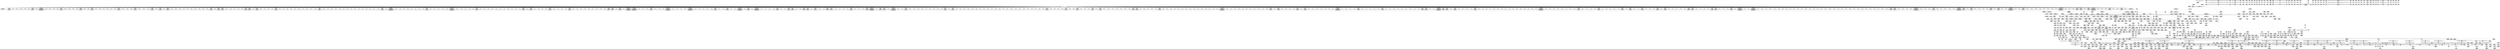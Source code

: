 digraph {
	CE0x40e65e0 [shape=record,shape=Mrecord,label="{CE0x40e65e0|0:_i16,_56:_i8*,_:_CRE_297,298_}"]
	CE0x40841c0 [shape=record,shape=Mrecord,label="{CE0x40841c0|may_rename:ad|security/selinux/hooks.c, 1807|*SummSink*}"]
	CE0x40e1fe0 [shape=record,shape=Mrecord,label="{CE0x40e1fe0|0:_i16,_56:_i8*,_:_CRE_232,236_|*MultipleSource*|*LoadInst*|security/selinux/hooks.c,1814|security/selinux/hooks.c,1814}"]
	CE0x41f5ac0 [shape=record,shape=Mrecord,label="{CE0x41f5ac0|current_sid:land.lhs.true|*SummSink*}"]
	CE0x4098370 [shape=record,shape=Mrecord,label="{CE0x4098370|i64_4|*Constant*}"]
	CE0x4188b30 [shape=record,shape=Mrecord,label="{CE0x4188b30|i32_(i32,_i32,_i16,_i32,_%struct.common_audit_data*)*_bitcast_(i32_(i32,_i32,_i16,_i32,_%struct.common_audit_data.495*)*_avc_has_perm_to_i32_(i32,_i32,_i16,_i32,_%struct.common_audit_data*)*)|*Constant*|*SummSink*}"]
	CE0x40d6be0 [shape=record,shape=Mrecord,label="{CE0x40d6be0|current_sid:if.then|*SummSink*}"]
	CE0x41e1690 [shape=record,shape=Mrecord,label="{CE0x41e1690|may_rename:tmp73|security/selinux/hooks.c,1849|*SummSource*}"]
	CE0x408d6c0 [shape=record,shape=Mrecord,label="{CE0x408d6c0|i64*_getelementptr_inbounds_(_29_x_i64_,_29_x_i64_*___llvm_gcov_ctr228,_i64_0,_i64_3)|*Constant*|*SummSink*}"]
	CE0x4105e70 [shape=record,shape=Mrecord,label="{CE0x4105e70|0:_i16,_56:_i8*,_:_CRE_156,157_}"]
	CE0x40eedb0 [shape=record,shape=Mrecord,label="{CE0x40eedb0|0:_i16,_56:_i8*,_:_CRE_588,589_}"]
	CE0x4140a20 [shape=record,shape=Mrecord,label="{CE0x4140a20|current_sid:tmp19|security/selinux/hooks.c,218|*SummSink*}"]
	CE0x4108640 [shape=record,shape=Mrecord,label="{CE0x4108640|0:_i16,_56:_i8*,_:_CRE_189,190_}"]
	CE0x413d2c0 [shape=record,shape=Mrecord,label="{CE0x413d2c0|i8*_getelementptr_inbounds_(_45_x_i8_,_45_x_i8_*_.str12,_i32_0,_i32_0)|*Constant*|*SummSink*}"]
	CE0x40de420 [shape=record,shape=Mrecord,label="{CE0x40de420|104:_%struct.inode*,_:_CRE_192,193_}"]
	CE0x41ad590 [shape=record,shape=Mrecord,label="{CE0x41ad590|i64_10|*Constant*|*SummSource*}"]
	CE0x41eacc0 [shape=record,shape=Mrecord,label="{CE0x41eacc0|may_rename:retval.0}"]
	CE0x40fbd80 [shape=record,shape=Mrecord,label="{CE0x40fbd80|current_sid:tmp1|*SummSource*}"]
	CE0x41083e0 [shape=record,shape=Mrecord,label="{CE0x41083e0|0:_i16,_56:_i8*,_:_CRE_187,188_}"]
	CE0x41e9190 [shape=record,shape=Mrecord,label="{CE0x41e9190|may_rename:tmp75|security/selinux/hooks.c,1850|*SummSink*}"]
	CE0x40cca40 [shape=record,shape=Mrecord,label="{CE0x40cca40|current_sid:tmp6|security/selinux/hooks.c,218}"]
	CE0x41a6900 [shape=record,shape=Mrecord,label="{CE0x41a6900|i64_2097152|*Constant*|*SummSource*}"]
	CE0x40c9810 [shape=record,shape=Mrecord,label="{CE0x40c9810|may_rename:if.end22}"]
	CE0x413d930 [shape=record,shape=Mrecord,label="{CE0x413d930|current_sid:tmp17|security/selinux/hooks.c,218}"]
	CE0x40ec0d0 [shape=record,shape=Mrecord,label="{CE0x40ec0d0|0:_i16,_56:_i8*,_:_CRE_544,552_|*MultipleSource*|*LoadInst*|security/selinux/hooks.c,1814|security/selinux/hooks.c,1814}"]
	CE0x416b770 [shape=record,shape=Mrecord,label="{CE0x416b770|may_rename:conv3|security/selinux/hooks.c,1815|*SummSink*}"]
	CE0x4141690 [shape=record,shape=Mrecord,label="{CE0x4141690|current_sid:call4|security/selinux/hooks.c,218|*SummSink*}"]
	CE0x41f8fc0 [shape=record,shape=Mrecord,label="{CE0x41f8fc0|may_rename:tobool52|security/selinux/hooks.c,1849|*SummSink*}"]
	CE0x40cf820 [shape=record,shape=Mrecord,label="{CE0x40cf820|104:_%struct.inode*,_:_CRE_90,91_}"]
	CE0x4140900 [shape=record,shape=Mrecord,label="{CE0x4140900|i64*_getelementptr_inbounds_(_11_x_i64_,_11_x_i64_*___llvm_gcov_ctr125,_i64_0,_i64_10)|*Constant*|*SummSource*}"]
	CE0x40b66d0 [shape=record,shape=Mrecord,label="{CE0x40b66d0|current_sid:call|security/selinux/hooks.c,218}"]
	CE0x41dc680 [shape=record,shape=Mrecord,label="{CE0x41dc680|i64*_getelementptr_inbounds_(_29_x_i64_,_29_x_i64_*___llvm_gcov_ctr228,_i64_0,_i64_27)|*Constant*|*SummSource*}"]
	CE0x40ca270 [shape=record,shape=Mrecord,label="{CE0x40ca270|get_current:tmp4|./arch/x86/include/asm/current.h,14|*SummSource*}"]
	CE0x41572f0 [shape=record,shape=Mrecord,label="{CE0x41572f0|i32_16384|*Constant*}"]
	CE0x40dad20 [shape=record,shape=Mrecord,label="{CE0x40dad20|may_rename:tmp15|security/selinux/hooks.c,1823|*SummSource*}"]
	CE0x40e9750 [shape=record,shape=Mrecord,label="{CE0x40e9750|0:_i16,_56:_i8*,_:_CRE_456,464_|*MultipleSource*|*LoadInst*|security/selinux/hooks.c,1814|security/selinux/hooks.c,1814}"]
	CE0x40aefb0 [shape=record,shape=Mrecord,label="{CE0x40aefb0|may_rename:call|security/selinux/hooks.c,1808}"]
	CE0x40dbe20 [shape=record,shape=Mrecord,label="{CE0x40dbe20|104:_%struct.inode*,_:_CRE_160,161_}"]
	CE0x41db620 [shape=record,shape=Mrecord,label="{CE0x41db620|may_rename:tmp53|security/selinux/hooks.c,1841|*SummSource*}"]
	CE0x41ab9d0 [shape=record,shape=Mrecord,label="{CE0x41ab9d0|may_rename:tmp76|security/selinux/hooks.c,1851|*SummSink*}"]
	CE0x40ad570 [shape=record,shape=Mrecord,label="{CE0x40ad570|may_rename:land.lhs.true}"]
	CE0x4106e80 [shape=record,shape=Mrecord,label="{CE0x4106e80|0:_i16,_56:_i8*,_:_CRE_169,170_}"]
	CE0x41db1e0 [shape=record,shape=Mrecord,label="{CE0x41db1e0|may_rename:tmp52|security/selinux/hooks.c,1841|*SummSource*}"]
	CE0x4185780 [shape=record,shape=Mrecord,label="{CE0x4185780|may_rename:tmp59|security/selinux/hooks.c,1843|*SummSource*}"]
	CE0x41b3c70 [shape=record,shape=Mrecord,label="{CE0x41b3c70|may_rename:tmp35|security/selinux/hooks.c,1831|*SummSource*}"]
	CE0x41f6d50 [shape=record,shape=Mrecord,label="{CE0x41f6d50|current_sid:land.lhs.true}"]
	CE0x40f34e0 [shape=record,shape=Mrecord,label="{CE0x40f34e0|0:_i16,_56:_i8*,_:_CRE_744,752_|*MultipleSource*|*LoadInst*|security/selinux/hooks.c,1814|security/selinux/hooks.c,1814}"]
	CE0x40e4a90 [shape=record,shape=Mrecord,label="{CE0x40e4a90|0:_i16,_56:_i8*,_:_CRE_274,275_}"]
	CE0x407f860 [shape=record,shape=Mrecord,label="{CE0x407f860|selinux_inode_rename:entry|*SummSource*}"]
	CE0x41d7330 [shape=record,shape=Mrecord,label="{CE0x41d7330|may_rename:tmp55|security/selinux/hooks.c,1841|*SummSink*}"]
	CE0x40f3f90 [shape=record,shape=Mrecord,label="{CE0x40f3f90|may_rename:tmp45|security/selinux/hooks.c,1838|*SummSource*}"]
	CE0x40b6b00 [shape=record,shape=Mrecord,label="{CE0x40b6b00|GLOBAL:__llvm_gcov_ctr228|Global_var:__llvm_gcov_ctr228|*SummSource*}"]
	CE0x41f8e50 [shape=record,shape=Mrecord,label="{CE0x41f8e50|may_rename:tobool52|security/selinux/hooks.c,1849|*SummSource*}"]
	CE0x40e5a00 [shape=record,shape=Mrecord,label="{CE0x40e5a00|0:_i16,_56:_i8*,_:_CRE_287,288_}"]
	CE0x41ab2e0 [shape=record,shape=Mrecord,label="{CE0x41ab2e0|may_rename:tmp76|security/selinux/hooks.c,1851}"]
	CE0x40ed130 [shape=record,shape=Mrecord,label="{CE0x40ed130|0:_i16,_56:_i8*,_:_CRE_564,565_}"]
	CE0x40f30f0 [shape=record,shape=Mrecord,label="{CE0x40f30f0|0:_i16,_56:_i8*,_:_CRE_728,736_|*MultipleSource*|*LoadInst*|security/selinux/hooks.c,1814|security/selinux/hooks.c,1814}"]
	CE0x40f8ea0 [shape=record,shape=Mrecord,label="{CE0x40f8ea0|0:_i16,_56:_i8*,_:_CRE_865,866_}"]
	CE0x40e8490 [shape=record,shape=Mrecord,label="{CE0x40e8490|0:_i16,_56:_i8*,_:_CRE_376,384_|*MultipleSource*|*LoadInst*|security/selinux/hooks.c,1814|security/selinux/hooks.c,1814}"]
	CE0x41441e0 [shape=record,shape=Mrecord,label="{CE0x41441e0|current_sid:tmp22|security/selinux/hooks.c,218|*SummSource*}"]
	CE0x41a6d50 [shape=record,shape=Mrecord,label="{CE0x41a6d50|may_rename:conv29|security/selinux/hooks.c,1839}"]
	CE0x4169e90 [shape=record,shape=Mrecord,label="{CE0x4169e90|may_rename:d_inode2|security/selinux/hooks.c,1815}"]
	CE0x4154340 [shape=record,shape=Mrecord,label="{CE0x4154340|0:_i16,_56:_i8*,_:_CRE_929,930_}"]
	CE0x40f46e0 [shape=record,shape=Mrecord,label="{CE0x40f46e0|may_rename:av.0}"]
	CE0x41f6a30 [shape=record,shape=Mrecord,label="{CE0x41f6a30|current_sid:bb}"]
	CE0x41d7f00 [shape=record,shape=Mrecord,label="{CE0x41d7f00|i64*_getelementptr_inbounds_(_29_x_i64_,_29_x_i64_*___llvm_gcov_ctr228,_i64_0,_i64_20)|*Constant*|*SummSink*}"]
	CE0x4144730 [shape=record,shape=Mrecord,label="{CE0x4144730|current_sid:tmp23|security/selinux/hooks.c,218|*SummSource*}"]
	CE0x40edab0 [shape=record,shape=Mrecord,label="{CE0x40edab0|0:_i16,_56:_i8*,_:_CRE_572,573_}"]
	CE0x41532a0 [shape=record,shape=Mrecord,label="{CE0x41532a0|0:_i16,_56:_i8*,_:_CRE_915,916_}"]
	CE0x40dca00 [shape=record,shape=Mrecord,label="{CE0x40dca00|104:_%struct.inode*,_:_CRE_170,171_}"]
	CE0x40aba80 [shape=record,shape=Mrecord,label="{CE0x40aba80|_call_void_mcount()_#3|*SummSource*}"]
	CE0x41f72c0 [shape=record,shape=Mrecord,label="{CE0x41f72c0|current_sid:if.then|*SummSource*}"]
	CE0x40e0800 [shape=record,shape=Mrecord,label="{CE0x40e0800|0:_i16,_56:_i8*,_:_CRE_194,195_}"]
	CE0x41e0970 [shape=record,shape=Mrecord,label="{CE0x41e0970|i64_23|*Constant*|*SummSink*}"]
	CE0x40c9d90 [shape=record,shape=Mrecord,label="{CE0x40c9d90|may_rename:if.then|*SummSink*}"]
	CE0x418ddf0 [shape=record,shape=Mrecord,label="{CE0x418ddf0|may_rename:sid5|security/selinux/hooks.c,1821}"]
	CE0x41f1020 [shape=record,shape=Mrecord,label="{CE0x41f1020|may_rename:tmp71|security/selinux/hooks.c,1849|*SummSource*}"]
	CE0x4190e80 [shape=record,shape=Mrecord,label="{CE0x4190e80|may_rename:tmp10|security/selinux/hooks.c,1816|*SummSource*}"]
	CE0x41e2200 [shape=record,shape=Mrecord,label="{CE0x41e2200|may_rename:tobool37|security/selinux/hooks.c,1843|*SummSink*}"]
	CE0x413c7f0 [shape=record,shape=Mrecord,label="{CE0x413c7f0|i32_218|*Constant*}"]
	CE0x41ac780 [shape=record,shape=Mrecord,label="{CE0x41ac780|may_rename:tmp29|security/selinux/hooks.c,1829|*SummSink*}"]
	CE0x40e9570 [shape=record,shape=Mrecord,label="{CE0x40e9570|0:_i16,_56:_i8*,_:_CRE_448,456_|*MultipleSource*|*LoadInst*|security/selinux/hooks.c,1814|security/selinux/hooks.c,1814}"]
	CE0x40f1c20 [shape=record,shape=Mrecord,label="{CE0x40f1c20|0:_i16,_56:_i8*,_:_CRE_640,648_|*MultipleSource*|*LoadInst*|security/selinux/hooks.c,1814|security/selinux/hooks.c,1814}"]
	CE0x40cbbd0 [shape=record,shape=Mrecord,label="{CE0x40cbbd0|current_sid:tmp6|security/selinux/hooks.c,218|*SummSink*}"]
	CE0x40fbc10 [shape=record,shape=Mrecord,label="{CE0x40fbc10|current_sid:tmp|*SummSink*}"]
	CE0x40abb20 [shape=record,shape=Mrecord,label="{CE0x40abb20|_call_void_mcount()_#3|*SummSink*}"]
	CE0x40dbf50 [shape=record,shape=Mrecord,label="{CE0x40dbf50|104:_%struct.inode*,_:_CRE_161,162_}"]
	CE0x41dafc0 [shape=record,shape=Mrecord,label="{CE0x41dafc0|i64_18|*Constant*|*SummSink*}"]
	CE0x4151e70 [shape=record,shape=Mrecord,label="{CE0x4151e70|0:_i16,_56:_i8*,_:_CRE_898,899_}"]
	"CONST[source:0(mediator),value:0(static)][purpose:{operation}]"
	CE0x408a2b0 [shape=record,shape=Mrecord,label="{CE0x408a2b0|0:_i16,_56:_i8*,_:_CRE_887,888_}"]
	CE0x4154b90 [shape=record,shape=Mrecord,label="{CE0x4154b90|0:_i16,_56:_i8*,_:_CRE_976,977_}"]
	CE0x4185850 [shape=record,shape=Mrecord,label="{CE0x4185850|may_rename:tmp59|security/selinux/hooks.c,1843|*SummSink*}"]
	CE0x40fd710 [shape=record,shape=Mrecord,label="{CE0x40fd710|may_rename:tmp17|security/selinux/hooks.c,1824|*SummSink*}"]
	CE0x41f1d60 [shape=record,shape=Mrecord,label="{CE0x41f1d60|may_rename:tmp67|security/selinux/hooks.c,1845}"]
	CE0x41b14b0 [shape=record,shape=Mrecord,label="{CE0x41b14b0|may_rename:tmp42|security/selinux/hooks.c,1834}"]
	CE0x410a430 [shape=record,shape=Mrecord,label="{CE0x410a430|0:_i16,_56:_i8*,_:_CRE_128,136_|*MultipleSource*|*LoadInst*|security/selinux/hooks.c,1814|security/selinux/hooks.c,1814}"]
	CE0x41a1890 [shape=record,shape=Mrecord,label="{CE0x41a1890|i64_7|*Constant*|*SummSource*}"]
	CE0x4158db0 [shape=record,shape=Mrecord,label="{CE0x4158db0|may_rename:tmp8|security/selinux/hooks.c,1815|*SummSink*}"]
	CE0x40aa3d0 [shape=record,shape=Mrecord,label="{CE0x40aa3d0|selinux_inode_rename:new_inode|Function::selinux_inode_rename&Arg::new_inode::|*SummSource*}"]
	CE0x40ac0e0 [shape=record,shape=Mrecord,label="{CE0x40ac0e0|i32_0|*Constant*}"]
	CE0x4109960 [shape=record,shape=Mrecord,label="{CE0x4109960|0:_i16,_56:_i8*,_:_CRE_80,88_|*MultipleSource*|*LoadInst*|security/selinux/hooks.c,1814|security/selinux/hooks.c,1814}"]
	CE0x40f06a0 [shape=record,shape=Mrecord,label="{CE0x40f06a0|0:_i16,_56:_i8*,_:_CRE_609,610_}"]
	CE0x40af6a0 [shape=record,shape=Mrecord,label="{CE0x40af6a0|may_rename:if.end21|*SummSource*}"]
	CE0x40d3b70 [shape=record,shape=Mrecord,label="{CE0x40d3b70|current_sid:tmp2|*SummSink*}"]
	CE0x41a9c30 [shape=record,shape=Mrecord,label="{CE0x41a9c30|i32_4096|*Constant*}"]
	CE0x40dc2e0 [shape=record,shape=Mrecord,label="{CE0x40dc2e0|104:_%struct.inode*,_:_CRE_164,165_}"]
	CE0x40f1280 [shape=record,shape=Mrecord,label="{CE0x40f1280|0:_i16,_56:_i8*,_:_CRE_619,620_}"]
	CE0x410afb0 [shape=record,shape=Mrecord,label="{CE0x410afb0|0:_i16,_56:_i8*,_:_CRE_4,8_|*MultipleSource*|*LoadInst*|security/selinux/hooks.c,1814|security/selinux/hooks.c,1814}"]
	CE0x40efe50 [shape=record,shape=Mrecord,label="{CE0x40efe50|0:_i16,_56:_i8*,_:_CRE_602,603_}"]
	CE0x41e14a0 [shape=record,shape=Mrecord,label="{CE0x41e14a0|may_rename:tmp73|security/selinux/hooks.c,1849}"]
	CE0x4102770 [shape=record,shape=Mrecord,label="{CE0x4102770|104:_%struct.inode*,_:_CRE_288,296_|*MultipleSource*|Function::selinux_inode_rename&Arg::old_dentry::|Function::selinux_inode_rename&Arg::new_dentry::|security/selinux/hooks.c,1814|Function::may_rename&Arg::old_dentry::|Function::may_rename&Arg::new_dentry::}"]
	CE0x41872f0 [shape=record,shape=Mrecord,label="{CE0x41872f0|avc_has_perm:ssid|Function::avc_has_perm&Arg::ssid::}"]
	CE0x41e1940 [shape=record,shape=Mrecord,label="{CE0x41e1940|may_rename:tmp74|security/selinux/hooks.c,1850}"]
	CE0x40ac070 [shape=record,shape=Mrecord,label="{CE0x40ac070|current_sid:call|security/selinux/hooks.c,218|*SummSource*}"]
	CE0x41adad0 [shape=record,shape=Mrecord,label="{CE0x41adad0|i64_9|*Constant*|*SummSink*}"]
	CE0x40f0900 [shape=record,shape=Mrecord,label="{CE0x40f0900|0:_i16,_56:_i8*,_:_CRE_611,612_}"]
	CE0x41a27d0 [shape=record,shape=Mrecord,label="{CE0x41a27d0|may_rename:tmp23|security/selinux/hooks.c,1827|*SummSource*}"]
	CE0x40e2f40 [shape=record,shape=Mrecord,label="{CE0x40e2f40|0:_i16,_56:_i8*,_:_CRE_251,252_}"]
	CE0x409e7b0 [shape=record,shape=Mrecord,label="{CE0x409e7b0|i64_1|*Constant*}"]
	CE0x41eaab0 [shape=record,shape=Mrecord,label="{CE0x41eaab0|may_rename:tmp66|*LoadInst*|security/selinux/hooks.c,1845}"]
	CE0x40950b0 [shape=record,shape=Mrecord,label="{CE0x40950b0|selinux_inode_rename:old_inode|Function::selinux_inode_rename&Arg::old_inode::}"]
	CE0x410c2d0 [shape=record,shape=Mrecord,label="{CE0x410c2d0|104:_%struct.inode*,_:_CRE_40,48_|*MultipleSource*|Function::selinux_inode_rename&Arg::old_dentry::|Function::selinux_inode_rename&Arg::new_dentry::|security/selinux/hooks.c,1814|Function::may_rename&Arg::old_dentry::|Function::may_rename&Arg::new_dentry::}"]
	CE0x4159e60 [shape=record,shape=Mrecord,label="{CE0x4159e60|i64*_getelementptr_inbounds_(_29_x_i64_,_29_x_i64_*___llvm_gcov_ctr228,_i64_0,_i64_27)|*Constant*}"]
	CE0x40ee0a0 [shape=record,shape=Mrecord,label="{CE0x40ee0a0|0:_i16,_56:_i8*,_:_CRE_577,578_}"]
	CE0x40fa380 [shape=record,shape=Mrecord,label="{CE0x40fa380|i64_1|*Constant*}"]
	CE0x409e820 [shape=record,shape=Mrecord,label="{CE0x409e820|i64_1|*Constant*|*SummSource*}"]
	CE0x40dfbe0 [shape=record,shape=Mrecord,label="{CE0x40dfbe0|104:_%struct.inode*,_:_CRE_212,213_}"]
	CE0x41e89d0 [shape=record,shape=Mrecord,label="{CE0x41e89d0|i64*_getelementptr_inbounds_(_29_x_i64_,_29_x_i64_*___llvm_gcov_ctr228,_i64_0,_i64_25)|*Constant*|*SummSink*}"]
	CE0x40e4960 [shape=record,shape=Mrecord,label="{CE0x40e4960|0:_i16,_56:_i8*,_:_CRE_273,274_}"]
	CE0x40dd840 [shape=record,shape=Mrecord,label="{CE0x40dd840|104:_%struct.inode*,_:_CRE_182,183_}"]
	CE0x4141ea0 [shape=record,shape=Mrecord,label="{CE0x4141ea0|get_current:entry|*SummSource*}"]
	CE0x4103890 [shape=record,shape=Mrecord,label="{CE0x4103890|104:_%struct.inode*,_:_CRE_311,312_}"]
	CE0x40f0310 [shape=record,shape=Mrecord,label="{CE0x40f0310|0:_i16,_56:_i8*,_:_CRE_606,607_}"]
	CE0x40c70c0 [shape=record,shape=Mrecord,label="{CE0x40c70c0|_call_void_mcount()_#3|*SummSink*}"]
	CE0x41ad710 [shape=record,shape=Mrecord,label="{CE0x41ad710|i64_10|*Constant*|*SummSink*}"]
	CE0x4088ab0 [shape=record,shape=Mrecord,label="{CE0x4088ab0|0:_i16,_56:_i8*,_:_CRE_868,869_}"]
	CE0x41a4700 [shape=record,shape=Mrecord,label="{CE0x41a4700|may_rename:tmp44|*LoadInst*|security/selinux/hooks.c,1838}"]
	CE0x4157090 [shape=record,shape=Mrecord,label="{CE0x4157090|may_rename:tobool12|security/selinux/hooks.c,1829|*SummSink*}"]
	CE0x41db8d0 [shape=record,shape=Mrecord,label="{CE0x41db8d0|may_rename:tmp54|security/selinux/hooks.c,1841}"]
	CE0x41f1540 [shape=record,shape=Mrecord,label="{CE0x41f1540|may_rename:tmp68|security/selinux/hooks.c,1846}"]
	CE0x41f5b90 [shape=record,shape=Mrecord,label="{CE0x41f5b90|current_sid:land.lhs.true2}"]
	CE0x40890e0 [shape=record,shape=Mrecord,label="{CE0x40890e0|0:_i16,_56:_i8*,_:_CRE_872,873_}"]
	CE0x4192b60 [shape=record,shape=Mrecord,label="{CE0x4192b60|i64_16|*Constant*}"]
	CE0x413dc90 [shape=record,shape=Mrecord,label="{CE0x413dc90|current_sid:tmp15|security/selinux/hooks.c,218|*SummSink*}"]
	CE0x4104540 [shape=record,shape=Mrecord,label="{CE0x4104540|may_rename:tmp4|*LoadInst*|security/selinux/hooks.c,1814|*SummSink*}"]
	CE0x40ffe20 [shape=record,shape=Mrecord,label="{CE0x40ffe20|28:_i32,_32:_i16,_:_CRE_32,34_|*MultipleSource*|security/selinux/hooks.c,1814|security/selinux/hooks.c,1814|security/selinux/hooks.c,1825}"]
	CE0x41fac10 [shape=record,shape=Mrecord,label="{CE0x41fac10|may_rename:sid47|security/selinux/hooks.c,1846|*SummSink*}"]
	CE0x41879d0 [shape=record,shape=Mrecord,label="{CE0x41879d0|avc_has_perm:tsid|Function::avc_has_perm&Arg::tsid::|*SummSink*}"]
	CE0x41ea390 [shape=record,shape=Mrecord,label="{CE0x41ea390|may_rename:tmp65|security/selinux/hooks.c,1844}"]
	CE0x41ac600 [shape=record,shape=Mrecord,label="{CE0x41ac600|may_rename:tmp29|security/selinux/hooks.c,1829|*SummSource*}"]
	CE0x4106c20 [shape=record,shape=Mrecord,label="{CE0x4106c20|0:_i16,_56:_i8*,_:_CRE_167,168_}"]
	CE0x40a69d0 [shape=record,shape=Mrecord,label="{CE0x40a69d0|i32_1|*Constant*}"]
	CE0x40fbca0 [shape=record,shape=Mrecord,label="{CE0x40fbca0|i64_1|*Constant*}"]
	CE0x4104720 [shape=record,shape=Mrecord,label="{CE0x4104720|0:_i16,_56:_i8*,_:_CRE_137,138_}"]
	CE0x4089b90 [shape=record,shape=Mrecord,label="{CE0x4089b90|0:_i16,_56:_i8*,_:_CRE_881,882_}"]
	CE0x40e0370 [shape=record,shape=Mrecord,label="{CE0x40e0370|0:_i16,_56:_i8*,_:_CRE_190,191_}"]
	CE0x40f6d30 [shape=record,shape=Mrecord,label="{CE0x40f6d30|may_rename:tmp47|security/selinux/hooks.c,1838|*SummSource*}"]
	CE0x40dd970 [shape=record,shape=Mrecord,label="{CE0x40dd970|104:_%struct.inode*,_:_CRE_183,184_}"]
	CE0x40aca40 [shape=record,shape=Mrecord,label="{CE0x40aca40|GLOBAL:__llvm_gcov_ctr228|Global_var:__llvm_gcov_ctr228|*SummSink*}"]
	CE0x4187dc0 [shape=record,shape=Mrecord,label="{CE0x4187dc0|i16_7|*Constant*|*SummSink*}"]
	CE0x40e4e20 [shape=record,shape=Mrecord,label="{CE0x40e4e20|0:_i16,_56:_i8*,_:_CRE_277,278_}"]
	CE0x40d2610 [shape=record,shape=Mrecord,label="{CE0x40d2610|GLOBAL:__llvm_gcov_ctr125|Global_var:__llvm_gcov_ctr125|*SummSink*}"]
	CE0x41082b0 [shape=record,shape=Mrecord,label="{CE0x41082b0|0:_i16,_56:_i8*,_:_CRE_186,187_}"]
	CE0x4153e80 [shape=record,shape=Mrecord,label="{CE0x4153e80|0:_i16,_56:_i8*,_:_CRE_925,926_}"]
	CE0x40a6f70 [shape=record,shape=Mrecord,label="{CE0x40a6f70|GLOBAL:may_rename|*Constant*|*SummSource*}"]
	CE0x4089930 [shape=record,shape=Mrecord,label="{CE0x4089930|0:_i16,_56:_i8*,_:_CRE_879,880_}"]
	CE0x41417c0 [shape=record,shape=Mrecord,label="{CE0x41417c0|GLOBAL:get_current|*Constant*}"]
	CE0x41009d0 [shape=record,shape=Mrecord,label="{CE0x41009d0|104:_%struct.inode*,_:_CRE_216,217_}"]
	CE0x40ca3b0 [shape=record,shape=Mrecord,label="{CE0x40ca3b0|%struct.task_struct*_(%struct.task_struct**)*_asm_movq_%gs:$_1:P_,$0_,_r,im,_dirflag_,_fpsr_,_flags_}"]
	CE0x413fea0 [shape=record,shape=Mrecord,label="{CE0x413fea0|current_sid:tmp18|security/selinux/hooks.c,218|*SummSource*}"]
	CE0x4189b20 [shape=record,shape=Mrecord,label="{CE0x4189b20|may_rename:tobool|security/selinux/hooks.c,1823|*SummSink*}"]
	CE0x41ace70 [shape=record,shape=Mrecord,label="{CE0x41ace70|i64_10|*Constant*}"]
	CE0x4138420 [shape=record,shape=Mrecord,label="{CE0x4138420|current_sid:if.end}"]
	CE0x41a9e00 [shape=record,shape=Mrecord,label="{CE0x41a9e00|i32_4096|*Constant*|*SummSource*}"]
	CE0x40dbcf0 [shape=record,shape=Mrecord,label="{CE0x40dbcf0|104:_%struct.inode*,_:_CRE_159,160_}"]
	CE0x40e0050 [shape=record,shape=Mrecord,label="{CE0x40e0050|i32_5|*Constant*|*SummSource*}"]
	CE0x41e0c80 [shape=record,shape=Mrecord,label="{CE0x41e0c80|i64_24|*Constant*}"]
	CE0x40ad480 [shape=record,shape=Mrecord,label="{CE0x40ad480|may_rename:if.end11|*SummSink*}"]
	CE0x4103a90 [shape=record,shape=Mrecord,label="{CE0x4103a90|104:_%struct.inode*,_:_CRE_313,314_}"]
	CE0x40e0930 [shape=record,shape=Mrecord,label="{CE0x40e0930|0:_i16,_56:_i8*,_:_CRE_195,196_}"]
	CE0x40c7640 [shape=record,shape=Mrecord,label="{CE0x40c7640|may_rename:call|security/selinux/hooks.c,1808|*SummSink*}"]
	CE0x40e2570 [shape=record,shape=Mrecord,label="{CE0x40e2570|0:_i16,_56:_i8*,_:_CRE_244,245_}"]
	CE0x40e2e10 [shape=record,shape=Mrecord,label="{CE0x40e2e10|0:_i16,_56:_i8*,_:_CRE_250,251_}"]
	CE0x41a81a0 [shape=record,shape=Mrecord,label="{CE0x41a81a0|may_rename:tmp22|security/selinux/hooks.c,1827|*SummSource*}"]
	CE0x4103bc0 [shape=record,shape=Mrecord,label="{CE0x4103bc0|104:_%struct.inode*,_:_CRE_314,315_}"]
	CE0x40e58d0 [shape=record,shape=Mrecord,label="{CE0x40e58d0|0:_i16,_56:_i8*,_:_CRE_286,287_}"]
	CE0x4102d30 [shape=record,shape=Mrecord,label="{CE0x4102d30|104:_%struct.inode*,_:_CRE_304,305_}"]
	CE0x40e0b90 [shape=record,shape=Mrecord,label="{CE0x40e0b90|0:_i16,_56:_i8*,_:_CRE_197,198_}"]
	CE0x4192420 [shape=record,shape=Mrecord,label="{CE0x4192420|may_rename:tobool26|security/selinux/hooks.c,1838|*SummSource*}"]
	CE0x41b71d0 [shape=record,shape=Mrecord,label="{CE0x41b71d0|current_sid:sid|security/selinux/hooks.c,220|*SummSource*}"]
	CE0x40f07d0 [shape=record,shape=Mrecord,label="{CE0x40f07d0|0:_i16,_56:_i8*,_:_CRE_610,611_}"]
	CE0x41010f0 [shape=record,shape=Mrecord,label="{CE0x41010f0|104:_%struct.inode*,_:_CRE_222,223_}"]
	CE0x40cb120 [shape=record,shape=Mrecord,label="{CE0x40cb120|may_rename:if.then|*SummSource*}"]
	CE0x41a2660 [shape=record,shape=Mrecord,label="{CE0x41a2660|may_rename:tmp23|security/selinux/hooks.c,1827}"]
	CE0x41eab20 [shape=record,shape=Mrecord,label="{CE0x41eab20|may_rename:tmp66|*LoadInst*|security/selinux/hooks.c,1845|*SummSource*}"]
	CE0x40e3d80 [shape=record,shape=Mrecord,label="{CE0x40e3d80|0:_i16,_56:_i8*,_:_CRE_263,264_}"]
	CE0x40e4240 [shape=record,shape=Mrecord,label="{CE0x40e4240|0:_i16,_56:_i8*,_:_CRE_267,268_}"]
	CE0x40c6c20 [shape=record,shape=Mrecord,label="{CE0x40c6c20|may_rename:if.then20}"]
	CE0x418a690 [shape=record,shape=Mrecord,label="{CE0x418a690|i64_2|*Constant*|*SummSink*}"]
	CE0x40d10e0 [shape=record,shape=Mrecord,label="{CE0x40d10e0|104:_%struct.inode*,_:_CRE_152,153_}"]
	CE0x40ae4c0 [shape=record,shape=Mrecord,label="{CE0x40ae4c0|may_rename:if.then10|*SummSource*}"]
	CE0x40a7dd0 [shape=record,shape=Mrecord,label="{CE0x40a7dd0|selinux_inode_rename:bb|*SummSource*}"]
	CE0x41ea260 [shape=record,shape=Mrecord,label="{CE0x41ea260|may_rename:tmp64|security/selinux/hooks.c,1844|*SummSink*}"]
	CE0x4103010 [shape=record,shape=Mrecord,label="{CE0x4103010|104:_%struct.inode*,_:_CRE_305,306_}"]
	CE0x4156070 [shape=record,shape=Mrecord,label="{CE0x4156070|0:_i16,_56:_i8*,_:_CRE_988,992_|*MultipleSource*|*LoadInst*|security/selinux/hooks.c,1814|security/selinux/hooks.c,1814}"]
	CE0x41f11a0 [shape=record,shape=Mrecord,label="{CE0x41f11a0|may_rename:tmp71|security/selinux/hooks.c,1849|*SummSink*}"]
	CE0x40f23a0 [shape=record,shape=Mrecord,label="{CE0x40f23a0|0:_i16,_56:_i8*,_:_CRE_672,680_|*MultipleSource*|*LoadInst*|security/selinux/hooks.c,1814|security/selinux/hooks.c,1814}"]
	CE0x4140a90 [shape=record,shape=Mrecord,label="{CE0x4140a90|current_sid:tmp20|security/selinux/hooks.c,218}"]
	CE0x40dea10 [shape=record,shape=Mrecord,label="{CE0x40dea10|104:_%struct.inode*,_:_CRE_197,198_}"]
	CE0x40cadd0 [shape=record,shape=Mrecord,label="{CE0x40cadd0|may_rename:return|*SummSource*}"]
	CE0x40e6d00 [shape=record,shape=Mrecord,label="{CE0x40e6d00|0:_i16,_56:_i8*,_:_CRE_303,304_}"]
	CE0x4153890 [shape=record,shape=Mrecord,label="{CE0x4153890|0:_i16,_56:_i8*,_:_CRE_920,921_}"]
	CE0x5d1a8b0 [shape=record,shape=Mrecord,label="{CE0x5d1a8b0|selinux_inode_rename:tmp3}"]
	CE0x40c6940 [shape=record,shape=Mrecord,label="{CE0x40c6940|current_sid:tmp8|security/selinux/hooks.c,218|*SummSource*}"]
	CE0x41f1970 [shape=record,shape=Mrecord,label="{CE0x41f1970|may_rename:conv50|security/selinux/hooks.c,1848|*SummSink*}"]
	CE0x413fc80 [shape=record,shape=Mrecord,label="{CE0x413fc80|current_sid:tmp18|security/selinux/hooks.c,218}"]
	CE0x41a4770 [shape=record,shape=Mrecord,label="{CE0x41a4770|may_rename:tmp44|*LoadInst*|security/selinux/hooks.c,1838|*SummSource*}"]
	CE0x4143030 [shape=record,shape=Mrecord,label="{CE0x4143030|current_sid:tmp21|security/selinux/hooks.c,218}"]
	CE0x409e890 [shape=record,shape=Mrecord,label="{CE0x409e890|i64_1|*Constant*|*SummSink*}"]
	CE0x41a1510 [shape=record,shape=Mrecord,label="{CE0x41a1510|i64_8|*Constant*|*SummSink*}"]
	CE0x40cc130 [shape=record,shape=Mrecord,label="{CE0x40cc130|may_rename:return}"]
	CE0x40b6d90 [shape=record,shape=Mrecord,label="{CE0x40b6d90|may_rename:tmp14|security/selinux/hooks.c,1823}"]
	CE0x41d9bc0 [shape=record,shape=Mrecord,label="{CE0x41d9bc0|may_rename:tmp58|*LoadInst*|security/selinux/hooks.c,1843|*SummSink*}"]
	CE0x40d0db0 [shape=record,shape=Mrecord,label="{CE0x40d0db0|104:_%struct.inode*,_:_CRE_149,150_}"]
	CE0x4102180 [shape=record,shape=Mrecord,label="{CE0x4102180|104:_%struct.inode*,_:_CRE_272,280_|*MultipleSource*|Function::selinux_inode_rename&Arg::old_dentry::|Function::selinux_inode_rename&Arg::new_dentry::|security/selinux/hooks.c,1814|Function::may_rename&Arg::old_dentry::|Function::may_rename&Arg::new_dentry::}"]
	CE0x40df720 [shape=record,shape=Mrecord,label="{CE0x40df720|104:_%struct.inode*,_:_CRE_208,209_}"]
	CE0x4089f20 [shape=record,shape=Mrecord,label="{CE0x4089f20|0:_i16,_56:_i8*,_:_CRE_884,885_}"]
	CE0x41429f0 [shape=record,shape=Mrecord,label="{CE0x41429f0|current_sid:cred|security/selinux/hooks.c,218}"]
	CE0x4140020 [shape=record,shape=Mrecord,label="{CE0x4140020|current_sid:tmp18|security/selinux/hooks.c,218|*SummSink*}"]
	CE0x41db7a0 [shape=record,shape=Mrecord,label="{CE0x41db7a0|may_rename:tmp53|security/selinux/hooks.c,1841|*SummSink*}"]
	CE0x4140c10 [shape=record,shape=Mrecord,label="{CE0x4140c10|current_sid:tmp20|security/selinux/hooks.c,218|*SummSource*}"]
	CE0x4100e90 [shape=record,shape=Mrecord,label="{CE0x4100e90|104:_%struct.inode*,_:_CRE_220,221_}"]
	CE0x4154df0 [shape=record,shape=Mrecord,label="{CE0x4154df0|0:_i16,_56:_i8*,_:_CRE_944,952_|*MultipleSource*|*LoadInst*|security/selinux/hooks.c,1814|security/selinux/hooks.c,1814}"]
	CE0x40eadf0 [shape=record,shape=Mrecord,label="{CE0x40eadf0|0:_i16,_56:_i8*,_:_CRE_552,553_}"]
	CE0x4143c20 [shape=record,shape=Mrecord,label="{CE0x4143c20|current_sid:security|security/selinux/hooks.c,218|*SummSource*}"]
	CE0x40e4110 [shape=record,shape=Mrecord,label="{CE0x40e4110|0:_i16,_56:_i8*,_:_CRE_266,267_}"]
	CE0x40da730 [shape=record,shape=Mrecord,label="{CE0x40da730|i64*_getelementptr_inbounds_(_11_x_i64_,_11_x_i64_*___llvm_gcov_ctr125,_i64_0,_i64_1)|*Constant*|*SummSource*}"]
	CE0x40dfd10 [shape=record,shape=Mrecord,label="{CE0x40dfd10|104:_%struct.inode*,_:_CRE_213,214_}"]
	CE0x4103990 [shape=record,shape=Mrecord,label="{CE0x4103990|104:_%struct.inode*,_:_CRE_312,313_}"]
	CE0x410d120 [shape=record,shape=Mrecord,label="{CE0x410d120|104:_%struct.inode*,_:_CRE_89,90_}"]
	CE0x41e85b0 [shape=record,shape=Mrecord,label="{CE0x41e85b0|may_rename:tmp74|security/selinux/hooks.c,1850|*SummSource*}"]
	CE0x410c9c0 [shape=record,shape=Mrecord,label="{CE0x410c9c0|104:_%struct.inode*,_:_CRE_72,80_|*MultipleSource*|Function::selinux_inode_rename&Arg::old_dentry::|Function::selinux_inode_rename&Arg::new_dentry::|security/selinux/hooks.c,1814|Function::may_rename&Arg::old_dentry::|Function::may_rename&Arg::new_dentry::}"]
	CE0x41b16a0 [shape=record,shape=Mrecord,label="{CE0x41b16a0|i64*_getelementptr_inbounds_(_29_x_i64_,_29_x_i64_*___llvm_gcov_ctr228,_i64_0,_i64_14)|*Constant*}"]
	CE0x4155f40 [shape=record,shape=Mrecord,label="{CE0x4155f40|0:_i16,_56:_i8*,_:_CRE_984,988_|*MultipleSource*|*LoadInst*|security/selinux/hooks.c,1814|security/selinux/hooks.c,1814}"]
	CE0x413a3b0 [shape=record,shape=Mrecord,label="{CE0x413a3b0|GLOBAL:current_task|Global_var:current_task}"]
	CE0x40e6970 [shape=record,shape=Mrecord,label="{CE0x40e6970|0:_i16,_56:_i8*,_:_CRE_300,301_}"]
	CE0x40f2580 [shape=record,shape=Mrecord,label="{CE0x40f2580|0:_i16,_56:_i8*,_:_CRE_680,684_|*MultipleSource*|*LoadInst*|security/selinux/hooks.c,1814|security/selinux/hooks.c,1814}"]
	CE0x41076d0 [shape=record,shape=Mrecord,label="{CE0x41076d0|0:_i16,_56:_i8*,_:_CRE_176,177_}"]
	CE0x41913e0 [shape=record,shape=Mrecord,label="{CE0x41913e0|may_rename:type|security/selinux/hooks.c,1818|*SummSource*}"]
	CE0x41007a0 [shape=record,shape=Mrecord,label="{CE0x41007a0|104:_%struct.inode*,_:_CRE_214,215_}"]
	CE0x41e0060 [shape=record,shape=Mrecord,label="{CE0x41e0060|may_rename:tmp60|security/selinux/hooks.c,1843}"]
	CE0x40e25e0 [shape=record,shape=Mrecord,label="{CE0x40e25e0|0:_i16,_56:_i8*,_:_CRE_243,244_}"]
	CE0x40e1640 [shape=record,shape=Mrecord,label="{CE0x40e1640|0:_i16,_56:_i8*,_:_CRE_206,207_}"]
	CE0x41aab80 [shape=record,shape=Mrecord,label="{CE0x41aab80|may_rename:tmp21|security/selinux/hooks.c,1827}"]
	CE0x418d150 [shape=record,shape=Mrecord,label="{CE0x418d150|i8_10|*Constant*}"]
	CE0x41aad00 [shape=record,shape=Mrecord,label="{CE0x41aad00|i64_4|*Constant*|*SummSource*}"]
	CE0x40a6d50 [shape=record,shape=Mrecord,label="{CE0x40a6d50|i32_1|*Constant*|*SummSource*}"]
	CE0x41b81b0 [shape=record,shape=Mrecord,label="{CE0x41b81b0|current_sid:tmp24|security/selinux/hooks.c,220}"]
	CE0x4094e90 [shape=record,shape=Mrecord,label="{CE0x4094e90|may_rename:entry|*SummSource*}"]
	CE0x4154cc0 [shape=record,shape=Mrecord,label="{CE0x4154cc0|0:_i16,_56:_i8*,_:_CRE_936,944_|*MultipleSource*|*LoadInst*|security/selinux/hooks.c,1814|security/selinux/hooks.c,1814}"]
	CE0x40af740 [shape=record,shape=Mrecord,label="{CE0x40af740|may_rename:if.end21|*SummSink*}"]
	CE0x40eacc0 [shape=record,shape=Mrecord,label="{CE0x40eacc0|0:_i16,_56:_i8*,_:_CRE_487,488_}"]
	CE0x4109af0 [shape=record,shape=Mrecord,label="{CE0x4109af0|0:_i16,_56:_i8*,_:_CRE_88,96_|*MultipleSource*|*LoadInst*|security/selinux/hooks.c,1814|security/selinux/hooks.c,1814}"]
	CE0x4107f20 [shape=record,shape=Mrecord,label="{CE0x4107f20|0:_i16,_56:_i8*,_:_CRE_183,184_}"]
	CE0x416af90 [shape=record,shape=Mrecord,label="{CE0x416af90|i32_16384|*Constant*|*SummSink*}"]
	CE0x4089210 [shape=record,shape=Mrecord,label="{CE0x4089210|0:_i16,_56:_i8*,_:_CRE_873,874_}"]
	CE0x410ba80 [shape=record,shape=Mrecord,label="{CE0x410ba80|104:_%struct.inode*,_:_CRE_8,12_|*MultipleSource*|Function::selinux_inode_rename&Arg::old_dentry::|Function::selinux_inode_rename&Arg::new_dentry::|security/selinux/hooks.c,1814|Function::may_rename&Arg::old_dentry::|Function::may_rename&Arg::new_dentry::}"]
	CE0x4094620 [shape=record,shape=Mrecord,label="{CE0x4094620|may_rename:if.end30|*SummSource*}"]
	CE0x41075a0 [shape=record,shape=Mrecord,label="{CE0x41075a0|0:_i16,_56:_i8*,_:_CRE_175,176_}"]
	CE0x41919e0 [shape=record,shape=Mrecord,label="{CE0x41919e0|may_rename:u|security/selinux/hooks.c,1820|*SummSink*}"]
	CE0x40ea470 [shape=record,shape=Mrecord,label="{CE0x40ea470|0:_i16,_56:_i8*,_:_CRE_480,481_}"]
	CE0x41d7000 [shape=record,shape=Mrecord,label="{CE0x41d7000|may_rename:tmp55|security/selinux/hooks.c,1841}"]
	CE0x40eb1a0 [shape=record,shape=Mrecord,label="{CE0x40eb1a0|0:_i16,_56:_i8*,_:_CRE_500,504_|*MultipleSource*|*LoadInst*|security/selinux/hooks.c,1814|security/selinux/hooks.c,1814}"]
	CE0x40a6de0 [shape=record,shape=Mrecord,label="{CE0x40a6de0|selinux_inode_rename:call|security/selinux/hooks.c,2800|*SummSink*}"]
	CE0x40ddd00 [shape=record,shape=Mrecord,label="{CE0x40ddd00|104:_%struct.inode*,_:_CRE_186,187_}"]
	CE0x41a7df0 [shape=record,shape=Mrecord,label="{CE0x41a7df0|may_rename:tmp21|security/selinux/hooks.c,1827|*SummSink*}"]
	CE0x40d1210 [shape=record,shape=Mrecord,label="{CE0x40d1210|104:_%struct.inode*,_:_CRE_153,154_}"]
	CE0x4187080 [shape=record,shape=Mrecord,label="{CE0x4187080|avc_has_perm:entry|*SummSink*}"]
	CE0x4188100 [shape=record,shape=Mrecord,label="{CE0x4188100|avc_has_perm:tclass|Function::avc_has_perm&Arg::tclass::|*SummSource*}"]
	CE0x40dcb30 [shape=record,shape=Mrecord,label="{CE0x40dcb30|104:_%struct.inode*,_:_CRE_171,172_}"]
	CE0x413d210 [shape=record,shape=Mrecord,label="{CE0x413d210|i8*_getelementptr_inbounds_(_45_x_i8_,_45_x_i8_*_.str12,_i32_0,_i32_0)|*Constant*|*SummSource*}"]
	CE0x41f6c40 [shape=record,shape=Mrecord,label="{CE0x41f6c40|current_sid:bb|*SummSink*}"]
	CE0x40ceb20 [shape=record,shape=Mrecord,label="{CE0x40ceb20|i64_3|*Constant*|*SummSink*}"]
	CE0x41b6f80 [shape=record,shape=Mrecord,label="{CE0x41b6f80|current_sid:sid|security/selinux/hooks.c,220}"]
	CE0x41b6790 [shape=record,shape=Mrecord,label="{CE0x41b6790|may_rename:tobool19|security/selinux/hooks.c,1832|*SummSource*}"]
	CE0x40c7160 [shape=record,shape=Mrecord,label="{CE0x40c7160|get_current:tmp4|./arch/x86/include/asm/current.h,14}"]
	CE0x41a52a0 [shape=record,shape=Mrecord,label="{CE0x41a52a0|may_rename:tmp44|*LoadInst*|security/selinux/hooks.c,1838|*SummSink*}"]
	CE0x40eaa60 [shape=record,shape=Mrecord,label="{CE0x40eaa60|0:_i16,_56:_i8*,_:_CRE_485,486_}"]
	CE0x4188c60 [shape=record,shape=Mrecord,label="{CE0x4188c60|avc_has_perm:entry}"]
	CE0x41f0cf0 [shape=record,shape=Mrecord,label="{CE0x41f0cf0|may_rename:tmp70|security/selinux/hooks.c,1849|*SummSink*}"]
	CE0x41a6290 [shape=record,shape=Mrecord,label="{CE0x41a6290|i64_2097152|*Constant*}"]
	CE0x40f1610 [shape=record,shape=Mrecord,label="{CE0x40f1610|0:_i16,_56:_i8*,_:_CRE_622,623_}"]
	CE0x40fd460 [shape=record,shape=Mrecord,label="{CE0x40fd460|may_rename:d_inode39|security/selinux/hooks.c,1844|*SummSource*}"]
	CE0x41f7250 [shape=record,shape=Mrecord,label="{CE0x41f7250|current_sid:if.then}"]
	CE0x41daee0 [shape=record,shape=Mrecord,label="{CE0x41daee0|i64_18|*Constant*}"]
	CE0x415de40 [shape=record,shape=Mrecord,label="{CE0x415de40|may_rename:i_security4|security/selinux/hooks.c,1816|*SummSink*}"]
	CE0x40deb40 [shape=record,shape=Mrecord,label="{CE0x40deb40|104:_%struct.inode*,_:_CRE_198,199_}"]
	CE0x41e0f40 [shape=record,shape=Mrecord,label="{CE0x41e0f40|may_rename:tobool49|security/selinux/hooks.c,1848|*SummSource*}"]
	CE0x41dc7a0 [shape=record,shape=Mrecord,label="{CE0x41dc7a0|may_rename:tmp78|security/selinux/hooks.c,1853|*SummSink*}"]
	CE0x4091860 [shape=record,shape=Mrecord,label="{CE0x4091860|may_rename:new_dentry|Function::may_rename&Arg::new_dentry::|*SummSink*}"]
	CE0x41431b0 [shape=record,shape=Mrecord,label="{CE0x41431b0|current_sid:tmp21|security/selinux/hooks.c,218|*SummSource*}"]
	CE0x40ef270 [shape=record,shape=Mrecord,label="{CE0x40ef270|0:_i16,_56:_i8*,_:_CRE_592,593_}"]
	CE0x41dc1f0 [shape=record,shape=Mrecord,label="{CE0x41dc1f0|may_rename:tobool33|security/selinux/hooks.c,1841|*SummSource*}"]
	CE0x4105750 [shape=record,shape=Mrecord,label="{CE0x4105750|0:_i16,_56:_i8*,_:_CRE_150,151_}"]
	CE0x41015b0 [shape=record,shape=Mrecord,label="{CE0x41015b0|104:_%struct.inode*,_:_CRE_240,248_|*MultipleSource*|Function::selinux_inode_rename&Arg::old_dentry::|Function::selinux_inode_rename&Arg::new_dentry::|security/selinux/hooks.c,1814|Function::may_rename&Arg::old_dentry::|Function::may_rename&Arg::new_dentry::}"]
	CE0x4088fb0 [shape=record,shape=Mrecord,label="{CE0x4088fb0|0:_i16,_56:_i8*,_:_CRE_871,872_}"]
	CE0x41520d0 [shape=record,shape=Mrecord,label="{CE0x41520d0|0:_i16,_56:_i8*,_:_CRE_900,901_}"]
	CE0x40ed390 [shape=record,shape=Mrecord,label="{CE0x40ed390|0:_i16,_56:_i8*,_:_CRE_566,567_}"]
	CE0x40f3c60 [shape=record,shape=Mrecord,label="{CE0x40f3c60|0:_i16,_56:_i8*,_:_CRE_776,792_|*MultipleSource*|*LoadInst*|security/selinux/hooks.c,1814|security/selinux/hooks.c,1814}"]
	CE0x41e9c00 [shape=record,shape=Mrecord,label="{CE0x41e9c00|may_rename:i_security40|security/selinux/hooks.c,1844}"]
	CE0x40888a0 [shape=record,shape=Mrecord,label="{CE0x40888a0|may_rename:new_dir|Function::may_rename&Arg::new_dir::}"]
	CE0x40f97d0 [shape=record,shape=Mrecord,label="{CE0x40f97d0|may_rename:if.end55|*SummSource*}"]
	CE0x418d620 [shape=record,shape=Mrecord,label="{CE0x418d620|may_rename:u|security/selinux/hooks.c,1820|*SummSource*}"]
	CE0x40f2970 [shape=record,shape=Mrecord,label="{CE0x40f2970|0:_i16,_56:_i8*,_:_CRE_688,692_|*MultipleSource*|*LoadInst*|security/selinux/hooks.c,1814|security/selinux/hooks.c,1814}"]
	CE0x40aa360 [shape=record,shape=Mrecord,label="{CE0x40aa360|selinux_inode_rename:new_inode|Function::selinux_inode_rename&Arg::new_inode::}"]
	CE0x41a2950 [shape=record,shape=Mrecord,label="{CE0x41a2950|may_rename:tmp23|security/selinux/hooks.c,1827|*SummSink*}"]
	CE0x4089df0 [shape=record,shape=Mrecord,label="{CE0x4089df0|0:_i16,_56:_i8*,_:_CRE_883,884_}"]
	CE0x4092b90 [shape=record,shape=Mrecord,label="{CE0x4092b90|selinux_inode_rename:new_dentry|Function::selinux_inode_rename&Arg::new_dentry::|*SummSink*}"]
	CE0x40fa750 [shape=record,shape=Mrecord,label="{CE0x40fa750|i32_10|*Constant*|*SummSource*}"]
	CE0x40f4060 [shape=record,shape=Mrecord,label="{CE0x40f4060|may_rename:tmp45|security/selinux/hooks.c,1838|*SummSink*}"]
	CE0x4142be0 [shape=record,shape=Mrecord,label="{CE0x4142be0|current_sid:cred|security/selinux/hooks.c,218|*SummSource*}"]
	CE0x418e9c0 [shape=record,shape=Mrecord,label="{CE0x418e9c0|may_rename:sid5|security/selinux/hooks.c,1821|*SummSink*}"]
	CE0x41b3410 [shape=record,shape=Mrecord,label="{CE0x41b3410|i64*_getelementptr_inbounds_(_29_x_i64_,_29_x_i64_*___llvm_gcov_ctr228,_i64_0,_i64_13)|*Constant*|*SummSink*}"]
	CE0x4189440 [shape=record,shape=Mrecord,label="{CE0x4189440|avc_has_perm:auditdata|Function::avc_has_perm&Arg::auditdata::}"]
	CE0x40f85a0 [shape=record,shape=Mrecord,label="{CE0x40f85a0|0:_i16,_56:_i8*,_:_CRE_824,832_|*MultipleSource*|*LoadInst*|security/selinux/hooks.c,1814|security/selinux/hooks.c,1814}"]
	CE0x410c490 [shape=record,shape=Mrecord,label="{CE0x410c490|104:_%struct.inode*,_:_CRE_48,52_|*MultipleSource*|Function::selinux_inode_rename&Arg::old_dentry::|Function::selinux_inode_rename&Arg::new_dentry::|security/selinux/hooks.c,1814|Function::may_rename&Arg::old_dentry::|Function::may_rename&Arg::new_dentry::}"]
	CE0x41f7ea0 [shape=record,shape=Mrecord,label="{CE0x41f7ea0|may_rename:d_inode41|security/selinux/hooks.c,1845|*SummSource*}"]
	CE0x4156720 [shape=record,shape=Mrecord,label="{CE0x4156720|may_rename:tmp6|security/selinux/hooks.c,1814}"]
	CE0x40e1180 [shape=record,shape=Mrecord,label="{CE0x40e1180|0:_i16,_56:_i8*,_:_CRE_202,203_}"]
	CE0x40ee1d0 [shape=record,shape=Mrecord,label="{CE0x40ee1d0|0:_i16,_56:_i8*,_:_CRE_578,579_}"]
	CE0x4089a60 [shape=record,shape=Mrecord,label="{CE0x4089a60|0:_i16,_56:_i8*,_:_CRE_880,881_}"]
	CE0x4140650 [shape=record,shape=Mrecord,label="{CE0x4140650|current_sid:tmp19|security/selinux/hooks.c,218|*SummSource*}"]
	CE0x415aa40 [shape=record,shape=Mrecord,label="{CE0x415aa40|may_rename:tmp20|security/selinux/hooks.c,1827}"]
	CE0x40e82b0 [shape=record,shape=Mrecord,label="{CE0x40e82b0|0:_i16,_56:_i8*,_:_CRE_360,376_|*MultipleSource*|*LoadInst*|security/selinux/hooks.c,1814|security/selinux/hooks.c,1814}"]
	CE0x415d630 [shape=record,shape=Mrecord,label="{CE0x415d630|i64_8|*Constant*}"]
	CE0x4106fb0 [shape=record,shape=Mrecord,label="{CE0x4106fb0|0:_i16,_56:_i8*,_:_CRE_170,171_}"]
	CE0x41aa4d0 [shape=record,shape=Mrecord,label="{CE0x41aa4d0|may_rename:tobool9|security/selinux/hooks.c,1827|*SummSource*}"]
	CE0x40de2f0 [shape=record,shape=Mrecord,label="{CE0x40de2f0|104:_%struct.inode*,_:_CRE_191,192_}"]
	CE0x38d4080 [shape=record,shape=Mrecord,label="{CE0x38d4080|_call_void_mcount()_#3}"]
	CE0x4185db0 [shape=record,shape=Mrecord,label="{CE0x4185db0|may_rename:tmp61|security/selinux/hooks.c,1843}"]
	CE0x40abea0 [shape=record,shape=Mrecord,label="{CE0x40abea0|may_rename:tmp}"]
	CE0x40d3480 [shape=record,shape=Mrecord,label="{CE0x40d3480|current_sid:tmp11|security/selinux/hooks.c,218|*SummSource*}"]
	CE0x40e1b00 [shape=record,shape=Mrecord,label="{CE0x40e1b00|0:_i16,_56:_i8*,_:_CRE_212,216_|*MultipleSource*|*LoadInst*|security/selinux/hooks.c,1814|security/selinux/hooks.c,1814}"]
	CE0x4105880 [shape=record,shape=Mrecord,label="{CE0x4105880|0:_i16,_56:_i8*,_:_CRE_151,152_}"]
	CE0x40f4ed0 [shape=record,shape=Mrecord,label="{CE0x40f4ed0|may_rename:sid31|security/selinux/hooks.c,1840|*SummSource*}"]
	CE0x5e95470 [shape=record,shape=Mrecord,label="{CE0x5e95470|may_rename:old_dir|Function::may_rename&Arg::old_dir::}"]
	CE0x41d6ab0 [shape=record,shape=Mrecord,label="{CE0x41d6ab0|may_rename:tmp51|security/selinux/hooks.c,1840|*SummSource*}"]
	CE0x40f3a80 [shape=record,shape=Mrecord,label="{CE0x40f3a80|0:_i16,_56:_i8*,_:_CRE_768,776_|*MultipleSource*|*LoadInst*|security/selinux/hooks.c,1814|security/selinux/hooks.c,1814}"]
	CE0x41060d0 [shape=record,shape=Mrecord,label="{CE0x41060d0|0:_i16,_56:_i8*,_:_CRE_158,159_}"]
	CE0x413d1a0 [shape=record,shape=Mrecord,label="{CE0x413d1a0|i8*_getelementptr_inbounds_(_45_x_i8_,_45_x_i8_*_.str12,_i32_0,_i32_0)|*Constant*}"]
	CE0x40d3b00 [shape=record,shape=Mrecord,label="{CE0x40d3b00|current_sid:tmp2|*SummSource*}"]
	CE0x4190f90 [shape=record,shape=Mrecord,label="{CE0x4190f90|may_rename:tmp10|security/selinux/hooks.c,1816|*SummSink*}"]
	CE0x40e2950 [shape=record,shape=Mrecord,label="{CE0x40e2950|0:_i16,_56:_i8*,_:_CRE_246,247_}"]
	CE0x41034e0 [shape=record,shape=Mrecord,label="{CE0x41034e0|104:_%struct.inode*,_:_CRE_307,308_}"]
	CE0x41a1450 [shape=record,shape=Mrecord,label="{CE0x41a1450|may_rename:tmp18|security/selinux/hooks.c,1825|*SummSink*}"]
	CE0x4088e80 [shape=record,shape=Mrecord,label="{CE0x4088e80|0:_i16,_56:_i8*,_:_CRE_870,871_}"]
	CE0x4138da0 [shape=record,shape=Mrecord,label="{CE0x4138da0|i1_true|*Constant*|*SummSource*}"]
	CE0x409bf50 [shape=record,shape=Mrecord,label="{CE0x409bf50|may_rename:call|security/selinux/hooks.c,1808|*SummSource*}"]
	CE0x41b4950 [shape=record,shape=Mrecord,label="{CE0x41b4950|may_rename:tmp39|security/selinux/hooks.c,1832|*SummSource*}"]
	CE0x40aea90 [shape=record,shape=Mrecord,label="{CE0x40aea90|current_sid:tmp8|security/selinux/hooks.c,218|*SummSink*}"]
	CE0x40acce0 [shape=record,shape=Mrecord,label="{CE0x40acce0|current_sid:tmp3}"]
	CE0x41afd00 [shape=record,shape=Mrecord,label="{CE0x41afd00|may_rename:tmp34|security/selinux/hooks.c,1830|*SummSink*}"]
	CE0x40e77b0 [shape=record,shape=Mrecord,label="{CE0x40e77b0|0:_i16,_56:_i8*,_:_CRE_472,473_}"]
	CE0x4142cb0 [shape=record,shape=Mrecord,label="{CE0x4142cb0|current_sid:cred|security/selinux/hooks.c,218|*SummSink*}"]
	CE0x41ab960 [shape=record,shape=Mrecord,label="{CE0x41ab960|i64*_getelementptr_inbounds_(_29_x_i64_,_29_x_i64_*___llvm_gcov_ctr228,_i64_0,_i64_26)|*Constant*|*SummSink*}"]
	CE0x413eea0 [shape=record,shape=Mrecord,label="{CE0x413eea0|_call_void_lockdep_rcu_suspicious(i8*_getelementptr_inbounds_(_25_x_i8_,_25_x_i8_*_.str3,_i32_0,_i32_0),_i32_218,_i8*_getelementptr_inbounds_(_45_x_i8_,_45_x_i8_*_.str12,_i32_0,_i32_0))_#10,_!dbg_!27727|security/selinux/hooks.c,218|*SummSink*}"]
	CE0x40f5b30 [shape=record,shape=Mrecord,label="{CE0x40f5b30|may_rename:call32|security/selinux/hooks.c,1840}"]
	CE0x40eb770 [shape=record,shape=Mrecord,label="{CE0x40eb770|0:_i16,_56:_i8*,_:_CRE_512,520_|*MultipleSource*|*LoadInst*|security/selinux/hooks.c,1814|security/selinux/hooks.c,1814}"]
	CE0x4154930 [shape=record,shape=Mrecord,label="{CE0x4154930|0:_i16,_56:_i8*,_:_CRE_934,935_}"]
	CE0x4101350 [shape=record,shape=Mrecord,label="{CE0x4101350|104:_%struct.inode*,_:_CRE_224,232_|*MultipleSource*|Function::selinux_inode_rename&Arg::old_dentry::|Function::selinux_inode_rename&Arg::new_dentry::|security/selinux/hooks.c,1814|Function::may_rename&Arg::old_dentry::|Function::may_rename&Arg::new_dentry::}"]
	CE0x41b5950 [shape=record,shape=Mrecord,label="{CE0x41b5950|i64_11|*Constant*|*SummSink*}"]
	CE0x41ebca0 [shape=record,shape=Mrecord,label="{CE0x41ebca0|may_rename:tmp81|security/selinux/hooks.c,1854}"]
	CE0x4155ce0 [shape=record,shape=Mrecord,label="{CE0x4155ce0|0:_i16,_56:_i8*,_:_CRE_983,984_}"]
	CE0x41dbc50 [shape=record,shape=Mrecord,label="{CE0x41dbc50|may_rename:call32|security/selinux/hooks.c,1840|*SummSource*}"]
	CE0x41e1370 [shape=record,shape=Mrecord,label="{CE0x41e1370|may_rename:tmp72|security/selinux/hooks.c,1849|*SummSink*}"]
	CE0x4105fa0 [shape=record,shape=Mrecord,label="{CE0x4105fa0|0:_i16,_56:_i8*,_:_CRE_157,158_}"]
	CE0x40e4830 [shape=record,shape=Mrecord,label="{CE0x40e4830|0:_i16,_56:_i8*,_:_CRE_272,273_}"]
	CE0x4104dd0 [shape=record,shape=Mrecord,label="{CE0x4104dd0|0:_i16,_56:_i8*,_:_CRE_142,143_}"]
	CE0x41dde40 [shape=record,shape=Mrecord,label="{CE0x41dde40|may_rename:tobool52|security/selinux/hooks.c,1849}"]
	CE0x41d8280 [shape=record,shape=Mrecord,label="{CE0x41d8280|may_rename:tmp57|security/selinux/hooks.c,1842|*SummSource*}"]
	CE0x40f7190 [shape=record,shape=Mrecord,label="{CE0x40f7190|may_rename:tmp48|security/selinux/hooks.c,1838|*SummSource*}"]
	CE0x41f32a0 [shape=record,shape=Mrecord,label="{CE0x41f32a0|current_sid:tmp12|security/selinux/hooks.c,218}"]
	CE0x41aeb30 [shape=record,shape=Mrecord,label="{CE0x41aeb30|may_rename:tmp33|security/selinux/hooks.c,1829|*SummSource*}"]
	CE0x4192330 [shape=record,shape=Mrecord,label="{CE0x4192330|may_rename:tobool26|security/selinux/hooks.c,1838}"]
	CE0x41f5370 [shape=record,shape=Mrecord,label="{CE0x41f5370|i64*_getelementptr_inbounds_(_11_x_i64_,_11_x_i64_*___llvm_gcov_ctr125,_i64_0,_i64_6)|*Constant*}"]
	CE0x41f1bf0 [shape=record,shape=Mrecord,label="{CE0x41f1bf0|may_rename:i_mode42|security/selinux/hooks.c,1845|*SummSink*}"]
	CE0x41864f0 [shape=record,shape=Mrecord,label="{CE0x41864f0|may_rename:tmp16|security/selinux/hooks.c,1824|*SummSink*}"]
	CE0x408e260 [shape=record,shape=Mrecord,label="{CE0x408e260|_call_void_mcount()_#3|*SummSink*}"]
	CE0x410b310 [shape=record,shape=Mrecord,label="{CE0x410b310|0:_i16,_56:_i8*,_:_CRE_8,12_|*MultipleSource*|*LoadInst*|security/selinux/hooks.c,1814|security/selinux/hooks.c,1814}"]
	CE0x413d8c0 [shape=record,shape=Mrecord,label="{CE0x413d8c0|i64*_getelementptr_inbounds_(_11_x_i64_,_11_x_i64_*___llvm_gcov_ctr125,_i64_0,_i64_9)|*Constant*|*SummSink*}"]
	CE0x41e99e0 [shape=record,shape=Mrecord,label="{CE0x41e99e0|may_rename:tmp69|security/selinux/hooks.c,1847|*SummSource*}"]
	CE0x40df850 [shape=record,shape=Mrecord,label="{CE0x40df850|104:_%struct.inode*,_:_CRE_209,210_}"]
	CE0x408aac0 [shape=record,shape=Mrecord,label="{CE0x408aac0|may_rename:if.then53}"]
	CE0x40ea210 [shape=record,shape=Mrecord,label="{CE0x40ea210|0:_i16,_56:_i8*,_:_CRE_478,479_}"]
	CE0x41590f0 [shape=record,shape=Mrecord,label="{CE0x41590f0|may_rename:tmp77|security/selinux/hooks.c,1851|*SummSource*}"]
	CE0x40c83c0 [shape=record,shape=Mrecord,label="{CE0x40c83c0|_ret_i32_%tmp24,_!dbg_!27742|security/selinux/hooks.c,220|*SummSink*}"]
	CE0x41eba40 [shape=record,shape=Mrecord,label="{CE0x41eba40|i64*_getelementptr_inbounds_(_29_x_i64_,_29_x_i64_*___llvm_gcov_ctr228,_i64_0,_i64_28)|*Constant*|*SummSink*}"]
	CE0x40e3660 [shape=record,shape=Mrecord,label="{CE0x40e3660|0:_i16,_56:_i8*,_:_CRE_257,258_}"]
	CE0x41ac8b0 [shape=record,shape=Mrecord,label="{CE0x41ac8b0|may_rename:cmp13|security/selinux/hooks.c,1829}"]
	CE0x41d9040 [shape=record,shape=Mrecord,label="{CE0x41d9040|may_rename:d_inode36|security/selinux/hooks.c,1843|*SummSource*}"]
	CE0x4151d40 [shape=record,shape=Mrecord,label="{CE0x4151d40|0:_i16,_56:_i8*,_:_CRE_897,898_}"]
	CE0x41a1250 [shape=record,shape=Mrecord,label="{CE0x41a1250|may_rename:tmp18|security/selinux/hooks.c,1825|*SummSource*}"]
	CE0x413c990 [shape=record,shape=Mrecord,label="{CE0x413c990|i32_218|*Constant*|*SummSource*}"]
	CE0x40ebd10 [shape=record,shape=Mrecord,label="{CE0x40ebd10|0:_i16,_56:_i8*,_:_CRE_536,540_|*MultipleSource*|*LoadInst*|security/selinux/hooks.c,1814|security/selinux/hooks.c,1814}"]
	CE0x41b5760 [shape=record,shape=Mrecord,label="{CE0x41b5760|i64_11|*Constant*}"]
	CE0x40fab30 [shape=record,shape=Mrecord,label="{CE0x40fab30|current_sid:tmp7|security/selinux/hooks.c,218|*SummSource*}"]
	CE0x41a9f80 [shape=record,shape=Mrecord,label="{CE0x41a9f80|i32_4096|*Constant*|*SummSink*}"]
	CE0x410b690 [shape=record,shape=Mrecord,label="{CE0x410b690|may_rename:d_inode|security/selinux/hooks.c,1814|*SummSource*}"]
	CE0x40ed850 [shape=record,shape=Mrecord,label="{CE0x40ed850|0:_i16,_56:_i8*,_:_CRE_570,571_}"]
	CE0x40e2bb0 [shape=record,shape=Mrecord,label="{CE0x40e2bb0|0:_i16,_56:_i8*,_:_CRE_248,249_}"]
	CE0x40f36c0 [shape=record,shape=Mrecord,label="{CE0x40f36c0|0:_i16,_56:_i8*,_:_CRE_752,756_|*MultipleSource*|*LoadInst*|security/selinux/hooks.c,1814|security/selinux/hooks.c,1814}"]
	CE0x416a120 [shape=record,shape=Mrecord,label="{CE0x416a120|may_rename:d_inode2|security/selinux/hooks.c,1815|*SummSink*}"]
	CE0x41adbd0 [shape=record,shape=Mrecord,label="{CE0x41adbd0|may_rename:tmp30|security/selinux/hooks.c,1829}"]
	CE0x416bc60 [shape=record,shape=Mrecord,label="{CE0x416bc60|may_rename:conv|security/selinux/hooks.c,1815|*SummSink*}"]
	CE0x413cb20 [shape=record,shape=Mrecord,label="{CE0x413cb20|i32_218|*Constant*|*SummSink*}"]
	CE0x40e7090 [shape=record,shape=Mrecord,label="{CE0x40e7090|0:_i16,_56:_i8*,_:_CRE_306,307_}"]
	CE0x40edbe0 [shape=record,shape=Mrecord,label="{CE0x40edbe0|0:_i16,_56:_i8*,_:_CRE_573,574_}"]
	CE0x41eafe0 [shape=record,shape=Mrecord,label="{CE0x41eafe0|may_rename:tmp80|security/selinux/hooks.c,1854}"]
	CE0x40a7d60 [shape=record,shape=Mrecord,label="{CE0x40a7d60|selinux_inode_rename:bb|*SummSink*}"]
	CE0x41ab8b0 [shape=record,shape=Mrecord,label="{CE0x41ab8b0|i64*_getelementptr_inbounds_(_29_x_i64_,_29_x_i64_*___llvm_gcov_ctr228,_i64_0,_i64_26)|*Constant*|*SummSource*}"]
	CE0x40e32d0 [shape=record,shape=Mrecord,label="{CE0x40e32d0|0:_i16,_56:_i8*,_:_CRE_254,255_}"]
	CE0x41a7820 [shape=record,shape=Mrecord,label="{CE0x41a7820|may_rename:tmp19|security/selinux/hooks.c,1826|*SummSource*}"]
	CE0x408a770 [shape=record,shape=Mrecord,label="{CE0x408a770|0:_i16,_56:_i8*,_:_CRE_891,892_}"]
	CE0x41d9ef0 [shape=record,shape=Mrecord,label="{CE0x41d9ef0|i64_22|*Constant*|*SummSource*}"]
	CE0x40ce6b0 [shape=record,shape=Mrecord,label="{CE0x40ce6b0|may_rename:if.then27|*SummSink*}"]
	CE0x41aac90 [shape=record,shape=Mrecord,label="{CE0x41aac90|i64_4|*Constant*}"]
	CE0x40c9570 [shape=record,shape=Mrecord,label="{CE0x40c9570|may_rename:if.end35}"]
	CE0x418a510 [shape=record,shape=Mrecord,label="{CE0x418a510|i64_2|*Constant*|*SummSource*}"]
	CE0x41a7c70 [shape=record,shape=Mrecord,label="{CE0x41a7c70|may_rename:tmp21|security/selinux/hooks.c,1827|*SummSource*}"]
	CE0x40ee690 [shape=record,shape=Mrecord,label="{CE0x40ee690|0:_i16,_56:_i8*,_:_CRE_582,583_}"]
	CE0x40ee8f0 [shape=record,shape=Mrecord,label="{CE0x40ee8f0|0:_i16,_56:_i8*,_:_CRE_584,585_}"]
	CE0x40e8c40 [shape=record,shape=Mrecord,label="{CE0x40e8c40|0:_i16,_56:_i8*,_:_CRE_408,416_|*MultipleSource*|*LoadInst*|security/selinux/hooks.c,1814|security/selinux/hooks.c,1814}"]
	CE0x4081a70 [shape=record,shape=Mrecord,label="{CE0x4081a70|selinux_inode_rename:bb}"]
	CE0x40df4c0 [shape=record,shape=Mrecord,label="{CE0x40df4c0|104:_%struct.inode*,_:_CRE_206,207_}"]
	CE0x409e0c0 [shape=record,shape=Mrecord,label="{CE0x409e0c0|may_rename:d_inode|security/selinux/hooks.c,1814}"]
	CE0x4142110 [shape=record,shape=Mrecord,label="{CE0x4142110|_ret_%struct.task_struct*_%tmp4,_!dbg_!27714|./arch/x86/include/asm/current.h,14|*SummSource*}"]
	CE0x41e20d0 [shape=record,shape=Mrecord,label="{CE0x41e20d0|may_rename:tobool37|security/selinux/hooks.c,1843|*SummSource*}"]
	CE0x40da5b0 [shape=record,shape=Mrecord,label="{CE0x40da5b0|current_sid:tmp1|*SummSink*}"]
	CE0x41ae450 [shape=record,shape=Mrecord,label="{CE0x41ae450|may_rename:tmp32|security/selinux/hooks.c,1829}"]
	CE0x418e830 [shape=record,shape=Mrecord,label="{CE0x418e830|i32_3|*Constant*|*SummSink*}"]
	CE0x40df000 [shape=record,shape=Mrecord,label="{CE0x40df000|104:_%struct.inode*,_:_CRE_202,203_}"]
	CE0x40ef140 [shape=record,shape=Mrecord,label="{CE0x40ef140|0:_i16,_56:_i8*,_:_CRE_591,592_}"]
	CE0x40f8b10 [shape=record,shape=Mrecord,label="{CE0x40f8b10|0:_i16,_56:_i8*,_:_CRE_848,856_|*MultipleSource*|*LoadInst*|security/selinux/hooks.c,1814|security/selinux/hooks.c,1814}"]
	CE0x41409b0 [shape=record,shape=Mrecord,label="{CE0x41409b0|i64*_getelementptr_inbounds_(_11_x_i64_,_11_x_i64_*___llvm_gcov_ctr125,_i64_0,_i64_10)|*Constant*|*SummSink*}"]
	CE0x416c250 [shape=record,shape=Mrecord,label="{CE0x416c250|may_rename:and|security/selinux/hooks.c,1815|*SummSink*}"]
	CE0x40dcc60 [shape=record,shape=Mrecord,label="{CE0x40dcc60|104:_%struct.inode*,_:_CRE_172,173_}"]
	CE0x408d410 [shape=record,shape=Mrecord,label="{CE0x408d410|i64*_getelementptr_inbounds_(_29_x_i64_,_29_x_i64_*___llvm_gcov_ctr228,_i64_0,_i64_3)|*Constant*|*SummSource*}"]
	CE0x41041b0 [shape=record,shape=Mrecord,label="{CE0x41041b0|104:_%struct.inode*,_:_CRE_319,320_}"]
	CE0x40ffcf0 [shape=record,shape=Mrecord,label="{CE0x40ffcf0|28:_i32,_32:_i16,_:_CRE_28,32_|*MultipleSource*|security/selinux/hooks.c,1814|security/selinux/hooks.c,1814|security/selinux/hooks.c,1825}"]
	CE0x40b6c50 [shape=record,shape=Mrecord,label="{CE0x40b6c50|may_rename:tmp13|security/selinux/hooks.c,1823|*SummSink*}"]
	CE0x4101220 [shape=record,shape=Mrecord,label="{CE0x4101220|104:_%struct.inode*,_:_CRE_223,224_}"]
	CE0x413dc20 [shape=record,shape=Mrecord,label="{CE0x413dc20|current_sid:tmp15|security/selinux/hooks.c,218|*SummSource*}"]
	CE0x41af0f0 [shape=record,shape=Mrecord,label="{CE0x41af0f0|may_rename:sid16|security/selinux/hooks.c,1830}"]
	CE0x40fa3f0 [shape=record,shape=Mrecord,label="{CE0x40fa3f0|get_current:tmp1}"]
	CE0x41b8d70 [shape=record,shape=Mrecord,label="{CE0x41b8d70|i64*_getelementptr_inbounds_(_2_x_i64_,_2_x_i64_*___llvm_gcov_ctr98,_i64_0,_i64_0)|*Constant*}"]
	CE0x41b3f10 [shape=record,shape=Mrecord,label="{CE0x41b3f10|may_rename:call18|security/selinux/hooks.c,1830}"]
	CE0x4191510 [shape=record,shape=Mrecord,label="{CE0x4191510|may_rename:type|security/selinux/hooks.c,1818|*SummSink*}"]
	CE0x40c9e50 [shape=record,shape=Mrecord,label="{CE0x40c9e50|may_rename:if.end}"]
	CE0x410a7c0 [shape=record,shape=Mrecord,label="{CE0x410a7c0|may_rename:i_security1|security/selinux/hooks.c,1814|*SummSource*}"]
	CE0x40c8e20 [shape=record,shape=Mrecord,label="{CE0x40c8e20|may_rename:if.then34}"]
	CE0x41b4270 [shape=record,shape=Mrecord,label="{CE0x41b4270|may_rename:tmp38|security/selinux/hooks.c,1832}"]
	CE0x4159f90 [shape=record,shape=Mrecord,label="{CE0x4159f90|may_rename:tmp78|security/selinux/hooks.c,1853|*SummSource*}"]
	CE0x4185690 [shape=record,shape=Mrecord,label="{CE0x4185690|may_rename:tmp59|security/selinux/hooks.c,1843}"]
	CE0x417daf0 [shape=record,shape=Mrecord,label="{CE0x417daf0|may_rename:tmp9|*LoadInst*|security/selinux/hooks.c,1816|*SummSink*}"]
	CE0x415d9e0 [shape=record,shape=Mrecord,label="{CE0x415d9e0|may_rename:i_security4|security/selinux/hooks.c,1816}"]
	CE0x41aa0b0 [shape=record,shape=Mrecord,label="{CE0x41aa0b0|may_rename:tobool9|security/selinux/hooks.c,1827|*SummSink*}"]
	CE0x415d6a0 [shape=record,shape=Mrecord,label="{CE0x415d6a0|i64_8|*Constant*|*SummSource*}"]
	CE0x40b8750 [shape=record,shape=Mrecord,label="{CE0x40b8750|may_rename:if.end22|*SummSource*}"]
	CE0x4084400 [shape=record,shape=Mrecord,label="{CE0x4084400|_call_void_mcount()_#3}"]
	CE0x41fa370 [shape=record,shape=Mrecord,label="{CE0x41fa370|may_rename:conv46|security/selinux/hooks.c,1845}"]
	CE0x4188090 [shape=record,shape=Mrecord,label="{CE0x4188090|avc_has_perm:tclass|Function::avc_has_perm&Arg::tclass::}"]
	CE0x41dcf80 [shape=record,shape=Mrecord,label="{CE0x41dcf80|may_rename:tmp79|security/selinux/hooks.c,1853|*SummSink*}"]
	CE0x41e8bb0 [shape=record,shape=Mrecord,label="{CE0x41e8bb0|may_rename:tmp75|security/selinux/hooks.c,1850}"]
	CE0x41b04f0 [shape=record,shape=Mrecord,label="{CE0x41b04f0|may_rename:tmp36|security/selinux/hooks.c,1832}"]
	CE0x40f8000 [shape=record,shape=Mrecord,label="{CE0x40f8000|0:_i16,_56:_i8*,_:_CRE_800,804_|*MultipleSource*|*LoadInst*|security/selinux/hooks.c,1814|security/selinux/hooks.c,1814}"]
	CE0x40ddaa0 [shape=record,shape=Mrecord,label="{CE0x40ddaa0|104:_%struct.inode*,_:_CRE_184,185_}"]
	CE0x40c9080 [shape=record,shape=Mrecord,label="{CE0x40c9080|i64_3|*Constant*|*SummSource*}"]
	CE0x40f9840 [shape=record,shape=Mrecord,label="{CE0x40f9840|may_rename:if.end55|*SummSink*}"]
	CE0x41093f0 [shape=record,shape=Mrecord,label="{CE0x41093f0|0:_i16,_56:_i8*,_:_CRE_64,72_|*MultipleSource*|*LoadInst*|security/selinux/hooks.c,1814|security/selinux/hooks.c,1814}"]
	CE0x41a57b0 [shape=record,shape=Mrecord,label="{CE0x41a57b0|may_rename:tmp50|security/selinux/hooks.c,1839|*SummSource*}"]
	CE0x40eec80 [shape=record,shape=Mrecord,label="{CE0x40eec80|0:_i16,_56:_i8*,_:_CRE_587,588_}"]
	CE0x4090ad0 [shape=record,shape=Mrecord,label="{CE0x4090ad0|may_rename:tmp1}"]
	CE0x40f83c0 [shape=record,shape=Mrecord,label="{CE0x40f83c0|0:_i16,_56:_i8*,_:_CRE_816,824_|*MultipleSource*|*LoadInst*|security/selinux/hooks.c,1814|security/selinux/hooks.c,1814}"]
	CE0x40ca310 [shape=record,shape=Mrecord,label="{CE0x40ca310|get_current:tmp4|./arch/x86/include/asm/current.h,14|*SummSink*}"]
	CE0x4151ae0 [shape=record,shape=Mrecord,label="{CE0x4151ae0|0:_i16,_56:_i8*,_:_CRE_895,896_}"]
	CE0x41f50b0 [shape=record,shape=Mrecord,label="{CE0x41f50b0|get_current:tmp2|*SummSink*}"]
	CE0x41f95c0 [shape=record,shape=Mrecord,label="{CE0x41f95c0|i64_23|*Constant*|*SummSource*}"]
	CE0x40a42b0 [shape=record,shape=Mrecord,label="{CE0x40a42b0|i64*_getelementptr_inbounds_(_29_x_i64_,_29_x_i64_*___llvm_gcov_ctr228,_i64_0,_i64_0)|*Constant*|*SummSource*}"]
	CE0x40dfab0 [shape=record,shape=Mrecord,label="{CE0x40dfab0|104:_%struct.inode*,_:_CRE_211,212_}"]
	CE0x40e1050 [shape=record,shape=Mrecord,label="{CE0x40e1050|0:_i16,_56:_i8*,_:_CRE_201,202_}"]
	CE0x41869a0 [shape=record,shape=Mrecord,label="{CE0x41869a0|may_rename:tmp17|security/selinux/hooks.c,1824}"]
	CE0x4143bb0 [shape=record,shape=Mrecord,label="{CE0x4143bb0|current_sid:security|security/selinux/hooks.c,218}"]
	CE0x4155e10 [shape=record,shape=Mrecord,label="{CE0x4155e10|may_rename:tmp5|security/selinux/hooks.c,1814}"]
	CE0x40ec8e0 [shape=record,shape=Mrecord,label="{CE0x40ec8e0|0:_i16,_56:_i8*,_:_CRE_557,558_}"]
	CE0x41f49d0 [shape=record,shape=Mrecord,label="{CE0x41f49d0|%struct.task_struct*_(%struct.task_struct**)*_asm_movq_%gs:$_1:P_,$0_,_r,im,_dirflag_,_fpsr_,_flags_|*SummSource*}"]
	CE0x40f0570 [shape=record,shape=Mrecord,label="{CE0x40f0570|0:_i16,_56:_i8*,_:_CRE_608,609_}"]
	CE0x4191c80 [shape=record,shape=Mrecord,label="{CE0x4191c80|may_rename:tmp46|security/selinux/hooks.c,1838|*SummSink*}"]
	CE0x40e01b0 [shape=record,shape=Mrecord,label="{CE0x40e01b0|i32_5|*Constant*|*SummSink*}"]
	CE0x41abbc0 [shape=record,shape=Mrecord,label="{CE0x41abbc0|may_rename:tmp77|security/selinux/hooks.c,1851}"]
	CE0x415ae70 [shape=record,shape=Mrecord,label="{CE0x415ae70|may_rename:sclass|security/selinux/hooks.c,1826|*SummSink*}"]
	CE0x4187c90 [shape=record,shape=Mrecord,label="{CE0x4187c90|i16_7|*Constant*|*SummSource*}"]
	CE0x4156f60 [shape=record,shape=Mrecord,label="{CE0x4156f60|may_rename:tobool12|security/selinux/hooks.c,1829|*SummSource*}"]
	CE0x40f47b0 [shape=record,shape=Mrecord,label="{CE0x40f47b0|may_rename:av.0|*SummSource*}"]
	CE0x41f3c20 [shape=record,shape=Mrecord,label="{CE0x41f3c20|COLLAPSED:_GCMRE___llvm_gcov_ctr125_internal_global_11_x_i64_zeroinitializer:_elem_0:default:}"]
	CE0x40fd2e0 [shape=record,shape=Mrecord,label="{CE0x40fd2e0|may_rename:d_inode39|security/selinux/hooks.c,1844}"]
	CE0x41e80e0 [shape=record,shape=Mrecord,label="{CE0x41e80e0|may_rename:cond|security/selinux/hooks.c,1848}"]
	CE0x41916e0 [shape=record,shape=Mrecord,label="{CE0x41916e0|0:_i8,_8:_%struct.dentry*,_24:_%struct.selinux_audit_data*,_:_SCMRE_0,1_|*MultipleSource*|security/selinux/hooks.c, 1807|security/selinux/hooks.c,1818}"]
	CE0x41f9f00 [shape=record,shape=Mrecord,label="{CE0x41f9f00|may_rename:cmp45|security/selinux/hooks.c,1845}"]
	CE0x41d7e50 [shape=record,shape=Mrecord,label="{CE0x41d7e50|i64*_getelementptr_inbounds_(_29_x_i64_,_29_x_i64_*___llvm_gcov_ctr228,_i64_0,_i64_20)|*Constant*|*SummSource*}"]
	CE0x41dcb30 [shape=record,shape=Mrecord,label="{CE0x41dcb30|may_rename:tmp79|security/selinux/hooks.c,1853|*SummSource*}"]
	CE0x4152cb0 [shape=record,shape=Mrecord,label="{CE0x4152cb0|0:_i16,_56:_i8*,_:_CRE_910,911_}"]
	CE0x40c9280 [shape=record,shape=Mrecord,label="{CE0x40c9280|i64_0|*Constant*}"]
	CE0x40cfb90 [shape=record,shape=Mrecord,label="{CE0x40cfb90|104:_%struct.inode*,_:_CRE_93,94_}"]
	CE0x41f7990 [shape=record,shape=Mrecord,label="{CE0x41f7990|may_rename:tmp65|security/selinux/hooks.c,1844|*SummSink*}"]
	CE0x40e6380 [shape=record,shape=Mrecord,label="{CE0x40e6380|0:_i16,_56:_i8*,_:_CRE_295,296_}"]
	CE0x40e3070 [shape=record,shape=Mrecord,label="{CE0x40e3070|0:_i16,_56:_i8*,_:_CRE_252,253_}"]
	CE0x41a84c0 [shape=record,shape=Mrecord,label="{CE0x41a84c0|i32_4|*Constant*}"]
	CE0x408f290 [shape=record,shape=Mrecord,label="{CE0x408f290|i64*_getelementptr_inbounds_(_2_x_i64_,_2_x_i64_*___llvm_gcov_ctr227,_i64_0,_i64_1)|*Constant*}"]
	CE0x41b0bb0 [shape=record,shape=Mrecord,label="{CE0x41b0bb0|may_rename:tmp41|security/selinux/hooks.c,1833}"]
	CE0x4104410 [shape=record,shape=Mrecord,label="{CE0x4104410|may_rename:tmp4|*LoadInst*|security/selinux/hooks.c,1814|*SummSource*}"]
	CE0x409fdb0 [shape=record,shape=Mrecord,label="{CE0x409fdb0|current_sid:tmp9|security/selinux/hooks.c,218|*SummSource*}"]
	CE0x41a3430 [shape=record,shape=Mrecord,label="{CE0x41a3430|may_rename:u23|security/selinux/hooks.c,1836}"]
	CE0x4090520 [shape=record,shape=Mrecord,label="{CE0x4090520|i64*_getelementptr_inbounds_(_2_x_i64_,_2_x_i64_*___llvm_gcov_ctr227,_i64_0,_i64_0)|*Constant*}"]
	CE0x40dd380 [shape=record,shape=Mrecord,label="{CE0x40dd380|104:_%struct.inode*,_:_CRE_178,179_}"]
	CE0x413c270 [shape=record,shape=Mrecord,label="{CE0x413c270|GLOBAL:lockdep_rcu_suspicious|*Constant*|*SummSink*}"]
	CE0x4109790 [shape=record,shape=Mrecord,label="{CE0x4109790|0:_i16,_56:_i8*,_:_CRE_76,80_|*MultipleSource*|*LoadInst*|security/selinux/hooks.c,1814|security/selinux/hooks.c,1814}"]
	CE0x41b83c0 [shape=record,shape=Mrecord,label="{CE0x41b83c0|current_sid:tmp24|security/selinux/hooks.c,220|*SummSource*}"]
	CE0x41ddbc0 [shape=record,shape=Mrecord,label="{CE0x41ddbc0|may_rename:call51|security/selinux/hooks.c,1846|*SummSink*}"]
	CE0x41f3c90 [shape=record,shape=Mrecord,label="{CE0x41f3c90|current_sid:tmp|*SummSource*}"]
	CE0x408a050 [shape=record,shape=Mrecord,label="{CE0x408a050|0:_i16,_56:_i8*,_:_CRE_885,886_}"]
	CE0x41ad9b0 [shape=record,shape=Mrecord,label="{CE0x41ad9b0|i64_9|*Constant*}"]
	CE0x410a060 [shape=record,shape=Mrecord,label="{CE0x410a060|0:_i16,_56:_i8*,_:_CRE_112,120_|*MultipleSource*|*LoadInst*|security/selinux/hooks.c,1814|security/selinux/hooks.c,1814}"]
	CE0x413ed80 [shape=record,shape=Mrecord,label="{CE0x413ed80|_call_void_lockdep_rcu_suspicious(i8*_getelementptr_inbounds_(_25_x_i8_,_25_x_i8_*_.str3,_i32_0,_i32_0),_i32_218,_i8*_getelementptr_inbounds_(_45_x_i8_,_45_x_i8_*_.str12,_i32_0,_i32_0))_#10,_!dbg_!27727|security/selinux/hooks.c,218}"]
	CE0x40e8880 [shape=record,shape=Mrecord,label="{CE0x40e8880|0:_i16,_56:_i8*,_:_CRE_392,400_|*MultipleSource*|*LoadInst*|security/selinux/hooks.c,1814|security/selinux/hooks.c,1814}"]
	CE0x408fea0 [shape=record,shape=Mrecord,label="{CE0x408fea0|i64*_getelementptr_inbounds_(_2_x_i64_,_2_x_i64_*___llvm_gcov_ctr227,_i64_0,_i64_1)|*Constant*|*SummSink*}"]
	CE0x418fe10 [shape=record,shape=Mrecord,label="{CE0x418fe10|28:_i32,_:_CRE_28,32_|*MultipleSource*|*LoadInst*|security/selinux/hooks.c,1813|security/selinux/hooks.c,1821|security/selinux/hooks.c,1813}"]
	CE0x40dd120 [shape=record,shape=Mrecord,label="{CE0x40dd120|104:_%struct.inode*,_:_CRE_176,177_}"]
	CE0x41a1820 [shape=record,shape=Mrecord,label="{CE0x41a1820|i64_7|*Constant*}"]
	CE0x41f6560 [shape=record,shape=Mrecord,label="{CE0x41f6560|i64*_getelementptr_inbounds_(_11_x_i64_,_11_x_i64_*___llvm_gcov_ctr125,_i64_0,_i64_6)|*Constant*|*SummSink*}"]
	CE0x40c6d60 [shape=record,shape=Mrecord,label="{CE0x40c6d60|may_rename:if.then20|*SummSource*}"]
	CE0x41f62b0 [shape=record,shape=Mrecord,label="{CE0x41f62b0|i64*_getelementptr_inbounds_(_11_x_i64_,_11_x_i64_*___llvm_gcov_ctr125,_i64_0,_i64_6)|*Constant*|*SummSource*}"]
	CE0x40f01e0 [shape=record,shape=Mrecord,label="{CE0x40f01e0|0:_i16,_56:_i8*,_:_CRE_605,606_}"]
	CE0x418a4a0 [shape=record,shape=Mrecord,label="{CE0x418a4a0|i64_2|*Constant*}"]
	CE0x4154470 [shape=record,shape=Mrecord,label="{CE0x4154470|0:_i16,_56:_i8*,_:_CRE_930,931_}"]
	CE0x40e6840 [shape=record,shape=Mrecord,label="{CE0x40e6840|0:_i16,_56:_i8*,_:_CRE_299,300_}"]
	CE0x40a6fe0 [shape=record,shape=Mrecord,label="{CE0x40a6fe0|GLOBAL:may_rename|*Constant*|*SummSink*}"]
	CE0x41f3bb0 [shape=record,shape=Mrecord,label="{CE0x41f3bb0|current_sid:tmp}"]
	CE0x41dbdd0 [shape=record,shape=Mrecord,label="{CE0x41dbdd0|may_rename:call32|security/selinux/hooks.c,1840|*SummSink*}"]
	CE0x40f0440 [shape=record,shape=Mrecord,label="{CE0x40f0440|0:_i16,_56:_i8*,_:_CRE_607,608_}"]
	CE0x41a8990 [shape=record,shape=Mrecord,label="{CE0x41a8990|may_rename:sclass|security/selinux/hooks.c,1826|*SummSource*}"]
	CE0x4108990 [shape=record,shape=Mrecord,label="{CE0x4108990|0:_i16,_56:_i8*,_:_CRE_12,16_|*MultipleSource*|*LoadInst*|security/selinux/hooks.c,1814|security/selinux/hooks.c,1814}"]
	"CONST[source:0(mediator),value:2(dynamic)][purpose:{object}]"
	CE0x40c9700 [shape=record,shape=Mrecord,label="{CE0x40c9700|may_rename:if.end35|*SummSink*}"]
	CE0x40e7a10 [shape=record,shape=Mrecord,label="{CE0x40e7a10|0:_i16,_56:_i8*,_:_CRE_320,328_|*MultipleSource*|*LoadInst*|security/selinux/hooks.c,1814|security/selinux/hooks.c,1814}"]
	CE0x41abf20 [shape=record,shape=Mrecord,label="{CE0x41abf20|may_rename:tmp28|security/selinux/hooks.c,1829}"]
	CE0x40ec4c0 [shape=record,shape=Mrecord,label="{CE0x40ec4c0|0:_i16,_56:_i8*,_:_CRE_554,555_}"]
	CE0x40f21c0 [shape=record,shape=Mrecord,label="{CE0x40f21c0|0:_i16,_56:_i8*,_:_CRE_664,672_|*MultipleSource*|*LoadInst*|security/selinux/hooks.c,1814|security/selinux/hooks.c,1814}"]
	CE0x41929c0 [shape=record,shape=Mrecord,label="{CE0x41929c0|may_rename:tmp46|security/selinux/hooks.c,1838}"]
	CE0x41a4cc0 [shape=record,shape=Mrecord,label="{CE0x41a4cc0|may_rename:d_inode25|security/selinux/hooks.c,1838|*SummSink*}"]
	CE0x41e1070 [shape=record,shape=Mrecord,label="{CE0x41e1070|may_rename:tobool49|security/selinux/hooks.c,1848|*SummSink*}"]
	CE0x40ea5a0 [shape=record,shape=Mrecord,label="{CE0x40ea5a0|0:_i16,_56:_i8*,_:_CRE_481,482_}"]
	CE0x4154210 [shape=record,shape=Mrecord,label="{CE0x4154210|0:_i16,_56:_i8*,_:_CRE_928,929_}"]
	CE0x408c8c0 [shape=record,shape=Mrecord,label="{CE0x408c8c0|current_sid:tobool1|security/selinux/hooks.c,218|*SummSource*}"]
	CE0x40f0dc0 [shape=record,shape=Mrecord,label="{CE0x40f0dc0|0:_i16,_56:_i8*,_:_CRE_615,616_}"]
	CE0x41a43d0 [shape=record,shape=Mrecord,label="{CE0x41a43d0|may_rename:tmp45|security/selinux/hooks.c,1838}"]
	CE0x41053c0 [shape=record,shape=Mrecord,label="{CE0x41053c0|0:_i16,_56:_i8*,_:_CRE_147,148_}"]
	CE0x410ad10 [shape=record,shape=Mrecord,label="{CE0x410ad10|0:_i16,_56:_i8*,_:_CRE_2,4_|*MultipleSource*|*LoadInst*|security/selinux/hooks.c,1814|security/selinux/hooks.c,1814}"]
	CE0x41d80e0 [shape=record,shape=Mrecord,label="{CE0x41d80e0|may_rename:tmp57|security/selinux/hooks.c,1842}"]
	CE0x4146ac0 [shape=record,shape=Mrecord,label="{CE0x4146ac0|get_current:tmp1|*SummSource*}"]
	CE0x4151fa0 [shape=record,shape=Mrecord,label="{CE0x4151fa0|0:_i16,_56:_i8*,_:_CRE_899,900_}"]
	CE0x40e21c0 [shape=record,shape=Mrecord,label="{CE0x40e21c0|0:_i16,_56:_i8*,_:_CRE_241,242_}"]
	CE0x40e06d0 [shape=record,shape=Mrecord,label="{CE0x40e06d0|0:_i16,_56:_i8*,_:_CRE_193,194_}"]
	CE0x40faa20 [shape=record,shape=Mrecord,label="{CE0x40faa20|i32_0|*Constant*}"]
	CE0x41a9690 [shape=record,shape=Mrecord,label="{CE0x41a9690|may_rename:tmp25|security/selinux/hooks.c,1828}"]
	CE0x4159520 [shape=record,shape=Mrecord,label="{CE0x4159520|may_rename:tmp77|security/selinux/hooks.c,1851|*SummSink*}"]
	CE0x40ec630 [shape=record,shape=Mrecord,label="{CE0x40ec630|0:_i16,_56:_i8*,_:_CRE_556,557_}"]
	CE0x41a1e50 [shape=record,shape=Mrecord,label="{CE0x41a1e50|may_rename:tmp26|security/selinux/hooks.c,1829}"]
	CE0x41daac0 [shape=record,shape=Mrecord,label="{CE0x41daac0|i64_19|*Constant*}"]
	CE0x40e52e0 [shape=record,shape=Mrecord,label="{CE0x40e52e0|0:_i16,_56:_i8*,_:_CRE_281,282_}"]
	CE0x417d8d0 [shape=record,shape=Mrecord,label="{CE0x417d8d0|may_rename:tmp9|*LoadInst*|security/selinux/hooks.c,1816|*SummSource*}"]
	CE0x41fa240 [shape=record,shape=Mrecord,label="{CE0x41fa240|may_rename:cmp45|security/selinux/hooks.c,1845|*SummSink*}"]
	CE0x41b6080 [shape=record,shape=Mrecord,label="{CE0x41b6080|i32_4194304|*Constant*|*SummSource*}"]
	CE0x41ae1a0 [shape=record,shape=Mrecord,label="{CE0x41ae1a0|may_rename:tmp31|security/selinux/hooks.c,1829|*SummSource*}"]
	CE0x40ddf60 [shape=record,shape=Mrecord,label="{CE0x40ddf60|104:_%struct.inode*,_:_CRE_188,189_}"]
	CE0x4186f10 [shape=record,shape=Mrecord,label="{CE0x4186f10|avc_has_perm:entry|*SummSource*}"]
	CE0x41934a0 [shape=record,shape=Mrecord,label="{CE0x41934a0|28:_i32,_:_CRE_28,32_|*MultipleSource*|security/selinux/hooks.c,1840|*LoadInst*|security/selinux/hooks.c,1816|security/selinux/hooks.c,1816}"]
	CE0x41d9170 [shape=record,shape=Mrecord,label="{CE0x41d9170|may_rename:d_inode36|security/selinux/hooks.c,1843|*SummSink*}"]
	CE0x40fda00 [shape=record,shape=Mrecord,label="{CE0x40fda00|may_rename:sid7|security/selinux/hooks.c,1825}"]
	CE0x4155800 [shape=record,shape=Mrecord,label="{CE0x4155800|0:_i16,_56:_i8*,_:_CRE_980,981_}"]
	CE0x40cc8b0 [shape=record,shape=Mrecord,label="{CE0x40cc8b0|GLOBAL:current_sid|*Constant*}"]
	CE0x4153af0 [shape=record,shape=Mrecord,label="{CE0x4153af0|0:_i16,_56:_i8*,_:_CRE_922,923_}"]
	CE0x4143680 [shape=record,shape=Mrecord,label="{CE0x4143680|i32_22|*Constant*|*SummSource*}"]
	"CONST[source:0(mediator),value:2(dynamic)][purpose:{subject}]"
	CE0x40d0fb0 [shape=record,shape=Mrecord,label="{CE0x40d0fb0|104:_%struct.inode*,_:_CRE_151,152_}"]
	CE0x40fb6c0 [shape=record,shape=Mrecord,label="{CE0x40fb6c0|i32_0|*Constant*|*SummSource*}"]
	CE0x4157280 [shape=record,shape=Mrecord,label="{CE0x4157280|may_rename:and|security/selinux/hooks.c,1815}"]
	CE0x41f2420 [shape=record,shape=Mrecord,label="{CE0x41f2420|may_rename:tmp68|security/selinux/hooks.c,1846|*SummSink*}"]
	CE0x40dc1b0 [shape=record,shape=Mrecord,label="{CE0x40dc1b0|104:_%struct.inode*,_:_CRE_163,164_}"]
	CE0x41af270 [shape=record,shape=Mrecord,label="{CE0x41af270|may_rename:sid16|security/selinux/hooks.c,1830|*SummSource*}"]
	CE0x40f8cc0 [shape=record,shape=Mrecord,label="{CE0x40f8cc0|0:_i16,_56:_i8*,_:_CRE_856,864_|*MultipleSource*|*LoadInst*|security/selinux/hooks.c,1814|security/selinux/hooks.c,1814}"]
	CE0x40dde30 [shape=record,shape=Mrecord,label="{CE0x40dde30|104:_%struct.inode*,_:_CRE_187,188_}"]
	CE0x41f5040 [shape=record,shape=Mrecord,label="{CE0x41f5040|get_current:tmp2|*SummSource*}"]
	CE0x40f7440 [shape=record,shape=Mrecord,label="{CE0x40f7440|may_rename:tmp49|security/selinux/hooks.c,1839}"]
	CE0x40e3790 [shape=record,shape=Mrecord,label="{CE0x40e3790|0:_i16,_56:_i8*,_:_CRE_258,259_}"]
	CE0x40fc8c0 [shape=record,shape=Mrecord,label="{CE0x40fc8c0|may_rename:tmp61|security/selinux/hooks.c,1843|*SummSource*}"]
	CE0x40afaf0 [shape=record,shape=Mrecord,label="{CE0x40afaf0|current_sid:tobool|security/selinux/hooks.c,218|*SummSink*}"]
	CE0x4144490 [shape=record,shape=Mrecord,label="{CE0x4144490|current_sid:tmp22|security/selinux/hooks.c,218|*SummSink*}"]
	CE0x407b420 [shape=record,shape=Mrecord,label="{CE0x407b420|_ret_i32_%call,_!dbg_!27716|security/selinux/hooks.c,2800}"]
	CE0x4096500 [shape=record,shape=Mrecord,label="{CE0x4096500|selinux_inode_rename:call|security/selinux/hooks.c,2800|*SummSource*}"]
	CE0x407fd40 [shape=record,shape=Mrecord,label="{CE0x407fd40|selinux_inode_rename:tmp1|*SummSink*}"]
	CE0x41b2df0 [shape=record,shape=Mrecord,label="{CE0x41b2df0|may_rename:tmp40|security/selinux/hooks.c,1833|*SummSource*}"]
	CE0x41dad40 [shape=record,shape=Mrecord,label="{CE0x41dad40|may_rename:tmp53|security/selinux/hooks.c,1841}"]
	CE0x40e64b0 [shape=record,shape=Mrecord,label="{CE0x40e64b0|0:_i16,_56:_i8*,_:_CRE_296,297_}"]
	CE0x4100d60 [shape=record,shape=Mrecord,label="{CE0x4100d60|104:_%struct.inode*,_:_CRE_219,220_}"]
	CE0x4141200 [shape=record,shape=Mrecord,label="{CE0x4141200|current_sid:call4|security/selinux/hooks.c,218}"]
	CE0x40e5c60 [shape=record,shape=Mrecord,label="{CE0x40e5c60|0:_i16,_56:_i8*,_:_CRE_289,290_}"]
	CE0x41f3970 [shape=record,shape=Mrecord,label="{CE0x41f3970|i64*_getelementptr_inbounds_(_11_x_i64_,_11_x_i64_*___llvm_gcov_ctr125,_i64_0,_i64_0)|*Constant*|*SummSink*}"]
	CE0x40fa680 [shape=record,shape=Mrecord,label="{CE0x40fa680|i32_10|*Constant*}"]
	CE0x416bfc0 [shape=record,shape=Mrecord,label="{CE0x416bfc0|i32_61440|*Constant*|*SummSource*}"]
	CE0x41a6530 [shape=record,shape=Mrecord,label="{CE0x41a6530|may_rename:conv28|security/selinux/hooks.c,1839}"]
	CE0x40e6aa0 [shape=record,shape=Mrecord,label="{CE0x40e6aa0|0:_i16,_56:_i8*,_:_CRE_301,302_}"]
	CE0x41881d0 [shape=record,shape=Mrecord,label="{CE0x41881d0|avc_has_perm:tclass|Function::avc_has_perm&Arg::tclass::|*SummSink*}"]
	CE0x40e39f0 [shape=record,shape=Mrecord,label="{CE0x40e39f0|0:_i16,_56:_i8*,_:_CRE_260,261_}"]
	CE0x41065e0 [shape=record,shape=Mrecord,label="{CE0x41065e0|0:_i16,_56:_i8*,_:_CRE_162,163_}"]
	CE0x40ea110 [shape=record,shape=Mrecord,label="{CE0x40ea110|0:_i16,_56:_i8*,_:_CRE_477,478_}"]
	CE0x4091ce0 [shape=record,shape=Mrecord,label="{CE0x4091ce0|COLLAPSED:_GCMRE___llvm_gcov_ctr227_internal_global_2_x_i64_zeroinitializer:_elem_0:default:}"]
	CE0x41a2060 [shape=record,shape=Mrecord,label="{CE0x41a2060|may_rename:tmp26|security/selinux/hooks.c,1829|*SummSink*}"]
	CE0x4084470 [shape=record,shape=Mrecord,label="{CE0x4084470|may_rename:ad|security/selinux/hooks.c, 1807|*SummSource*}"]
	CE0x4142000 [shape=record,shape=Mrecord,label="{CE0x4142000|get_current:entry|*SummSink*}"]
	CE0x41dac60 [shape=record,shape=Mrecord,label="{CE0x41dac60|i64_19|*Constant*|*SummSink*}"]
	CE0x40e6120 [shape=record,shape=Mrecord,label="{CE0x40e6120|0:_i16,_56:_i8*,_:_CRE_293,294_}"]
	CE0x40c9690 [shape=record,shape=Mrecord,label="{CE0x40c9690|may_rename:if.end35|*SummSource*}"]
	CE0x40a40d0 [shape=record,shape=Mrecord,label="{CE0x40a40d0|COLLAPSED:_GCMRE___llvm_gcov_ctr228_internal_global_29_x_i64_zeroinitializer:_elem_0:default:}"]
	CE0x416b000 [shape=record,shape=Mrecord,label="{CE0x416b000|may_rename:cmp|security/selinux/hooks.c,1815|*SummSink*}"]
	CE0x40edd10 [shape=record,shape=Mrecord,label="{CE0x40edd10|0:_i16,_56:_i8*,_:_CRE_574,575_}"]
	CE0x40c9010 [shape=record,shape=Mrecord,label="{CE0x40c9010|i64_3|*Constant*}"]
	CE0x4107a60 [shape=record,shape=Mrecord,label="{CE0x4107a60|0:_i16,_56:_i8*,_:_CRE_179,180_}"]
	CE0x40e2ce0 [shape=record,shape=Mrecord,label="{CE0x40e2ce0|0:_i16,_56:_i8*,_:_CRE_249,250_}"]
	CE0x40e4700 [shape=record,shape=Mrecord,label="{CE0x40e4700|0:_i16,_56:_i8*,_:_CRE_271,272_}"]
	CE0x41da190 [shape=record,shape=Mrecord,label="{CE0x41da190|i64_21|*Constant*|*SummSource*}"]
	CE0x40dcff0 [shape=record,shape=Mrecord,label="{CE0x40dcff0|104:_%struct.inode*,_:_CRE_175,176_}"]
	CE0x40e1db0 [shape=record,shape=Mrecord,label="{CE0x40e1db0|0:_i16,_56:_i8*,_:_CRE_224,232_|*MultipleSource*|*LoadInst*|security/selinux/hooks.c,1814|security/selinux/hooks.c,1814}"]
	CE0x40e31a0 [shape=record,shape=Mrecord,label="{CE0x40e31a0|0:_i16,_56:_i8*,_:_CRE_253,254_}"]
	CE0x4141ae0 [shape=record,shape=Mrecord,label="{CE0x4141ae0|GLOBAL:get_current|*Constant*|*SummSource*}"]
	CE0x410c620 [shape=record,shape=Mrecord,label="{CE0x410c620|104:_%struct.inode*,_:_CRE_56,64_|*MultipleSource*|Function::selinux_inode_rename&Arg::old_dentry::|Function::selinux_inode_rename&Arg::new_dentry::|security/selinux/hooks.c,1814|Function::may_rename&Arg::old_dentry::|Function::may_rename&Arg::new_dentry::}"]
	CE0x41b4d80 [shape=record,shape=Mrecord,label="{CE0x41b4d80|may_rename:sclass17|security/selinux/hooks.c,1831}"]
	CE0x40fd590 [shape=record,shape=Mrecord,label="{CE0x40fd590|may_rename:d_inode39|security/selinux/hooks.c,1844|*SummSink*}"]
	CE0x40d0cb0 [shape=record,shape=Mrecord,label="{CE0x40d0cb0|104:_%struct.inode*,_:_CRE_148,149_}"]
	CE0x41875e0 [shape=record,shape=Mrecord,label="{CE0x41875e0|avc_has_perm:ssid|Function::avc_has_perm&Arg::ssid::|*SummSink*}"]
	CE0x40895a0 [shape=record,shape=Mrecord,label="{CE0x40895a0|0:_i16,_56:_i8*,_:_CRE_876,877_}"]
	CE0x40f1870 [shape=record,shape=Mrecord,label="{CE0x40f1870|0:_i16,_56:_i8*,_:_CRE_864,865_}"]
	CE0x40c8e90 [shape=record,shape=Mrecord,label="{CE0x40c8e90|may_rename:if.then34|*SummSource*}"]
	CE0x40e12b0 [shape=record,shape=Mrecord,label="{CE0x40e12b0|0:_i16,_56:_i8*,_:_CRE_203,204_}"]
	CE0x4192bd0 [shape=record,shape=Mrecord,label="{CE0x4192bd0|i64_16|*Constant*|*SummSource*}"]
	CE0x4188590 [shape=record,shape=Mrecord,label="{CE0x4188590|may_rename:call6|security/selinux/hooks.c,1821|*SummSource*}"]
	CE0x41aaaa0 [shape=record,shape=Mrecord,label="{CE0x41aaaa0|i64_5|*Constant*|*SummSink*}"]
	CE0x40b8930 [shape=record,shape=Mrecord,label="{CE0x40b8930|may_rename:if.then27}"]
	CE0x41540e0 [shape=record,shape=Mrecord,label="{CE0x41540e0|0:_i16,_56:_i8*,_:_CRE_927,928_}"]
	CE0x41e82e0 [shape=record,shape=Mrecord,label="{CE0x41e82e0|may_rename:cond|security/selinux/hooks.c,1848|*SummSink*}"]
	CE0x4157850 [shape=record,shape=Mrecord,label="{CE0x4157850|56:_i8*,_:_CRE_56,64_|*MultipleSource*|Function::selinux_inode_rename&Arg::new_inode::|security/selinux/hooks.c,1816|Function::may_rename&Arg::new_dir::}"]
	CE0x41876a0 [shape=record,shape=Mrecord,label="{CE0x41876a0|avc_has_perm:tsid|Function::avc_has_perm&Arg::tsid::}"]
	CE0x41d9a20 [shape=record,shape=Mrecord,label="{CE0x41d9a20|may_rename:tmp58|*LoadInst*|security/selinux/hooks.c,1843}"]
	CE0x40c6b30 [shape=record,shape=Mrecord,label="{CE0x40c6b30|may_rename:if.then15|*SummSink*}"]
	CE0x41a5f70 [shape=record,shape=Mrecord,label="{CE0x41a5f70|i32_9437184|*Constant*}"]
	CE0x40cb5f0 [shape=record,shape=Mrecord,label="{CE0x40cb5f0|56:_i8*,_:_CRE_56,64_|*MultipleSource*|Function::selinux_inode_rename&Arg::old_inode::|security/selinux/hooks.c,1813|Function::may_rename&Arg::old_dir::}"]
	CE0x41abdf0 [shape=record,shape=Mrecord,label="{CE0x41abdf0|may_rename:tmp27|security/selinux/hooks.c,1829|*SummSink*}"]
	CE0x41eb940 [shape=record,shape=Mrecord,label="{CE0x41eb940|i64*_getelementptr_inbounds_(_29_x_i64_,_29_x_i64_*___llvm_gcov_ctr228,_i64_0,_i64_28)|*Constant*|*SummSource*}"]
	CE0x40d1a80 [shape=record,shape=Mrecord,label="{CE0x40d1a80|i64*_getelementptr_inbounds_(_11_x_i64_,_11_x_i64_*___llvm_gcov_ctr125,_i64_0,_i64_0)|*Constant*}"]
	CE0x41ab600 [shape=record,shape=Mrecord,label="{CE0x41ab600|may_rename:tmp76|security/selinux/hooks.c,1851|*SummSource*}"]
	CE0x41d71b0 [shape=record,shape=Mrecord,label="{CE0x41d71b0|may_rename:tmp55|security/selinux/hooks.c,1841|*SummSource*}"]
	CE0x4156970 [shape=record,shape=Mrecord,label="{CE0x4156970|may_rename:tmp6|security/selinux/hooks.c,1814|*SummSource*}"]
	CE0x41ec220 [shape=record,shape=Mrecord,label="{CE0x41ec220|may_rename:tmp81|security/selinux/hooks.c,1854|*SummSink*}"]
	CE0x4105290 [shape=record,shape=Mrecord,label="{CE0x4105290|0:_i16,_56:_i8*,_:_CRE_146,147_}"]
	CE0x4090120 [shape=record,shape=Mrecord,label="{CE0x4090120|i64*_getelementptr_inbounds_(_2_x_i64_,_2_x_i64_*___llvm_gcov_ctr227,_i64_0,_i64_0)|*Constant*|*SummSink*}"]
	CE0x41b8ac0 [shape=record,shape=Mrecord,label="{CE0x41b8ac0|get_current:bb|*SummSource*}"]
	CE0x41b7520 [shape=record,shape=Mrecord,label="{CE0x41b7520|0:_i32,_4:_i32,_8:_i32,_12:_i32,_:_CMRE_4,8_|*MultipleSource*|security/selinux/hooks.c,218|security/selinux/hooks.c,218|security/selinux/hooks.c,220}"]
	CE0x41acd40 [shape=record,shape=Mrecord,label="{CE0x41acd40|may_rename:cmp13|security/selinux/hooks.c,1829|*SummSink*}"]
	CE0x41539c0 [shape=record,shape=Mrecord,label="{CE0x41539c0|0:_i16,_56:_i8*,_:_CRE_921,922_}"]
	CE0x41a9370 [shape=record,shape=Mrecord,label="{CE0x41a9370|may_rename:tmp24|security/selinux/hooks.c,1828|*SummSource*}"]
	CE0x408cb50 [shape=record,shape=Mrecord,label="{CE0x408cb50|i64_5|*Constant*}"]
	CE0x40c6610 [shape=record,shape=Mrecord,label="{CE0x40c6610|GLOBAL:current_sid|*Constant*|*SummSink*}"]
	CE0x40e9e60 [shape=record,shape=Mrecord,label="{CE0x40e9e60|0:_i16,_56:_i8*,_:_CRE_476,477_}"]
	CE0x41da020 [shape=record,shape=Mrecord,label="{CE0x41da020|i64_22|*Constant*|*SummSink*}"]
	CE0x40ccc00 [shape=record,shape=Mrecord,label="{CE0x40ccc00|current_sid:tmp6|security/selinux/hooks.c,218|*SummSource*}"]
	CE0x40f8960 [shape=record,shape=Mrecord,label="{CE0x40f8960|0:_i16,_56:_i8*,_:_CRE_840,848_|*MultipleSource*|*LoadInst*|security/selinux/hooks.c,1814|security/selinux/hooks.c,1814}"]
	CE0x4155870 [shape=record,shape=Mrecord,label="{CE0x4155870|0:_i16,_56:_i8*,_:_CRE_979,980_}"]
	CE0x41e9970 [shape=record,shape=Mrecord,label="{CE0x41e9970|may_rename:tmp69|security/selinux/hooks.c,1847}"]
	CE0x4106460 [shape=record,shape=Mrecord,label="{CE0x4106460|0:_i16,_56:_i8*,_:_CRE_161,162_}"]
	CE0x41acbc0 [shape=record,shape=Mrecord,label="{CE0x41acbc0|may_rename:cmp13|security/selinux/hooks.c,1829|*SummSource*}"]
	CE0x41ac1a0 [shape=record,shape=Mrecord,label="{CE0x41ac1a0|may_rename:tmp28|security/selinux/hooks.c,1829|*SummSource*}"]
	CE0x416aac0 [shape=record,shape=Mrecord,label="{CE0x416aac0|may_rename:tmp8|security/selinux/hooks.c,1815}"]
	CE0x4189060 [shape=record,shape=Mrecord,label="{CE0x4189060|avc_has_perm:requested|Function::avc_has_perm&Arg::requested::}"]
	CE0x40de550 [shape=record,shape=Mrecord,label="{CE0x40de550|104:_%struct.inode*,_:_CRE_193,194_}"]
	CE0x418d490 [shape=record,shape=Mrecord,label="{CE0x418d490|i8_10|*Constant*|*SummSink*}"]
	CE0x40e18a0 [shape=record,shape=Mrecord,label="{CE0x40e18a0|0:_i16,_56:_i8*,_:_CRE_240,241_}"]
	CE0x40db960 [shape=record,shape=Mrecord,label="{CE0x40db960|104:_%struct.inode*,_:_CRE_156,157_}"]
	CE0x4101480 [shape=record,shape=Mrecord,label="{CE0x4101480|104:_%struct.inode*,_:_CRE_232,240_|*MultipleSource*|Function::selinux_inode_rename&Arg::old_dentry::|Function::selinux_inode_rename&Arg::new_dentry::|security/selinux/hooks.c,1814|Function::may_rename&Arg::old_dentry::|Function::may_rename&Arg::new_dentry::}"]
	CE0x413dbb0 [shape=record,shape=Mrecord,label="{CE0x413dbb0|current_sid:tmp15|security/selinux/hooks.c,218}"]
	CE0x41ac450 [shape=record,shape=Mrecord,label="{CE0x41ac450|may_rename:tmp29|security/selinux/hooks.c,1829}"]
	CE0x41fa0c0 [shape=record,shape=Mrecord,label="{CE0x41fa0c0|may_rename:cmp45|security/selinux/hooks.c,1845|*SummSource*}"]
	"CONST[source:1(input),value:2(dynamic)][purpose:{object}][SrcIdx:0]"
	CE0x41a9980 [shape=record,shape=Mrecord,label="{CE0x41a9980|may_rename:call8|security/selinux/hooks.c,1825|*SummSource*}"]
	CE0x41b1c20 [shape=record,shape=Mrecord,label="{CE0x41b1c20|i64*_getelementptr_inbounds_(_29_x_i64_,_29_x_i64_*___llvm_gcov_ctr228,_i64_0,_i64_14)|*Constant*|*SummSink*}"]
	CE0x413a6f0 [shape=record,shape=Mrecord,label="{CE0x413a6f0|GLOBAL:current_task|Global_var:current_task|*SummSink*}"]
	CE0x415ab40 [shape=record,shape=Mrecord,label="{CE0x415ab40|may_rename:tmp20|security/selinux/hooks.c,1827|*SummSource*}"]
	CE0x40dc8d0 [shape=record,shape=Mrecord,label="{CE0x40dc8d0|104:_%struct.inode*,_:_CRE_169,170_}"]
	CE0x41a6ce0 [shape=record,shape=Mrecord,label="{CE0x41a6ce0|may_rename:or|security/selinux/hooks.c,1839}"]
	CE0x4103590 [shape=record,shape=Mrecord,label="{CE0x4103590|104:_%struct.inode*,_:_CRE_308,309_}"]
	CE0x421be50 [shape=record,shape=Mrecord,label="{CE0x421be50|_call_void_mcount()_#3}"]
	CE0x41a36e0 [shape=record,shape=Mrecord,label="{CE0x41a36e0|may_rename:u23|security/selinux/hooks.c,1836|*SummSource*}"]
	CE0x40e5ec0 [shape=record,shape=Mrecord,label="{CE0x40e5ec0|0:_i16,_56:_i8*,_:_CRE_291,292_}"]
	CE0x41b3360 [shape=record,shape=Mrecord,label="{CE0x41b3360|i64*_getelementptr_inbounds_(_29_x_i64_,_29_x_i64_*___llvm_gcov_ctr228,_i64_0,_i64_13)|*Constant*|*SummSource*}"]
	CE0x40e5b30 [shape=record,shape=Mrecord,label="{CE0x40e5b30|0:_i16,_56:_i8*,_:_CRE_288,289_}"]
	CE0x40ea800 [shape=record,shape=Mrecord,label="{CE0x40ea800|0:_i16,_56:_i8*,_:_CRE_483,484_}"]
	CE0x416ad40 [shape=record,shape=Mrecord,label="{CE0x416ad40|may_rename:tmp8|security/selinux/hooks.c,1815|*SummSource*}"]
	CE0x40abda0 [shape=record,shape=Mrecord,label="{CE0x40abda0|i64*_getelementptr_inbounds_(_29_x_i64_,_29_x_i64_*___llvm_gcov_ctr228,_i64_0,_i64_0)|*Constant*|*SummSink*}"]
	CE0x40c9c80 [shape=record,shape=Mrecord,label="{CE0x40c9c80|current_sid:tmp14|security/selinux/hooks.c,218}"]
	CE0x4109050 [shape=record,shape=Mrecord,label="{CE0x4109050|0:_i16,_56:_i8*,_:_CRE_48,56_|*MultipleSource*|*LoadInst*|security/selinux/hooks.c,1814|security/selinux/hooks.c,1814}"]
	CE0x40ef990 [shape=record,shape=Mrecord,label="{CE0x40ef990|0:_i16,_56:_i8*,_:_CRE_598,599_}"]
	CE0x41573b0 [shape=record,shape=Mrecord,label="{CE0x41573b0|may_rename:and|security/selinux/hooks.c,1815|*SummSource*}"]
	CE0x41b2420 [shape=record,shape=Mrecord,label="{CE0x41b2420|may_rename:tmp43|security/selinux/hooks.c,1834|*SummSink*}"]
	CE0x40e3530 [shape=record,shape=Mrecord,label="{CE0x40e3530|0:_i16,_56:_i8*,_:_CRE_256,257_}"]
	CE0x40b4920 [shape=record,shape=Mrecord,label="{CE0x40b4920|i64_0|*Constant*|*SummSource*}"]
	CE0x40cfd90 [shape=record,shape=Mrecord,label="{CE0x40cfd90|104:_%struct.inode*,_:_CRE_95,96_}"]
	CE0x40cd950 [shape=record,shape=Mrecord,label="{CE0x40cd950|current_sid:tmp10|security/selinux/hooks.c,218|*SummSink*}"]
	CE0x4155bb0 [shape=record,shape=Mrecord,label="{CE0x4155bb0|0:_i16,_56:_i8*,_:_CRE_982,983_}"]
	CE0x40dc080 [shape=record,shape=Mrecord,label="{CE0x40dc080|104:_%struct.inode*,_:_CRE_162,163_}"]
	CE0x40e5670 [shape=record,shape=Mrecord,label="{CE0x40e5670|0:_i16,_56:_i8*,_:_CRE_284,285_}"]
	CE0x410aca0 [shape=record,shape=Mrecord,label="{CE0x410aca0|0:_i16,_56:_i8*,_:_CRE_0,2_|*MultipleSource*|*LoadInst*|security/selinux/hooks.c,1814|security/selinux/hooks.c,1814}"]
	CE0x41833f0 [shape=record,shape=Mrecord,label="{CE0x41833f0|may_rename:tmp11|security/selinux/hooks.c,1821|*SummSource*}"]
	CE0x41f9c10 [shape=record,shape=Mrecord,label="{CE0x41f9c10|may_rename:and44|security/selinux/hooks.c,1845|*SummSource*}"]
	CE0x40ef730 [shape=record,shape=Mrecord,label="{CE0x40ef730|0:_i16,_56:_i8*,_:_CRE_596,597_}"]
	CE0x41b5030 [shape=record,shape=Mrecord,label="{CE0x41b5030|may_rename:sclass17|security/selinux/hooks.c,1831|*SummSink*}"]
	CE0x40ed000 [shape=record,shape=Mrecord,label="{CE0x40ed000|0:_i16,_56:_i8*,_:_CRE_563,564_}"]
	CE0x416bd90 [shape=record,shape=Mrecord,label="{CE0x416bd90|i32_61440|*Constant*}"]
	CE0x41db2f0 [shape=record,shape=Mrecord,label="{CE0x41db2f0|may_rename:tmp52|security/selinux/hooks.c,1841|*SummSink*}"]
	CE0x41e0dc0 [shape=record,shape=Mrecord,label="{CE0x41e0dc0|may_rename:tobool49|security/selinux/hooks.c,1848}"]
	CE0x413a4d0 [shape=record,shape=Mrecord,label="{CE0x413a4d0|GLOBAL:current_task|Global_var:current_task|*SummSource*}"]
	CE0x40d2740 [shape=record,shape=Mrecord,label="{CE0x40d2740|GLOBAL:__llvm_gcov_ctr125|Global_var:__llvm_gcov_ctr125|*SummSource*}"]
	CE0x415a940 [shape=record,shape=Mrecord,label="{CE0x415a940|i64_4|*Constant*|*SummSink*}"]
	CE0x41ead30 [shape=record,shape=Mrecord,label="{CE0x41ead30|may_rename:retval.0|*SummSource*}"]
	CE0x4139000 [shape=record,shape=Mrecord,label="{CE0x4139000|i64*_getelementptr_inbounds_(_11_x_i64_,_11_x_i64_*___llvm_gcov_ctr125,_i64_0,_i64_8)|*Constant*|*SummSink*}"]
	CE0x408a180 [shape=record,shape=Mrecord,label="{CE0x408a180|0:_i16,_56:_i8*,_:_CRE_886,887_}"]
	CE0x40e5410 [shape=record,shape=Mrecord,label="{CE0x40e5410|0:_i16,_56:_i8*,_:_CRE_282,283_}"]
	CE0x41926d0 [shape=record,shape=Mrecord,label="{CE0x41926d0|i64_15|*Constant*|*SummSource*}"]
	CE0x4143800 [shape=record,shape=Mrecord,label="{CE0x4143800|i32_22|*Constant*|*SummSink*}"]
	CE0x4107210 [shape=record,shape=Mrecord,label="{CE0x4107210|0:_i16,_56:_i8*,_:_CRE_172,173_}"]
	CE0x40e02c0 [shape=record,shape=Mrecord,label="{CE0x40e02c0|may_rename:d_inode|security/selinux/hooks.c,1814|*SummSink*}"]
	CE0x4155300 [shape=record,shape=Mrecord,label="{CE0x4155300|0:_i16,_56:_i8*,_:_CRE_968,976_|*MultipleSource*|*LoadInst*|security/selinux/hooks.c,1814|security/selinux/hooks.c,1814}"]
	CE0x41a1680 [shape=record,shape=Mrecord,label="{CE0x41a1680|may_rename:tmp27|security/selinux/hooks.c,1829}"]
	CE0x40c7b00 [shape=record,shape=Mrecord,label="{CE0x40c7b00|may_rename:bb}"]
	CE0x41b5c60 [shape=record,shape=Mrecord,label="{CE0x41b5c60|may_rename:call18|security/selinux/hooks.c,1830|*SummSource*}"]
	CE0x41a3fc0 [shape=record,shape=Mrecord,label="{CE0x41a3fc0|may_rename:dentry24|security/selinux/hooks.c,1836|*SummSource*}"]
	CE0x40f6fe0 [shape=record,shape=Mrecord,label="{CE0x40f6fe0|may_rename:tmp48|security/selinux/hooks.c,1838}"]
	CE0x40ee430 [shape=record,shape=Mrecord,label="{CE0x40ee430|0:_i16,_56:_i8*,_:_CRE_580,581_}"]
	CE0x40fcb70 [shape=record,shape=Mrecord,label="{CE0x40fcb70|may_rename:tmp62|security/selinux/hooks.c,1843}"]
	CE0x40eb050 [shape=record,shape=Mrecord,label="{CE0x40eb050|0:_i16,_56:_i8*,_:_CRE_496,500_|*MultipleSource*|*LoadInst*|security/selinux/hooks.c,1814|security/selinux/hooks.c,1814}"]
	CE0x40fb800 [shape=record,shape=Mrecord,label="{CE0x40fb800|may_rename:i_security|security/selinux/hooks.c,1813}"]
	CE0x4153170 [shape=record,shape=Mrecord,label="{CE0x4153170|0:_i16,_56:_i8*,_:_CRE_914,915_}"]
	CE0x4092770 [shape=record,shape=Mrecord,label="{CE0x4092770|may_rename:new_dir|Function::may_rename&Arg::new_dir::|*SummSink*}"]
	CE0x4141c60 [shape=record,shape=Mrecord,label="{CE0x4141c60|GLOBAL:get_current|*Constant*|*SummSink*}"]
	CE0x40ae6d0 [shape=record,shape=Mrecord,label="{CE0x40ae6d0|may_rename:if.end11}"]
	CE0x413f1f0 [shape=record,shape=Mrecord,label="{CE0x413f1f0|i64*_getelementptr_inbounds_(_2_x_i64_,_2_x_i64_*___llvm_gcov_ctr98,_i64_0,_i64_1)|*Constant*|*SummSource*}"]
	CE0x413e9f0 [shape=record,shape=Mrecord,label="{CE0x413e9f0|i8*_getelementptr_inbounds_(_25_x_i8_,_25_x_i8_*_.str3,_i32_0,_i32_0)|*Constant*}"]
	CE0x40f9640 [shape=record,shape=Mrecord,label="{CE0x40f9640|may_rename:if.then34|*SummSink*}"]
	CE0x4152a50 [shape=record,shape=Mrecord,label="{CE0x4152a50|0:_i16,_56:_i8*,_:_CRE_908,909_}"]
	CE0x41b6a20 [shape=record,shape=Mrecord,label="{CE0x41b6a20|current_sid:tmp23|security/selinux/hooks.c,218|*SummSink*}"]
	CE0x41aa410 [shape=record,shape=Mrecord,label="{CE0x41aa410|may_rename:tobool9|security/selinux/hooks.c,1827}"]
	CE0x413d730 [shape=record,shape=Mrecord,label="{CE0x413d730|i64*_getelementptr_inbounds_(_11_x_i64_,_11_x_i64_*___llvm_gcov_ctr125,_i64_0,_i64_9)|*Constant*|*SummSource*}"]
	CE0x4106af0 [shape=record,shape=Mrecord,label="{CE0x4106af0|0:_i16,_56:_i8*,_:_CRE_166,167_}"]
	CE0x4153500 [shape=record,shape=Mrecord,label="{CE0x4153500|0:_i16,_56:_i8*,_:_CRE_917,918_}"]
	CE0x40e86a0 [shape=record,shape=Mrecord,label="{CE0x40e86a0|0:_i16,_56:_i8*,_:_CRE_384,388_|*MultipleSource*|*LoadInst*|security/selinux/hooks.c,1814|security/selinux/hooks.c,1814}"]
	CE0x409fcc0 [shape=record,shape=Mrecord,label="{CE0x409fcc0|current_sid:tmp10|security/selinux/hooks.c,218}"]
	CE0x4103cf0 [shape=record,shape=Mrecord,label="{CE0x4103cf0|104:_%struct.inode*,_:_CRE_315,316_}"]
	CE0x40da390 [shape=record,shape=Mrecord,label="{CE0x40da390|i64*_getelementptr_inbounds_(_11_x_i64_,_11_x_i64_*___llvm_gcov_ctr125,_i64_0,_i64_1)|*Constant*}"]
	CE0x40e2820 [shape=record,shape=Mrecord,label="{CE0x40e2820|0:_i16,_56:_i8*,_:_CRE_245,246_}"]
	CE0x41f4b50 [shape=record,shape=Mrecord,label="{CE0x41f4b50|%struct.task_struct*_(%struct.task_struct**)*_asm_movq_%gs:$_1:P_,$0_,_r,im,_dirflag_,_fpsr_,_flags_|*SummSink*}"]
	CE0x40c64b0 [shape=record,shape=Mrecord,label="{CE0x40c64b0|GLOBAL:current_sid|*Constant*|*SummSource*}"]
	CE0x4091420 [shape=record,shape=Mrecord,label="{CE0x4091420|may_rename:new_dentry|Function::may_rename&Arg::new_dentry::|*SummSource*}"]
	CE0x41a7950 [shape=record,shape=Mrecord,label="{CE0x41a7950|may_rename:tmp19|security/selinux/hooks.c,1826|*SummSink*}"]
	CE0x41aff70 [shape=record,shape=Mrecord,label="{CE0x41aff70|i64_12|*Constant*|*SummSource*}"]
	CE0x4153fb0 [shape=record,shape=Mrecord,label="{CE0x4153fb0|0:_i16,_56:_i8*,_:_CRE_926,927_}"]
	CE0x41d6cb0 [shape=record,shape=Mrecord,label="{CE0x41d6cb0|may_rename:tmp51|security/selinux/hooks.c,1840|*SummSink*}"]
	CE0x53b7540 [shape=record,shape=Mrecord,label="{CE0x53b7540|selinux_inode_rename:tmp2|*SummSource*}"]
	CE0x40cafb0 [shape=record,shape=Mrecord,label="{CE0x40cafb0|may_rename:if.then}"]
	CE0x407fca0 [shape=record,shape=Mrecord,label="{CE0x407fca0|selinux_inode_rename:tmp1|*SummSource*}"]
	CE0x41392a0 [shape=record,shape=Mrecord,label="{CE0x41392a0|i64*_getelementptr_inbounds_(_11_x_i64_,_11_x_i64_*___llvm_gcov_ctr125,_i64_0,_i64_8)|*Constant*}"]
	CE0x40ea340 [shape=record,shape=Mrecord,label="{CE0x40ea340|0:_i16,_56:_i8*,_:_CRE_479,480_}"]
	CE0x41b4ad0 [shape=record,shape=Mrecord,label="{CE0x41b4ad0|may_rename:tmp39|security/selinux/hooks.c,1832|*SummSink*}"]
	CE0x41a9300 [shape=record,shape=Mrecord,label="{CE0x41a9300|may_rename:tmp24|security/selinux/hooks.c,1828}"]
	CE0x4140db0 [shape=record,shape=Mrecord,label="{CE0x4140db0|current_sid:tmp20|security/selinux/hooks.c,218|*SummSink*}"]
	CE0x40c84d0 [shape=record,shape=Mrecord,label="{CE0x40c84d0|i32_0|*Constant*|*SummSink*}"]
	CE0x40f7a00 [shape=record,shape=Mrecord,label="{CE0x40f7a00|may_rename:tmp49|security/selinux/hooks.c,1839|*SummSource*}"]
	CE0x40e91b0 [shape=record,shape=Mrecord,label="{CE0x40e91b0|0:_i16,_56:_i8*,_:_CRE_432,440_|*MultipleSource*|*LoadInst*|security/selinux/hooks.c,1814|security/selinux/hooks.c,1814}"]
	CE0x413c090 [shape=record,shape=Mrecord,label="{CE0x413c090|GLOBAL:lockdep_rcu_suspicious|*Constant*|*SummSource*}"]
	CE0x40f0b60 [shape=record,shape=Mrecord,label="{CE0x40f0b60|0:_i16,_56:_i8*,_:_CRE_613,614_}"]
	CE0x40912b0 [shape=record,shape=Mrecord,label="{CE0x40912b0|may_rename:new_dentry|Function::may_rename&Arg::new_dentry::}"]
	CE0x40e7420 [shape=record,shape=Mrecord,label="{CE0x40e7420|0:_i16,_56:_i8*,_:_CRE_309,310_}"]
	CE0x40b3ee0 [shape=record,shape=Mrecord,label="{CE0x40b3ee0|may_rename:tmp63|*LoadInst*|security/selinux/hooks.c,1844|*SummSource*}"]
	CE0x40e44a0 [shape=record,shape=Mrecord,label="{CE0x40e44a0|0:_i16,_56:_i8*,_:_CRE_269,270_}"]
	CE0x5d1a980 [shape=record,shape=Mrecord,label="{CE0x5d1a980|selinux_inode_rename:tmp3|*SummSource*}"]
	CE0x41a4270 [shape=record,shape=Mrecord,label="{CE0x41a4270|may_rename:d_inode25|security/selinux/hooks.c,1838}"]
	CE0x41a6e50 [shape=record,shape=Mrecord,label="{CE0x41a6e50|may_rename:or|security/selinux/hooks.c,1839|*SummSource*}"]
	CE0x4138630 [shape=record,shape=Mrecord,label="{CE0x4138630|current_sid:if.end|*SummSink*}"]
	CE0x41dc070 [shape=record,shape=Mrecord,label="{CE0x41dc070|may_rename:tobool33|security/selinux/hooks.c,1841}"]
	CE0x408a640 [shape=record,shape=Mrecord,label="{CE0x408a640|0:_i16,_56:_i8*,_:_CRE_890,891_}"]
	CE0x41042e0 [shape=record,shape=Mrecord,label="{CE0x41042e0|may_rename:tmp4|*LoadInst*|security/selinux/hooks.c,1814}"]
	CE0x40ecb40 [shape=record,shape=Mrecord,label="{CE0x40ecb40|0:_i16,_56:_i8*,_:_CRE_559,560_}"]
	CE0x4185c80 [shape=record,shape=Mrecord,label="{CE0x4185c80|may_rename:tmp60|security/selinux/hooks.c,1843|*SummSink*}"]
	CE0x40e13e0 [shape=record,shape=Mrecord,label="{CE0x40e13e0|0:_i16,_56:_i8*,_:_CRE_204,205_}"]
	CE0x41d6ed0 [shape=record,shape=Mrecord,label="{CE0x41d6ed0|may_rename:tmp54|security/selinux/hooks.c,1841|*SummSink*}"]
	CE0x40facb0 [shape=record,shape=Mrecord,label="{CE0x40facb0|current_sid:tmp7|security/selinux/hooks.c,218|*SummSink*}"]
	CE0x40d0c00 [shape=record,shape=Mrecord,label="{CE0x40d0c00|104:_%struct.inode*,_:_CRE_147,148_}"]
	CE0x41f9550 [shape=record,shape=Mrecord,label="{CE0x41f9550|i64_23|*Constant*}"]
	CE0x40f7310 [shape=record,shape=Mrecord,label="{CE0x40f7310|may_rename:tmp48|security/selinux/hooks.c,1838|*SummSink*}"]
	CE0x40cfa90 [shape=record,shape=Mrecord,label="{CE0x40cfa90|104:_%struct.inode*,_:_CRE_92,93_}"]
	CE0x4094ff0 [shape=record,shape=Mrecord,label="{CE0x4094ff0|may_rename:entry|*SummSink*}"]
	CE0x40fcd20 [shape=record,shape=Mrecord,label="{CE0x40fcd20|may_rename:tmp62|security/selinux/hooks.c,1843|*SummSource*}"]
	CE0x41a4360 [shape=record,shape=Mrecord,label="{CE0x41a4360|i64_16|*Constant*|*SummSink*}"]
	CE0x40f4e60 [shape=record,shape=Mrecord,label="{CE0x40f4e60|may_rename:sid31|security/selinux/hooks.c,1840}"]
	CE0x40928a0 [shape=record,shape=Mrecord,label="{CE0x40928a0|selinux_inode_rename:new_dentry|Function::selinux_inode_rename&Arg::new_dentry::}"]
	CE0x416b610 [shape=record,shape=Mrecord,label="{CE0x416b610|may_rename:conv3|security/selinux/hooks.c,1815|*SummSource*}"]
	CE0x41d8700 [shape=record,shape=Mrecord,label="{CE0x41d8700|may_rename:tmp57|security/selinux/hooks.c,1842|*SummSink*}"]
	CE0x40b4180 [shape=record,shape=Mrecord,label="{CE0x40b4180|may_rename:tmp64|security/selinux/hooks.c,1844}"]
	CE0x40e5ff0 [shape=record,shape=Mrecord,label="{CE0x40e5ff0|0:_i16,_56:_i8*,_:_CRE_292,293_}"]
	CE0x40ebb30 [shape=record,shape=Mrecord,label="{CE0x40ebb30|0:_i16,_56:_i8*,_:_CRE_528,536_|*MultipleSource*|*LoadInst*|security/selinux/hooks.c,1814|security/selinux/hooks.c,1814}"]
	CE0x40fa880 [shape=record,shape=Mrecord,label="{CE0x40fa880|i32_10|*Constant*|*SummSink*}"]
	CE0x4188710 [shape=record,shape=Mrecord,label="{CE0x4188710|may_rename:call6|security/selinux/hooks.c,1821|*SummSink*}"]
	CE0x40c8d10 [shape=record,shape=Mrecord,label="{CE0x40c8d10|may_rename:if.end30|*SummSink*}"]
	CE0x40e8e20 [shape=record,shape=Mrecord,label="{CE0x40e8e20|0:_i16,_56:_i8*,_:_CRE_416,424_|*MultipleSource*|*LoadInst*|security/selinux/hooks.c,1814|security/selinux/hooks.c,1814}"]
	CE0x40ec6a0 [shape=record,shape=Mrecord,label="{CE0x40ec6a0|0:_i16,_56:_i8*,_:_CRE_555,556_}"]
	CE0x40a47c0 [shape=record,shape=Mrecord,label="{CE0x40a47c0|GLOBAL:may_rename|*Constant*}"]
	CE0x41095c0 [shape=record,shape=Mrecord,label="{CE0x41095c0|0:_i16,_56:_i8*,_:_CRE_72,76_|*MultipleSource*|*LoadInst*|security/selinux/hooks.c,1814|security/selinux/hooks.c,1814}"]
	CE0x40eab90 [shape=record,shape=Mrecord,label="{CE0x40eab90|0:_i16,_56:_i8*,_:_CRE_486,487_}"]
	CE0x410ba10 [shape=record,shape=Mrecord,label="{CE0x410ba10|104:_%struct.inode*,_:_CRE_0,4_|*MultipleSource*|Function::selinux_inode_rename&Arg::old_dentry::|Function::selinux_inode_rename&Arg::new_dentry::|security/selinux/hooks.c,1814|Function::may_rename&Arg::old_dentry::|Function::may_rename&Arg::new_dentry::}"]
	CE0x410c7f0 [shape=record,shape=Mrecord,label="{CE0x410c7f0|104:_%struct.inode*,_:_CRE_64,72_|*MultipleSource*|Function::selinux_inode_rename&Arg::old_dentry::|Function::selinux_inode_rename&Arg::new_dentry::|security/selinux/hooks.c,1814|Function::may_rename&Arg::old_dentry::|Function::may_rename&Arg::new_dentry::}"]
	CE0x41a6bf0 [shape=record,shape=Mrecord,label="{CE0x41a6bf0|may_rename:or|security/selinux/hooks.c,1839|*SummSink*}"]
	CE0x4156b30 [shape=record,shape=Mrecord,label="{CE0x4156b30|may_rename:tmp25|security/selinux/hooks.c,1828|*SummSink*}"]
	CE0x4089470 [shape=record,shape=Mrecord,label="{CE0x4089470|0:_i16,_56:_i8*,_:_CRE_875,876_}"]
	CE0x410bc90 [shape=record,shape=Mrecord,label="{CE0x410bc90|0:_i16,_56:_i8*,_:_CRE_136,137_}"]
	CE0x4187f30 [shape=record,shape=Mrecord,label="{CE0x4187f30|i32_10485760|*Constant*}"]
	CE0x41b4c00 [shape=record,shape=Mrecord,label="{CE0x41b4c00|may_rename:tmp40|security/selinux/hooks.c,1833}"]
	CE0x41e81d0 [shape=record,shape=Mrecord,label="{CE0x41e81d0|may_rename:cond|security/selinux/hooks.c,1848|*SummSource*}"]
	CE0x41b85d0 [shape=record,shape=Mrecord,label="{CE0x41b85d0|current_sid:tmp24|security/selinux/hooks.c,220|*SummSink*}"]
	CE0x40cad60 [shape=record,shape=Mrecord,label="{CE0x40cad60|GLOBAL:current_sid.__warned|Global_var:current_sid.__warned|*SummSink*}"]
	CE0x41b5f10 [shape=record,shape=Mrecord,label="{CE0x41b5f10|i32_4194304|*Constant*}"]
	CE0x41ac320 [shape=record,shape=Mrecord,label="{CE0x41ac320|may_rename:tmp28|security/selinux/hooks.c,1829|*SummSink*}"]
	CE0x40dc670 [shape=record,shape=Mrecord,label="{CE0x40dc670|104:_%struct.inode*,_:_CRE_167,168_}"]
	CE0x40c7350 [shape=record,shape=Mrecord,label="{CE0x40c7350|_ret_i32_%tmp24,_!dbg_!27742|security/selinux/hooks.c,220}"]
	CE0x417d6b0 [shape=record,shape=Mrecord,label="{CE0x417d6b0|may_rename:tmp9|*LoadInst*|security/selinux/hooks.c,1816}"]
	CE0x40b3e70 [shape=record,shape=Mrecord,label="{CE0x40b3e70|may_rename:tmp63|*LoadInst*|security/selinux/hooks.c,1844}"]
	CE0x40ab810 [shape=record,shape=Mrecord,label="{CE0x40ab810|_call_void_mcount()_#3}"]
	CE0x41a5410 [shape=record,shape=Mrecord,label="{CE0x41a5410|%struct.inode*_null|*Constant*}"]
	CE0x40e8100 [shape=record,shape=Mrecord,label="{CE0x40e8100|0:_i16,_56:_i8*,_:_CRE_352,360_|*MultipleSource*|*LoadInst*|security/selinux/hooks.c,1814|security/selinux/hooks.c,1814}"]
	CE0x40d1970 [shape=record,shape=Mrecord,label="{CE0x40d1970|current_sid:land.lhs.true2|*SummSink*}"]
	CE0x41008a0 [shape=record,shape=Mrecord,label="{CE0x41008a0|104:_%struct.inode*,_:_CRE_215,216_}"]
	CE0x40ae840 [shape=record,shape=Mrecord,label="{CE0x40ae840|may_rename:if.end11|*SummSource*}"]
	CE0x40af500 [shape=record,shape=Mrecord,label="{CE0x40af500|may_rename:if.end21}"]
	CE0x4105ae0 [shape=record,shape=Mrecord,label="{CE0x4105ae0|0:_i16,_56:_i8*,_:_CRE_153,154_}"]
	CE0x41f99e0 [shape=record,shape=Mrecord,label="{CE0x41f99e0|may_rename:and44|security/selinux/hooks.c,1845}"]
	CE0x418a9a0 [shape=record,shape=Mrecord,label="{CE0x418a9a0|may_rename:tmp12|security/selinux/hooks.c,1823|*SummSink*}"]
	CE0x40fb930 [shape=record,shape=Mrecord,label="{CE0x40fb930|may_rename:i_security|security/selinux/hooks.c,1813|*SummSource*}"]
	CE0x4152b80 [shape=record,shape=Mrecord,label="{CE0x4152b80|0:_i16,_56:_i8*,_:_CRE_909,910_}"]
	CE0x41e1240 [shape=record,shape=Mrecord,label="{CE0x41e1240|may_rename:tmp72|security/selinux/hooks.c,1849|*SummSource*}"]
	CE0x41018e0 [shape=record,shape=Mrecord,label="{CE0x41018e0|104:_%struct.inode*,_:_CRE_248,256_|*MultipleSource*|Function::selinux_inode_rename&Arg::old_dentry::|Function::selinux_inode_rename&Arg::new_dentry::|security/selinux/hooks.c,1814|Function::may_rename&Arg::old_dentry::|Function::may_rename&Arg::new_dentry::}"]
	CE0x40c7dd0 [shape=record,shape=Mrecord,label="{CE0x40c7dd0|may_rename:if.then15|*SummSource*}"]
	CE0x40c7cc0 [shape=record,shape=Mrecord,label="{CE0x40c7cc0|may_rename:bb|*SummSink*}"]
	CE0x40de7b0 [shape=record,shape=Mrecord,label="{CE0x40de7b0|104:_%struct.inode*,_:_CRE_195,196_}"]
	CE0x4169ff0 [shape=record,shape=Mrecord,label="{CE0x4169ff0|may_rename:d_inode2|security/selinux/hooks.c,1815|*SummSource*}"]
	CE0x410a6b0 [shape=record,shape=Mrecord,label="{CE0x410a6b0|may_rename:i_security1|security/selinux/hooks.c,1814}"]
	CE0x4109220 [shape=record,shape=Mrecord,label="{CE0x4109220|0:_i16,_56:_i8*,_:_CRE_56,64_|*MultipleSource*|*LoadInst*|security/selinux/hooks.c,1814|security/selinux/hooks.c,1814}"]
	CE0x40b8690 [shape=record,shape=Mrecord,label="{CE0x40b8690|GLOBAL:__llvm_gcov_ctr125|Global_var:__llvm_gcov_ctr125}"]
	CE0x41a2a80 [shape=record,shape=Mrecord,label="{CE0x41a2a80|i64*_getelementptr_inbounds_(_29_x_i64_,_29_x_i64_*___llvm_gcov_ctr228,_i64_0,_i64_6)|*Constant*}"]
	CE0x41f9d90 [shape=record,shape=Mrecord,label="{CE0x41f9d90|may_rename:and44|security/selinux/hooks.c,1845|*SummSink*}"]
	CE0x41faaa0 [shape=record,shape=Mrecord,label="{CE0x41faaa0|may_rename:sid47|security/selinux/hooks.c,1846|*SummSource*}"]
	CE0x4106890 [shape=record,shape=Mrecord,label="{CE0x4106890|0:_i16,_56:_i8*,_:_CRE_164,165_}"]
	CE0x418d590 [shape=record,shape=Mrecord,label="{CE0x418d590|may_rename:u|security/selinux/hooks.c,1820}"]
	CE0x40aef40 [shape=record,shape=Mrecord,label="{CE0x40aef40|_call_void_mcount()_#3|*SummSink*}"]
	CE0x40e3eb0 [shape=record,shape=Mrecord,label="{CE0x40e3eb0|0:_i16,_56:_i8*,_:_CRE_264,265_}"]
	CE0x40ddbd0 [shape=record,shape=Mrecord,label="{CE0x40ddbd0|104:_%struct.inode*,_:_CRE_185,186_}"]
	CE0x41d8ec0 [shape=record,shape=Mrecord,label="{CE0x41d8ec0|may_rename:d_inode36|security/selinux/hooks.c,1843}"]
	CE0x4101bc0 [shape=record,shape=Mrecord,label="{CE0x4101bc0|104:_%struct.inode*,_:_CRE_256,264_|*MultipleSource*|Function::selinux_inode_rename&Arg::old_dentry::|Function::selinux_inode_rename&Arg::new_dentry::|security/selinux/hooks.c,1814|Function::may_rename&Arg::old_dentry::|Function::may_rename&Arg::new_dentry::}"]
	CE0x4103790 [shape=record,shape=Mrecord,label="{CE0x4103790|104:_%struct.inode*,_:_CRE_310,311_}"]
	CE0x4189ed0 [shape=record,shape=Mrecord,label="{CE0x4189ed0|may_rename:tobool|security/selinux/hooks.c,1823}"]
	CE0x40e5540 [shape=record,shape=Mrecord,label="{CE0x40e5540|0:_i16,_56:_i8*,_:_CRE_283,284_}"]
	CE0x41b3da0 [shape=record,shape=Mrecord,label="{CE0x41b3da0|may_rename:tmp35|security/selinux/hooks.c,1831|*SummSink*}"]
	CE0x418e6c0 [shape=record,shape=Mrecord,label="{CE0x418e6c0|i32_3|*Constant*|*SummSource*}"]
	CE0x40ad6e0 [shape=record,shape=Mrecord,label="{CE0x40ad6e0|may_rename:land.lhs.true|*SummSource*}"]
	CE0x53b74d0 [shape=record,shape=Mrecord,label="{CE0x53b74d0|selinux_inode_rename:tmp2}"]
	CE0x4155690 [shape=record,shape=Mrecord,label="{CE0x4155690|0:_i16,_56:_i8*,_:_CRE_978,979_}"]
	CE0x40abc90 [shape=record,shape=Mrecord,label="{CE0x40abc90|i64*_getelementptr_inbounds_(_29_x_i64_,_29_x_i64_*___llvm_gcov_ctr228,_i64_0,_i64_0)|*Constant*}"]
	CE0x418d2f0 [shape=record,shape=Mrecord,label="{CE0x418d2f0|i8_10|*Constant*|*SummSource*}"]
	CE0x41e7fb0 [shape=record,shape=Mrecord,label="{CE0x41e7fb0|i64_16777216|*Constant*|*SummSink*}"]
	CE0x40dd4b0 [shape=record,shape=Mrecord,label="{CE0x40dd4b0|104:_%struct.inode*,_:_CRE_179,180_}"]
	CE0x40ef860 [shape=record,shape=Mrecord,label="{CE0x40ef860|0:_i16,_56:_i8*,_:_CRE_597,598_}"]
	CE0x4187540 [shape=record,shape=Mrecord,label="{CE0x4187540|avc_has_perm:ssid|Function::avc_has_perm&Arg::ssid::|*SummSource*}"]
	CE0x40ce770 [shape=record,shape=Mrecord,label="{CE0x40ce770|may_rename:if.then38}"]
	CE0x53b75b0 [shape=record,shape=Mrecord,label="{CE0x53b75b0|selinux_inode_rename:tmp2|*SummSink*}"]
	CE0x40eaf20 [shape=record,shape=Mrecord,label="{CE0x40eaf20|0:_i16,_56:_i8*,_:_CRE_488,496_|*MultipleSource*|*LoadInst*|security/selinux/hooks.c,1814|security/selinux/hooks.c,1814}"]
	CE0x40e6710 [shape=record,shape=Mrecord,label="{CE0x40e6710|0:_i16,_56:_i8*,_:_CRE_298,299_}"]
	CE0x40d1470 [shape=record,shape=Mrecord,label="{CE0x40d1470|104:_%struct.inode*,_:_CRE_155,156_}"]
	CE0x413e240 [shape=record,shape=Mrecord,label="{CE0x413e240|current_sid:tmp16|security/selinux/hooks.c,218|*SummSource*}"]
	CE0x40e7f20 [shape=record,shape=Mrecord,label="{CE0x40e7f20|0:_i16,_56:_i8*,_:_CRE_344,352_|*MultipleSource*|*LoadInst*|security/selinux/hooks.c,1814|security/selinux/hooks.c,1814}"]
	CE0x41dab30 [shape=record,shape=Mrecord,label="{CE0x41dab30|i64_19|*Constant*|*SummSource*}"]
	CE0x41b7c00 [shape=record,shape=Mrecord,label="{CE0x41b7c00|i64*_getelementptr_inbounds_(_2_x_i64_,_2_x_i64_*___llvm_gcov_ctr98,_i64_0,_i64_0)|*Constant*|*SummSink*}"]
	CE0x4106330 [shape=record,shape=Mrecord,label="{CE0x4106330|0:_i16,_56:_i8*,_:_CRE_160,161_}"]
	CE0x41f98b0 [shape=record,shape=Mrecord,label="{CE0x41f98b0|may_rename:conv43|security/selinux/hooks.c,1845|*SummSink*}"]
	CE0x41e8920 [shape=record,shape=Mrecord,label="{CE0x41e8920|i64*_getelementptr_inbounds_(_29_x_i64_,_29_x_i64_*___llvm_gcov_ctr228,_i64_0,_i64_25)|*Constant*|*SummSource*}"]
	CE0x4138b50 [shape=record,shape=Mrecord,label="{CE0x4138b50|i1_true|*Constant*}"]
	CE0x41533d0 [shape=record,shape=Mrecord,label="{CE0x41533d0|0:_i16,_56:_i8*,_:_CRE_916,917_}"]
	CE0x410c0e0 [shape=record,shape=Mrecord,label="{CE0x410c0e0|104:_%struct.inode*,_:_CRE_24,40_|*MultipleSource*|Function::selinux_inode_rename&Arg::old_dentry::|Function::selinux_inode_rename&Arg::new_dentry::|security/selinux/hooks.c,1814|Function::may_rename&Arg::old_dentry::|Function::may_rename&Arg::new_dentry::}"]
	CE0x413fa70 [shape=record,shape=Mrecord,label="{CE0x413fa70|current_sid:tmp17|security/selinux/hooks.c,218|*SummSink*}"]
	CE0x40ce8e0 [shape=record,shape=Mrecord,label="{CE0x40ce8e0|may_rename:if.then38|*SummSource*}"]
	CE0x40ed720 [shape=record,shape=Mrecord,label="{CE0x40ed720|0:_i16,_56:_i8*,_:_CRE_569,570_}"]
	CE0x4108ad0 [shape=record,shape=Mrecord,label="{CE0x4108ad0|0:_i16,_56:_i8*,_:_CRE_16,24_|*MultipleSource*|*LoadInst*|security/selinux/hooks.c,1814|security/selinux/hooks.c,1814}"]
	CE0x4152460 [shape=record,shape=Mrecord,label="{CE0x4152460|0:_i16,_56:_i8*,_:_CRE_903,904_}"]
	CE0x41a23d0 [shape=record,shape=Mrecord,label="{CE0x41a23d0|may_rename:tmp27|security/selinux/hooks.c,1829|*SummSource*}"]
	CE0x40d3a90 [shape=record,shape=Mrecord,label="{CE0x40d3a90|current_sid:tmp2}"]
	CE0x4102490 [shape=record,shape=Mrecord,label="{CE0x4102490|104:_%struct.inode*,_:_CRE_280,288_|*MultipleSource*|Function::selinux_inode_rename&Arg::old_dentry::|Function::selinux_inode_rename&Arg::new_dentry::|security/selinux/hooks.c,1814|Function::may_rename&Arg::old_dentry::|Function::may_rename&Arg::new_dentry::}"]
	CE0x40e0f20 [shape=record,shape=Mrecord,label="{CE0x40e0f20|0:_i16,_56:_i8*,_:_CRE_200,201_}"]
	CE0x4107cc0 [shape=record,shape=Mrecord,label="{CE0x4107cc0|0:_i16,_56:_i8*,_:_CRE_181,182_}"]
	CE0x56931f0 [shape=record,shape=Mrecord,label="{CE0x56931f0|i64*_getelementptr_inbounds_(_2_x_i64_,_2_x_i64_*___llvm_gcov_ctr227,_i64_0,_i64_1)|*Constant*|*SummSource*}"]
	CE0x41a85f0 [shape=record,shape=Mrecord,label="{CE0x41a85f0|i32_4|*Constant*|*SummSource*}"]
	CE0x40cf430 [shape=record,shape=Mrecord,label="{CE0x40cf430|get_current:tmp3|*SummSource*}"]
	CE0x40a78b0 [shape=record,shape=Mrecord,label="{CE0x40a78b0|_call_void_mcount()_#3|*SummSource*}"]
	CE0x4091490 [shape=record,shape=Mrecord,label="{CE0x4091490|_ret_i32_%retval.0,_!dbg_!27814|security/selinux/hooks.c,1854}"]
	CE0x40af850 [shape=record,shape=Mrecord,label="{CE0x40af850|may_rename:if.then10}"]
	CE0x40dd250 [shape=record,shape=Mrecord,label="{CE0x40dd250|104:_%struct.inode*,_:_CRE_177,178_}"]
	CE0x41432e0 [shape=record,shape=Mrecord,label="{CE0x41432e0|i32_22|*Constant*}"]
	CE0x407f080 [shape=record,shape=Mrecord,label="{CE0x407f080|selinux_inode_rename:entry|*SummSink*}"]
	CE0x4153d50 [shape=record,shape=Mrecord,label="{CE0x4153d50|0:_i16,_56:_i8*,_:_CRE_924,925_}"]
	CE0x4109cf0 [shape=record,shape=Mrecord,label="{CE0x4109cf0|0:_i16,_56:_i8*,_:_CRE_96,104_|*MultipleSource*|*LoadInst*|security/selinux/hooks.c,1814|security/selinux/hooks.c,1814}"]
	CE0x41069c0 [shape=record,shape=Mrecord,label="{CE0x41069c0|0:_i16,_56:_i8*,_:_CRE_165,166_}"]
	CE0x41aa920 [shape=record,shape=Mrecord,label="{CE0x41aa920|i64_5|*Constant*|*SummSource*}"]
	CE0x40939a0 [shape=record,shape=Mrecord,label="{CE0x40939a0|selinux_inode_rename:old_dentry|Function::selinux_inode_rename&Arg::old_dentry::|*SummSource*}"]
	CE0x38d3fe0 [shape=record,shape=Mrecord,label="{CE0x38d3fe0|selinux_inode_rename:tmp3|*SummSink*}"]
	CE0x418e190 [shape=record,shape=Mrecord,label="{CE0x418e190|may_rename:dentry|security/selinux/hooks.c,1820|*SummSource*}"]
	CE0x4104f00 [shape=record,shape=Mrecord,label="{CE0x4104f00|0:_i16,_56:_i8*,_:_CRE_143,144_}"]
	CE0x41ea1f0 [shape=record,shape=Mrecord,label="{CE0x41ea1f0|may_rename:tmp64|security/selinux/hooks.c,1844|*SummSource*}"]
	CE0x40f4510 [shape=record,shape=Mrecord,label="{CE0x40f4510|may_rename:conv29|security/selinux/hooks.c,1839|*SummSource*}"]
	CE0x40eb330 [shape=record,shape=Mrecord,label="{CE0x40eb330|0:_i16,_56:_i8*,_:_CRE_504,508_|*MultipleSource*|*LoadInst*|security/selinux/hooks.c,1814|security/selinux/hooks.c,1814}"]
	CE0x416b130 [shape=record,shape=Mrecord,label="{CE0x416b130|may_rename:cmp|security/selinux/hooks.c,1815}"]
	CE0x41d7f70 [shape=record,shape=Mrecord,label="{CE0x41d7f70|may_rename:tmp56|security/selinux/hooks.c,1842|*SummSink*}"]
	CE0x41afb10 [shape=record,shape=Mrecord,label="{CE0x41afb10|may_rename:tmp34|security/selinux/hooks.c,1830}"]
	CE0x41a9b00 [shape=record,shape=Mrecord,label="{CE0x41a9b00|may_rename:call8|security/selinux/hooks.c,1825|*SummSink*}"]
	CE0x40fdcb0 [shape=record,shape=Mrecord,label="{CE0x40fdcb0|may_rename:sid7|security/selinux/hooks.c,1825|*SummSink*}"]
	CE0x40984a0 [shape=record,shape=Mrecord,label="{CE0x40984a0|current_sid:tmp9|security/selinux/hooks.c,218}"]
	CE0x415e050 [shape=record,shape=Mrecord,label="{CE0x415e050|may_rename:tmp10|security/selinux/hooks.c,1816}"]
	CE0x40c7c20 [shape=record,shape=Mrecord,label="{CE0x40c7c20|may_rename:bb|*SummSource*}"]
	CE0x40b9140 [shape=record,shape=Mrecord,label="{CE0x40b9140|selinux_inode_rename:tmp}"]
	CE0x41f8cd0 [shape=record,shape=Mrecord,label="{CE0x41f8cd0|i64_1024|*Constant*|*SummSink*}"]
	CE0x40f8780 [shape=record,shape=Mrecord,label="{CE0x40f8780|0:_i16,_56:_i8*,_:_CRE_832,840_|*MultipleSource*|*LoadInst*|security/selinux/hooks.c,1814|security/selinux/hooks.c,1814}"]
	CE0x4189780 [shape=record,shape=Mrecord,label="{CE0x4189780|_ret_i32_%retval.0,_!dbg_!27728|security/selinux/avc.c,775|*SummSource*}"]
	CE0x40efac0 [shape=record,shape=Mrecord,label="{CE0x40efac0|0:_i16,_56:_i8*,_:_CRE_599,600_}"]
	CE0x40e57a0 [shape=record,shape=Mrecord,label="{CE0x40e57a0|0:_i16,_56:_i8*,_:_CRE_285,286_}"]
	CE0x41b4f00 [shape=record,shape=Mrecord,label="{CE0x41b4f00|may_rename:sclass17|security/selinux/hooks.c,1831|*SummSource*}"]
	CE0x41f0be0 [shape=record,shape=Mrecord,label="{CE0x41f0be0|may_rename:tmp70|security/selinux/hooks.c,1849|*SummSource*}"]
	CE0x40d31d0 [shape=record,shape=Mrecord,label="{CE0x40d31d0|current_sid:tmp11|security/selinux/hooks.c,218}"]
	CE0x40f1fe0 [shape=record,shape=Mrecord,label="{CE0x40f1fe0|0:_i16,_56:_i8*,_:_CRE_656,664_|*MultipleSource*|*LoadInst*|security/selinux/hooks.c,1814|security/selinux/hooks.c,1814}"]
	CE0x40f81e0 [shape=record,shape=Mrecord,label="{CE0x40f81e0|0:_i16,_56:_i8*,_:_CRE_808,816_|*MultipleSource*|*LoadInst*|security/selinux/hooks.c,1814|security/selinux/hooks.c,1814}"]
	CE0x416a490 [shape=record,shape=Mrecord,label="{CE0x416a490|may_rename:tmp7|*LoadInst*|security/selinux/hooks.c,1815|*SummSource*}"]
	CE0x4152590 [shape=record,shape=Mrecord,label="{CE0x4152590|0:_i16,_56:_i8*,_:_CRE_904,905_}"]
	CE0x41a5c30 [shape=record,shape=Mrecord,label="{CE0x41a5c30|may_rename:tmp50|security/selinux/hooks.c,1839|*SummSink*}"]
	CE0x4199980 [shape=record,shape=Mrecord,label="{CE0x4199980|may_rename:tmp51|security/selinux/hooks.c,1840}"]
	CE0x40c6e30 [shape=record,shape=Mrecord,label="{CE0x40c6e30|may_rename:if.then20|*SummSink*}"]
	CE0x41eb760 [shape=record,shape=Mrecord,label="{CE0x41eb760|may_rename:tmp80|security/selinux/hooks.c,1854|*SummSource*}"]
	CE0x40fade0 [shape=record,shape=Mrecord,label="{CE0x40fade0|GLOBAL:current_sid.__warned|Global_var:current_sid.__warned}"]
	CE0x418a8f0 [shape=record,shape=Mrecord,label="{CE0x418a8f0|may_rename:tmp12|security/selinux/hooks.c,1823|*SummSource*}"]
	CE0x40f4670 [shape=record,shape=Mrecord,label="{CE0x40f4670|may_rename:conv29|security/selinux/hooks.c,1839|*SummSink*}"]
	CE0x40f1ad0 [shape=record,shape=Mrecord,label="{CE0x40f1ad0|0:_i16,_56:_i8*,_:_CRE_632,640_|*MultipleSource*|*LoadInst*|security/selinux/hooks.c,1814|security/selinux/hooks.c,1814}"]
	CE0x40de8e0 [shape=record,shape=Mrecord,label="{CE0x40de8e0|104:_%struct.inode*,_:_CRE_196,197_}"]
	CE0x4105620 [shape=record,shape=Mrecord,label="{CE0x4105620|0:_i16,_56:_i8*,_:_CRE_149,150_}"]
	CE0x40e9390 [shape=record,shape=Mrecord,label="{CE0x40e9390|0:_i16,_56:_i8*,_:_CRE_440,448_|*MultipleSource*|*LoadInst*|security/selinux/hooks.c,1814|security/selinux/hooks.c,1814}"]
	CE0x4156350 [shape=record,shape=Mrecord,label="{CE0x4156350|0:_i16,_56:_i8*,_:_CRE_1000,1008_|*MultipleSource*|*LoadInst*|security/selinux/hooks.c,1814|security/selinux/hooks.c,1814}"]
	CE0x41439c0 [shape=record,shape=Mrecord,label="{CE0x41439c0|COLLAPSED:_CMRE:_elem_0::|security/selinux/hooks.c,218}"]
	CE0x40df130 [shape=record,shape=Mrecord,label="{CE0x40df130|104:_%struct.inode*,_:_CRE_203,204_}"]
	CE0x4152de0 [shape=record,shape=Mrecord,label="{CE0x4152de0|0:_i16,_56:_i8*,_:_CRE_911,912_}"]
	CE0x41b4140 [shape=record,shape=Mrecord,label="{CE0x41b4140|may_rename:tmp37|security/selinux/hooks.c,1832|*SummSink*}"]
	CE0x4142770 [shape=record,shape=Mrecord,label="{CE0x4142770|i32_78|*Constant*}"]
	CE0x4089cc0 [shape=record,shape=Mrecord,label="{CE0x4089cc0|0:_i16,_56:_i8*,_:_CRE_882,883_}"]
	CE0x40adf70 [shape=record,shape=Mrecord,label="{CE0x40adf70|_call_void_mcount()_#3|*SummSource*}"]
	CE0x40caea0 [shape=record,shape=Mrecord,label="{CE0x40caea0|may_rename:return|*SummSink*}"]
	CE0x40ee300 [shape=record,shape=Mrecord,label="{CE0x40ee300|0:_i16,_56:_i8*,_:_CRE_579,580_}"]
	CE0x41a66c0 [shape=record,shape=Mrecord,label="{CE0x41a66c0|may_rename:conv28|security/selinux/hooks.c,1839|*SummSink*}"]
	CE0x418e260 [shape=record,shape=Mrecord,label="{CE0x418e260|may_rename:dentry|security/selinux/hooks.c,1820|*SummSink*}"]
	CE0x416a950 [shape=record,shape=Mrecord,label="{CE0x416a950|may_rename:i_mode|security/selinux/hooks.c,1815|*SummSink*}"]
	CE0x41878a0 [shape=record,shape=Mrecord,label="{CE0x41878a0|avc_has_perm:tsid|Function::avc_has_perm&Arg::tsid::|*SummSource*}"]
	CE0x4091600 [shape=record,shape=Mrecord,label="{CE0x4091600|_ret_i32_%retval.0,_!dbg_!27814|security/selinux/hooks.c,1854|*SummSink*}"]
	CE0x40e78e0 [shape=record,shape=Mrecord,label="{CE0x40e78e0|0:_i16,_56:_i8*,_:_CRE_312,320_|*MultipleSource*|*LoadInst*|security/selinux/hooks.c,1814|security/selinux/hooks.c,1814}"]
	CE0x40daea0 [shape=record,shape=Mrecord,label="{CE0x40daea0|may_rename:tmp15|security/selinux/hooks.c,1823|*SummSink*}"]
	CE0x41054f0 [shape=record,shape=Mrecord,label="{CE0x41054f0|0:_i16,_56:_i8*,_:_CRE_148,149_}"]
	CE0x40dd710 [shape=record,shape=Mrecord,label="{CE0x40dd710|104:_%struct.inode*,_:_CRE_181,182_}"]
	CE0x40efd20 [shape=record,shape=Mrecord,label="{CE0x40efd20|0:_i16,_56:_i8*,_:_CRE_601,602_}"]
	CE0x40e7b60 [shape=record,shape=Mrecord,label="{CE0x40e7b60|0:_i16,_56:_i8*,_:_CRE_328,336_|*MultipleSource*|*LoadInst*|security/selinux/hooks.c,1814|security/selinux/hooks.c,1814}"]
	CE0x410bbb0 [shape=record,shape=Mrecord,label="{CE0x410bbb0|104:_%struct.inode*,_:_CRE_16,24_|*MultipleSource*|Function::selinux_inode_rename&Arg::old_dentry::|Function::selinux_inode_rename&Arg::new_dentry::|security/selinux/hooks.c,1814|Function::may_rename&Arg::old_dentry::|Function::may_rename&Arg::new_dentry::}"]
	CE0x4105c10 [shape=record,shape=Mrecord,label="{CE0x4105c10|0:_i16,_56:_i8*,_:_CRE_154,155_}"]
	CE0x40f1db0 [shape=record,shape=Mrecord,label="{CE0x40f1db0|0:_i16,_56:_i8*,_:_CRE_648,656_|*MultipleSource*|*LoadInst*|security/selinux/hooks.c,1814|security/selinux/hooks.c,1814}"]
	CE0x40937c0 [shape=record,shape=Mrecord,label="{CE0x40937c0|may_rename:old_dir|Function::may_rename&Arg::old_dir::|*SummSource*}"]
	CE0x40d6e00 [shape=record,shape=Mrecord,label="{CE0x40d6e00|current_sid:do.body|*SummSource*}"]
	CE0x40cf2e0 [shape=record,shape=Mrecord,label="{CE0x40cf2e0|get_current:tmp3}"]
	CE0x40f2d90 [shape=record,shape=Mrecord,label="{CE0x40f2d90|0:_i16,_56:_i8*,_:_CRE_704,712_|*MultipleSource*|*LoadInst*|security/selinux/hooks.c,1814|security/selinux/hooks.c,1814}"]
	CE0x40c9980 [shape=record,shape=Mrecord,label="{CE0x40c9980|current_sid:tmp13|security/selinux/hooks.c,218|*SummSource*}"]
	CE0x41fa920 [shape=record,shape=Mrecord,label="{CE0x41fa920|may_rename:sid47|security/selinux/hooks.c,1846}"]
	CE0x41b06e0 [shape=record,shape=Mrecord,label="{CE0x41b06e0|may_rename:tmp36|security/selinux/hooks.c,1832|*SummSink*}"]
	CE0x40fdb80 [shape=record,shape=Mrecord,label="{CE0x40fdb80|may_rename:sid7|security/selinux/hooks.c,1825|*SummSource*}"]
	CE0x409dc50 [shape=record,shape=Mrecord,label="{CE0x409dc50|may_rename:tmp2|*LoadInst*|security/selinux/hooks.c,1813|*SummSource*}"]
	CE0x409da30 [shape=record,shape=Mrecord,label="{CE0x409da30|may_rename:tmp2|*LoadInst*|security/selinux/hooks.c,1813}"]
	CE0x4192500 [shape=record,shape=Mrecord,label="{CE0x4192500|may_rename:tobool26|security/selinux/hooks.c,1838|*SummSink*}"]
	CE0x41032f0 [shape=record,shape=Mrecord,label="{CE0x41032f0|104:_%struct.inode*,_:_CRE_306,307_}"]
	CE0x4156790 [shape=record,shape=Mrecord,label="{CE0x4156790|may_rename:tmp5|security/selinux/hooks.c,1814|*SummSink*}"]
	CE0x40cfff0 [shape=record,shape=Mrecord,label="{CE0x40cfff0|104:_%struct.inode*,_:_CRE_104,112_|*MultipleSource*|Function::selinux_inode_rename&Arg::old_dentry::|Function::selinux_inode_rename&Arg::new_dentry::|security/selinux/hooks.c,1814|Function::may_rename&Arg::old_dentry::|Function::may_rename&Arg::new_dentry::}"]
	CE0x4189940 [shape=record,shape=Mrecord,label="{CE0x4189940|_ret_i32_%retval.0,_!dbg_!27728|security/selinux/avc.c,775|*SummSink*}"]
	CE0x4188840 [shape=record,shape=Mrecord,label="{CE0x4188840|i32_(i32,_i32,_i16,_i32,_%struct.common_audit_data*)*_bitcast_(i32_(i32,_i32,_i16,_i32,_%struct.common_audit_data.495*)*_avc_has_perm_to_i32_(i32,_i32,_i16,_i32,_%struct.common_audit_data*)*)|*Constant*}"]
	CE0x416ae30 [shape=record,shape=Mrecord,label="{CE0x416ae30|i32_16384|*Constant*|*SummSource*}"]
	CE0x40cfec0 [shape=record,shape=Mrecord,label="{CE0x40cfec0|104:_%struct.inode*,_:_CRE_96,104_|*MultipleSource*|Function::selinux_inode_rename&Arg::old_dentry::|Function::selinux_inode_rename&Arg::new_dentry::|security/selinux/hooks.c,1814|Function::may_rename&Arg::old_dentry::|Function::may_rename&Arg::new_dentry::}"]
	CE0x40acb80 [shape=record,shape=Mrecord,label="{CE0x40acb80|GLOBAL:__llvm_gcov_ctr228|Global_var:__llvm_gcov_ctr228}"]
	CE0x40896d0 [shape=record,shape=Mrecord,label="{CE0x40896d0|0:_i16,_56:_i8*,_:_CRE_877,878_}"]
	CE0x40e3400 [shape=record,shape=Mrecord,label="{CE0x40e3400|0:_i16,_56:_i8*,_:_CRE_255,256_}"]
	CE0x40ebec0 [shape=record,shape=Mrecord,label="{CE0x40ebec0|0:_i16,_56:_i8*,_:_CRE_540,544_|*MultipleSource*|*LoadInst*|security/selinux/hooks.c,1814|security/selinux/hooks.c,1814}"]
	CE0x40dc410 [shape=record,shape=Mrecord,label="{CE0x40dc410|104:_%struct.inode*,_:_CRE_165,166_}"]
	CE0x40e5d90 [shape=record,shape=Mrecord,label="{CE0x40e5d90|0:_i16,_56:_i8*,_:_CRE_290,291_}"]
	CE0x418e120 [shape=record,shape=Mrecord,label="{CE0x418e120|may_rename:dentry|security/selinux/hooks.c,1820}"]
	CE0x40deda0 [shape=record,shape=Mrecord,label="{CE0x40deda0|104:_%struct.inode*,_:_CRE_200,201_}"]
	CE0x40e9cf0 [shape=record,shape=Mrecord,label="{CE0x40e9cf0|0:_i16,_56:_i8*,_:_CRE_474,475_}"]
	CE0x41a8720 [shape=record,shape=Mrecord,label="{CE0x41a8720|i32_4|*Constant*|*SummSink*}"]
	CE0x4108510 [shape=record,shape=Mrecord,label="{CE0x4108510|0:_i16,_56:_i8*,_:_CRE_188,189_}"]
	CE0x40cbd00 [shape=record,shape=Mrecord,label="{CE0x40cbd00|current_sid:tmp7|security/selinux/hooks.c,218}"]
	CE0x40d1bb0 [shape=record,shape=Mrecord,label="{CE0x40d1bb0|i64*_getelementptr_inbounds_(_11_x_i64_,_11_x_i64_*___llvm_gcov_ctr125,_i64_0,_i64_0)|*Constant*|*SummSource*}"]
	CE0x40840f0 [shape=record,shape=Mrecord,label="{CE0x40840f0|i32_1|*Constant*|*SummSink*}"]
	CE0x40e9ed0 [shape=record,shape=Mrecord,label="{CE0x40e9ed0|0:_i16,_56:_i8*,_:_CRE_475,476_}"]
	CE0x40c6ff0 [shape=record,shape=Mrecord,label="{CE0x40c6ff0|_call_void_mcount()_#3|*SummSource*}"]
	CE0x40f13b0 [shape=record,shape=Mrecord,label="{CE0x40f13b0|0:_i16,_56:_i8*,_:_CRE_620,621_}"]
	CE0x40e6bd0 [shape=record,shape=Mrecord,label="{CE0x40e6bd0|0:_i16,_56:_i8*,_:_CRE_302,303_}"]
	CE0x40fbd10 [shape=record,shape=Mrecord,label="{CE0x40fbd10|current_sid:tmp1}"]
	CE0x40ed4c0 [shape=record,shape=Mrecord,label="{CE0x40ed4c0|0:_i16,_56:_i8*,_:_CRE_567,568_}"]
	CE0x40eb590 [shape=record,shape=Mrecord,label="{CE0x40eb590|0:_i16,_56:_i8*,_:_CRE_508,512_|*MultipleSource*|*LoadInst*|security/selinux/hooks.c,1814|security/selinux/hooks.c,1814}"]
	CE0x40b4280 [shape=record,shape=Mrecord,label="{CE0x40b4280|may_rename:tmp66|*LoadInst*|security/selinux/hooks.c,1845|*SummSink*}"]
	CE0x413b7f0 [shape=record,shape=Mrecord,label="{CE0x413b7f0|i64*_getelementptr_inbounds_(_11_x_i64_,_11_x_i64_*___llvm_gcov_ctr125,_i64_0,_i64_8)|*Constant*|*SummSource*}"]
	CE0x4084810 [shape=record,shape=Mrecord,label="{CE0x4084810|may_rename:if.end30}"]
	CE0x41e9ea0 [shape=record,shape=Mrecord,label="{CE0x41e9ea0|may_rename:i_security40|security/selinux/hooks.c,1844|*SummSink*}"]
	CE0x40e7680 [shape=record,shape=Mrecord,label="{CE0x40e7680|0:_i16,_56:_i8*,_:_CRE_311,312_}"]
	CE0x40c9f70 [shape=record,shape=Mrecord,label="{CE0x40c9f70|may_rename:if.end|*SummSource*}"]
	CE0x40e8a60 [shape=record,shape=Mrecord,label="{CE0x40e8a60|0:_i16,_56:_i8*,_:_CRE_400,408_|*MultipleSource*|*LoadInst*|security/selinux/hooks.c,1814|security/selinux/hooks.c,1814}"]
	CE0x40dab70 [shape=record,shape=Mrecord,label="{CE0x40dab70|may_rename:tmp15|security/selinux/hooks.c,1823}"]
	CE0x40e72f0 [shape=record,shape=Mrecord,label="{CE0x40e72f0|0:_i16,_56:_i8*,_:_CRE_308,309_}"]
	CE0x4188cd0 [shape=record,shape=Mrecord,label="{CE0x4188cd0|i32_10485760|*Constant*|*SummSource*}"]
	CE0x4141df0 [shape=record,shape=Mrecord,label="{CE0x4141df0|get_current:entry}"]
	CE0x40f14e0 [shape=record,shape=Mrecord,label="{CE0x40f14e0|0:_i16,_56:_i8*,_:_CRE_621,622_}"]
	CE0x41f9730 [shape=record,shape=Mrecord,label="{CE0x41f9730|may_rename:conv43|security/selinux/hooks.c,1845|*SummSource*}"]
	CE0x40b6f30 [shape=record,shape=Mrecord,label="{CE0x40b6f30|may_rename:tmp14|security/selinux/hooks.c,1823|*SummSource*}"]
	CE0x40f9080 [shape=record,shape=Mrecord,label="{CE0x40f9080|0:_i16,_56:_i8*,_:_CRE_866,867_}"]
	CE0x41ad840 [shape=record,shape=Mrecord,label="{CE0x41ad840|may_rename:tmp31|security/selinux/hooks.c,1829}"]
	CE0x4100b00 [shape=record,shape=Mrecord,label="{CE0x4100b00|104:_%struct.inode*,_:_CRE_217,218_}"]
	CE0x40ecda0 [shape=record,shape=Mrecord,label="{CE0x40ecda0|0:_i16,_56:_i8*,_:_CRE_561,562_}"]
	CE0x40eeb50 [shape=record,shape=Mrecord,label="{CE0x40eeb50|0:_i16,_56:_i8*,_:_CRE_586,587_}"]
	CE0x4144890 [shape=record,shape=Mrecord,label="{CE0x4144890|get_current:tmp1|*SummSink*}"]
	CE0x41f5cd0 [shape=record,shape=Mrecord,label="{CE0x41f5cd0|current_sid:land.lhs.true2|*SummSource*}"]
	CE0x40c6780 [shape=record,shape=Mrecord,label="{CE0x40c6780|0:_i8,_:_GCMR_current_sid.__warned_internal_global_i8_0,_section_.data.unlikely_,_align_1:_elem_0:default:}"]
	CE0x4106760 [shape=record,shape=Mrecord,label="{CE0x4106760|0:_i16,_56:_i8*,_:_CRE_163,164_}"]
	CE0x40ac910 [shape=record,shape=Mrecord,label="{CE0x40ac910|i64_0|*Constant*|*SummSink*}"]
	CE0x40a8000 [shape=record,shape=Mrecord,label="{CE0x40a8000|current_sid:entry|*SummSource*}"]
	CE0x40b43f0 [shape=record,shape=Mrecord,label="{CE0x40b43f0|may_rename:i_mode42|security/selinux/hooks.c,1845}"]
	CE0x4142320 [shape=record,shape=Mrecord,label="{CE0x4142320|_ret_%struct.task_struct*_%tmp4,_!dbg_!27714|./arch/x86/include/asm/current.h,14}"]
	CE0x40e05a0 [shape=record,shape=Mrecord,label="{CE0x40e05a0|0:_i16,_56:_i8*,_:_CRE_192,193_}"]
	CE0x41f3450 [shape=record,shape=Mrecord,label="{CE0x41f3450|current_sid:tmp12|security/selinux/hooks.c,218|*SummSource*}"]
	CE0x40cf9e0 [shape=record,shape=Mrecord,label="{CE0x40cf9e0|104:_%struct.inode*,_:_CRE_91,92_}"]
	CE0x4144060 [shape=record,shape=Mrecord,label="{CE0x4144060|current_sid:tmp22|security/selinux/hooks.c,218}"]
	CE0x41b47a0 [shape=record,shape=Mrecord,label="{CE0x41b47a0|may_rename:tmp39|security/selinux/hooks.c,1832}"]
	CE0x41aecb0 [shape=record,shape=Mrecord,label="{CE0x41aecb0|may_rename:tmp33|security/selinux/hooks.c,1829|*SummSink*}"]
	CE0x40a65d0 [shape=record,shape=Mrecord,label="{CE0x40a65d0|may_rename:tmp3|security/selinux/hooks.c,1813}"]
	CE0x41423c0 [shape=record,shape=Mrecord,label="{CE0x41423c0|_ret_%struct.task_struct*_%tmp4,_!dbg_!27714|./arch/x86/include/asm/current.h,14|*SummSink*}"]
	CE0x4106200 [shape=record,shape=Mrecord,label="{CE0x4106200|0:_i16,_56:_i8*,_:_CRE_159,160_}"]
	CE0x5e95140 [shape=record,shape=Mrecord,label="{CE0x5e95140|selinux_inode_rename:old_inode|Function::selinux_inode_rename&Arg::old_inode::|*SummSink*}"]
	CE0x4092910 [shape=record,shape=Mrecord,label="{CE0x4092910|selinux_inode_rename:new_dentry|Function::selinux_inode_rename&Arg::new_dentry::|*SummSource*}"]
	CE0x40efbf0 [shape=record,shape=Mrecord,label="{CE0x40efbf0|0:_i16,_56:_i8*,_:_CRE_600,601_}"]
	CE0x41546d0 [shape=record,shape=Mrecord,label="{CE0x41546d0|0:_i16,_56:_i8*,_:_CRE_932,933_}"]
	CE0x4191eb0 [shape=record,shape=Mrecord,label="{CE0x4191eb0|%struct.inode*_null|*Constant*|*SummSource*}"]
	CE0x4146cc0 [shape=record,shape=Mrecord,label="{CE0x4146cc0|i64*_getelementptr_inbounds_(_2_x_i64_,_2_x_i64_*___llvm_gcov_ctr98,_i64_0,_i64_1)|*Constant*}"]
	CE0x4153760 [shape=record,shape=Mrecord,label="{CE0x4153760|0:_i16,_56:_i8*,_:_CRE_919,920_}"]
	CE0x4104ca0 [shape=record,shape=Mrecord,label="{CE0x4104ca0|0:_i16,_56:_i8*,_:_CRE_141,142_}"]
	CE0x41831f0 [shape=record,shape=Mrecord,label="{CE0x41831f0|may_rename:tmp11|security/selinux/hooks.c,1821}"]
	CE0x4103f50 [shape=record,shape=Mrecord,label="{CE0x4103f50|104:_%struct.inode*,_:_CRE_317,318_}"]
	CE0x4104080 [shape=record,shape=Mrecord,label="{CE0x4104080|104:_%struct.inode*,_:_CRE_318,319_}"]
	CE0x4080240 [shape=record,shape=Mrecord,label="{CE0x4080240|selinux_inode_rename:entry}"]
	CE0x40e0a60 [shape=record,shape=Mrecord,label="{CE0x40e0a60|0:_i16,_56:_i8*,_:_CRE_196,197_}"]
	CE0x4103690 [shape=record,shape=Mrecord,label="{CE0x4103690|104:_%struct.inode*,_:_CRE_309,310_}"]
	CE0x41aa8b0 [shape=record,shape=Mrecord,label="{CE0x41aa8b0|i64_5|*Constant*}"]
	CE0x40f9730 [shape=record,shape=Mrecord,label="{CE0x40f9730|may_rename:if.end55}"]
	CE0x41a8920 [shape=record,shape=Mrecord,label="{CE0x41a8920|may_rename:sclass|security/selinux/hooks.c,1826}"]
	CE0x41b77b0 [shape=record,shape=Mrecord,label="{CE0x41b77b0|get_current:bb}"]
	CE0x4144350 [shape=record,shape=Mrecord,label="{CE0x4144350|current_sid:tmp23|security/selinux/hooks.c,218}"]
	CE0x41a6160 [shape=record,shape=Mrecord,label="{CE0x41a6160|i32_9437184|*Constant*|*SummSink*}"]
	CE0x410a900 [shape=record,shape=Mrecord,label="{CE0x410a900|may_rename:i_security1|security/selinux/hooks.c,1814|*SummSink*}"]
	CE0x40acec0 [shape=record,shape=Mrecord,label="{CE0x40acec0|current_sid:tmp3|*SummSource*}"]
	CE0x40e0470 [shape=record,shape=Mrecord,label="{CE0x40e0470|0:_i16,_56:_i8*,_:_CRE_191,192_}"]
	CE0x41a1d50 [shape=record,shape=Mrecord,label="{CE0x41a1d50|i64_7|*Constant*|*SummSink*}"]
	CE0x4142820 [shape=record,shape=Mrecord,label="{CE0x4142820|i32_78|*Constant*|*SummSink*}"]
	"CONST[source:1(input),value:2(dynamic)][purpose:{object}][SrcIdx:1]"
	CE0x40eea20 [shape=record,shape=Mrecord,label="{CE0x40eea20|0:_i16,_56:_i8*,_:_CRE_585,586_}"]
	CE0x41070e0 [shape=record,shape=Mrecord,label="{CE0x41070e0|0:_i16,_56:_i8*,_:_CRE_171,172_}"]
	CE0x41afb80 [shape=record,shape=Mrecord,label="{CE0x41afb80|may_rename:tmp34|security/selinux/hooks.c,1830|*SummSource*}"]
	CE0x41f2320 [shape=record,shape=Mrecord,label="{CE0x41f2320|may_rename:conv43|security/selinux/hooks.c,1845}"]
	CE0x416a5c0 [shape=record,shape=Mrecord,label="{CE0x416a5c0|may_rename:tmp7|*LoadInst*|security/selinux/hooks.c,1815|*SummSink*}"]
	CE0x41f8ba0 [shape=record,shape=Mrecord,label="{CE0x41f8ba0|i64_1024|*Constant*}"]
	CE0x408f330 [shape=record,shape=Mrecord,label="{CE0x408f330|selinux_inode_rename:tmp1}"]
	CE0x41af3a0 [shape=record,shape=Mrecord,label="{CE0x41af3a0|may_rename:sid16|security/selinux/hooks.c,1830|*SummSink*}"]
	CE0x40e4cf0 [shape=record,shape=Mrecord,label="{CE0x40e4cf0|0:_i16,_56:_i8*,_:_CRE_276,277_}"]
	CE0x41f5240 [shape=record,shape=Mrecord,label="{CE0x41f5240|current_sid:tmp12|security/selinux/hooks.c,218|*SummSink*}"]
	CE0x407eb80 [shape=record,shape=Mrecord,label="{CE0x407eb80|may_rename:tmp|*SummSink*}"]
	CE0x4153630 [shape=record,shape=Mrecord,label="{CE0x4153630|0:_i16,_56:_i8*,_:_CRE_918,919_}"]
	CE0x4191f90 [shape=record,shape=Mrecord,label="{CE0x4191f90|%struct.inode*_null|*Constant*|*SummSink*}"]
	CE0x40f2bb0 [shape=record,shape=Mrecord,label="{CE0x40f2bb0|0:_i16,_56:_i8*,_:_CRE_696,704_|*MultipleSource*|*LoadInst*|security/selinux/hooks.c,1814|security/selinux/hooks.c,1814}"]
	CE0x4088a10 [shape=record,shape=Mrecord,label="{CE0x4088a10|may_rename:new_dir|Function::may_rename&Arg::new_dir::|*SummSource*}"]
	CE0x41f8b30 [shape=record,shape=Mrecord,label="{CE0x41f8b30|i64_1024|*Constant*|*SummSource*}"]
	CE0x41b0d50 [shape=record,shape=Mrecord,label="{CE0x41b0d50|may_rename:tmp41|security/selinux/hooks.c,1833|*SummSource*}"]
	CE0x41d7a20 [shape=record,shape=Mrecord,label="{CE0x41d7a20|may_rename:tmp56|security/selinux/hooks.c,1842|*SummSource*}"]
	CE0x4146e10 [shape=record,shape=Mrecord,label="{CE0x4146e10|COLLAPSED:_GCMRE___llvm_gcov_ctr98_internal_global_2_x_i64_zeroinitializer:_elem_0:default:}"]
	CE0x40902c0 [shape=record,shape=Mrecord,label="{CE0x40902c0|i64*_getelementptr_inbounds_(_2_x_i64_,_2_x_i64_*___llvm_gcov_ctr227,_i64_0,_i64_0)|*Constant*|*SummSource*}"]
	CE0x409de70 [shape=record,shape=Mrecord,label="{CE0x409de70|may_rename:tmp2|*LoadInst*|security/selinux/hooks.c,1813|*SummSink*}"]
	CE0x41526c0 [shape=record,shape=Mrecord,label="{CE0x41526c0|0:_i16,_56:_i8*,_:_CRE_905,906_}"]
	CE0x40c6ac0 [shape=record,shape=Mrecord,label="{CE0x40c6ac0|may_rename:if.then15}"]
	CE0x41a3f50 [shape=record,shape=Mrecord,label="{CE0x41a3f50|may_rename:u23|security/selinux/hooks.c,1836|*SummSink*}"]
	CE0x40cf510 [shape=record,shape=Mrecord,label="{CE0x40cf510|get_current:tmp|*SummSink*}"]
	CE0x40ecc70 [shape=record,shape=Mrecord,label="{CE0x40ecc70|0:_i16,_56:_i8*,_:_CRE_560,561_}"]
	CE0x40cabe0 [shape=record,shape=Mrecord,label="{CE0x40cabe0|GLOBAL:current_sid.__warned|Global_var:current_sid.__warned|*SummSource*}"]
	CE0x4141510 [shape=record,shape=Mrecord,label="{CE0x4141510|current_sid:call4|security/selinux/hooks.c,218|*SummSource*}"]
	CE0x4095960 [shape=record,shape=Mrecord,label="{CE0x4095960|may_rename:old_dentry|Function::may_rename&Arg::old_dentry::}"]
	CE0x40f00b0 [shape=record,shape=Mrecord,label="{CE0x40f00b0|0:_i16,_56:_i8*,_:_CRE_604,605_}"]
	CE0x41b03f0 [shape=record,shape=Mrecord,label="{CE0x41b03f0|i64_12|*Constant*|*SummSink*}"]
	CE0x40ed260 [shape=record,shape=Mrecord,label="{CE0x40ed260|0:_i16,_56:_i8*,_:_CRE_565,566_}"]
	CE0x4140150 [shape=record,shape=Mrecord,label="{CE0x4140150|current_sid:tmp19|security/selinux/hooks.c,218}"]
	CE0x40f3300 [shape=record,shape=Mrecord,label="{CE0x40f3300|0:_i16,_56:_i8*,_:_CRE_736,740_|*MultipleSource*|*LoadInst*|security/selinux/hooks.c,1814|security/selinux/hooks.c,1814}"]
	CE0x4088b20 [shape=record,shape=Mrecord,label="{CE0x4088b20|0:_i16,_56:_i8*,_:_CRE_867,868_}"]
	CE0x40fcea0 [shape=record,shape=Mrecord,label="{CE0x40fcea0|may_rename:tmp62|security/selinux/hooks.c,1843|*SummSink*}"]
	CE0x40e3fe0 [shape=record,shape=Mrecord,label="{CE0x40e3fe0|0:_i16,_56:_i8*,_:_CRE_265,266_}"]
	CE0x410a260 [shape=record,shape=Mrecord,label="{CE0x410a260|0:_i16,_56:_i8*,_:_CRE_120,128_|*MultipleSource*|*LoadInst*|security/selinux/hooks.c,1814|security/selinux/hooks.c,1814}"]
	CE0x4153040 [shape=record,shape=Mrecord,label="{CE0x4153040|0:_i16,_56:_i8*,_:_CRE_913,914_}"]
	CE0x41b6370 [shape=record,shape=Mrecord,label="{CE0x41b6370|may_rename:tobool19|security/selinux/hooks.c,1832|*SummSink*}"]
	CE0x4089340 [shape=record,shape=Mrecord,label="{CE0x4089340|0:_i16,_56:_i8*,_:_CRE_874,875_}"]
	CE0x4108050 [shape=record,shape=Mrecord,label="{CE0x4108050|0:_i16,_56:_i8*,_:_CRE_184,185_}"]
	CE0x41550d0 [shape=record,shape=Mrecord,label="{CE0x41550d0|0:_i16,_56:_i8*,_:_CRE_960,968_|*MultipleSource*|*LoadInst*|security/selinux/hooks.c,1814|security/selinux/hooks.c,1814}"]
	CE0x4156de0 [shape=record,shape=Mrecord,label="{CE0x4156de0|may_rename:tobool12|security/selinux/hooks.c,1829}"]
	CE0x40cbf80 [shape=record,shape=Mrecord,label="{CE0x40cbf80|may_rename:if.end54|*SummSource*}"]
	CE0x418a880 [shape=record,shape=Mrecord,label="{CE0x418a880|may_rename:tmp12|security/selinux/hooks.c,1823}"]
	CE0x40d2820 [shape=record,shape=Mrecord,label="{CE0x40d2820|current_sid:tmp5|security/selinux/hooks.c,218|*SummSource*}"]
	CE0x41b3480 [shape=record,shape=Mrecord,label="{CE0x41b3480|may_rename:tmp40|security/selinux/hooks.c,1833|*SummSink*}"]
	CE0x408a510 [shape=record,shape=Mrecord,label="{CE0x408a510|0:_i16,_56:_i8*,_:_CRE_889,890_}"]
	CE0x40f38a0 [shape=record,shape=Mrecord,label="{CE0x40f38a0|0:_i16,_56:_i8*,_:_CRE_760,768_|*MultipleSource*|*LoadInst*|security/selinux/hooks.c,1814|security/selinux/hooks.c,1814}"]
	CE0x40cfc90 [shape=record,shape=Mrecord,label="{CE0x40cfc90|104:_%struct.inode*,_:_CRE_94,95_}"]
	CE0x4159c70 [shape=record,shape=Mrecord,label="{CE0x4159c70|may_rename:tmp78|security/selinux/hooks.c,1853}"]
	CE0x40dc7a0 [shape=record,shape=Mrecord,label="{CE0x40dc7a0|104:_%struct.inode*,_:_CRE_168,169_}"]
	CE0x413a300 [shape=record,shape=Mrecord,label="{CE0x413a300|current_sid:tmp13|security/selinux/hooks.c,218}"]
	CE0x407b520 [shape=record,shape=Mrecord,label="{CE0x407b520|_ret_i32_%call,_!dbg_!27716|security/selinux/hooks.c,2800|*SummSource*}"]
	CE0x41a2d90 [shape=record,shape=Mrecord,label="{CE0x41a2d90|i64*_getelementptr_inbounds_(_29_x_i64_,_29_x_i64_*___llvm_gcov_ctr228,_i64_0,_i64_6)|*Constant*|*SummSource*}"]
	CE0x410ce70 [shape=record,shape=Mrecord,label="{CE0x410ce70|104:_%struct.inode*,_:_CRE_88,89_}"]
	CE0x408d110 [shape=record,shape=Mrecord,label="{CE0x408d110|i64*_getelementptr_inbounds_(_29_x_i64_,_29_x_i64_*___llvm_gcov_ctr228,_i64_0,_i64_3)|*Constant*}"]
	CE0x41f2050 [shape=record,shape=Mrecord,label="{CE0x41f2050|may_rename:tmp67|security/selinux/hooks.c,1845|*SummSource*}"]
	CE0x41f15b0 [shape=record,shape=Mrecord,label="{CE0x41f15b0|may_rename:tmp68|security/selinux/hooks.c,1846|*SummSource*}"]
	CE0x4100fc0 [shape=record,shape=Mrecord,label="{CE0x4100fc0|104:_%struct.inode*,_:_CRE_221,222_}"]
	CE0x41e9d30 [shape=record,shape=Mrecord,label="{CE0x41e9d30|may_rename:i_security40|security/selinux/hooks.c,1844|*SummSource*}"]
	CE0x40f0ef0 [shape=record,shape=Mrecord,label="{CE0x40f0ef0|0:_i16,_56:_i8*,_:_CRE_616,617_}"]
	CE0x41b5ac0 [shape=record,shape=Mrecord,label="{CE0x41b5ac0|may_rename:tmp37|security/selinux/hooks.c,1832}"]
	CE0x41d9a90 [shape=record,shape=Mrecord,label="{CE0x41d9a90|may_rename:tmp58|*LoadInst*|security/selinux/hooks.c,1843|*SummSource*}"]
	CE0x41a1f50 [shape=record,shape=Mrecord,label="{CE0x41a1f50|may_rename:tmp26|security/selinux/hooks.c,1829|*SummSource*}"]
	CE0x40dd5e0 [shape=record,shape=Mrecord,label="{CE0x40dd5e0|104:_%struct.inode*,_:_CRE_180,181_}"]
	CE0x40edf70 [shape=record,shape=Mrecord,label="{CE0x40edf70|0:_i16,_56:_i8*,_:_CRE_576,577_}"]
	CE0x41433d0 [shape=record,shape=Mrecord,label="{CE0x41433d0|current_sid:tmp21|security/selinux/hooks.c,218|*SummSink*}"]
	CE0x41b1170 [shape=record,shape=Mrecord,label="{CE0x41b1170|may_rename:tmp41|security/selinux/hooks.c,1833|*SummSink*}"]
	CE0x40ae8f0 [shape=record,shape=Mrecord,label="{CE0x40ae8f0|current_sid:tobool1|security/selinux/hooks.c,218}"]
	CE0x4109e90 [shape=record,shape=Mrecord,label="{CE0x4109e90|0:_i16,_56:_i8*,_:_CRE_104,112_|*MultipleSource*|*LoadInst*|security/selinux/hooks.c,1814|security/selinux/hooks.c,1814}"]
	CE0x4108c10 [shape=record,shape=Mrecord,label="{CE0x4108c10|0:_i16,_56:_i8*,_:_CRE_24,32_|*MultipleSource*|*LoadInst*|security/selinux/hooks.c,1814|security/selinux/hooks.c,1814}"]
	CE0x4104a60 [shape=record,shape=Mrecord,label="{CE0x4104a60|0:_i16,_56:_i8*,_:_CRE_139,140_}"]
	CE0x41545a0 [shape=record,shape=Mrecord,label="{CE0x41545a0|0:_i16,_56:_i8*,_:_CRE_931,932_}"]
	CE0x41e2370 [shape=record,shape=Mrecord,label="{CE0x41e2370|i64_22|*Constant*}"]
	CE0x4107b90 [shape=record,shape=Mrecord,label="{CE0x4107b90|0:_i16,_56:_i8*,_:_CRE_180,181_}"]
	CE0x40ce950 [shape=record,shape=Mrecord,label="{CE0x40ce950|may_rename:if.then38|*SummSink*}"]
	CE0x4142a60 [shape=record,shape=Mrecord,label="{CE0x4142a60|COLLAPSED:_GCMRE_current_task_external_global_%struct.task_struct*:_elem_0::|security/selinux/hooks.c,218}"]
	CE0x40eca10 [shape=record,shape=Mrecord,label="{CE0x40eca10|0:_i16,_56:_i8*,_:_CRE_558,559_}"]
	CE0x41b6200 [shape=record,shape=Mrecord,label="{CE0x41b6200|i32_4194304|*Constant*|*SummSink*}"]
	CE0x40fb9d0 [shape=record,shape=Mrecord,label="{CE0x40fb9d0|may_rename:i_security|security/selinux/hooks.c,1813|*SummSink*}"]
	CE0x41b6ba0 [shape=record,shape=Mrecord,label="{CE0x41b6ba0|i32_1|*Constant*}"]
	CE0x40e5080 [shape=record,shape=Mrecord,label="{CE0x40e5080|0:_i16,_56:_i8*,_:_CRE_279,280_}"]
	CE0x41891b0 [shape=record,shape=Mrecord,label="{CE0x41891b0|avc_has_perm:requested|Function::avc_has_perm&Arg::requested::|*SummSource*}"]
	CE0x40a7610 [shape=record,shape=Mrecord,label="{CE0x40a7610|selinux_inode_rename:tmp|*SummSink*}"]
	CE0x40e7cf0 [shape=record,shape=Mrecord,label="{CE0x40e7cf0|0:_i16,_56:_i8*,_:_CRE_336,344_|*MultipleSource*|*LoadInst*|security/selinux/hooks.c,1814|security/selinux/hooks.c,1814}"]
	CE0x4155ab0 [shape=record,shape=Mrecord,label="{CE0x4155ab0|0:_i16,_56:_i8*,_:_CRE_981,982_}"]
	CE0x4138ed0 [shape=record,shape=Mrecord,label="{CE0x4138ed0|i1_true|*Constant*|*SummSink*}"]
	CE0x416a6a0 [shape=record,shape=Mrecord,label="{CE0x416a6a0|may_rename:i_mode|security/selinux/hooks.c,1815}"]
	CE0x40e71c0 [shape=record,shape=Mrecord,label="{CE0x40e71c0|0:_i16,_56:_i8*,_:_CRE_307,308_}"]
	CE0x40f6eb0 [shape=record,shape=Mrecord,label="{CE0x40f6eb0|may_rename:tmp47|security/selinux/hooks.c,1838|*SummSink*}"]
	CE0x4142890 [shape=record,shape=Mrecord,label="{CE0x4142890|i32_78|*Constant*|*SummSource*}"]
	CE0x40e23a0 [shape=record,shape=Mrecord,label="{CE0x40e23a0|0:_i16,_56:_i8*,_:_CRE_242,243_}"]
	CE0x41554e0 [shape=record,shape=Mrecord,label="{CE0x41554e0|0:_i16,_56:_i8*,_:_CRE_977,978_}"]
	CE0x40e4bc0 [shape=record,shape=Mrecord,label="{CE0x40e4bc0|0:_i16,_56:_i8*,_:_CRE_275,276_}"]
	CE0x4152200 [shape=record,shape=Mrecord,label="{CE0x4152200|0:_i16,_56:_i8*,_:_CRE_901,902_}"]
	CE0x41d78f0 [shape=record,shape=Mrecord,label="{CE0x41d78f0|i64*_getelementptr_inbounds_(_29_x_i64_,_29_x_i64_*___llvm_gcov_ctr228,_i64_0,_i64_20)|*Constant*}"]
	CE0x41b5de0 [shape=record,shape=Mrecord,label="{CE0x41b5de0|may_rename:call18|security/selinux/hooks.c,1830|*SummSink*}"]
	CE0x413e8c0 [shape=record,shape=Mrecord,label="{CE0x413e8c0|i8_1|*Constant*|*SummSink*}"]
	CE0x40cb580 [shape=record,shape=Mrecord,label="{CE0x40cb580|i64*_getelementptr_inbounds_(_2_x_i64_,_2_x_i64_*___llvm_gcov_ctr98,_i64_0,_i64_0)|*Constant*|*SummSource*}"]
	CE0x40f1150 [shape=record,shape=Mrecord,label="{CE0x40f1150|0:_i16,_56:_i8*,_:_CRE_618,619_}"]
	CE0x4103e20 [shape=record,shape=Mrecord,label="{CE0x4103e20|104:_%struct.inode*,_:_CRE_316,317_}"]
	CE0x40ee560 [shape=record,shape=Mrecord,label="{CE0x40ee560|0:_i16,_56:_i8*,_:_CRE_581,582_}"]
	CE0x4105160 [shape=record,shape=Mrecord,label="{CE0x4105160|0:_i16,_56:_i8*,_:_CRE_145,146_}"]
	CE0x40ef4d0 [shape=record,shape=Mrecord,label="{CE0x40ef4d0|0:_i16,_56:_i8*,_:_CRE_594,595_}"]
	CE0x40aa1f0 [shape=record,shape=Mrecord,label="{CE0x40aa1f0|may_rename:old_dentry|Function::may_rename&Arg::old_dentry::|*SummSource*}"]
	CE0x41059b0 [shape=record,shape=Mrecord,label="{CE0x41059b0|0:_i16,_56:_i8*,_:_CRE_152,153_}"]
	CE0x418e540 [shape=record,shape=Mrecord,label="{CE0x418e540|i32_3|*Constant*}"]
	CE0x4107340 [shape=record,shape=Mrecord,label="{CE0x4107340|0:_i16,_56:_i8*,_:_CRE_173,174_}"]
	CE0x418a140 [shape=record,shape=Mrecord,label="{CE0x418a140|may_rename:tobool|security/selinux/hooks.c,1823|*SummSource*}"]
	CE0x4152f10 [shape=record,shape=Mrecord,label="{CE0x4152f10|0:_i16,_56:_i8*,_:_CRE_912,913_}"]
	CE0x4108180 [shape=record,shape=Mrecord,label="{CE0x4108180|0:_i16,_56:_i8*,_:_CRE_185,186_}"]
	CE0x4090a60 [shape=record,shape=Mrecord,label="{CE0x4090a60|i64_1|*Constant*}"]
	CE0x416a420 [shape=record,shape=Mrecord,label="{CE0x416a420|may_rename:tmp7|*LoadInst*|security/selinux/hooks.c,1815}"]
	CE0x4101ea0 [shape=record,shape=Mrecord,label="{CE0x4101ea0|104:_%struct.inode*,_:_CRE_264,272_|*MultipleSource*|Function::selinux_inode_rename&Arg::old_dentry::|Function::selinux_inode_rename&Arg::new_dentry::|security/selinux/hooks.c,1814|Function::may_rename&Arg::old_dentry::|Function::may_rename&Arg::new_dentry::}"]
	CE0x40cb1e0 [shape=record,shape=Mrecord,label="{CE0x40cb1e0|i64*_getelementptr_inbounds_(_2_x_i64_,_2_x_i64_*___llvm_gcov_ctr98,_i64_0,_i64_1)|*Constant*|*SummSink*}"]
	CE0x40f98e0 [shape=record,shape=Mrecord,label="{CE0x40f98e0|may_rename:if.then53|*SummSource*}"]
	CE0x413dfa0 [shape=record,shape=Mrecord,label="{CE0x413dfa0|current_sid:tmp16|security/selinux/hooks.c,218}"]
	CE0x40df5f0 [shape=record,shape=Mrecord,label="{CE0x40df5f0|104:_%struct.inode*,_:_CRE_207,208_}"]
	CE0x41e1810 [shape=record,shape=Mrecord,label="{CE0x41e1810|may_rename:tmp73|security/selinux/hooks.c,1849|*SummSink*}"]
	CE0x40e7550 [shape=record,shape=Mrecord,label="{CE0x40e7550|0:_i16,_56:_i8*,_:_CRE_310,311_}"]
	CE0x41e7e80 [shape=record,shape=Mrecord,label="{CE0x41e7e80|i64_16777216|*Constant*}"]
	CE0x409fe80 [shape=record,shape=Mrecord,label="{CE0x409fe80|current_sid:tmp9|security/selinux/hooks.c,218|*SummSink*}"]
	CE0x413d560 [shape=record,shape=Mrecord,label="{CE0x413d560|i64*_getelementptr_inbounds_(_11_x_i64_,_11_x_i64_*___llvm_gcov_ctr125,_i64_0,_i64_9)|*Constant*}"]
	CE0x40f1020 [shape=record,shape=Mrecord,label="{CE0x40f1020|0:_i16,_56:_i8*,_:_CRE_617,618_}"]
	CE0x40a6bf0 [shape=record,shape=Mrecord,label="{CE0x40a6bf0|may_rename:tmp1|*SummSink*}"]
	CE0x41aff00 [shape=record,shape=Mrecord,label="{CE0x41aff00|i64_12|*Constant*}"]
	CE0x40ef3a0 [shape=record,shape=Mrecord,label="{CE0x40ef3a0|0:_i16,_56:_i8*,_:_CRE_593,594_}"]
	CE0x41b0610 [shape=record,shape=Mrecord,label="{CE0x41b0610|may_rename:tmp36|security/selinux/hooks.c,1832|*SummSource*}"]
	CE0x4154800 [shape=record,shape=Mrecord,label="{CE0x4154800|0:_i16,_56:_i8*,_:_CRE_933,934_}"]
	CE0x40ed5f0 [shape=record,shape=Mrecord,label="{CE0x40ed5f0|0:_i16,_56:_i8*,_:_CRE_568,569_}"]
	CE0x4188ff0 [shape=record,shape=Mrecord,label="{CE0x4188ff0|_ret_i32_%retval.0,_!dbg_!27728|security/selinux/avc.c,775}"]
	CE0x40e3c50 [shape=record,shape=Mrecord,label="{CE0x40e3c50|0:_i16,_56:_i8*,_:_CRE_262,263_}"]
	CE0x41e7d30 [shape=record,shape=Mrecord,label="{CE0x41e7d30|may_rename:conv50|security/selinux/hooks.c,1848}"]
	CE0x415db10 [shape=record,shape=Mrecord,label="{CE0x415db10|may_rename:i_security4|security/selinux/hooks.c,1816|*SummSource*}"]
	CE0x41eb690 [shape=record,shape=Mrecord,label="{CE0x41eb690|i64*_getelementptr_inbounds_(_29_x_i64_,_29_x_i64_*___llvm_gcov_ctr228,_i64_0,_i64_28)|*Constant*}"]
	CE0x40d1340 [shape=record,shape=Mrecord,label="{CE0x40d1340|104:_%struct.inode*,_:_CRE_154,155_}"]
	CE0x40de090 [shape=record,shape=Mrecord,label="{CE0x40de090|104:_%struct.inode*,_:_CRE_189,190_}"]
	CE0x40b8aa0 [shape=record,shape=Mrecord,label="{CE0x40b8aa0|may_rename:if.then27|*SummSource*}"]
	CE0x4105d40 [shape=record,shape=Mrecord,label="{CE0x4105d40|0:_i16,_56:_i8*,_:_CRE_155,156_}"]
	CE0x41d6d50 [shape=record,shape=Mrecord,label="{CE0x41d6d50|may_rename:tmp54|security/selinux/hooks.c,1841|*SummSource*}"]
	CE0x41b70e0 [shape=record,shape=Mrecord,label="{CE0x41b70e0|current_sid:sid|security/selinux/hooks.c,220|*SummSink*}"]
	CE0x41ae6d0 [shape=record,shape=Mrecord,label="{CE0x41ae6d0|may_rename:tmp32|security/selinux/hooks.c,1829|*SummSource*}"]
	CE0x41f2f00 [shape=record,shape=Mrecord,label="{CE0x41f2f00|current_sid:do.end|*SummSink*}"]
	CE0x4090c70 [shape=record,shape=Mrecord,label="{CE0x4090c70|may_rename:ad|security/selinux/hooks.c, 1807}"]
	CE0x41b3c00 [shape=record,shape=Mrecord,label="{CE0x41b3c00|may_rename:tmp35|security/selinux/hooks.c,1831}"]
	CE0x40e0df0 [shape=record,shape=Mrecord,label="{CE0x40e0df0|0:_i16,_56:_i8*,_:_CRE_199,200_}"]
	CE0x4156900 [shape=record,shape=Mrecord,label="{CE0x4156900|may_rename:tmp6|security/selinux/hooks.c,1814|*SummSink*}"]
	CE0x40acf60 [shape=record,shape=Mrecord,label="{CE0x40acf60|current_sid:tmp3|*SummSink*}"]
	CE0x41561c0 [shape=record,shape=Mrecord,label="{CE0x41561c0|0:_i16,_56:_i8*,_:_CRE_992,1000_|*MultipleSource*|*LoadInst*|security/selinux/hooks.c,1814|security/selinux/hooks.c,1814}"]
	CE0x41dd990 [shape=record,shape=Mrecord,label="{CE0x41dd990|may_rename:call51|security/selinux/hooks.c,1846|*SummSource*}"]
	CE0x41f3170 [shape=record,shape=Mrecord,label="{CE0x41f3170|current_sid:tmp11|security/selinux/hooks.c,218|*SummSink*}"]
	CE0x41a5610 [shape=record,shape=Mrecord,label="{CE0x41a5610|may_rename:tmp50|security/selinux/hooks.c,1839}"]
	CE0x40fca40 [shape=record,shape=Mrecord,label="{CE0x40fca40|may_rename:tmp61|security/selinux/hooks.c,1843|*SummSink*}"]
	CE0x40e9b10 [shape=record,shape=Mrecord,label="{CE0x40e9b10|0:_i16,_56:_i8*,_:_CRE_473,474_}"]
	CE0x40e9930 [shape=record,shape=Mrecord,label="{CE0x40e9930|0:_i16,_56:_i8*,_:_CRE_464,472_|*MultipleSource*|*LoadInst*|security/selinux/hooks.c,1814|security/selinux/hooks.c,1814}"]
	CE0x40c72e0 [shape=record,shape=Mrecord,label="{CE0x40c72e0|current_sid:entry|*SummSink*}"]
	CE0x41a65a0 [shape=record,shape=Mrecord,label="{CE0x41a65a0|may_rename:conv28|security/selinux/hooks.c,1839|*SummSource*}"]
	CE0x40e2a80 [shape=record,shape=Mrecord,label="{CE0x40e2a80|0:_i16,_56:_i8*,_:_CRE_247,248_}"]
	CE0x4187ab0 [shape=record,shape=Mrecord,label="{CE0x4187ab0|i16_7|*Constant*}"]
	CE0x408a9d0 [shape=record,shape=Mrecord,label="{CE0x408a9d0|0:_i16,_56:_i8*,_:_CRE_893,894_}"]
	CE0x41a9810 [shape=record,shape=Mrecord,label="{CE0x41a9810|may_rename:tmp25|security/selinux/hooks.c,1828|*SummSource*}"]
	CE0x41e8d50 [shape=record,shape=Mrecord,label="{CE0x41e8d50|may_rename:tmp75|security/selinux/hooks.c,1850|*SummSource*}"]
	CE0x40d2890 [shape=record,shape=Mrecord,label="{CE0x40d2890|current_sid:tmp5|security/selinux/hooks.c,218|*SummSink*}"]
	CE0x41db0c0 [shape=record,shape=Mrecord,label="{CE0x41db0c0|may_rename:tmp52|security/selinux/hooks.c,1841}"]
	CE0x40e4370 [shape=record,shape=Mrecord,label="{CE0x40e4370|0:_i16,_56:_i8*,_:_CRE_268,269_}"]
	CE0x40fa5e0 [shape=record,shape=Mrecord,label="{CE0x40fa5e0|get_current:tmp|*SummSource*}"]
	CE0x4105030 [shape=record,shape=Mrecord,label="{CE0x4105030|0:_i16,_56:_i8*,_:_CRE_144,145_}"]
	CE0x40f2f40 [shape=record,shape=Mrecord,label="{CE0x40f2f40|0:_i16,_56:_i8*,_:_CRE_712,728_|*MultipleSource*|*LoadInst*|security/selinux/hooks.c,1814|security/selinux/hooks.c,1814}"]
	CE0x40ca040 [shape=record,shape=Mrecord,label="{CE0x40ca040|may_rename:if.end|*SummSink*}"]
	CE0x41a5510 [shape=record,shape=Mrecord,label="{CE0x41a5510|may_rename:tmp49|security/selinux/hooks.c,1839|*SummSink*}"]
	CE0x4186480 [shape=record,shape=Mrecord,label="{CE0x4186480|may_rename:tmp16|security/selinux/hooks.c,1824|*SummSource*}"]
	CE0x40e45d0 [shape=record,shape=Mrecord,label="{CE0x40e45d0|0:_i16,_56:_i8*,_:_CRE_270,271_}"]
	CE0x40f19a0 [shape=record,shape=Mrecord,label="{CE0x40f19a0|0:_i16,_56:_i8*,_:_CRE_624,628_|*MultipleSource*|*LoadInst*|security/selinux/hooks.c,1814|security/selinux/hooks.c,1814}"]
	CE0x41a5fe0 [shape=record,shape=Mrecord,label="{CE0x41a5fe0|i32_9437184|*Constant*|*SummSource*}"]
	CE0x41b44f0 [shape=record,shape=Mrecord,label="{CE0x41b44f0|may_rename:tmp38|security/selinux/hooks.c,1832|*SummSource*}"]
	CE0x41d7460 [shape=record,shape=Mrecord,label="{CE0x41d7460|may_rename:tmp56|security/selinux/hooks.c,1842}"]
	CE0x40f1740 [shape=record,shape=Mrecord,label="{CE0x40f1740|0:_i16,_56:_i8*,_:_CRE_623,624_}"]
	CE0x41ae320 [shape=record,shape=Mrecord,label="{CE0x41ae320|may_rename:tmp31|security/selinux/hooks.c,1829|*SummSink*}"]
	CE0x40d0760 [shape=record,shape=Mrecord,label="{CE0x40d0760|104:_%struct.inode*,_:_CRE_145,146_}"]
	CE0x41fa6a0 [shape=record,shape=Mrecord,label="{CE0x41fa6a0|may_rename:conv46|security/selinux/hooks.c,1845|*SummSink*}"]
	CE0x417dcd0 [shape=record,shape=Mrecord,label="{CE0x417dcd0|may_rename:call6|security/selinux/hooks.c,1821}"]
	CE0x41eaeb0 [shape=record,shape=Mrecord,label="{CE0x41eaeb0|may_rename:retval.0|*SummSink*}"]
	CE0x40dcec0 [shape=record,shape=Mrecord,label="{CE0x40dcec0|104:_%struct.inode*,_:_CRE_174,175_}"]
	CE0x4143c90 [shape=record,shape=Mrecord,label="{CE0x4143c90|current_sid:security|security/selinux/hooks.c,218|*SummSink*}"]
	CE0x40e4f50 [shape=record,shape=Mrecord,label="{CE0x40e4f50|0:_i16,_56:_i8*,_:_CRE_278,279_}"]
	CE0x4189600 [shape=record,shape=Mrecord,label="{CE0x4189600|avc_has_perm:auditdata|Function::avc_has_perm&Arg::auditdata::|*SummSink*}"]
	CE0x41e1dd0 [shape=record,shape=Mrecord,label="{CE0x41e1dd0|i64*_getelementptr_inbounds_(_29_x_i64_,_29_x_i64_*___llvm_gcov_ctr228,_i64_0,_i64_25)|*Constant*}"]
	CE0x41daf50 [shape=record,shape=Mrecord,label="{CE0x41daf50|i64_18|*Constant*|*SummSource*}"]
	CE0x4154a60 [shape=record,shape=Mrecord,label="{CE0x4154a60|0:_i16,_56:_i8*,_:_CRE_935,936_}"]
	CE0x40f4fa0 [shape=record,shape=Mrecord,label="{CE0x40f4fa0|may_rename:sid31|security/selinux/hooks.c,1840|*SummSink*}"]
	CE0x41894b0 [shape=record,shape=Mrecord,label="{CE0x41894b0|avc_has_perm:auditdata|Function::avc_has_perm&Arg::auditdata::|*SummSource*}"]
	CE0x41889b0 [shape=record,shape=Mrecord,label="{CE0x41889b0|i32_(i32,_i32,_i16,_i32,_%struct.common_audit_data*)*_bitcast_(i32_(i32,_i32,_i16,_i32,_%struct.common_audit_data.495*)*_avc_has_perm_to_i32_(i32,_i32,_i16,_i32,_%struct.common_audit_data*)*)|*Constant*|*SummSource*}"]
	CE0x4093930 [shape=record,shape=Mrecord,label="{CE0x4093930|selinux_inode_rename:old_dentry|Function::selinux_inode_rename&Arg::old_dentry::}"]
	CE0x41b2cc0 [shape=record,shape=Mrecord,label="{CE0x41b2cc0|i64*_getelementptr_inbounds_(_29_x_i64_,_29_x_i64_*___llvm_gcov_ctr228,_i64_0,_i64_13)|*Constant*}"]
	CE0x41b8c40 [shape=record,shape=Mrecord,label="{CE0x41b8c40|get_current:bb|*SummSink*}"]
	CE0x40eeee0 [shape=record,shape=Mrecord,label="{CE0x40eeee0|0:_i16,_56:_i8*,_:_CRE_589,590_}"]
	CE0x41adcd0 [shape=record,shape=Mrecord,label="{CE0x41adcd0|may_rename:tmp30|security/selinux/hooks.c,1829|*SummSource*}"]
	CE0x41ae850 [shape=record,shape=Mrecord,label="{CE0x41ae850|may_rename:tmp32|security/selinux/hooks.c,1829|*SummSink*}"]
	CE0x40e6e30 [shape=record,shape=Mrecord,label="{CE0x40e6e30|0:_i16,_56:_i8*,_:_CRE_304,305_}"]
	CE0x40aa260 [shape=record,shape=Mrecord,label="{CE0x40aa260|may_rename:old_dentry|Function::may_rename&Arg::old_dentry::|*SummSink*}"]
	CE0x413e740 [shape=record,shape=Mrecord,label="{CE0x413e740|i8_1|*Constant*|*SummSource*}"]
	CE0x41a88b0 [shape=record,shape=Mrecord,label="{CE0x41a88b0|may_rename:tmp19|security/selinux/hooks.c,1826}"]
	CE0x41da120 [shape=record,shape=Mrecord,label="{CE0x41da120|i64_21|*Constant*}"]
	CE0x40ad980 [shape=record,shape=Mrecord,label="{CE0x40ad980|i64*_getelementptr_inbounds_(_11_x_i64_,_11_x_i64_*___llvm_gcov_ctr125,_i64_0,_i64_1)|*Constant*|*SummSink*}"]
	CE0x415ac50 [shape=record,shape=Mrecord,label="{CE0x415ac50|may_rename:tmp20|security/selinux/hooks.c,1827|*SummSink*}"]
	CE0x40d0120 [shape=record,shape=Mrecord,label="{CE0x40d0120|104:_%struct.inode*,_:_CRE_112,144_|*MultipleSource*|Function::selinux_inode_rename&Arg::old_dentry::|Function::selinux_inode_rename&Arg::new_dentry::|security/selinux/hooks.c,1814|Function::may_rename&Arg::old_dentry::|Function::may_rename&Arg::new_dentry::}"]
	CE0x4156580 [shape=record,shape=Mrecord,label="{CE0x4156580|may_rename:tmp5|security/selinux/hooks.c,1814|*SummSource*}"]
	CE0x4107470 [shape=record,shape=Mrecord,label="{CE0x4107470|0:_i16,_56:_i8*,_:_CRE_174,175_}"]
	CE0x40f99e0 [shape=record,shape=Mrecord,label="{CE0x40f99e0|may_rename:if.then53|*SummSink*}"]
	CE0x40daa40 [shape=record,shape=Mrecord,label="{CE0x40daa40|may_rename:tmp14|security/selinux/hooks.c,1823|*SummSink*}"]
	CE0x41b57d0 [shape=record,shape=Mrecord,label="{CE0x41b57d0|i64_11|*Constant*|*SummSource*}"]
	CE0x40afa20 [shape=record,shape=Mrecord,label="{CE0x40afa20|i64_2|*Constant*}"]
	CE0x416bb00 [shape=record,shape=Mrecord,label="{CE0x416bb00|may_rename:conv|security/selinux/hooks.c,1815|*SummSource*}"]
	CE0x40c8320 [shape=record,shape=Mrecord,label="{CE0x40c8320|_ret_i32_%tmp24,_!dbg_!27742|security/selinux/hooks.c,220|*SummSource*}"]
	CE0x41a4b50 [shape=record,shape=Mrecord,label="{CE0x41a4b50|may_rename:d_inode25|security/selinux/hooks.c,1838|*SummSource*}"]
	CE0x41e9550 [shape=record,shape=Mrecord,label="{CE0x41e9550|may_rename:sclass48|security/selinux/hooks.c,1847|*SummSource*}"]
	CE0x421bd90 [shape=record,shape=Mrecord,label="{CE0x421bd90|get_current:tmp3|*SummSink*}"]
	CE0x40cc020 [shape=record,shape=Mrecord,label="{CE0x40cc020|may_rename:if.end54|*SummSink*}"]
	CE0x41d9d30 [shape=record,shape=Mrecord,label="{CE0x41d9d30|may_rename:tobool37|security/selinux/hooks.c,1843}"]
	CE0x41b1e80 [shape=record,shape=Mrecord,label="{CE0x41b1e80|may_rename:tmp43|security/selinux/hooks.c,1834}"]
	CE0x408a3e0 [shape=record,shape=Mrecord,label="{CE0x408a3e0|0:_i16,_56:_i8*,_:_CRE_888,889_}"]
	CE0x40eced0 [shape=record,shape=Mrecord,label="{CE0x40eced0|0:_i16,_56:_i8*,_:_CRE_562,563_}"]
	CE0x40dfeb0 [shape=record,shape=Mrecord,label="{CE0x40dfeb0|may_rename:tmp3|security/selinux/hooks.c,1813|*SummSink*}"]
	CE0x40dba90 [shape=record,shape=Mrecord,label="{CE0x40dba90|104:_%struct.inode*,_:_CRE_157,158_}"]
	CE0x40e1c20 [shape=record,shape=Mrecord,label="{CE0x40e1c20|0:_i16,_56:_i8*,_:_CRE_216,224_|*MultipleSource*|*LoadInst*|security/selinux/hooks.c,1814|security/selinux/hooks.c,1814}"]
	CE0x4188ed0 [shape=record,shape=Mrecord,label="{CE0x4188ed0|avc_has_perm:requested|Function::avc_has_perm&Arg::requested::|*SummSink*}"]
	CE0x4138590 [shape=record,shape=Mrecord,label="{CE0x4138590|current_sid:if.end|*SummSource*}"]
	CE0x416b2b0 [shape=record,shape=Mrecord,label="{CE0x416b2b0|may_rename:conv3|security/selinux/hooks.c,1815}"]
	CE0x40a7f30 [shape=record,shape=Mrecord,label="{CE0x40a7f30|current_sid:entry}"]
	CE0x40aa070 [shape=record,shape=Mrecord,label="{CE0x40aa070|selinux_inode_rename:old_inode|Function::selinux_inode_rename&Arg::old_inode::|*SummSource*}"]
	CE0x41a7a30 [shape=record,shape=Mrecord,label="{CE0x41a7a30|may_rename:call8|security/selinux/hooks.c,1825}"]
	CE0x40f78d0 [shape=record,shape=Mrecord,label="{CE0x40f78d0|i64*_getelementptr_inbounds_(_29_x_i64_,_29_x_i64_*___llvm_gcov_ctr228,_i64_0,_i64_17)|*Constant*}"]
	CE0x40de1c0 [shape=record,shape=Mrecord,label="{CE0x40de1c0|104:_%struct.inode*,_:_CRE_190,191_}"]
	CE0x41048c0 [shape=record,shape=Mrecord,label="{CE0x41048c0|0:_i16,_56:_i8*,_:_CRE_138,139_}"]
	CE0x416a840 [shape=record,shape=Mrecord,label="{CE0x416a840|may_rename:i_mode|security/selinux/hooks.c,1815|*SummSource*}"]
	CE0x4151c10 [shape=record,shape=Mrecord,label="{CE0x4151c10|0:_i16,_56:_i8*,_:_CRE_896,897_}"]
	CE0x408ca20 [shape=record,shape=Mrecord,label="{CE0x408ca20|current_sid:tobool1|security/selinux/hooks.c,218|*SummSink*}"]
	CE0x41f4fd0 [shape=record,shape=Mrecord,label="{CE0x41f4fd0|get_current:tmp2}"]
	CE0x4088580 [shape=record,shape=Mrecord,label="{CE0x4088580|selinux_inode_rename:new_inode|Function::selinux_inode_rename&Arg::new_inode::|*SummSink*}"]
	CE0x4106d50 [shape=record,shape=Mrecord,label="{CE0x4106d50|0:_i16,_56:_i8*,_:_CRE_168,169_}"]
	CE0x41b1c90 [shape=record,shape=Mrecord,label="{CE0x41b1c90|may_rename:tmp42|security/selinux/hooks.c,1834|*SummSink*}"]
	CE0x40dbbc0 [shape=record,shape=Mrecord,label="{CE0x40dbbc0|104:_%struct.inode*,_:_CRE_158,159_}"]
	CE0x408e380 [shape=record,shape=Mrecord,label="{CE0x408e380|selinux_inode_rename:call|security/selinux/hooks.c,2800}"]
	CE0x41f2dd0 [shape=record,shape=Mrecord,label="{CE0x41f2dd0|current_sid:do.end|*SummSource*}"]
	CE0x4139890 [shape=record,shape=Mrecord,label="{CE0x4139890|current_sid:tmp14|security/selinux/hooks.c,218|*SummSource*}"]
	CE0x40c77b0 [shape=record,shape=Mrecord,label="{CE0x40c77b0|current_sid:tmp8|security/selinux/hooks.c,218}"]
	CE0x40e9000 [shape=record,shape=Mrecord,label="{CE0x40e9000|0:_i16,_56:_i8*,_:_CRE_424,432_|*MultipleSource*|*LoadInst*|security/selinux/hooks.c,1814|security/selinux/hooks.c,1814}"]
	CE0x41dc2d0 [shape=record,shape=Mrecord,label="{CE0x41dc2d0|may_rename:tobool33|security/selinux/hooks.c,1841|*SummSink*}"]
	CE0x4088d50 [shape=record,shape=Mrecord,label="{CE0x4088d50|0:_i16,_56:_i8*,_:_CRE_869,870_}"]
	CE0x4192130 [shape=record,shape=Mrecord,label="{CE0x4192130|i64_15|*Constant*}"]
	CE0x40e1770 [shape=record,shape=Mrecord,label="{CE0x40e1770|0:_i16,_56:_i8*,_:_CRE_207,208_}"]
	CE0x40df260 [shape=record,shape=Mrecord,label="{CE0x40df260|104:_%struct.inode*,_:_CRE_204,205_}"]
	CE0x40ed980 [shape=record,shape=Mrecord,label="{CE0x40ed980|0:_i16,_56:_i8*,_:_CRE_571,572_}"]
	CE0x41da200 [shape=record,shape=Mrecord,label="{CE0x41da200|i64_21|*Constant*|*SummSink*}"]
	CE0x40e0cc0 [shape=record,shape=Mrecord,label="{CE0x40e0cc0|0:_i16,_56:_i8*,_:_CRE_198,199_}"]
	CE0x41a40d0 [shape=record,shape=Mrecord,label="{CE0x41a40d0|may_rename:dentry24|security/selinux/hooks.c,1836|*SummSink*}"]
	CE0x41adde0 [shape=record,shape=Mrecord,label="{CE0x41adde0|may_rename:tmp30|security/selinux/hooks.c,1829|*SummSink*}"]
	CE0x4139a10 [shape=record,shape=Mrecord,label="{CE0x4139a10|current_sid:tmp14|security/selinux/hooks.c,218|*SummSink*}"]
	CE0x40dec70 [shape=record,shape=Mrecord,label="{CE0x40dec70|104:_%struct.inode*,_:_CRE_199,200_}"]
	CE0x40ae5c0 [shape=record,shape=Mrecord,label="{CE0x40ae5c0|may_rename:if.then10|*SummSink*}"]
	CE0x40d0a10 [shape=record,shape=Mrecord,label="{CE0x40d0a10|104:_%struct.inode*,_:_CRE_146,147_}"]
	CE0x4091590 [shape=record,shape=Mrecord,label="{CE0x4091590|_ret_i32_%retval.0,_!dbg_!27814|security/selinux/hooks.c,1854|*SummSource*}"]
	CE0x40ec2e0 [shape=record,shape=Mrecord,label="{CE0x40ec2e0|0:_i16,_56:_i8*,_:_CRE_553,554_}"]
	CE0x4089800 [shape=record,shape=Mrecord,label="{CE0x4089800|0:_i16,_56:_i8*,_:_CRE_878,879_}"]
	CE0x4090b40 [shape=record,shape=Mrecord,label="{CE0x4090b40|may_rename:tmp1|*SummSource*}"]
	CE0x4154f40 [shape=record,shape=Mrecord,label="{CE0x4154f40|0:_i16,_56:_i8*,_:_CRE_952,960_|*MultipleSource*|*LoadInst*|security/selinux/hooks.c,1814|security/selinux/hooks.c,1814}"]
	CE0x41b4010 [shape=record,shape=Mrecord,label="{CE0x41b4010|may_rename:tmp37|security/selinux/hooks.c,1832|*SummSource*}"]
	CE0x407b680 [shape=record,shape=Mrecord,label="{CE0x407b680|_ret_i32_%call,_!dbg_!27716|security/selinux/hooks.c,2800|*SummSink*}"]
	CE0x41dc730 [shape=record,shape=Mrecord,label="{CE0x41dc730|i64*_getelementptr_inbounds_(_29_x_i64_,_29_x_i64_*___llvm_gcov_ctr228,_i64_0,_i64_27)|*Constant*|*SummSink*}"]
	CE0x40f2790 [shape=record,shape=Mrecord,label="{CE0x40f2790|0:_i16,_56:_i8*,_:_CRE_684,688_|*MultipleSource*|*LoadInst*|security/selinux/hooks.c,1814|security/selinux/hooks.c,1814}"]
	CE0x4094dd0 [shape=record,shape=Mrecord,label="{CE0x4094dd0|may_rename:entry}"]
	CE0x40f7cf0 [shape=record,shape=Mrecord,label="{CE0x40f7cf0|i64*_getelementptr_inbounds_(_29_x_i64_,_29_x_i64_*___llvm_gcov_ctr228,_i64_0,_i64_17)|*Constant*|*SummSource*}"]
	CE0x40b8820 [shape=record,shape=Mrecord,label="{CE0x40b8820|may_rename:if.end22|*SummSink*}"]
	CE0x4140520 [shape=record,shape=Mrecord,label="{CE0x4140520|i64*_getelementptr_inbounds_(_11_x_i64_,_11_x_i64_*___llvm_gcov_ctr125,_i64_0,_i64_10)|*Constant*}"]
	CE0x41e7a30 [shape=record,shape=Mrecord,label="{CE0x41e7a30|may_rename:tmp69|security/selinux/hooks.c,1847|*SummSink*}"]
	CE0x41835f0 [shape=record,shape=Mrecord,label="{CE0x41835f0|may_rename:tmp11|security/selinux/hooks.c,1821|*SummSink*}"]
	CE0x4107df0 [shape=record,shape=Mrecord,label="{CE0x4107df0|0:_i16,_56:_i8*,_:_CRE_182,183_}"]
	CE0x41e93d0 [shape=record,shape=Mrecord,label="{CE0x41e93d0|may_rename:sclass48|security/selinux/hooks.c,1847}"]
	CE0x41dc990 [shape=record,shape=Mrecord,label="{CE0x41dc990|may_rename:tmp79|security/selinux/hooks.c,1853}"]
	CE0x4095620 [shape=record,shape=Mrecord,label="{CE0x4095620|selinux_inode_rename:old_dentry|Function::selinux_inode_rename&Arg::old_dentry::|*SummSink*}"]
	CE0x40b6be0 [shape=record,shape=Mrecord,label="{CE0x40b6be0|may_rename:tmp13|security/selinux/hooks.c,1823|*SummSource*}"]
	CE0x4159060 [shape=record,shape=Mrecord,label="{CE0x4159060|may_rename:conv|security/selinux/hooks.c,1815}"]
	CE0x41b2020 [shape=record,shape=Mrecord,label="{CE0x41b2020|may_rename:tmp43|security/selinux/hooks.c,1834|*SummSource*}"]
	CE0x40ced40 [shape=record,shape=Mrecord,label="{CE0x40ced40|current_sid:tmp4|security/selinux/hooks.c,218|*SummSink*}"]
	CE0x40eff80 [shape=record,shape=Mrecord,label="{CE0x40eff80|0:_i16,_56:_i8*,_:_CRE_603,604_}"]
	CE0x41f1810 [shape=record,shape=Mrecord,label="{CE0x41f1810|may_rename:conv50|security/selinux/hooks.c,1848|*SummSource*}"]
	CE0x41ebe40 [shape=record,shape=Mrecord,label="{CE0x41ebe40|may_rename:tmp81|security/selinux/hooks.c,1854|*SummSource*}"]
	CE0x40ad7b0 [shape=record,shape=Mrecord,label="{CE0x40ad7b0|may_rename:land.lhs.true|*SummSink*}"]
	CE0x40b8510 [shape=record,shape=Mrecord,label="{CE0x40b8510|current_sid:tmp5|security/selinux/hooks.c,218}"]
	CE0x41a35b0 [shape=record,shape=Mrecord,label="{CE0x41a35b0|may_rename:dentry24|security/selinux/hooks.c,1836}"]
	CE0x41dd820 [shape=record,shape=Mrecord,label="{CE0x41dd820|may_rename:call51|security/selinux/hooks.c,1846}"]
	CE0x41f6ba0 [shape=record,shape=Mrecord,label="{CE0x41f6ba0|current_sid:bb|*SummSource*}"]
	CE0x4102a50 [shape=record,shape=Mrecord,label="{CE0x4102a50|104:_%struct.inode*,_:_CRE_296,304_|*MultipleSource*|Function::selinux_inode_rename&Arg::old_dentry::|Function::selinux_inode_rename&Arg::new_dentry::|security/selinux/hooks.c,1814|Function::may_rename&Arg::old_dentry::|Function::may_rename&Arg::new_dentry::}"]
	CE0x4108d20 [shape=record,shape=Mrecord,label="{CE0x4108d20|0:_i16,_56:_i8*,_:_CRE_32,40_|*MultipleSource*|*LoadInst*|security/selinux/hooks.c,1814|security/selinux/hooks.c,1814}"]
	CE0x40dfe40 [shape=record,shape=Mrecord,label="{CE0x40dfe40|may_rename:tmp3|security/selinux/hooks.c,1813|*SummSource*}"]
	CE0x41b4670 [shape=record,shape=Mrecord,label="{CE0x41b4670|may_rename:tmp38|security/selinux/hooks.c,1832|*SummSink*}"]
	CE0x40f3e40 [shape=record,shape=Mrecord,label="{CE0x40f3e40|0:_i16,_56:_i8*,_:_CRE_792,800_|*MultipleSource*|*LoadInst*|security/selinux/hooks.c,1814|security/selinux/hooks.c,1814}"]
	CE0x40f6ab0 [shape=record,shape=Mrecord,label="{CE0x40f6ab0|may_rename:tmp47|security/selinux/hooks.c,1838}"]
	CE0x41f09e0 [shape=record,shape=Mrecord,label="{CE0x41f09e0|i64_24|*Constant*|*SummSink*}"]
	CE0x418dab0 [shape=record,shape=Mrecord,label="{CE0x418dab0|may_rename:sid5|security/selinux/hooks.c,1821|*SummSource*}"]
	CE0x40de680 [shape=record,shape=Mrecord,label="{CE0x40de680|104:_%struct.inode*,_:_CRE_194,195_}"]
	CE0x413c3a0 [shape=record,shape=Mrecord,label="{CE0x413c3a0|i8*_getelementptr_inbounds_(_25_x_i8_,_25_x_i8_*_.str3,_i32_0,_i32_0)|*Constant*|*SummSource*}"]
	CE0x4191b00 [shape=record,shape=Mrecord,label="{CE0x4191b00|may_rename:tmp46|security/selinux/hooks.c,1838|*SummSource*}"]
	CE0x40c6ed0 [shape=record,shape=Mrecord,label="{CE0x40c6ed0|get_current:tmp}"]
	CE0x413e4f0 [shape=record,shape=Mrecord,label="{CE0x413e4f0|i8_1|*Constant*}"]
	CE0x41f2180 [shape=record,shape=Mrecord,label="{CE0x41f2180|may_rename:tmp67|security/selinux/hooks.c,1845|*SummSink*}"]
	CE0x41b18c0 [shape=record,shape=Mrecord,label="{CE0x41b18c0|may_rename:tmp42|security/selinux/hooks.c,1834|*SummSource*}"]
	CE0x4108e80 [shape=record,shape=Mrecord,label="{CE0x4108e80|0:_i16,_56:_i8*,_:_CRE_40,48_|*MultipleSource*|*LoadInst*|security/selinux/hooks.c,1814|security/selinux/hooks.c,1814}"]
	CE0x41527f0 [shape=record,shape=Mrecord,label="{CE0x41527f0|0:_i16,_56:_i8*,_:_CRE_906,907_}"]
	CE0x4100c30 [shape=record,shape=Mrecord,label="{CE0x4100c30|104:_%struct.inode*,_:_CRE_218,219_}"]
	CE0x40dc540 [shape=record,shape=Mrecord,label="{CE0x40dc540|104:_%struct.inode*,_:_CRE_166,167_}"]
	CE0x41ada20 [shape=record,shape=Mrecord,label="{CE0x41ada20|i64_9|*Constant*|*SummSource*}"]
	CE0x416c120 [shape=record,shape=Mrecord,label="{CE0x416c120|i32_61440|*Constant*|*SummSink*}"]
	CE0x4186410 [shape=record,shape=Mrecord,label="{CE0x4186410|may_rename:tmp16|security/selinux/hooks.c,1824}"]
	CE0x413be40 [shape=record,shape=Mrecord,label="{CE0x413be40|GLOBAL:lockdep_rcu_suspicious|*Constant*}"]
	"CONST[source:2(external),value:2(dynamic)][purpose:{subject}][SrcIdx:2]"
	CE0x40e1510 [shape=record,shape=Mrecord,label="{CE0x40e1510|0:_i16,_56:_i8*,_:_CRE_205,206_}"]
	CE0x40cebf0 [shape=record,shape=Mrecord,label="{CE0x40cebf0|current_sid:tmp4|security/selinux/hooks.c,218}"]
	CE0x40e19d0 [shape=record,shape=Mrecord,label="{CE0x40e19d0|0:_i16,_56:_i8*,_:_CRE_208,210_|*MultipleSource*|*LoadInst*|security/selinux/hooks.c,1814|security/selinux/hooks.c,1814}"]
	CE0x40ef600 [shape=record,shape=Mrecord,label="{CE0x40ef600|0:_i16,_56:_i8*,_:_CRE_595,596_}"]
	CE0x4138330 [shape=record,shape=Mrecord,label="{CE0x4138330|current_sid:do.body|*SummSink*}"]
	CE0x4185b00 [shape=record,shape=Mrecord,label="{CE0x4185b00|may_rename:tmp60|security/selinux/hooks.c,1843|*SummSource*}"]
	CE0x40afcb0 [shape=record,shape=Mrecord,label="{CE0x40afcb0|current_sid:tobool|security/selinux/hooks.c,218|*SummSource*}"]
	CE0x4152330 [shape=record,shape=Mrecord,label="{CE0x4152330|0:_i16,_56:_i8*,_:_CRE_902,903_}"]
	CE0x41f1ac0 [shape=record,shape=Mrecord,label="{CE0x41f1ac0|may_rename:i_mode42|security/selinux/hooks.c,1845|*SummSource*}"]
	CE0x40e6250 [shape=record,shape=Mrecord,label="{CE0x40e6250|0:_i16,_56:_i8*,_:_CRE_294,295_}"]
	CE0x41ab4d0 [shape=record,shape=Mrecord,label="{CE0x41ab4d0|i64*_getelementptr_inbounds_(_29_x_i64_,_29_x_i64_*___llvm_gcov_ctr228,_i64_0,_i64_26)|*Constant*}"]
	CE0x41f8000 [shape=record,shape=Mrecord,label="{CE0x41f8000|may_rename:d_inode41|security/selinux/hooks.c,1845|*SummSink*}"]
	CE0x40c99f0 [shape=record,shape=Mrecord,label="{CE0x40c99f0|current_sid:tmp13|security/selinux/hooks.c,218|*SummSink*}"]
	CE0x41a6a80 [shape=record,shape=Mrecord,label="{CE0x41a6a80|i64_2097152|*Constant*|*SummSink*}"]
	CE0x413edf0 [shape=record,shape=Mrecord,label="{CE0x413edf0|_call_void_lockdep_rcu_suspicious(i8*_getelementptr_inbounds_(_25_x_i8_,_25_x_i8_*_.str3,_i32_0,_i32_0),_i32_218,_i8*_getelementptr_inbounds_(_45_x_i8_,_45_x_i8_*_.str12,_i32_0,_i32_0))_#10,_!dbg_!27727|security/selinux/hooks.c,218|*SummSource*}"]
	CE0x4107930 [shape=record,shape=Mrecord,label="{CE0x4107930|0:_i16,_56:_i8*,_:_CRE_178,179_}"]
	CE0x40e51b0 [shape=record,shape=Mrecord,label="{CE0x40e51b0|0:_i16,_56:_i8*,_:_CRE_280,281_}"]
	CE0x41fa520 [shape=record,shape=Mrecord,label="{CE0x41fa520|may_rename:conv46|security/selinux/hooks.c,1845|*SummSource*}"]
	CE0x40ef010 [shape=record,shape=Mrecord,label="{CE0x40ef010|0:_i16,_56:_i8*,_:_CRE_590,591_}"]
	CE0x40ede40 [shape=record,shape=Mrecord,label="{CE0x40ede40|0:_i16,_56:_i8*,_:_CRE_575,576_}"]
	CE0x4152920 [shape=record,shape=Mrecord,label="{CE0x4152920|0:_i16,_56:_i8*,_:_CRE_907,908_}"]
	CE0x41e9680 [shape=record,shape=Mrecord,label="{CE0x41e9680|may_rename:sclass48|security/selinux/hooks.c,1847|*SummSink*}"]
	CE0x4186b20 [shape=record,shape=Mrecord,label="{CE0x4186b20|may_rename:tmp17|security/selinux/hooks.c,1824|*SummSource*}"]
	CE0x4192850 [shape=record,shape=Mrecord,label="{CE0x4192850|i64_15|*Constant*|*SummSink*}"]
	CE0x41a7f20 [shape=record,shape=Mrecord,label="{CE0x41a7f20|may_rename:tmp22|security/selinux/hooks.c,1827}"]
	CE0x41b1b70 [shape=record,shape=Mrecord,label="{CE0x41b1b70|i64*_getelementptr_inbounds_(_29_x_i64_,_29_x_i64_*___llvm_gcov_ctr228,_i64_0,_i64_14)|*Constant*|*SummSource*}"]
	CE0x40b3200 [shape=record,shape=Mrecord,label="{CE0x40b3200|current_sid:call|security/selinux/hooks.c,218|*SummSink*}"]
	CE0x40acb10 [shape=record,shape=Mrecord,label="{CE0x40acb10|may_rename:tmp13|security/selinux/hooks.c,1823}"]
	CE0x40f4b10 [shape=record,shape=Mrecord,label="{CE0x40f4b10|may_rename:av.0|*SummSink*}"]
	CE0x40cd7d0 [shape=record,shape=Mrecord,label="{CE0x40cd7d0|current_sid:tmp10|security/selinux/hooks.c,218|*SummSource*}"]
	CE0x413fa00 [shape=record,shape=Mrecord,label="{CE0x413fa00|current_sid:tmp17|security/selinux/hooks.c,218|*SummSource*}"]
	CE0x4191260 [shape=record,shape=Mrecord,label="{CE0x4191260|may_rename:type|security/selinux/hooks.c,1818}"]
	CE0x4153c20 [shape=record,shape=Mrecord,label="{CE0x4153c20|0:_i16,_56:_i8*,_:_CRE_923,924_}"]
	CE0x41a8ba0 [shape=record,shape=Mrecord,label="{CE0x41a8ba0|i64*_getelementptr_inbounds_(_29_x_i64_,_29_x_i64_*___llvm_gcov_ctr228,_i64_0,_i64_6)|*Constant*|*SummSink*}"]
	CE0x40d6ce0 [shape=record,shape=Mrecord,label="{CE0x40d6ce0|current_sid:do.body}"]
	CE0x41a2530 [shape=record,shape=Mrecord,label="{CE0x41a2530|may_rename:tmp22|security/selinux/hooks.c,1827|*SummSink*}"]
	CE0x40e3b20 [shape=record,shape=Mrecord,label="{CE0x40e3b20|0:_i16,_56:_i8*,_:_CRE_261,262_}"]
	CE0x40dff80 [shape=record,shape=Mrecord,label="{CE0x40dff80|i32_5|*Constant*}"]
	CE0x408a8a0 [shape=record,shape=Mrecord,label="{CE0x408a8a0|0:_i16,_56:_i8*,_:_CRE_892,893_}"]
	CE0x40b4010 [shape=record,shape=Mrecord,label="{CE0x40b4010|may_rename:tmp63|*LoadInst*|security/selinux/hooks.c,1844|*SummSink*}"]
	CE0x4093830 [shape=record,shape=Mrecord,label="{CE0x4093830|may_rename:old_dir|Function::may_rename&Arg::old_dir::|*SummSink*}"]
	CE0x40cec60 [shape=record,shape=Mrecord,label="{CE0x40cec60|current_sid:tmp4|security/selinux/hooks.c,218|*SummSource*}"]
	CE0x41ae980 [shape=record,shape=Mrecord,label="{CE0x41ae980|may_rename:tmp33|security/selinux/hooks.c,1829}"]
	CE0x40ea6d0 [shape=record,shape=Mrecord,label="{CE0x40ea6d0|0:_i16,_56:_i8*,_:_CRE_482,483_}"]
	CE0x4188d60 [shape=record,shape=Mrecord,label="{CE0x4188d60|i32_10485760|*Constant*|*SummSink*}"]
	CE0x40f0c90 [shape=record,shape=Mrecord,label="{CE0x40f0c90|0:_i16,_56:_i8*,_:_CRE_614,615_}"]
	CE0x41e8a40 [shape=record,shape=Mrecord,label="{CE0x41e8a40|may_rename:tmp74|security/selinux/hooks.c,1850|*SummSink*}"]
	CE0x40ee7c0 [shape=record,shape=Mrecord,label="{CE0x40ee7c0|0:_i16,_56:_i8*,_:_CRE_583,584_}"]
	CE0x40f0a30 [shape=record,shape=Mrecord,label="{CE0x40f0a30|0:_i16,_56:_i8*,_:_CRE_612,613_}"]
	CE0x40af910 [shape=record,shape=Mrecord,label="{CE0x40af910|current_sid:tobool|security/selinux/hooks.c,218}"]
	CE0x41f7d20 [shape=record,shape=Mrecord,label="{CE0x41f7d20|may_rename:d_inode41|security/selinux/hooks.c,1845}"]
	CE0x41f0ac0 [shape=record,shape=Mrecord,label="{CE0x41f0ac0|may_rename:tmp70|security/selinux/hooks.c,1849}"]
	CE0x40e38c0 [shape=record,shape=Mrecord,label="{CE0x40e38c0|0:_i16,_56:_i8*,_:_CRE_259,260_}"]
	CE0x410cb90 [shape=record,shape=Mrecord,label="{CE0x410cb90|104:_%struct.inode*,_:_CRE_80,88_|*MultipleSource*|Function::selinux_inode_rename&Arg::old_dentry::|Function::selinux_inode_rename&Arg::new_dentry::|security/selinux/hooks.c,1814|Function::may_rename&Arg::old_dentry::|Function::may_rename&Arg::new_dentry::}"]
	CE0x40ea930 [shape=record,shape=Mrecord,label="{CE0x40ea930|0:_i16,_56:_i8*,_:_CRE_484,485_}"]
	CE0x40d0480 [shape=record,shape=Mrecord,label="{CE0x40d0480|104:_%struct.inode*,_:_CRE_144,145_}"]
	CE0x41049f0 [shape=record,shape=Mrecord,label="{CE0x41049f0|0:_i16,_56:_i8*,_:_CRE_140,141_}"]
	CE0x41e0ae0 [shape=record,shape=Mrecord,label="{CE0x41e0ae0|may_rename:tmp71|security/selinux/hooks.c,1849}"]
	CE0x416b370 [shape=record,shape=Mrecord,label="{CE0x416b370|may_rename:cmp|security/selinux/hooks.c,1815|*SummSource*}"]
	CE0x413e3c0 [shape=record,shape=Mrecord,label="{CE0x413e3c0|current_sid:tmp16|security/selinux/hooks.c,218|*SummSink*}"]
	CE0x41f5a50 [shape=record,shape=Mrecord,label="{CE0x41f5a50|current_sid:land.lhs.true|*SummSource*}"]
	CE0x40cbe10 [shape=record,shape=Mrecord,label="{CE0x40cbe10|may_rename:if.end54}"]
	CE0x41a93e0 [shape=record,shape=Mrecord,label="{CE0x41a93e0|may_rename:tmp24|security/selinux/hooks.c,1828|*SummSink*}"]
	CE0x40dcd90 [shape=record,shape=Mrecord,label="{CE0x40dcd90|104:_%struct.inode*,_:_CRE_173,174_}"]
	CE0x40d0eb0 [shape=record,shape=Mrecord,label="{CE0x40d0eb0|104:_%struct.inode*,_:_CRE_150,151_}"]
	CE0x4091d50 [shape=record,shape=Mrecord,label="{CE0x4091d50|selinux_inode_rename:tmp|*SummSource*}"]
	CE0x41e7ef0 [shape=record,shape=Mrecord,label="{CE0x41e7ef0|i64_16777216|*Constant*|*SummSource*}"]
	CE0x4107800 [shape=record,shape=Mrecord,label="{CE0x4107800|0:_i16,_56:_i8*,_:_CRE_177,178_}"]
	CE0x40e6f60 [shape=record,shape=Mrecord,label="{CE0x40e6f60|0:_i16,_56:_i8*,_:_CRE_305,306_}"]
	CE0x41f2c50 [shape=record,shape=Mrecord,label="{CE0x41f2c50|current_sid:do.end}"]
	CE0x418a770 [shape=record,shape=Mrecord,label="{CE0x418a770|i64_0|*Constant*}"]
	CE0x41b66d0 [shape=record,shape=Mrecord,label="{CE0x41b66d0|may_rename:tobool19|security/selinux/hooks.c,1832}"]
	CE0x40deed0 [shape=record,shape=Mrecord,label="{CE0x40deed0|104:_%struct.inode*,_:_CRE_201,202_}"]
	CE0x41a1050 [shape=record,shape=Mrecord,label="{CE0x41a1050|may_rename:tmp18|security/selinux/hooks.c,1825}"]
	CE0x41ebab0 [shape=record,shape=Mrecord,label="{CE0x41ebab0|may_rename:tmp80|security/selinux/hooks.c,1854|*SummSink*}"]
	CE0x40eb950 [shape=record,shape=Mrecord,label="{CE0x40eb950|0:_i16,_56:_i8*,_:_CRE_520,528_|*MultipleSource*|*LoadInst*|security/selinux/hooks.c,1814|security/selinux/hooks.c,1814}"]
	CE0x40f7da0 [shape=record,shape=Mrecord,label="{CE0x40f7da0|i64*_getelementptr_inbounds_(_29_x_i64_,_29_x_i64_*___llvm_gcov_ctr228,_i64_0,_i64_17)|*Constant*|*SummSink*}"]
	CE0x40df980 [shape=record,shape=Mrecord,label="{CE0x40df980|104:_%struct.inode*,_:_CRE_210,211_}"]
	CE0x413c4a0 [shape=record,shape=Mrecord,label="{CE0x413c4a0|i8*_getelementptr_inbounds_(_25_x_i8_,_25_x_i8_*_.str3,_i32_0,_i32_0)|*Constant*|*SummSink*}"]
	CE0x41f12d0 [shape=record,shape=Mrecord,label="{CE0x41f12d0|may_rename:tmp72|security/selinux/hooks.c,1849}"]
	CE0x41519b0 [shape=record,shape=Mrecord,label="{CE0x41519b0|0:_i16,_56:_i8*,_:_CRE_894,895_}"]
	CE0x40a4140 [shape=record,shape=Mrecord,label="{CE0x40a4140|may_rename:tmp|*SummSource*}"]
	CE0x41ea500 [shape=record,shape=Mrecord,label="{CE0x41ea500|may_rename:tmp65|security/selinux/hooks.c,1844|*SummSource*}"]
	CE0x40df390 [shape=record,shape=Mrecord,label="{CE0x40df390|104:_%struct.inode*,_:_CRE_205,206_}"]
	CE0x41e0cf0 [shape=record,shape=Mrecord,label="{CE0x41e0cf0|i64_24|*Constant*|*SummSource*}"]
	CE0x4090a60 -> CE0x41a2660
	CE0x41f5040 -> CE0x41f4fd0
	"CONST[source:2(external),value:2(dynamic)][purpose:{subject}][SrcIdx:2]" -> CE0x413a4d0
	CE0x40912b0 -> CE0x41a4270
	CE0x41e85b0 -> CE0x41e1940
	"CONST[source:1(input),value:2(dynamic)][purpose:{object}][SrcIdx:0]" -> CE0x410a430
	"CONST[source:1(input),value:2(dynamic)][purpose:{object}][SrcIdx:0]" -> CE0x40f8000
	CE0x41dc990 -> CE0x40a40d0
	CE0x409fdb0 -> CE0x40984a0
	"CONST[source:1(input),value:2(dynamic)][purpose:{object}][SrcIdx:1]" -> CE0x40ea470
	"CONST[source:1(input),value:2(dynamic)][purpose:{object}][SrcIdx:1]" -> CE0x4103a90
	"CONST[source:1(input),value:2(dynamic)][purpose:{object}][SrcIdx:1]" -> CE0x410d120
	"CONST[source:1(input),value:2(dynamic)][purpose:{object}][SrcIdx:0]" -> CE0x41083e0
	CE0x415d630 -> CE0x41a1e50
	CE0x41f9f00 -> CE0x41fa370
	"CONST[source:1(input),value:2(dynamic)][purpose:{object}][SrcIdx:0]" -> CE0x40dde30
	CE0x41a88b0 -> CE0x41a7950
	CE0x4169e90 -> CE0x416a420
	CE0x41a6530 -> CE0x41a66c0
	CE0x41ac600 -> CE0x41ac450
	CE0x40aefb0 -> CE0x40c7640
	"CONST[source:1(input),value:2(dynamic)][purpose:{object}][SrcIdx:0]" -> CE0x40ef730
	CE0x4185b00 -> CE0x41e0060
	"CONST[source:1(input),value:2(dynamic)][purpose:{object}][SrcIdx:1]" -> CE0x40e44a0
	"CONST[source:1(input),value:2(dynamic)][purpose:{object}][SrcIdx:1]" -> CE0x40eaf20
	"CONST[source:1(input),value:2(dynamic)][purpose:{object}][SrcIdx:1]" -> CE0x410cb90
	CE0x409e7b0 -> CE0x5d1a8b0
	"CONST[source:1(input),value:2(dynamic)][purpose:{object}][SrcIdx:0]" -> CE0x40dd5e0
	CE0x41d9a90 -> CE0x41d9a20
	CE0x4156970 -> CE0x4156720
	CE0x40fa750 -> CE0x40fa680
	CE0x41f7250 -> CE0x40d6be0
	CE0x40abc90 -> CE0x40abea0
	"CONST[source:1(input),value:2(dynamic)][purpose:{object}][SrcIdx:1]" -> CE0x40eb330
	"CONST[source:1(input),value:2(dynamic)][purpose:{object}][SrcIdx:0]" -> CE0x40ea340
	"CONST[source:1(input),value:2(dynamic)][purpose:{object}][SrcIdx:1]" -> CE0x4154cc0
	"CONST[source:1(input),value:2(dynamic)][purpose:{object}][SrcIdx:1]" -> CE0x40e9cf0
	CE0x41a1f50 -> CE0x41a1e50
	CE0x40c7640 -> "CONST[source:0(mediator),value:2(dynamic)][purpose:{subject}]"
	"CONST[source:1(input),value:2(dynamic)][purpose:{object}][SrcIdx:0]" -> CE0x40e2a80
	CE0x4091490 -> CE0x408e380
	"CONST[source:1(input),value:2(dynamic)][purpose:{object}][SrcIdx:0]" -> CE0x40e32d0
	"CONST[source:1(input),value:2(dynamic)][purpose:{object}][SrcIdx:1]" -> CE0x41060d0
	CE0x408aac0 -> CE0x40f99e0
	"CONST[source:1(input),value:2(dynamic)][purpose:{object}][SrcIdx:0]" -> CE0x40d1210
	"CONST[source:1(input),value:2(dynamic)][purpose:{object}][SrcIdx:1]" -> CE0x40efbf0
	CE0x4146e10 -> CE0x41f4fd0
	"CONST[source:1(input),value:2(dynamic)][purpose:{object}][SrcIdx:0]" -> CE0x40e7b60
	CE0x41afb10 -> CE0x41876a0
	CE0x40faa20 -> CE0x41b66d0
	"CONST[source:1(input),value:2(dynamic)][purpose:{object}][SrcIdx:1]" -> CE0x40e9750
	"CONST[source:1(input),value:2(dynamic)][purpose:{object}][SrcIdx:1]" -> CE0x408a9d0
	"CONST[source:1(input),value:2(dynamic)][purpose:{object}][SrcIdx:0]" -> CE0x4154340
	"CONST[source:1(input),value:2(dynamic)][purpose:{object}][SrcIdx:0]" -> CE0x40ef4d0
	CE0x41f7d20 -> CE0x41f8000
	CE0x41fa920 -> CE0x41f1540
	CE0x41a1680 -> CE0x41abdf0
	CE0x410a6b0 -> CE0x4155e10
	CE0x40fdb80 -> CE0x40fda00
	CE0x4185690 -> CE0x41e0060
	"CONST[source:1(input),value:2(dynamic)][purpose:{object}][SrcIdx:1]" -> CE0x40e2e10
	CE0x41f9f00 -> CE0x41fa240
	"CONST[source:1(input),value:2(dynamic)][purpose:{object}][SrcIdx:1]" -> CE0x40d1470
	"CONST[source:1(input),value:2(dynamic)][purpose:{object}][SrcIdx:1]" -> CE0x4154470
	"CONST[source:1(input),value:2(dynamic)][purpose:{object}][SrcIdx:1]" -> CE0x4108640
	CE0x40a6d50 -> CE0x41b6ba0
	CE0x41e93d0 -> CE0x41e9680
	"CONST[source:1(input),value:2(dynamic)][purpose:{object}][SrcIdx:0]" -> CE0x40dc540
	CE0x4090a60 -> CE0x41a9690
	CE0x41b2cc0 -> CE0x41b4c00
	"CONST[source:1(input),value:2(dynamic)][purpose:{object}][SrcIdx:0]" -> CE0x40f2f40
	CE0x40b4180 -> CE0x41ea260
	"CONST[source:1(input),value:2(dynamic)][purpose:{object}][SrcIdx:0]" -> CE0x40f8ea0
	CE0x415d9e0 -> CE0x417d6b0
	"CONST[source:1(input),value:2(dynamic)][purpose:{object}][SrcIdx:0]" -> CE0x40e51b0
	CE0x40ae840 -> CE0x40ae6d0
	"CONST[source:1(input),value:2(dynamic)][purpose:{object}][SrcIdx:0]" -> CE0x4103f50
	"CONST[source:1(input),value:2(dynamic)][purpose:{object}][SrcIdx:0]" -> CE0x4155690
	"CONST[source:1(input),value:2(dynamic)][purpose:{object}][SrcIdx:1]" -> CE0x40d0c00
	CE0x41a7a30 -> CE0x41a9b00
	CE0x41b14b0 -> CE0x41b1c90
	"CONST[source:1(input),value:2(dynamic)][purpose:{object}][SrcIdx:0]" -> CE0x41009d0
	CE0x40acb80 -> CE0x41a1680
	CE0x40acb80 -> CE0x41b5ac0
	"CONST[source:1(input),value:2(dynamic)][purpose:{object}][SrcIdx:0]" -> CE0x40e1770
	CE0x409e820 -> CE0x4090a60
	CE0x41894b0 -> CE0x4189440
	CE0x416a420 -> CE0x416a6a0
	CE0x41a5f70 -> CE0x41a6530
	"CONST[source:1(input),value:2(dynamic)][purpose:{object}][SrcIdx:1]" -> CE0x410aca0
	CE0x408d110 -> CE0x4186410
	CE0x41e81d0 -> CE0x41e80e0
	"CONST[source:1(input),value:2(dynamic)][purpose:{object}][SrcIdx:1]" -> CE0x40efe50
	"CONST[source:1(input),value:2(dynamic)][purpose:{object}][SrcIdx:0]" -> CE0x40f01e0
	CE0x4159c70 -> CE0x41dc7a0
	"CONST[source:1(input),value:2(dynamic)][purpose:{object}][SrcIdx:1]" -> CE0x40dd970
	"CONST[source:1(input),value:2(dynamic)][purpose:{object}][SrcIdx:1]" -> CE0x40e13e0
	CE0x41a84c0 -> CE0x41b4d80
	"CONST[source:1(input),value:2(dynamic)][purpose:{object}][SrcIdx:1]" -> CE0x40e4960
	"CONST[source:1(input),value:2(dynamic)][purpose:{object}][SrcIdx:0]" -> CE0x40f0ef0
	"CONST[source:1(input),value:2(dynamic)][purpose:{object}][SrcIdx:0]" -> CE0x41054f0
	"CONST[source:1(input),value:2(dynamic)][purpose:{object}][SrcIdx:0]" -> CE0x4108990
	"CONST[source:1(input),value:2(dynamic)][purpose:{object}][SrcIdx:1]" -> CE0x4088fb0
	"CONST[source:1(input),value:2(dynamic)][purpose:{object}][SrcIdx:1]" -> CE0x40ec630
	CE0x41db8d0 -> CE0x41d6ed0
	"CONST[source:1(input),value:2(dynamic)][purpose:{object}][SrcIdx:1]" -> CE0x40e7b60
	"CONST[source:1(input),value:2(dynamic)][purpose:{object}][SrcIdx:0]" -> CE0x4089340
	"CONST[source:1(input),value:2(dynamic)][purpose:{object}][SrcIdx:0]" -> CE0x40e8c40
	CE0x40af6a0 -> CE0x40af500
	CE0x41929c0 -> CE0x4191c80
	CE0x41eb690 -> CE0x41eba40
	CE0x41a1450 -> "CONST[source:0(mediator),value:2(dynamic)][purpose:{object}]"
	"CONST[source:1(input),value:2(dynamic)][purpose:{object}][SrcIdx:0]" -> CE0x40dcb30
	CE0x40912b0 -> CE0x41f7d20
	"CONST[source:1(input),value:2(dynamic)][purpose:{object}][SrcIdx:1]" -> CE0x410c9c0
	CE0x41f3bb0 -> CE0x40fbd10
	"CONST[source:1(input),value:2(dynamic)][purpose:{object}][SrcIdx:1]" -> CE0x4088d50
	CE0x41fa370 -> CE0x41e0dc0
	CE0x408c8c0 -> CE0x40ae8f0
	"CONST[source:1(input),value:2(dynamic)][purpose:{object}][SrcIdx:1]" -> CE0x40f8b10
	CE0x40ffcf0 -> CE0x41afb10
	CE0x41acbc0 -> CE0x41ac8b0
	CE0x409da30 -> CE0x409de70
	"CONST[source:1(input),value:2(dynamic)][purpose:{object}][SrcIdx:0]" -> CE0x40cfb90
	"CONST[source:1(input),value:2(dynamic)][purpose:{object}][SrcIdx:1]" -> CE0x4102d30
	"CONST[source:1(input),value:2(dynamic)][purpose:{object}][SrcIdx:1]" -> CE0x40e3d80
	"CONST[source:1(input),value:2(dynamic)][purpose:{object}][SrcIdx:1]" -> CE0x40e4700
	"CONST[source:1(input),value:2(dynamic)][purpose:{object}][SrcIdx:0]" -> CE0x40e3790
	CE0x41f3c20 -> CE0x40d31d0
	CE0x4140c10 -> CE0x4140a90
	CE0x41f6a30 -> CE0x41f6c40
	"CONST[source:1(input),value:2(dynamic)][purpose:{object}][SrcIdx:0]" -> CE0x4089cc0
	"CONST[source:1(input),value:2(dynamic)][purpose:{object}][SrcIdx:0]" -> CE0x40d0480
	"CONST[source:1(input),value:2(dynamic)][purpose:{object}][SrcIdx:0]" -> CE0x40e52e0
	"CONST[source:1(input),value:2(dynamic)][purpose:{object}][SrcIdx:0]" -> CE0x410c490
	CE0x40fade0 -> CE0x40cad60
	CE0x41831f0 -> CE0x41835f0
	"CONST[source:1(input),value:2(dynamic)][purpose:{object}][SrcIdx:0]" -> CE0x4100c30
	"CONST[source:1(input),value:2(dynamic)][purpose:{object}][SrcIdx:0]" -> CE0x40dc7a0
	CE0x41dbc50 -> CE0x40f5b30
	CE0x41ac8b0 -> CE0x41adbd0
	CE0x40b66d0 -> CE0x40af910
	"CONST[source:1(input),value:2(dynamic)][purpose:{object}][SrcIdx:0]" -> CE0x40e45d0
	"CONST[source:1(input),value:2(dynamic)][purpose:{object}][SrcIdx:1]" -> CE0x41083e0
	"CONST[source:1(input),value:2(dynamic)][purpose:{object}][SrcIdx:1]" -> CE0x40cfc90
	"CONST[source:1(input),value:2(dynamic)][purpose:{object}][SrcIdx:1]" -> CE0x40de7b0
	"CONST[source:1(input),value:2(dynamic)][purpose:{object}][SrcIdx:1]" -> CE0x4152a50
	"CONST[source:1(input),value:2(dynamic)][purpose:{object}][SrcIdx:1]" -> CE0x4089df0
	"CONST[source:1(input),value:2(dynamic)][purpose:{object}][SrcIdx:0]" -> CE0x40e0f20
	CE0x4090a60 -> CE0x409e890
	CE0x40f78d0 -> CE0x40f7da0
	CE0x41f95c0 -> CE0x41f9550
	CE0x41590f0 -> CE0x41abbc0
	CE0x40b6f30 -> CE0x40b6d90
	"CONST[source:1(input),value:2(dynamic)][purpose:{object}][SrcIdx:1]" -> CE0x4103590
	"CONST[source:1(input),value:2(dynamic)][purpose:{object}][SrcIdx:0]" -> CE0x40e4960
	"CONST[source:1(input),value:2(dynamic)][purpose:{object}][SrcIdx:1]" -> CE0x40dc2e0
	"CONST[source:1(input),value:2(dynamic)][purpose:{object}][SrcIdx:1]" -> CE0x40e2820
	"CONST[source:1(input),value:2(dynamic)][purpose:{object}][SrcIdx:1]" -> CE0x40f1150
	CE0x41a4700 -> CE0x41a52a0
	CE0x4156de0 -> CE0x4157090
	"CONST[source:1(input),value:2(dynamic)][purpose:{object}][SrcIdx:0]" -> CE0x40ddaa0
	CE0x41f99e0 -> CE0x41f9f00
	CE0x41e7d30 -> CE0x41f1970
	"CONST[source:1(input),value:2(dynamic)][purpose:{object}][SrcIdx:0]" -> CE0x40e7090
	"CONST[source:1(input),value:2(dynamic)][purpose:{object}][SrcIdx:0]" -> CE0x40895a0
	CE0x40a65d0 -> CE0x40dfeb0
	CE0x40ac0e0 -> CE0x40c84d0
	"CONST[source:1(input),value:2(dynamic)][purpose:{object}][SrcIdx:0]" -> CE0x40e31a0
	"CONST[source:1(input),value:2(dynamic)][purpose:{object}][SrcIdx:0]" -> CE0x4109050
	"CONST[source:1(input),value:2(dynamic)][purpose:{object}][SrcIdx:1]" -> CE0x40e4370
	"CONST[source:1(input),value:2(dynamic)][purpose:{object}][SrcIdx:0]" -> CE0x40dec70
	"CONST[source:1(input),value:2(dynamic)][purpose:{object}][SrcIdx:0]" -> CE0x40f1280
	"CONST[source:1(input),value:2(dynamic)][purpose:{object}][SrcIdx:0]" -> CE0x4109af0
	"CONST[source:1(input),value:2(dynamic)][purpose:{object}][SrcIdx:0]" -> CE0x40cfa90
	"CONST[source:1(input),value:2(dynamic)][purpose:{object}][SrcIdx:0]" -> CE0x40e5540
	CE0x40aa3d0 -> CE0x40aa360
	"CONST[source:1(input),value:2(dynamic)][purpose:{object}][SrcIdx:0]" -> CE0x4101bc0
	"CONST[source:1(input),value:2(dynamic)][purpose:{object}][SrcIdx:0]" -> CE0x40e1510
	CE0x40cfff0 -> CE0x41eaab0
	CE0x41b66d0 -> CE0x41b04f0
	CE0x41eafe0 -> CE0x41ebca0
	CE0x413c090 -> CE0x413be40
	CE0x41b4010 -> CE0x41b5ac0
	"CONST[source:1(input),value:2(dynamic)][purpose:{object}][SrcIdx:0]" -> CE0x4103790
	"CONST[source:1(input),value:2(dynamic)][purpose:{object}][SrcIdx:1]" -> CE0x4152330
	"CONST[source:1(input),value:2(dynamic)][purpose:{object}][SrcIdx:0]" -> CE0x40deb40
	CE0x40faa20 -> CE0x4156de0
	CE0x41eaab0 -> CE0x40b43f0
	CE0x41d80e0 -> CE0x41d8700
	CE0x41a9690 -> CE0x4156b30
	"CONST[source:1(input),value:2(dynamic)][purpose:{object}][SrcIdx:1]" -> CE0x40f30f0
	CE0x41ad590 -> CE0x41ace70
	CE0x41f99e0 -> CE0x41f9d90
	CE0x41f1d60 -> CE0x41f2320
	"CONST[source:1(input),value:2(dynamic)][purpose:{object}][SrcIdx:1]" -> CE0x40ea210
	"CONST[source:1(input),value:2(dynamic)][purpose:{object}][SrcIdx:1]" -> CE0x4108c10
	CE0x41abf20 -> CE0x41ac320
	"CONST[source:1(input),value:2(dynamic)][purpose:{object}][SrcIdx:0]" -> CE0x4101350
	CE0x40cafb0 -> CE0x40c9d90
	CE0x4088a10 -> CE0x40888a0
	CE0x40fbca0 -> CE0x40cbd00
	"CONST[source:1(input),value:2(dynamic)][purpose:{object}][SrcIdx:0]" -> CE0x40d0fb0
	CE0x41831f0 -> CE0x41876a0
	"CONST[source:1(input),value:2(dynamic)][purpose:{object}][SrcIdx:1]" -> CE0x4155800
	CE0x40c9010 -> CE0x40ceb20
	CE0x41b44f0 -> CE0x41b4270
	"CONST[source:1(input),value:2(dynamic)][purpose:{object}][SrcIdx:1]" -> CE0x40e2bb0
	"CONST[source:1(input),value:2(dynamic)][purpose:{object}][SrcIdx:0]" -> CE0x40f0b60
	CE0x40a40d0 -> CE0x41a7f20
	CE0x40d6e00 -> CE0x40d6ce0
	CE0x40c7b00 -> CE0x40c7cc0
	CE0x4188d60 -> "CONST[source:0(mediator),value:0(static)][purpose:{operation}]"
	"CONST[source:1(input),value:2(dynamic)][purpose:{object}][SrcIdx:1]" -> CE0x4107470
	CE0x40fbca0 -> CE0x4140a90
	"CONST[source:1(input),value:2(dynamic)][purpose:{object}][SrcIdx:0]" -> CE0x4153e80
	CE0x41d7e50 -> CE0x41d78f0
	CE0x40ce770 -> CE0x40ce950
	CE0x40c64b0 -> CE0x40cc8b0
	"CONST[source:1(input),value:2(dynamic)][purpose:{object}][SrcIdx:1]" -> CE0x4088e80
	"CONST[source:1(input),value:2(dynamic)][purpose:{object}][SrcIdx:1]" -> CE0x40deb40
	CE0x415aa40 -> CE0x415ac50
	CE0x41a2d90 -> CE0x41a2a80
	CE0x41a5fe0 -> CE0x41a5f70
	"CONST[source:1(input),value:2(dynamic)][purpose:{object}][SrcIdx:1]" -> CE0x4154800
	"CONST[source:1(input),value:2(dynamic)][purpose:{object}][SrcIdx:1]" -> CE0x40e8c40
	"CONST[source:1(input),value:2(dynamic)][purpose:{object}][SrcIdx:0]" -> CE0x40df5f0
	"CONST[source:1(input),value:2(dynamic)][purpose:{object}][SrcIdx:0]" -> CE0x41059b0
	CE0x415e050 -> CE0x4190f90
	CE0x41fa370 -> CE0x41fa6a0
	"CONST[source:1(input),value:2(dynamic)][purpose:{object}][SrcIdx:0]" -> CE0x40f3300
	CE0x41e2370 -> CE0x41da020
	CE0x4156720 -> CE0x41a8920
	CE0x41b47a0 -> CE0x41b4ad0
	"CONST[source:1(input),value:2(dynamic)][purpose:{object}][SrcIdx:1]" -> CE0x40dbf50
	CE0x410aca0 -> CE0x41f1d60
	CE0x4157850 -> CE0x417d6b0
	"CONST[source:1(input),value:2(dynamic)][purpose:{object}][SrcIdx:1]" -> CE0x40eca10
	CE0x41aab80 -> CE0x41a7df0
	CE0x4090a60 -> CE0x41dc990
	"CONST[source:1(input),value:2(dynamic)][purpose:{object}][SrcIdx:0]" -> CE0x4155800
	CE0x4140a90 -> CE0x4140db0
	"CONST[source:1(input),value:2(dynamic)][purpose:{object}][SrcIdx:1]" -> CE0x4089a60
	CE0x40acb80 -> CE0x41dad40
	CE0x4189ed0 -> CE0x4189b20
	CE0x41da120 -> CE0x4185690
	CE0x41eb940 -> CE0x41eb690
	CE0x41f5cd0 -> CE0x41f5b90
	"CONST[source:1(input),value:2(dynamic)][purpose:{object}][SrcIdx:1]" -> CE0x410ad10
	CE0x41a8990 -> CE0x41a8920
	"CONST[source:1(input),value:2(dynamic)][purpose:{object}][SrcIdx:0]" -> CE0x41533d0
	CE0x4189780 -> CE0x4188ff0
	"CONST[source:1(input),value:2(dynamic)][purpose:{object}][SrcIdx:0]" -> CE0x4109790
	"CONST[source:1(input),value:2(dynamic)][purpose:{object}][SrcIdx:1]" -> CE0x40e0b90
	"CONST[source:1(input),value:2(dynamic)][purpose:{object}][SrcIdx:1]" -> CE0x4153170
	"CONST[source:1(input),value:2(dynamic)][purpose:{object}][SrcIdx:0]" -> CE0x40eec80
	"CONST[source:1(input),value:2(dynamic)][purpose:{object}][SrcIdx:1]" -> CE0x40d0760
	CE0x413a3b0 -> CE0x413a6f0
	CE0x40f5b30 -> CE0x41dc070
	"CONST[source:1(input),value:2(dynamic)][purpose:{object}][SrcIdx:0]" -> CE0x40dbbc0
	"CONST[source:1(input),value:2(dynamic)][purpose:{object}][SrcIdx:1]" -> CE0x40eb1a0
	"CONST[source:1(input),value:2(dynamic)][purpose:{object}][SrcIdx:0]" -> CE0x40e3b20
	CE0x416bd90 -> CE0x4157280
	"CONST[source:1(input),value:2(dynamic)][purpose:{object}][SrcIdx:1]" -> CE0x410ce70
	"CONST[source:1(input),value:2(dynamic)][purpose:{object}][SrcIdx:0]" -> CE0x40df980
	CE0x41ac450 -> CE0x41ac780
	CE0x41f12d0 -> CE0x41e1370
	"CONST[source:2(external),value:2(dynamic)][purpose:{subject}][SrcIdx:2]" -> CE0x41439c0
	"CONST[source:1(input),value:2(dynamic)][purpose:{object}][SrcIdx:1]" -> CE0x40f2d90
	CE0x40c7c20 -> CE0x40c7b00
	CE0x41ad840 -> CE0x41ae450
	CE0x40a40d0 -> CE0x4185db0
	CE0x4140a90 -> CE0x41f3c20
	"CONST[source:1(input),value:2(dynamic)][purpose:{object}][SrcIdx:1]" -> CE0x40e3400
	CE0x409e0c0 -> CE0x40e02c0
	CE0x40b6be0 -> CE0x40acb10
	CE0x418e120 -> CE0x418e260
	"CONST[source:1(input),value:2(dynamic)][purpose:{object}][SrcIdx:1]" -> CE0x40896d0
	"CONST[source:1(input),value:2(dynamic)][purpose:{object}][SrcIdx:0]" -> CE0x4089930
	"CONST[source:1(input),value:2(dynamic)][purpose:{object}][SrcIdx:0]" -> CE0x40dd710
	"CONST[source:1(input),value:2(dynamic)][purpose:{object}][SrcIdx:1]" -> CE0x40edd10
	CE0x4192330 -> CE0x41a43d0
	CE0x41f6ba0 -> CE0x41f6a30
	CE0x413a3b0 -> CE0x40c7160
	CE0x41e1690 -> CE0x41e14a0
	"CONST[source:1(input),value:2(dynamic)][purpose:{object}][SrcIdx:1]" -> CE0x40e0cc0
	CE0x41b5ac0 -> CE0x41b4140
	CE0x40a6f70 -> CE0x40a47c0
	CE0x4142770 -> CE0x41429f0
	CE0x41b6f80 -> CE0x41b70e0
	"CONST[source:1(input),value:2(dynamic)][purpose:{object}][SrcIdx:0]" -> CE0x40e6380
	"CONST[source:1(input),value:2(dynamic)][purpose:{object}][SrcIdx:1]" -> CE0x4154f40
	"CONST[source:1(input),value:2(dynamic)][purpose:{object}][SrcIdx:0]" -> CE0x4107470
	CE0x4156720 -> CE0x40fda00
	"CONST[source:1(input),value:2(dynamic)][purpose:{object}][SrcIdx:0]" -> CE0x4103cf0
	"CONST[source:1(input),value:2(dynamic)][purpose:{object}][SrcIdx:1]" -> CE0x4153af0
	"CONST[source:1(input),value:2(dynamic)][purpose:{object}][SrcIdx:1]" -> CE0x40e45d0
	CE0x4091ce0 -> CE0x53b74d0
	CE0x40b4920 -> CE0x40c9280
	CE0x40fda00 -> CE0x41a1050
	"CONST[source:1(input),value:2(dynamic)][purpose:{object}][SrcIdx:0]" -> CE0x40eaa60
	"CONST[source:1(input),value:2(dynamic)][purpose:{object}][SrcIdx:0]" -> CE0x4109e90
	CE0x41a7f20 -> CE0x41a2530
	CE0x40d2820 -> CE0x40b8510
	CE0x41fa520 -> CE0x41fa370
	CE0x40912b0 -> CE0x4091860
	"CONST[source:1(input),value:2(dynamic)][purpose:{object}][SrcIdx:0]" -> CE0x4155ab0
	CE0x40a7dd0 -> CE0x4081a70
	"CONST[source:1(input),value:2(dynamic)][purpose:{object}][SrcIdx:0]" -> CE0x40e4110
	"CONST[source:1(input),value:2(dynamic)][purpose:{object}][SrcIdx:0]" -> CE0x4108c10
	"CONST[source:1(input),value:2(dynamic)][purpose:{object}][SrcIdx:0]" -> CE0x41527f0
	"CONST[source:1(input),value:2(dynamic)][purpose:{object}][SrcIdx:1]" -> CE0x40e57a0
	CE0x41a2660 -> CE0x40a40d0
	"CONST[source:1(input),value:2(dynamic)][purpose:{object}][SrcIdx:0]" -> CE0x4151d40
	CE0x41aac90 -> CE0x415a940
	"CONST[source:1(input),value:2(dynamic)][purpose:{object}][SrcIdx:0]" -> CE0x40df850
	"CONST[source:1(input),value:2(dynamic)][purpose:{object}][SrcIdx:1]" -> CE0x4103010
	"CONST[source:1(input),value:2(dynamic)][purpose:{object}][SrcIdx:1]" -> CE0x4109960
	CE0x413c7f0 -> CE0x413cb20
	CE0x4199980 -> CE0x41d6cb0
	CE0x40c9980 -> CE0x413a300
	CE0x40b8750 -> CE0x40c9810
	"CONST[source:1(input),value:2(dynamic)][purpose:{object}][SrcIdx:0]" -> CE0x40e05a0
	"CONST[source:1(input),value:2(dynamic)][purpose:{object}][SrcIdx:1]" -> CE0x40e65e0
	"CONST[source:1(input),value:2(dynamic)][purpose:{object}][SrcIdx:0]" -> CE0x40f07d0
	CE0x4159e60 -> CE0x4159c70
	CE0x40f9730 -> CE0x40f9840
	"CONST[source:1(input),value:2(dynamic)][purpose:{object}][SrcIdx:1]" -> CE0x40f00b0
	"CONST[source:1(input),value:2(dynamic)][purpose:{object}][SrcIdx:1]" -> CE0x4106760
	"CONST[source:1(input),value:2(dynamic)][purpose:{object}][SrcIdx:0]" -> CE0x40df720
	"CONST[source:1(input),value:2(dynamic)][purpose:{object}][SrcIdx:1]" -> CE0x40eab90
	"CONST[source:1(input),value:2(dynamic)][purpose:{object}][SrcIdx:0]" -> CE0x41007a0
	"CONST[source:1(input),value:2(dynamic)][purpose:{object}][SrcIdx:0]" -> CE0x40e0b90
	CE0x41aeb30 -> CE0x41ae980
	CE0x407f860 -> CE0x4080240
	CE0x40ae8f0 -> CE0x40984a0
	CE0x41573b0 -> CE0x4157280
	CE0x41f1d60 -> CE0x41f2180
	CE0x41a9e00 -> CE0x41a9c30
	"CONST[source:1(input),value:2(dynamic)][purpose:{object}][SrcIdx:1]" -> CE0x4153d50
	CE0x40fa3f0 -> CE0x4146e10
	"CONST[source:1(input),value:2(dynamic)][purpose:{object}][SrcIdx:1]" -> CE0x4106200
	"CONST[source:1(input),value:2(dynamic)][purpose:{object}][SrcIdx:1]" -> CE0x4104dd0
	CE0x4090a60 -> CE0x41e8bb0
	CE0x40faa20 -> CE0x41dde40
	CE0x418a880 -> CE0x40acb10
	"CONST[source:1(input),value:2(dynamic)][purpose:{object}][SrcIdx:0]" -> CE0x40eea20
	CE0x4146cc0 -> CE0x41f4fd0
	"CONST[source:1(input),value:2(dynamic)][purpose:{object}][SrcIdx:0]" -> CE0x40eb1a0
	CE0x4142a60 -> CE0x4142a60
	"CONST[source:1(input),value:2(dynamic)][purpose:{object}][SrcIdx:0]" -> CE0x4104f00
	CE0x41ab2e0 -> CE0x41abbc0
	CE0x4094620 -> CE0x4084810
	CE0x41429f0 -> CE0x4142cb0
	CE0x41ebe40 -> CE0x41ebca0
	"CONST[source:1(input),value:2(dynamic)][purpose:{object}][SrcIdx:0]" -> CE0x40f1db0
	"CONST[source:1(input),value:2(dynamic)][purpose:{object}][SrcIdx:1]" -> CE0x4109050
	"CONST[source:1(input),value:2(dynamic)][purpose:{object}][SrcIdx:1]" -> CE0x40f0b60
	CE0x4093930 -> CE0x4095960
	CE0x40aa1f0 -> CE0x4095960
	CE0x41e9970 -> CE0x4188090
	CE0x40f4510 -> CE0x41a6d50
	CE0x40c8e90 -> CE0x40c8e20
	CE0x40f4e60 -> CE0x40f4fa0
	CE0x41ae980 -> CE0x40a40d0
	CE0x41ab8b0 -> CE0x41ab4d0
	"CONST[source:1(input),value:2(dynamic)][purpose:{object}][SrcIdx:1]" -> CE0x40dd710
	"CONST[source:1(input),value:2(dynamic)][purpose:{object}][SrcIdx:1]" -> CE0x40f81e0
	CE0x40dff80 -> CE0x41d8ec0
	CE0x40fb800 -> CE0x40fb9d0
	"CONST[source:1(input),value:2(dynamic)][purpose:{object}][SrcIdx:0]" -> CE0x40e9750
	CE0x41a8920 -> CE0x415ae70
	CE0x4144350 -> CE0x41b6f80
	CE0x40f4ed0 -> CE0x40f4e60
	CE0x40acec0 -> CE0x40acce0
	CE0x40a40d0 -> CE0x41d7460
	"CONST[source:1(input),value:2(dynamic)][purpose:{object}][SrcIdx:1]" -> CE0x40eec80
	CE0x40a40d0 -> CE0x41a9300
	"CONST[source:1(input),value:2(dynamic)][purpose:{object}][SrcIdx:1]" -> CE0x40eb950
	"CONST[source:1(input),value:2(dynamic)][purpose:{object}][SrcIdx:1]" -> CE0x40e6840
	CE0x40faa20 -> CE0x41a4270
	"CONST[source:1(input),value:2(dynamic)][purpose:{object}][SrcIdx:0]" -> CE0x40e0800
	"CONST[source:1(input),value:2(dynamic)][purpose:{object}][SrcIdx:0]" -> CE0x40e1640
	CE0x41a6530 -> CE0x41a6ce0
	"CONST[source:1(input),value:2(dynamic)][purpose:{object}][SrcIdx:1]" -> CE0x40eadf0
	CE0x408e380 -> CE0x407b420
	CE0x417dcd0 -> CE0x41eacc0
	CE0x41833f0 -> CE0x41831f0
	CE0x41a57b0 -> CE0x41a5610
	CE0x40da390 -> CE0x40d3a90
	"CONST[source:1(input),value:2(dynamic)][purpose:{object}][SrcIdx:1]" -> CE0x40f06a0
	"CONST[source:1(input),value:2(dynamic)][purpose:{object}][SrcIdx:1]" -> CE0x41533d0
	"CONST[source:1(input),value:2(dynamic)][purpose:{object}][SrcIdx:0]" -> CE0x40dfbe0
	"CONST[source:1(input),value:2(dynamic)][purpose:{object}][SrcIdx:1]" -> CE0x41048c0
	"CONST[source:1(input),value:2(dynamic)][purpose:{object}][SrcIdx:0]" -> CE0x4152590
	"CONST[source:1(input),value:2(dynamic)][purpose:{object}][SrcIdx:1]" -> CE0x41093f0
	CE0x4142770 -> CE0x4142820
	CE0x41ab600 -> CE0x41ab2e0
	"CONST[source:1(input),value:2(dynamic)][purpose:{object}][SrcIdx:1]" -> CE0x40e8880
	CE0x41f2420 -> "CONST[source:0(mediator),value:2(dynamic)][purpose:{object}]"
	"CONST[source:1(input),value:2(dynamic)][purpose:{object}][SrcIdx:1]" -> CE0x40eff80
	CE0x40ffe20 -> CE0x41b3c00
	CE0x41f1540 -> CE0x41f2420
	CE0x41b18c0 -> CE0x41b14b0
	CE0x41432e0 -> CE0x4143800
	CE0x418a770 -> CE0x41a1680
	"CONST[source:1(input),value:2(dynamic)][purpose:{object}][SrcIdx:0]" -> CE0x41093f0
	"CONST[source:1(input),value:2(dynamic)][purpose:{object}][SrcIdx:1]" -> CE0x41034e0
	CE0x41dad40 -> CE0x41db7a0
	"CONST[source:1(input),value:2(dynamic)][purpose:{object}][SrcIdx:0]" -> CE0x40e82b0
	CE0x4142a60 -> CE0x40c7160
	CE0x4187f30 -> CE0x4188d60
	CE0x4192bd0 -> CE0x4192b60
	CE0x40912b0 -> CE0x40fd2e0
	"CONST[source:1(input),value:2(dynamic)][purpose:{object}][SrcIdx:1]" -> CE0x4155bb0
	CE0x41a5410 -> CE0x41d9d30
	CE0x40fbd10 -> CE0x40da5b0
	"CONST[source:1(input),value:2(dynamic)][purpose:{object}][SrcIdx:0]" -> CE0x4154b90
	"CONST[source:1(input),value:2(dynamic)][purpose:{object}][SrcIdx:0]" -> CE0x41065e0
	"CONST[source:1(input),value:2(dynamic)][purpose:{object}][SrcIdx:0]" -> CE0x410c2d0
	"CONST[source:1(input),value:2(dynamic)][purpose:{object}][SrcIdx:0]" -> CE0x4109cf0
	"CONST[source:1(input),value:2(dynamic)][purpose:{object}][SrcIdx:1]" -> CE0x40e0930
	CE0x40abea0 -> CE0x4090ad0
	"CONST[source:1(input),value:2(dynamic)][purpose:{object}][SrcIdx:0]" -> CE0x40f23a0
	"CONST[source:1(input),value:2(dynamic)][purpose:{object}][SrcIdx:1]" -> CE0x40ddaa0
	CE0x41e20d0 -> CE0x41d9d30
	CE0x4090a60 -> CE0x41b47a0
	"CONST[source:1(input),value:2(dynamic)][purpose:{object}][SrcIdx:1]" -> CE0x40ef140
	CE0x4090a60 -> CE0x418a880
	CE0x409e7b0 -> CE0x408f330
	"CONST[source:1(input),value:2(dynamic)][purpose:{object}][SrcIdx:1]" -> CE0x410a430
	CE0x40a40d0 -> CE0x41abf20
	"CONST[source:1(input),value:2(dynamic)][purpose:{object}][SrcIdx:0]" -> CE0x40dcff0
	"CONST[source:1(input),value:2(dynamic)][purpose:{object}][SrcIdx:1]" -> CE0x40e9ed0
	"CONST[source:1(input),value:2(dynamic)][purpose:{object}][SrcIdx:0]" -> CE0x40e1c20
	"CONST[source:1(input),value:2(dynamic)][purpose:{object}][SrcIdx:0]" -> CE0x40e18a0
	CE0x4090a60 -> CE0x41ebca0
	CE0x40f5b30 -> CE0x41eacc0
	CE0x41a8920 -> CE0x41a88b0
	"CONST[source:1(input),value:2(dynamic)][purpose:{object}][SrcIdx:1]" -> CE0x41554e0
	CE0x4109220 -> CE0x40b4180
	"CONST[source:1(input),value:2(dynamic)][purpose:{object}][SrcIdx:0]" -> CE0x40e5c60
	CE0x4192b60 -> CE0x41a43d0
	"CONST[source:1(input),value:2(dynamic)][purpose:{object}][SrcIdx:1]" -> CE0x40f1280
	"CONST[source:1(input),value:2(dynamic)][purpose:{object}][SrcIdx:1]" -> CE0x41539c0
	CE0x418e540 -> CE0x40f4e60
	"CONST[source:1(input),value:2(dynamic)][purpose:{object}][SrcIdx:0]" -> CE0x4152b80
	CE0x416a6a0 -> CE0x416aac0
	CE0x41b2cc0 -> CE0x41b3410
	CE0x41a5410 -> CE0x4191f90
	CE0x4189060 -> CE0x4188ed0
	"CONST[source:1(input),value:2(dynamic)][purpose:{object}][SrcIdx:1]" -> CE0x4107a60
	"CONST[source:1(input),value:2(dynamic)][purpose:{object}][SrcIdx:1]" -> CE0x4153fb0
	CE0x4090a60 -> CE0x41b0bb0
	"CONST[source:1(input),value:2(dynamic)][purpose:{object}][SrcIdx:0]" -> CE0x40eab90
	CE0x41dad40 -> CE0x41db8d0
	CE0x40cc130 -> CE0x40caea0
	"CONST[source:1(input),value:2(dynamic)][purpose:{object}][SrcIdx:1]" -> CE0x40dbcf0
	"CONST[source:1(input),value:2(dynamic)][purpose:{object}][SrcIdx:0]" -> CE0x40f0310
	CE0x41f9550 -> CE0x41f0ac0
	"CONST[source:1(input),value:2(dynamic)][purpose:{object}][SrcIdx:1]" -> CE0x40f13b0
	"CONST[source:1(input),value:2(dynamic)][purpose:{object}][SrcIdx:0]" -> CE0x40ec4c0
	CE0x40c9080 -> CE0x40c9010
	CE0x4091420 -> CE0x40912b0
	"CONST[source:1(input),value:2(dynamic)][purpose:{object}][SrcIdx:0]" -> CE0x40f1c20
	"CONST[source:1(input),value:2(dynamic)][purpose:{object}][SrcIdx:1]" -> CE0x4106fb0
	CE0x40a40d0 -> CE0x41b4270
	CE0x41f1810 -> CE0x41e7d30
	"CONST[source:1(input),value:2(dynamic)][purpose:{object}][SrcIdx:0]" -> CE0x41554e0
	"CONST[source:1(input),value:2(dynamic)][purpose:{object}][SrcIdx:1]" -> CE0x40e6f60
	CE0x40a78b0 -> CE0x38d4080
	"CONST[source:1(input),value:2(dynamic)][purpose:{object}][SrcIdx:0]" -> CE0x4088ab0
	CE0x4084470 -> CE0x4090c70
	"CONST[source:1(input),value:2(dynamic)][purpose:{object}][SrcIdx:0]" -> CE0x40e0cc0
	"CONST[source:1(input),value:2(dynamic)][purpose:{object}][SrcIdx:1]" -> CE0x410b310
	CE0x40ccc00 -> CE0x40cca40
	"CONST[source:1(input),value:2(dynamic)][purpose:{object}][SrcIdx:0]" -> CE0x40eff80
	"CONST[source:1(input),value:2(dynamic)][purpose:{object}][SrcIdx:1]" -> CE0x40deed0
	CE0x418d150 -> CE0x41916e0
	"CONST[source:1(input),value:2(dynamic)][purpose:{object}][SrcIdx:0]" -> CE0x4107df0
	"CONST[source:1(input),value:2(dynamic)][purpose:{object}][SrcIdx:1]" -> CE0x40ebb30
	"CONST[source:1(input),value:2(dynamic)][purpose:{object}][SrcIdx:1]" -> CE0x41527f0
	CE0x40acb10 -> CE0x40b6c50
	CE0x41872f0 -> CE0x41875e0
	"CONST[source:1(input),value:2(dynamic)][purpose:{object}][SrcIdx:0]" -> CE0x41519b0
	"CONST[source:1(input),value:2(dynamic)][purpose:{object}][SrcIdx:1]" -> CE0x40f2970
	CE0x40ffe20 -> CE0x41a88b0
	"CONST[source:1(input),value:2(dynamic)][purpose:{object}][SrcIdx:1]" -> CE0x41550d0
	CE0x40aba80 -> CE0x40ab810
	"CONST[source:1(input),value:2(dynamic)][purpose:{object}][SrcIdx:1]" -> CE0x40dcc60
	CE0x40faa20 -> CE0x41d8ec0
	"CONST[source:1(input),value:2(dynamic)][purpose:{object}][SrcIdx:0]" -> CE0x4153af0
	"CONST[source:1(input),value:2(dynamic)][purpose:{object}][SrcIdx:1]" -> CE0x4152f10
	"CONST[source:1(input),value:2(dynamic)][purpose:{object}][SrcIdx:1]" -> CE0x40e31a0
	"CONST[source:1(input),value:2(dynamic)][purpose:{object}][SrcIdx:0]" -> CE0x4089470
	CE0x41891b0 -> CE0x4189060
	"CONST[source:1(input),value:2(dynamic)][purpose:{object}][SrcIdx:1]" -> CE0x40f01e0
	"CONST[source:1(input),value:2(dynamic)][purpose:{object}][SrcIdx:0]" -> CE0x40d10e0
	"CONST[source:1(input),value:2(dynamic)][purpose:{object}][SrcIdx:1]" -> CE0x40e06d0
	CE0x5d1a8b0 -> CE0x38d3fe0
	CE0x40faa20 -> CE0x409e0c0
	"CONST[source:1(input),value:2(dynamic)][purpose:{object}][SrcIdx:1]" -> CE0x40eb050
	"CONST[source:1(input),value:2(dynamic)][purpose:{object}][SrcIdx:1]" -> CE0x40eea20
	"CONST[source:1(input),value:2(dynamic)][purpose:{object}][SrcIdx:0]" -> CE0x40e7680
	CE0x41f5a50 -> CE0x41f6d50
	"CONST[source:1(input),value:2(dynamic)][purpose:{object}][SrcIdx:0]" -> CE0x40dc670
	"CONST[source:1(input),value:2(dynamic)][purpose:{object}][SrcIdx:0]" -> CE0x40e91b0
	"CONST[source:1(input),value:2(dynamic)][purpose:{object}][SrcIdx:1]" -> CE0x40e19d0
	CE0x40a40d0 -> CE0x41eafe0
	"CONST[source:1(input),value:2(dynamic)][purpose:{object}][SrcIdx:0]" -> CE0x40dc2e0
	"CONST[source:1(input),value:2(dynamic)][purpose:{object}][SrcIdx:1]" -> CE0x40e5ec0
	CE0x40faa20 -> CE0x41b4d80
	"CONST[source:1(input),value:2(dynamic)][purpose:{object}][SrcIdx:0]" -> CE0x41561c0
	"CONST[source:1(input),value:2(dynamic)][purpose:{object}][SrcIdx:1]" -> CE0x41010f0
	"CONST[source:1(input),value:2(dynamic)][purpose:{object}][SrcIdx:1]" -> CE0x408a2b0
	CE0x4187ab0 -> CE0x4188090
	"CONST[source:1(input),value:2(dynamic)][purpose:{object}][SrcIdx:0]" -> CE0x4101220
	CE0x41a1250 -> CE0x41a1050
	"CONST[source:1(input),value:2(dynamic)][purpose:{object}][SrcIdx:0]" -> CE0x4108e80
	CE0x41572f0 -> CE0x416af90
	CE0x40f4e60 -> CE0x4199980
	"CONST[source:1(input),value:2(dynamic)][purpose:{object}][SrcIdx:0]" -> CE0x40cf820
	CE0x40c7160 -> CE0x4142320
	CE0x4140520 -> CE0x41409b0
	"CONST[source:1(input),value:2(dynamic)][purpose:{object}][SrcIdx:0]" -> CE0x40e2950
	CE0x40fa680 -> CE0x410a6b0
	CE0x41d71b0 -> CE0x41d7000
	CE0x41dc1f0 -> CE0x41dc070
	CE0x40b43f0 -> CE0x41f1d60
	"CONST[source:1(input),value:2(dynamic)][purpose:{object}][SrcIdx:1]" -> CE0x40ea930
	"CONST[source:1(input),value:2(dynamic)][purpose:{object}][SrcIdx:1]" -> CE0x40ea5a0
	"CONST[source:1(input),value:2(dynamic)][purpose:{object}][SrcIdx:1]" -> CE0x40ddd00
	"CONST[source:1(input),value:2(dynamic)][purpose:{object}][SrcIdx:0]" -> CE0x410aca0
	CE0x41ae980 -> CE0x41aecb0
	"CONST[source:1(input),value:2(dynamic)][purpose:{object}][SrcIdx:0]" -> CE0x4153170
	"CONST[source:1(input),value:2(dynamic)][purpose:{object}][SrcIdx:1]" -> CE0x4151c10
	CE0x40b8aa0 -> CE0x40b8930
	"CONST[source:1(input),value:2(dynamic)][purpose:{object}][SrcIdx:1]" -> CE0x40ecc70
	CE0x40ffcf0 -> CE0x41f1540
	CE0x41b6f80 -> CE0x41b81b0
	"CONST[source:1(input),value:2(dynamic)][purpose:{object}][SrcIdx:0]" -> CE0x40e9ed0
	CE0x40c9010 -> CE0x40cebf0
	"CONST[source:1(input),value:2(dynamic)][purpose:{object}][SrcIdx:1]" -> CE0x40e05a0
	CE0x416bd90 -> CE0x416c120
	"CONST[source:1(input),value:2(dynamic)][purpose:{object}][SrcIdx:0]" -> CE0x4100fc0
	"CONST[source:1(input),value:2(dynamic)][purpose:{object}][SrcIdx:0]" -> CE0x4106200
	CE0x41aa920 -> CE0x41aa8b0
	CE0x41a88b0 -> CE0x4188090
	"CONST[source:1(input),value:2(dynamic)][purpose:{object}][SrcIdx:0]" -> CE0x40efe50
	"CONST[source:1(input),value:2(dynamic)][purpose:{object}][SrcIdx:1]" -> CE0x40e1770
	"CONST[source:1(input),value:2(dynamic)][purpose:{object}][SrcIdx:1]" -> CE0x40ee430
	CE0x4187540 -> CE0x41872f0
	"CONST[source:1(input),value:2(dynamic)][purpose:{object}][SrcIdx:0]" -> CE0x4107930
	"CONST[source:1(input),value:2(dynamic)][purpose:{object}][SrcIdx:1]" -> CE0x40e9000
	CE0x40902c0 -> CE0x4090520
	"CONST[source:1(input),value:2(dynamic)][purpose:{object}][SrcIdx:0]" -> CE0x410a260
	CE0x41d8280 -> CE0x41d80e0
	CE0x418a770 -> CE0x40acb10
	CE0x4157280 -> CE0x416c250
	"CONST[source:1(input),value:2(dynamic)][purpose:{object}][SrcIdx:1]" -> CE0x40e7090
	"CONST[source:1(input),value:2(dynamic)][purpose:{object}][SrcIdx:1]" -> CE0x4105e70
	CE0x41869a0 -> CE0x40fd710
	CE0x41b6200 -> "CONST[source:0(mediator),value:0(static)][purpose:{operation}]"
	CE0x418a8f0 -> CE0x418a880
	CE0x41a84c0 -> CE0x41a8920
	CE0x418a770 -> CE0x41ad840
	"CONST[source:1(input),value:2(dynamic)][purpose:{object}][SrcIdx:1]" -> CE0x40ef4d0
	"CONST[source:1(input),value:2(dynamic)][purpose:{object}][SrcIdx:0]" -> CE0x40eb770
	CE0x40ffe20 -> CE0x41e9970
	"CONST[source:1(input),value:2(dynamic)][purpose:{object}][SrcIdx:1]" -> CE0x4088ab0
	"CONST[source:1(input),value:2(dynamic)][purpose:{object}][SrcIdx:1]" -> CE0x4103cf0
	"CONST[source:1(input),value:2(dynamic)][purpose:{object}][SrcIdx:0]" -> CE0x41076d0
	"CONST[source:1(input),value:2(dynamic)][purpose:{object}][SrcIdx:1]" -> CE0x40e1510
	CE0x40faa20 -> CE0x41eacc0
	"CONST[source:1(input),value:2(dynamic)][purpose:{object}][SrcIdx:0]" -> CE0x4153fb0
	"CONST[source:1(input),value:2(dynamic)][purpose:{object}][SrcIdx:1]" -> CE0x40f1870
	CE0x41d9a20 -> CE0x41d9d30
	CE0x41e93d0 -> CE0x41e9970
	CE0x40acce0 -> CE0x40acf60
	"CONST[source:1(input),value:2(dynamic)][purpose:{object}][SrcIdx:1]" -> CE0x40e9930
	"CONST[source:1(input),value:2(dynamic)][purpose:{object}][SrcIdx:1]" -> CE0x4101bc0
	"CONST[source:1(input),value:2(dynamic)][purpose:{object}][SrcIdx:1]" -> CE0x410bbb0
	CE0x40f7a00 -> CE0x40f7440
	"CONST[source:1(input),value:2(dynamic)][purpose:{object}][SrcIdx:0]" -> CE0x408a2b0
	CE0x41876a0 -> CE0x41879d0
	CE0x418e6c0 -> CE0x418e540
	"CONST[source:1(input),value:2(dynamic)][purpose:{object}][SrcIdx:0]" -> CE0x40d0120
	"CONST[source:1(input),value:2(dynamic)][purpose:{object}][SrcIdx:1]" -> CE0x40e4e20
	"CONST[source:1(input),value:2(dynamic)][purpose:{object}][SrcIdx:1]" -> CE0x40eaa60
	"CONST[source:1(input),value:2(dynamic)][purpose:{object}][SrcIdx:1]" -> CE0x410c7f0
	CE0x4090a60 -> CE0x40fcb70
	"CONST[source:1(input),value:2(dynamic)][purpose:{object}][SrcIdx:0]" -> CE0x40e3eb0
	CE0x416a420 -> CE0x416a5c0
	CE0x41d9ef0 -> CE0x41e2370
	CE0x40cca40 -> CE0x40cbd00
	"CONST[source:1(input),value:2(dynamic)][purpose:{object}][SrcIdx:0]" -> CE0x40ede40
	"CONST[source:1(input),value:2(dynamic)][purpose:{object}][SrcIdx:0]" -> CE0x40e4370
	"CONST[source:1(input),value:2(dynamic)][purpose:{object}][SrcIdx:1]" -> CE0x4089210
	CE0x4096500 -> CE0x408e380
	CE0x40d3b00 -> CE0x40d3a90
	CE0x40afa20 -> CE0x418a690
	CE0x41a9c30 -> CE0x41a9f80
	CE0x41daee0 -> CE0x41db0c0
	"CONST[source:1(input),value:2(dynamic)][purpose:{object}][SrcIdx:1]" -> CE0x4089340
	"CONST[source:1(input),value:2(dynamic)][purpose:{object}][SrcIdx:1]" -> CE0x40edbe0
	CE0x408cb50 -> CE0x40984a0
	"CONST[source:1(input),value:2(dynamic)][purpose:{object}][SrcIdx:1]" -> CE0x4108d20
	CE0x409e820 -> CE0x409e7b0
	CE0x40a4140 -> CE0x40abea0
	"CONST[source:1(input),value:2(dynamic)][purpose:{object}][SrcIdx:0]" -> CE0x40dba90
	CE0x4143030 -> CE0x4143bb0
	"CONST[source:1(input),value:2(dynamic)][purpose:{object}][SrcIdx:0]" -> CE0x40d0eb0
	"CONST[source:1(input),value:2(dynamic)][purpose:{object}][SrcIdx:0]" -> CE0x40de420
	CE0x40a69d0 -> CE0x41a3430
	CE0x418e540 -> CE0x418ddf0
	CE0x41f3450 -> CE0x41f32a0
	"CONST[source:1(input),value:2(dynamic)][purpose:{object}][SrcIdx:1]" -> CE0x4155300
	"CONST[source:1(input),value:2(dynamic)][purpose:{object}][SrcIdx:1]" -> CE0x40f2580
	"CONST[source:1(input),value:2(dynamic)][purpose:{object}][SrcIdx:1]" -> CE0x40d1340
	CE0x41b14b0 -> CE0x41b1e80
	"CONST[source:1(input),value:2(dynamic)][purpose:{object}][SrcIdx:0]" -> CE0x40e2f40
	CE0x41a5f70 -> CE0x41a6160
	"CONST[source:1(input),value:2(dynamic)][purpose:{object}][SrcIdx:1]" -> CE0x4153040
	"CONST[source:1(input),value:2(dynamic)][purpose:{object}][SrcIdx:0]" -> CE0x40ee690
	"CONST[source:1(input),value:2(dynamic)][purpose:{object}][SrcIdx:0]" -> CE0x40ed390
	"CONST[source:1(input),value:2(dynamic)][purpose:{object}][SrcIdx:0]" -> CE0x40e4240
	"CONST[source:1(input),value:2(dynamic)][purpose:{object}][SrcIdx:0]" -> CE0x4152920
	CE0x40faa20 -> CE0x4169e90
	CE0x40acb80 -> CE0x40aca40
	"CONST[source:1(input),value:2(dynamic)][purpose:{object}][SrcIdx:1]" -> CE0x4103bc0
	"CONST[source:1(input),value:2(dynamic)][purpose:{object}][SrcIdx:1]" -> CE0x40e5410
	CE0x40faa20 -> CE0x41e9c00
	"CONST[source:1(input),value:2(dynamic)][purpose:{object}][SrcIdx:1]" -> CE0x40dfab0
	CE0x40984a0 -> CE0x409fe80
	"CONST[source:1(input),value:2(dynamic)][purpose:{object}][SrcIdx:1]" -> CE0x40e0df0
	"CONST[source:1(input),value:2(dynamic)][purpose:{object}][SrcIdx:0]" -> CE0x40e8490
	"CONST[source:1(input),value:2(dynamic)][purpose:{object}][SrcIdx:1]" -> CE0x40e5540
	CE0x41fa920 -> CE0x41fac10
	"CONST[source:1(input),value:2(dynamic)][purpose:{object}][SrcIdx:1]" -> CE0x408a510
	CE0x40aefb0 -> CE0x41872f0
	CE0x41a9370 -> CE0x41a9300
	CE0x41e9c00 -> CE0x41e9ea0
	CE0x413c990 -> CE0x413c7f0
	"CONST[source:1(input),value:2(dynamic)][purpose:{object}][SrcIdx:0]" -> CE0x40e3400
	CE0x40ffcf0 -> CE0x41a1050
	CE0x4192330 -> CE0x4192500
	"CONST[source:1(input),value:2(dynamic)][purpose:{object}][SrcIdx:0]" -> CE0x41539c0
	"CONST[source:1(input),value:2(dynamic)][purpose:{object}][SrcIdx:1]" -> CE0x40f0a30
	"CONST[source:1(input),value:2(dynamic)][purpose:{object}][SrcIdx:1]" -> CE0x40e4f50
	CE0x41e7e80 -> CE0x41e7fb0
	CE0x41e0dc0 -> CE0x41e80e0
	CE0x40acb80 -> CE0x41aab80
	CE0x41f15b0 -> CE0x41f1540
	CE0x41a6290 -> CE0x41a6ce0
	"CONST[source:1(input),value:2(dynamic)][purpose:{object}][SrcIdx:1]" -> CE0x40ebec0
	"CONST[source:1(input),value:2(dynamic)][purpose:{object}][SrcIdx:1]" -> CE0x40ed850
	"CONST[source:1(input),value:2(dynamic)][purpose:{object}][SrcIdx:0]" -> CE0x4105c10
	"CONST[source:1(input),value:2(dynamic)][purpose:{object}][SrcIdx:1]" -> CE0x4089930
	"CONST[source:1(input),value:2(dynamic)][purpose:{object}][SrcIdx:0]" -> CE0x40ea210
	"CONST[source:1(input),value:2(dynamic)][purpose:{object}][SrcIdx:1]" -> CE0x40eced0
	CE0x40ca270 -> CE0x40c7160
	CE0x41e0dc0 -> CE0x41e1070
	CE0x4090a60 -> CE0x41ac450
	CE0x41dc680 -> CE0x4159e60
	CE0x41b81b0 -> CE0x40c7350
	"CONST[source:1(input),value:2(dynamic)][purpose:{object}][SrcIdx:0]" -> CE0x40f0dc0
	"CONST[source:1(input),value:2(dynamic)][purpose:{object}][SrcIdx:1]" -> CE0x4100b00
	"CONST[source:1(input),value:2(dynamic)][purpose:{object}][SrcIdx:0]" -> CE0x4105880
	CE0x40b8690 -> CE0x409fcc0
	CE0x416b610 -> CE0x416b2b0
	"CONST[source:1(input),value:2(dynamic)][purpose:{object}][SrcIdx:1]" -> CE0x40e7420
	CE0x4140150 -> CE0x4140a90
	CE0x40b9140 -> CE0x408f330
	CE0x40a8000 -> CE0x40a7f30
	"CONST[source:1(input),value:2(dynamic)][purpose:{object}][SrcIdx:0]" -> CE0x40ed4c0
	CE0x407b420 -> CE0x407b680
	CE0x41f5370 -> CE0x413a300
	"CONST[source:1(input),value:2(dynamic)][purpose:{object}][SrcIdx:1]" -> CE0x40f1020
	"CONST[source:1(input),value:2(dynamic)][purpose:{object}][SrcIdx:0]" -> CE0x4103bc0
	CE0x41e1dd0 -> CE0x41e1940
	"CONST[source:1(input),value:2(dynamic)][purpose:{object}][SrcIdx:1]" -> CE0x40e7550
	"CONST[source:1(input),value:2(dynamic)][purpose:{object}][SrcIdx:0]" -> CE0x40eaf20
	CE0x4090ad0 -> CE0x40a40d0
	CE0x40b3ee0 -> CE0x40b3e70
	CE0x41dab30 -> CE0x41daac0
	"CONST[source:1(input),value:2(dynamic)][purpose:{object}][SrcIdx:0]" -> CE0x410ad10
	CE0x4143bb0 -> CE0x4144060
	"CONST[source:1(input),value:2(dynamic)][purpose:{object}][SrcIdx:0]" -> CE0x41008a0
	CE0x41a85f0 -> CE0x41a84c0
	"CONST[source:1(input),value:2(dynamic)][purpose:{object}][SrcIdx:0]" -> CE0x4155300
	CE0x413d560 -> CE0x413d8c0
	CE0x413fc80 -> CE0x41f3c20
	"CONST[source:1(input),value:2(dynamic)][purpose:{object}][SrcIdx:0]" -> CE0x40ed130
	"CONST[source:1(input),value:2(dynamic)][purpose:{object}][SrcIdx:1]" -> CE0x40f34e0
	CE0x40a40d0 -> CE0x41b14b0
	"CONST[source:1(input),value:2(dynamic)][purpose:{object}][SrcIdx:0]" -> CE0x40f0900
	CE0x41a84c0 -> CE0x41e93d0
	"CONST[source:1(input),value:2(dynamic)][purpose:{object}][SrcIdx:0]" -> CE0x40f2580
	"CONST[source:1(input),value:2(dynamic)][purpose:{object}][SrcIdx:0]" -> CE0x4154a60
	"CONST[source:1(input),value:2(dynamic)][purpose:{object}][SrcIdx:0]" -> CE0x4103990
	"CONST[source:1(input),value:2(dynamic)][purpose:{object}][SrcIdx:0]" -> CE0x40ed980
	CE0x40fbca0 -> CE0x413fc80
	CE0x413be40 -> CE0x413c270
	CE0x40c9c80 -> CE0x41f3c20
	"CONST[source:1(input),value:2(dynamic)][purpose:{object}][SrcIdx:1]" -> CE0x40ee0a0
	"CONST[source:1(input),value:2(dynamic)][purpose:{object}][SrcIdx:1]" -> CE0x40eb770
	CE0x41b3c70 -> CE0x41b3c00
	CE0x4091ce0 -> CE0x40b9140
	"CONST[source:1(input),value:2(dynamic)][purpose:{object}][SrcIdx:1]" -> CE0x40e2950
	"CONST[source:1(input),value:2(dynamic)][purpose:{object}][SrcIdx:0]" -> CE0x40e64b0
	"CONST[source:1(input),value:2(dynamic)][purpose:{object}][SrcIdx:0]" -> CE0x40dc410
	CE0x41417c0 -> CE0x4141c60
	"CONST[source:1(input),value:2(dynamic)][purpose:{object}][SrcIdx:0]" -> CE0x40ec0d0
	"CONST[source:1(input),value:2(dynamic)][purpose:{object}][SrcIdx:1]" -> CE0x41545a0
	"CONST[source:1(input),value:2(dynamic)][purpose:{object}][SrcIdx:0]" -> CE0x40e39f0
	"CONST[source:1(input),value:2(dynamic)][purpose:{object}][SrcIdx:1]" -> CE0x40ef730
	"CONST[source:1(input),value:2(dynamic)][purpose:{object}][SrcIdx:0]" -> CE0x4103690
	"CONST[source:1(input),value:2(dynamic)][purpose:{object}][SrcIdx:1]" -> CE0x40f1ad0
	CE0x416bfc0 -> CE0x416bd90
	"CONST[source:1(input),value:2(dynamic)][purpose:{object}][SrcIdx:0]" -> CE0x40e44a0
	CE0x413edf0 -> CE0x413ed80
	"CONST[source:1(input),value:2(dynamic)][purpose:{object}][SrcIdx:0]" -> CE0x4106d50
	CE0x40cbd00 -> CE0x41f3c20
	"CONST[source:1(input),value:2(dynamic)][purpose:{object}][SrcIdx:1]" -> CE0x40e1b00
	"CONST[source:1(input),value:2(dynamic)][purpose:{object}][SrcIdx:0]" -> CE0x4105ae0
	CE0x41b8d70 -> CE0x40c6ed0
	CE0x410b690 -> CE0x409e0c0
	CE0x40d1bb0 -> CE0x40d1a80
	"CONST[source:1(input),value:2(dynamic)][purpose:{object}][SrcIdx:0]" -> CE0x410cb90
	CE0x40c6ff0 -> CE0x421be50
	CE0x40c7350 -> CE0x40c83c0
	"CONST[source:1(input),value:2(dynamic)][purpose:{object}][SrcIdx:0]" -> CE0x4103e20
	CE0x41ae450 -> CE0x41ae850
	CE0x40da730 -> CE0x40da390
	"CONST[source:1(input),value:2(dynamic)][purpose:{object}][SrcIdx:0]" -> CE0x40ec630
	CE0x41f1970 -> "CONST[source:0(mediator),value:0(static)][purpose:{operation}]"
	CE0x41abbc0 -> CE0x40a40d0
	CE0x41b8ac0 -> CE0x41b77b0
	"CONST[source:1(input),value:2(dynamic)][purpose:{object}][SrcIdx:0]" -> CE0x40f06a0
	"CONST[source:1(input),value:2(dynamic)][purpose:{object}][SrcIdx:1]" -> CE0x41532a0
	"CONST[source:1(input),value:2(dynamic)][purpose:{object}][SrcIdx:1]" -> CE0x4088b20
	"CONST[source:1(input),value:2(dynamic)][purpose:{object}][SrcIdx:0]" -> CE0x40ec8e0
	"CONST[source:1(input),value:2(dynamic)][purpose:{object}][SrcIdx:1]" -> CE0x40dcec0
	"CONST[source:1(input),value:2(dynamic)][purpose:{object}][SrcIdx:1]" -> CE0x40f3e40
	CE0x41aff00 -> CE0x41b03f0
	"CONST[source:1(input),value:2(dynamic)][purpose:{object}][SrcIdx:1]" -> CE0x40de420
	CE0x41a5610 -> CE0x41a5c30
	CE0x41da190 -> CE0x41da120
	"CONST[source:1(input),value:2(dynamic)][purpose:{object}][SrcIdx:0]" -> CE0x40e2e10
	"CONST[source:1(input),value:2(dynamic)][purpose:{object}][SrcIdx:0]" -> CE0x4105160
	"CONST[source:1(input),value:2(dynamic)][purpose:{object}][SrcIdx:0]" -> CE0x4109220
	"CONST[source:1(input),value:2(dynamic)][purpose:{object}][SrcIdx:1]" -> CE0x40d10e0
	"CONST[source:1(input),value:2(dynamic)][purpose:{object}][SrcIdx:0]" -> CE0x4152f10
	"CONST[source:1(input),value:2(dynamic)][purpose:{object}][SrcIdx:1]" -> CE0x40e0370
	"CONST[source:1(input),value:2(dynamic)][purpose:{object}][SrcIdx:1]" -> CE0x40e72f0
	CE0x41b6080 -> CE0x41b5f10
	"CONST[source:1(input),value:2(dynamic)][purpose:{object}][SrcIdx:1]" -> CE0x40e2f40
	"CONST[source:1(input),value:2(dynamic)][purpose:{object}][SrcIdx:1]" -> CE0x4155f40
	"CONST[source:1(input),value:2(dynamic)][purpose:{object}][SrcIdx:1]" -> CE0x40ddf60
	"CONST[source:1(input),value:2(dynamic)][purpose:{object}][SrcIdx:1]" -> CE0x40e77b0
	CE0x41a7a30 -> CE0x41aa410
	"CONST[source:1(input),value:2(dynamic)][purpose:{object}][SrcIdx:1]" -> CE0x40e1640
	"CONST[source:1(input),value:2(dynamic)][purpose:{object}][SrcIdx:1]" -> CE0x4108e80
	CE0x41a43d0 -> CE0x40f4060
	"CONST[source:1(input),value:2(dynamic)][purpose:{object}][SrcIdx:0]" -> CE0x4154800
	"CONST[source:1(input),value:2(dynamic)][purpose:{object}][SrcIdx:0]" -> CE0x40df130
	CE0x4141200 -> CE0x4141690
	CE0x40e0050 -> CE0x40dff80
	CE0x41db0c0 -> CE0x41db2f0
	CE0x40cbf80 -> CE0x40cbe10
	"CONST[source:1(input),value:2(dynamic)][purpose:{object}][SrcIdx:1]" -> CE0x4105030
	CE0x4185db0 -> CE0x40fcb70
	"CONST[source:1(input),value:2(dynamic)][purpose:{object}][SrcIdx:1]" -> CE0x4106460
	CE0x41b16a0 -> CE0x41b14b0
	"CONST[source:1(input),value:2(dynamic)][purpose:{object}][SrcIdx:1]" -> CE0x4105fa0
	"CONST[source:1(input),value:2(dynamic)][purpose:{object}][SrcIdx:0]" -> CE0x4100b00
	"CONST[source:1(input),value:2(dynamic)][purpose:{object}][SrcIdx:0]" -> CE0x4103a90
	CE0x4095960 -> CE0x40aa260
	CE0x41b4f00 -> CE0x41b4d80
	CE0x41a7c70 -> CE0x41aab80
	CE0x41e9c00 -> CE0x40b4180
	CE0x4157280 -> CE0x416b130
	"CONST[source:1(input),value:2(dynamic)][purpose:{object}][SrcIdx:0]" -> CE0x40e0df0
	"CONST[source:1(input),value:2(dynamic)][purpose:{object}][SrcIdx:0]" -> CE0x40e2bb0
	"CONST[source:1(input),value:2(dynamic)][purpose:{object}][SrcIdx:0]" -> CE0x40e6d00
	CE0x418fe10 -> CE0x41831f0
	"CONST[source:1(input),value:2(dynamic)][purpose:{object}][SrcIdx:0]" -> CE0x410bc90
	"CONST[source:1(input),value:2(dynamic)][purpose:{object}][SrcIdx:1]" -> CE0x40e6e30
	CE0x41d78f0 -> CE0x41d7f00
	"CONST[source:1(input),value:2(dynamic)][purpose:{object}][SrcIdx:1]" -> CE0x40e2a80
	CE0x40ae4c0 -> CE0x40af850
	CE0x4139890 -> CE0x40c9c80
	"CONST[source:1(input),value:2(dynamic)][purpose:{object}][SrcIdx:0]" -> CE0x4155870
	"CONST[source:1(input),value:2(dynamic)][purpose:{object}][SrcIdx:1]" -> CE0x408a640
	"CONST[source:1(input),value:2(dynamic)][purpose:{object}][SrcIdx:1]" -> CE0x40e1050
	CE0x41f0be0 -> CE0x41f0ac0
	"CONST[source:1(input),value:2(dynamic)][purpose:{object}][SrcIdx:0]" -> CE0x40f2970
	"CONST[source:1(input),value:2(dynamic)][purpose:{object}][SrcIdx:0]" -> CE0x40f3c60
	CE0x41392a0 -> CE0x413dbb0
	"CONST[source:1(input),value:2(dynamic)][purpose:{object}][SrcIdx:1]" -> CE0x40de1c0
	"CONST[source:1(input),value:2(dynamic)][purpose:{object}][SrcIdx:0]" -> CE0x41546d0
	CE0x4090b40 -> CE0x4090ad0
	"CONST[source:1(input),value:2(dynamic)][purpose:{object}][SrcIdx:0]" -> CE0x40e78e0
	"CONST[source:1(input),value:2(dynamic)][purpose:{object}][SrcIdx:1]" -> CE0x410ba80
	"CONST[source:1(input),value:2(dynamic)][purpose:{object}][SrcIdx:1]" -> CE0x40e38c0
	CE0x41d9d30 -> CE0x41e2200
	CE0x41e0cf0 -> CE0x41e0c80
	CE0x40faa20 -> CE0x41dc070
	"CONST[source:1(input),value:2(dynamic)][purpose:{object}][SrcIdx:1]" -> CE0x4102180
	CE0x41b81b0 -> CE0x41b85d0
	CE0x418a4a0 -> CE0x418a880
	CE0x41aac90 -> CE0x415aa40
	"CONST[source:1(input),value:2(dynamic)][purpose:{object}][SrcIdx:0]" -> CE0x40e4f50
	CE0x4090c70 -> CE0x4191260
	"CONST[source:1(input),value:2(dynamic)][purpose:{object}][SrcIdx:0]" -> CE0x40ecda0
	CE0x408d410 -> CE0x408d110
	"CONST[source:1(input),value:2(dynamic)][purpose:{object}][SrcIdx:1]" -> CE0x408a180
	CE0x41d7000 -> CE0x41d7330
	"CONST[source:1(input),value:2(dynamic)][purpose:{object}][SrcIdx:1]" -> CE0x40e7cf0
	"CONST[source:1(input),value:2(dynamic)][purpose:{object}][SrcIdx:0]" -> CE0x408a9d0
	"CONST[source:1(input),value:2(dynamic)][purpose:{object}][SrcIdx:1]" -> CE0x40dd840
	CE0x41f6d50 -> CE0x41f5ac0
	"CONST[source:1(input),value:2(dynamic)][purpose:{object}][SrcIdx:0]" -> CE0x40de090
	"CONST[source:1(input),value:2(dynamic)][purpose:{object}][SrcIdx:1]" -> CE0x4100fc0
	"CONST[source:1(input),value:2(dynamic)][purpose:{object}][SrcIdx:1]" -> CE0x40f1610
	CE0x413a3b0 -> CE0x4142a60
	"CONST[source:1(input),value:2(dynamic)][purpose:{object}][SrcIdx:1]" -> CE0x40f21c0
	"CONST[source:1(input),value:2(dynamic)][purpose:{object}][SrcIdx:0]" -> CE0x40f34e0
	"CONST[source:1(input),value:2(dynamic)][purpose:{object}][SrcIdx:0]" -> CE0x408a050
	"CONST[source:1(input),value:2(dynamic)][purpose:{object}][SrcIdx:1]" -> CE0x40e64b0
	CE0x4142110 -> CE0x4142320
	CE0x41d6cb0 -> "CONST[source:0(mediator),value:2(dynamic)][purpose:{object}]"
	CE0x41a9690 -> CE0x40a40d0
	CE0x417d6b0 -> CE0x415e050
	CE0x4191260 -> CE0x4191510
	CE0x40c6ed0 -> CE0x40cf510
	"CONST[source:1(input),value:2(dynamic)][purpose:{object}][SrcIdx:1]" -> CE0x40eb590
	CE0x4188100 -> CE0x4188090
	"CONST[source:1(input),value:2(dynamic)][purpose:{object}][SrcIdx:1]" -> CE0x4155870
	"CONST[source:1(input),value:2(dynamic)][purpose:{object}][SrcIdx:1]" -> CE0x4152200
	"CONST[source:1(input),value:2(dynamic)][purpose:{object}][SrcIdx:1]" -> CE0x40ecda0
	"CONST[source:1(input),value:2(dynamic)][purpose:{object}][SrcIdx:0]" -> CE0x4152460
	CE0x4104410 -> CE0x41042e0
	CE0x40cfff0 -> CE0x41042e0
	"CONST[source:1(input),value:2(dynamic)][purpose:{object}][SrcIdx:1]" -> CE0x40f8960
	CE0x41b04f0 -> CE0x41b5ac0
	CE0x40912b0 -> CE0x41d8ec0
	"CONST[source:1(input),value:2(dynamic)][purpose:{object}][SrcIdx:1]" -> CE0x40df260
	"CONST[source:1(input),value:2(dynamic)][purpose:{object}][SrcIdx:0]" -> CE0x40e3070
	"CONST[source:1(input),value:2(dynamic)][purpose:{object}][SrcIdx:1]" -> CE0x4106890
	CE0x40fa680 -> CE0x415d9e0
	CE0x4156de0 -> CE0x41a1e50
	CE0x41b3c00 -> CE0x4188090
	CE0x5e95470 -> CE0x40fb800
	"CONST[source:1(input),value:2(dynamic)][purpose:{object}][SrcIdx:1]" -> CE0x40e9e60
	"CONST[source:1(input),value:2(dynamic)][purpose:{object}][SrcIdx:1]" -> CE0x40e3660
	"CONST[source:1(input),value:2(dynamic)][purpose:{object}][SrcIdx:1]" -> CE0x40e3b20
	"CONST[source:1(input),value:2(dynamic)][purpose:{object}][SrcIdx:0]" -> CE0x4105fa0
	"CONST[source:1(input),value:2(dynamic)][purpose:{object}][SrcIdx:1]" -> CE0x40e1fe0
	CE0x41b4950 -> CE0x41b47a0
	"CONST[source:1(input),value:2(dynamic)][purpose:{object}][SrcIdx:1]" -> CE0x40f0ef0
	CE0x40fa680 -> CE0x40fa880
	CE0x40f78d0 -> CE0x40f7440
	CE0x417dcd0 -> CE0x4188710
	"CONST[source:1(input),value:2(dynamic)][purpose:{object}][SrcIdx:1]" -> CE0x40cfec0
	CE0x53b74d0 -> CE0x53b75b0
	"CONST[source:1(input),value:2(dynamic)][purpose:{object}][SrcIdx:0]" -> CE0x40f8960
	CE0x41b3f10 -> CE0x41eacc0
	CE0x41aab80 -> CE0x41a7f20
	"CONST[source:1(input),value:2(dynamic)][purpose:{object}][SrcIdx:0]" -> CE0x40cf9e0
	CE0x41e2370 -> CE0x4185690
	CE0x418ddf0 -> CE0x41831f0
	"CONST[source:1(input),value:2(dynamic)][purpose:{object}][SrcIdx:0]" -> CE0x4106890
	CE0x40da390 -> CE0x40ad980
	"CONST[source:1(input),value:2(dynamic)][purpose:{object}][SrcIdx:1]" -> CE0x40ee300
	"CONST[source:1(input),value:2(dynamic)][purpose:{object}][SrcIdx:1]" -> CE0x4154210
	"CONST[source:1(input),value:2(dynamic)][purpose:{object}][SrcIdx:1]" -> CE0x4102490
	"CONST[source:1(input),value:2(dynamic)][purpose:{object}][SrcIdx:1]" -> CE0x40e1180
	"CONST[source:1(input),value:2(dynamic)][purpose:{object}][SrcIdx:1]" -> CE0x4100d60
	"CONST[source:1(input),value:2(dynamic)][purpose:{object}][SrcIdx:0]" -> CE0x40ecb40
	"CONST[source:1(input),value:2(dynamic)][purpose:{object}][SrcIdx:1]" -> CE0x40eeb50
	"CONST[source:1(input),value:2(dynamic)][purpose:{object}][SrcIdx:0]" -> CE0x40e7420
	"CONST[source:1(input),value:2(dynamic)][purpose:{object}][SrcIdx:0]" -> CE0x40ecc70
	"CONST[source:1(input),value:2(dynamic)][purpose:{object}][SrcIdx:0]" -> CE0x4108640
	"CONST[source:1(input),value:2(dynamic)][purpose:{object}][SrcIdx:0]" -> CE0x41053c0
	CE0x4098370 -> CE0x40984a0
	CE0x4146e10 -> CE0x40c6ed0
	CE0x40950b0 -> CE0x5e95140
	CE0x40faa20 -> CE0x416a6a0
	CE0x40dff80 -> CE0x40fd2e0
	CE0x41dc990 -> CE0x41dcf80
	CE0x40ac070 -> CE0x40b66d0
	CE0x4159c70 -> CE0x41dc990
	"CONST[source:1(input),value:2(dynamic)][purpose:{object}][SrcIdx:0]" -> CE0x40e1fe0
	CE0x40faa20 -> CE0x4191260
	CE0x40a40d0 -> CE0x40f7440
	"CONST[source:1(input),value:2(dynamic)][purpose:{object}][SrcIdx:1]" -> CE0x40ed260
	"CONST[source:1(input),value:2(dynamic)][purpose:{object}][SrcIdx:1]" -> CE0x4107210
	CE0x41ab4d0 -> CE0x41ab2e0
	"CONST[source:1(input),value:2(dynamic)][purpose:{object}][SrcIdx:1]" -> CE0x40f0dc0
	CE0x413fc80 -> CE0x4140020
	CE0x40b8690 -> CE0x40d2610
	CE0x4142be0 -> CE0x41429f0
	CE0x41b0610 -> CE0x41b04f0
	CE0x40faa20 -> CE0x40fda00
	CE0x41e7d30 -> CE0x4189060
	CE0x40a65d0 -> CE0x418ddf0
	CE0x41a2a80 -> CE0x41a9300
	CE0x4142a60 -> CE0x4143030
	CE0x413e9f0 -> CE0x413c4a0
	CE0x41e7e80 -> CE0x41e80e0
	CE0x413e240 -> CE0x413dfa0
	"CONST[source:1(input),value:2(dynamic)][purpose:{object}][SrcIdx:1]" -> CE0x4092910
	CE0x41b47a0 -> CE0x40a40d0
	"CONST[source:1(input),value:2(dynamic)][purpose:{object}][SrcIdx:0]" -> CE0x4105750
	"CONST[source:1(input),value:2(dynamic)][purpose:{object}][SrcIdx:1]" -> CE0x40e25e0
	CE0x413d1a0 -> CE0x413d2c0
	CE0x413b7f0 -> CE0x41392a0
	CE0x41d9d30 -> CE0x4185690
	CE0x40cbd00 -> CE0x40facb0
	CE0x41aad00 -> CE0x4098370
	"CONST[source:1(input),value:2(dynamic)][purpose:{object}][SrcIdx:0]" -> CE0x4107800
	"CONST[source:1(input),value:2(dynamic)][purpose:{object}][SrcIdx:0]" -> CE0x40896d0
	"CONST[source:1(input),value:2(dynamic)][purpose:{object}][SrcIdx:1]" -> CE0x41069c0
	CE0x40faa20 -> CE0x41a3430
	"CONST[source:1(input),value:2(dynamic)][purpose:{object}][SrcIdx:1]" -> CE0x40f3a80
	"CONST[source:1(input),value:2(dynamic)][purpose:{object}][SrcIdx:0]" -> CE0x4152330
	CE0x40c9690 -> CE0x40c9570
	"CONST[source:1(input),value:2(dynamic)][purpose:{object}][SrcIdx:1]" -> CE0x40e0a60
	CE0x4141510 -> CE0x4141200
	CE0x40a40d0 -> CE0x41b4c00
	"CONST[source:1(input),value:2(dynamic)][purpose:{object}][SrcIdx:1]" -> CE0x4106af0
	CE0x40f47b0 -> CE0x40f46e0
	"CONST[source:1(input),value:2(dynamic)][purpose:{object}][SrcIdx:1]" -> CE0x40ef3a0
	CE0x40af910 -> CE0x40cebf0
	"CONST[source:1(input),value:2(dynamic)][purpose:{object}][SrcIdx:0]" -> CE0x4153890
	"CONST[source:1(input),value:2(dynamic)][purpose:{object}][SrcIdx:1]" -> CE0x40e4bc0
	"CONST[source:1(input),value:2(dynamic)][purpose:{object}][SrcIdx:0]" -> CE0x40ef860
	CE0x41f3c20 -> CE0x4140150
	CE0x40c9f70 -> CE0x40c9e50
	CE0x40f3f90 -> CE0x41a43d0
	CE0x418a770 -> CE0x40ac910
	CE0x40fd2e0 -> CE0x40b3e70
	"CONST[source:1(input),value:2(dynamic)][purpose:{object}][SrcIdx:1]" -> CE0x40cf9e0
	"CONST[source:1(input),value:2(dynamic)][purpose:{object}][SrcIdx:0]" -> CE0x40eb950
	CE0x409bf50 -> CE0x40aefb0
	CE0x41adbd0 -> CE0x41adde0
	CE0x40cfff0 -> CE0x40b3e70
	"CONST[source:1(input),value:2(dynamic)][purpose:{object}][SrcIdx:1]" -> CE0x40e5080
	CE0x40ac0e0 -> CE0x40af910
	"CONST[source:1(input),value:2(dynamic)][purpose:{object}][SrcIdx:1]" -> CE0x40ed720
	"CONST[source:1(input),value:2(dynamic)][purpose:{object}][SrcIdx:1]" -> CE0x41018e0
	CE0x40f6ab0 -> CE0x40f6fe0
	CE0x41eacc0 -> CE0x4091490
	"CONST[source:1(input),value:2(dynamic)][purpose:{object}][SrcIdx:0]" -> CE0x40ee560
	CE0x4169ff0 -> CE0x4169e90
	CE0x40b6d90 -> CE0x40dab70
	CE0x40cebf0 -> CE0x40ced40
	"CONST[source:1(input),value:2(dynamic)][purpose:{object}][SrcIdx:1]" -> CE0x4106330
	"CONST[source:1(input),value:2(dynamic)][purpose:{object}][SrcIdx:1]" -> CE0x40e6aa0
	CE0x40abea0 -> CE0x407eb80
	"CONST[source:1(input),value:2(dynamic)][purpose:{object}][SrcIdx:0]" -> CE0x40de1c0
	"CONST[source:1(input),value:2(dynamic)][purpose:{object}][SrcIdx:0]" -> CE0x40eadf0
	CE0x41b4c00 -> CE0x41b0bb0
	CE0x4080240 -> CE0x407f080
	"CONST[source:1(input),value:2(dynamic)][purpose:{object}][SrcIdx:0]" -> CE0x40dd970
	"CONST[source:1(input),value:2(dynamic)][purpose:{object}][SrcIdx:0]" -> CE0x40edf70
	"CONST[source:1(input),value:2(dynamic)][purpose:{object}][SrcIdx:0]" -> CE0x41069c0
	CE0x41e9970 -> CE0x41e7a30
	CE0x40b6b00 -> CE0x40acb80
	"CONST[source:1(input),value:2(dynamic)][purpose:{object}][SrcIdx:0]" -> CE0x4153630
	CE0x41b3360 -> CE0x41b2cc0
	"CONST[source:1(input),value:2(dynamic)][purpose:{object}][SrcIdx:0]" -> CE0x40f0a30
	"CONST[source:1(input),value:2(dynamic)][purpose:{object}][SrcIdx:1]" -> CE0x410a260
	CE0x415d9e0 -> CE0x415de40
	"CONST[source:1(input),value:2(dynamic)][purpose:{object}][SrcIdx:1]" -> CE0x41007a0
	"CONST[source:1(input),value:2(dynamic)][purpose:{object}][SrcIdx:0]" -> CE0x41526c0
	"CONST[source:1(input),value:2(dynamic)][purpose:{object}][SrcIdx:1]" -> CE0x40f0440
	CE0x408f290 -> CE0x408fea0
	"CONST[source:1(input),value:2(dynamic)][purpose:{object}][SrcIdx:0]" -> CE0x410d120
	CE0x40c77b0 -> CE0x40aea90
	CE0x40f7cf0 -> CE0x40f78d0
	"CONST[source:1(input),value:2(dynamic)][purpose:{object}][SrcIdx:1]" -> CE0x41032f0
	CE0x40a40d0 -> CE0x41ab2e0
	CE0x4186f10 -> CE0x4188c60
	CE0x40f6fe0 -> CE0x40f7310
	"CONST[source:1(input),value:2(dynamic)][purpose:{object}][SrcIdx:1]" -> CE0x40e51b0
	"CONST[source:1(input),value:2(dynamic)][purpose:{object}][SrcIdx:0]" -> CE0x40f1610
	"CONST[source:1(input),value:2(dynamic)][purpose:{object}][SrcIdx:1]" -> CE0x41015b0
	"CONST[source:1(input),value:2(dynamic)][purpose:{object}][SrcIdx:1]" -> CE0x41095c0
	CE0x4090c70 -> CE0x41a3430
	CE0x40a69d0 -> CE0x418d590
	"CONST[source:1(input),value:2(dynamic)][purpose:{object}][SrcIdx:1]" -> CE0x408a770
	CE0x40cfff0 -> CE0x41a4700
	"CONST[source:1(input),value:2(dynamic)][purpose:{object}][SrcIdx:1]" -> CE0x40e7a10
	CE0x41b04f0 -> CE0x41b06e0
	CE0x40b8510 -> CE0x40cca40
	"CONST[source:1(input),value:2(dynamic)][purpose:{object}][SrcIdx:0]" -> CE0x4108180
	CE0x40dab70 -> CE0x40a40d0
	"CONST[source:1(input),value:2(dynamic)][purpose:{object}][SrcIdx:0]" -> CE0x408a8a0
	CE0x4191eb0 -> CE0x41a5410
	CE0x40c6ed0 -> CE0x40fa3f0
	CE0x416a6a0 -> CE0x416a950
	"CONST[source:1(input),value:2(dynamic)][purpose:{object}][SrcIdx:1]" -> CE0x4089470
	CE0x41ad9b0 -> CE0x41adbd0
	"CONST[source:1(input),value:2(dynamic)][purpose:{object}][SrcIdx:0]" -> CE0x4107340
	"CONST[source:1(input),value:2(dynamic)][purpose:{object}][SrcIdx:0]" -> CE0x40ebec0
	"CONST[source:1(input),value:2(dynamic)][purpose:{object}][SrcIdx:0]" -> CE0x4156070
	CE0x40984a0 -> CE0x409fcc0
	"CONST[source:1(input),value:2(dynamic)][purpose:{object}][SrcIdx:1]" -> CE0x40f8cc0
	"CONST[source:1(input),value:2(dynamic)][purpose:{object}][SrcIdx:0]" -> CE0x41095c0
	"CONST[source:1(input),value:2(dynamic)][purpose:{object}][SrcIdx:1]" -> CE0x410c2d0
	CE0x41f72c0 -> CE0x41f7250
	CE0x4192130 -> CE0x4192850
	"CONST[source:1(input),value:2(dynamic)][purpose:{object}][SrcIdx:0]" -> CE0x40ee300
	"CONST[source:1(input),value:2(dynamic)][purpose:{object}][SrcIdx:1]" -> CE0x40e8e20
	CE0x41b4270 -> CE0x41b47a0
	CE0x40fcb70 -> CE0x40a40d0
	"CONST[source:1(input),value:2(dynamic)][purpose:{object}][SrcIdx:1]" -> CE0x40ea800
	"CONST[source:1(input),value:2(dynamic)][purpose:{object}][SrcIdx:1]" -> CE0x40e6250
	"CONST[source:1(input),value:2(dynamic)][purpose:{object}][SrcIdx:1]" -> CE0x40e3eb0
	CE0x413a4d0 -> CE0x413a3b0
	CE0x41f7d20 -> CE0x41eaab0
	"CONST[source:1(input),value:2(dynamic)][purpose:{object}][SrcIdx:0]" -> CE0x4154f40
	CE0x41e8920 -> CE0x41e1dd0
	"CONST[source:1(input),value:2(dynamic)][purpose:{object}][SrcIdx:0]" -> CE0x40ea800
	CE0x4140150 -> CE0x4140a20
	CE0x41dc070 -> CE0x41db0c0
	CE0x41db0c0 -> CE0x41dad40
	"CONST[source:1(input),value:2(dynamic)][purpose:{object}][SrcIdx:0]" -> CE0x40de680
	"CONST[source:1(input),value:2(dynamic)][purpose:{object}][SrcIdx:0]" -> CE0x40e1b00
	"CONST[source:1(input),value:2(dynamic)][purpose:{object}][SrcIdx:0]" -> CE0x40e0470
	"CONST[source:1(input),value:2(dynamic)][purpose:{object}][SrcIdx:0]" -> CE0x40f1020
	"CONST[source:1(input),value:2(dynamic)][purpose:{object}][SrcIdx:0]" -> CE0x4108d20
	"CONST[source:1(input),value:2(dynamic)][purpose:{object}][SrcIdx:1]" -> CE0x4109790
	CE0x41dd820 -> CE0x41eacc0
	"CONST[source:1(input),value:2(dynamic)][purpose:{object}][SrcIdx:0]" -> CE0x40efbf0
	CE0x41a3430 -> CE0x41a3f50
	"CONST[source:1(input),value:2(dynamic)][purpose:{object}][SrcIdx:0]" -> CE0x4089b90
	CE0x40fa380 -> CE0x409e890
	"CONST[source:1(input),value:2(dynamic)][purpose:{object}][SrcIdx:1]" -> CE0x4089f20
	"CONST[source:1(input),value:2(dynamic)][purpose:{object}][SrcIdx:0]" -> CE0x40ef010
	CE0x409fcc0 -> CE0x40cd950
	"CONST[source:1(input),value:2(dynamic)][purpose:{object}][SrcIdx:1]" -> CE0x40e5670
	"CONST[source:1(input),value:2(dynamic)][purpose:{object}][SrcIdx:0]" -> CE0x40f1870
	CE0x41431b0 -> CE0x4143030
	"CONST[source:1(input),value:2(dynamic)][purpose:{object}][SrcIdx:0]" -> CE0x40ea930
	CE0x415d630 -> CE0x41a1510
	"CONST[source:1(input),value:2(dynamic)][purpose:{object}][SrcIdx:0]" -> CE0x40f81e0
	"CONST[source:1(input),value:2(dynamic)][purpose:{object}][SrcIdx:1]" -> CE0x41519b0
	CE0x41af0f0 -> CE0x41afb10
	"CONST[source:1(input),value:2(dynamic)][purpose:{object}][SrcIdx:1]" -> CE0x40e3070
	"CONST[source:1(input),value:2(dynamic)][purpose:{object}][SrcIdx:1]" -> CE0x40ee8f0
	"CONST[source:1(input),value:2(dynamic)][purpose:{object}][SrcIdx:1]" -> CE0x40f8780
	CE0x41f1540 -> CE0x41876a0
	CE0x41a1820 -> CE0x41a1e50
	CE0x41e99e0 -> CE0x41e9970
	CE0x40a42b0 -> CE0x40abc90
	"CONST[source:1(input),value:2(dynamic)][purpose:{object}][SrcIdx:1]" -> CE0x40e0800
	CE0x4138420 -> CE0x4138630
	"CONST[source:1(input),value:2(dynamic)][purpose:{object}][SrcIdx:0]" -> CE0x40e6aa0
	"CONST[source:1(input),value:2(dynamic)][purpose:{object}][SrcIdx:1]" -> CE0x4101480
	CE0x40fbd80 -> CE0x40fbd10
	"CONST[source:1(input),value:2(dynamic)][purpose:{object}][SrcIdx:1]" -> CE0x40e91b0
	"CONST[source:1(input),value:2(dynamic)][purpose:{object}][SrcIdx:1]" -> CE0x40e4cf0
	CE0x41daac0 -> CE0x41db0c0
	CE0x413dc20 -> CE0x413dbb0
	CE0x41ea1f0 -> CE0x40b4180
	CE0x41dd820 -> CE0x41dde40
	"CONST[source:1(input),value:2(dynamic)][purpose:{object}][SrcIdx:1]" -> CE0x40ef860
	CE0x40b8510 -> CE0x40d2890
	"CONST[source:1(input),value:2(dynamic)][purpose:{object}][SrcIdx:0]" -> CE0x40df000
	"CONST[source:1(input),value:2(dynamic)][purpose:{object}][SrcIdx:0]" -> CE0x40f19a0
	"CONST[source:1(input),value:2(dynamic)][purpose:{object}][SrcIdx:1]" -> CE0x40dc080
	CE0x418d590 -> CE0x418e120
	"CONST[source:1(input),value:2(dynamic)][purpose:{object}][SrcIdx:0]" -> CE0x40edbe0
	"CONST[source:1(input),value:2(dynamic)][purpose:{object}][SrcIdx:1]" -> CE0x40ddbd0
	"CONST[source:1(input),value:2(dynamic)][purpose:{object}][SrcIdx:0]" -> CE0x40e3fe0
	"CONST[source:1(input),value:2(dynamic)][purpose:{object}][SrcIdx:1]" -> CE0x40df000
	CE0x41a9300 -> CE0x41a9690
	CE0x41aa8b0 -> CE0x415aa40
	CE0x413dbb0 -> CE0x413dc90
	"CONST[source:1(input),value:2(dynamic)][purpose:{object}][SrcIdx:0]" -> CE0x40e9930
	"CONST[source:1(input),value:2(dynamic)][purpose:{object}][SrcIdx:1]" -> CE0x40eedb0
	CE0x40cb580 -> CE0x41b8d70
	"CONST[source:1(input),value:2(dynamic)][purpose:{object}][SrcIdx:1]" -> CE0x4105160
	CE0x4188ff0 -> CE0x40f5b30
	"CONST[source:1(input),value:2(dynamic)][purpose:{object}][SrcIdx:1]" -> CE0x40df720
	CE0x41e7ef0 -> CE0x41e7e80
	"CONST[source:1(input),value:2(dynamic)][purpose:{object}][SrcIdx:0]" -> CE0x4101480
	"CONST[source:1(input),value:2(dynamic)][purpose:{object}][SrcIdx:1]" -> CE0x40e58d0
	"CONST[source:1(input),value:2(dynamic)][purpose:{object}][SrcIdx:0]" -> CE0x40eeb50
	"CONST[source:1(input),value:2(dynamic)][purpose:{object}][SrcIdx:0]" -> CE0x40df260
	"CONST[source:1(input),value:2(dynamic)][purpose:{object}][SrcIdx:1]" -> CE0x4108510
	CE0x40fade0 -> CE0x40c77b0
	"CONST[source:1(input),value:2(dynamic)][purpose:{object}][SrcIdx:0]" -> CE0x4107a60
	CE0x41daf50 -> CE0x41daee0
	"CONST[source:1(input),value:2(dynamic)][purpose:{object}][SrcIdx:1]" -> CE0x40d0a10
	CE0x413d730 -> CE0x413d560
	"CONST[source:1(input),value:2(dynamic)][purpose:{object}][SrcIdx:1]" -> CE0x4107b90
	"CONST[source:1(input),value:2(dynamic)][purpose:{object}][SrcIdx:0]" -> CE0x4154470
	CE0x40888a0 -> CE0x4092770
	CE0x41e9d30 -> CE0x41e9c00
	CE0x40acb80 -> CE0x41e0ae0
	CE0x40faa20 -> CE0x415d9e0
	"CONST[source:1(input),value:2(dynamic)][purpose:{object}][SrcIdx:0]" -> CE0x4089800
	CE0x418a770 -> CE0x41e0ae0
	"CONST[source:1(input),value:2(dynamic)][purpose:{object}][SrcIdx:1]" -> CE0x40e5b30
	CE0x40faa20 -> CE0x418ddf0
	"CONST[source:1(input),value:2(dynamic)][purpose:{object}][SrcIdx:1]" -> CE0x41561c0
	CE0x410a7c0 -> CE0x410a6b0
	"CONST[source:1(input),value:2(dynamic)][purpose:{object}][SrcIdx:1]" -> CE0x40de550
	"CONST[source:1(input),value:2(dynamic)][purpose:{object}][SrcIdx:1]" -> CE0x4151fa0
	"CONST[source:1(input),value:2(dynamic)][purpose:{object}][SrcIdx:1]" -> CE0x4154930
	"CONST[source:1(input),value:2(dynamic)][purpose:{object}][SrcIdx:0]" -> CE0x40ea110
	"CONST[source:1(input),value:2(dynamic)][purpose:{object}][SrcIdx:1]" -> CE0x4155ce0
	CE0x41e80e0 -> CE0x41e7d30
	"CONST[source:1(input),value:2(dynamic)][purpose:{object}][SrcIdx:0]" -> CE0x40dd380
	"CONST[source:1(input),value:2(dynamic)][purpose:{object}][SrcIdx:0]" -> CE0x41010f0
	"CONST[source:1(input),value:2(dynamic)][purpose:{object}][SrcIdx:0]" -> CE0x40e71c0
	CE0x4140520 -> CE0x4140150
	CE0x41e0c80 -> CE0x41f09e0
	CE0x4186b20 -> CE0x41869a0
	"CONST[source:1(input),value:2(dynamic)][purpose:{object}][SrcIdx:1]" -> CE0x40dd380
	"CONST[source:1(input),value:2(dynamic)][purpose:{object}][SrcIdx:1]" -> CE0x40ee7c0
	CE0x408e380 -> CE0x40a6de0
	CE0x41a3fc0 -> CE0x41a35b0
	CE0x41d9a20 -> CE0x41d9bc0
	"CONST[source:1(input),value:2(dynamic)][purpose:{object}][SrcIdx:0]" -> CE0x41545a0
	CE0x40cf430 -> CE0x40cf2e0
	"CONST[source:1(input),value:2(dynamic)][purpose:{object}][SrcIdx:1]" -> CE0x40dbe20
	CE0x4186410 -> CE0x41869a0
	CE0x416b130 -> CE0x416b000
	CE0x41ac8b0 -> CE0x41acd40
	"CONST[source:1(input),value:2(dynamic)][purpose:{object}][SrcIdx:0]" -> CE0x4155ce0
	CE0x41f9730 -> CE0x41f2320
	"CONST[source:1(input),value:2(dynamic)][purpose:{object}][SrcIdx:0]" -> CE0x41048c0
	"CONST[source:1(input),value:2(dynamic)][purpose:{object}][SrcIdx:1]" -> CE0x40e8a60
	CE0x41b5f10 -> CE0x41b6200
	"CONST[source:1(input),value:2(dynamic)][purpose:{object}][SrcIdx:1]" -> CE0x4105d40
	"CONST[source:1(input),value:2(dynamic)][purpose:{object}][SrcIdx:1]" -> CE0x40de680
	CE0x4090a60 -> CE0x41ae980
	"CONST[source:1(input),value:2(dynamic)][purpose:{object}][SrcIdx:0]" -> CE0x40e4e20
	CE0x40faa20 -> CE0x41fa920
	"CONST[source:1(input),value:2(dynamic)][purpose:{object}][SrcIdx:0]" -> CE0x40e2820
	"CONST[source:1(input),value:2(dynamic)][purpose:{object}][SrcIdx:1]" -> CE0x40dcb30
	"CONST[source:1(input),value:2(dynamic)][purpose:{object}][SrcIdx:1]" -> CE0x41049f0
	"CONST[source:1(input),value:2(dynamic)][purpose:{object}][SrcIdx:0]" -> CE0x40eca10
	CE0x41a5410 -> CE0x4192330
	"CONST[source:1(input),value:2(dynamic)][purpose:{object}][SrcIdx:0]" -> CE0x40e0930
	"CONST[source:1(input),value:2(dynamic)][purpose:{object}][SrcIdx:1]" -> CE0x40dca00
	"CONST[source:1(input),value:2(dynamic)][purpose:{object}][SrcIdx:1]" -> CE0x4103790
	"CONST[source:1(input),value:2(dynamic)][purpose:{object}][SrcIdx:0]" -> CE0x41520d0
	"CONST[source:1(input),value:2(dynamic)][purpose:{object}][SrcIdx:1]" -> CE0x40de2f0
	"CONST[source:1(input),value:2(dynamic)][purpose:{object}][SrcIdx:1]" -> CE0x40de8e0
	CE0x409da30 -> CE0x40a65d0
	"CONST[source:1(input),value:2(dynamic)][purpose:{object}][SrcIdx:0]" -> CE0x40cfd90
	"CONST[source:1(input),value:2(dynamic)][purpose:{object}][SrcIdx:1]" -> CE0x4107cc0
	CE0x413fa00 -> CE0x413d930
	CE0x41a6d50 -> CE0x40f4670
	CE0x415db10 -> CE0x415d9e0
	CE0x41db8d0 -> CE0x41d7000
	CE0x41a4700 -> CE0x4192330
	"CONST[source:1(input),value:2(dynamic)][purpose:{object}][SrcIdx:1]" -> CE0x40eeee0
	"CONST[source:1(input),value:2(dynamic)][purpose:{object}][SrcIdx:1]" -> CE0x40e8490
	"CONST[source:1(input),value:2(dynamic)][purpose:{object}][SrcIdx:0]" -> CE0x4106330
	"CONST[source:1(input),value:2(dynamic)][purpose:{object}][SrcIdx:0]" -> CE0x4107cc0
	"CONST[source:1(input),value:2(dynamic)][purpose:{object}][SrcIdx:0]" -> CE0x4088d50
	CE0x40fda00 -> CE0x40fdcb0
	"CONST[source:1(input),value:2(dynamic)][purpose:{object}][SrcIdx:1]" -> CE0x40f85a0
	CE0x41a65a0 -> CE0x41a6530
	"CONST[source:1(input),value:2(dynamic)][purpose:{object}][SrcIdx:0]" -> CE0x410bbb0
	CE0x4092910 -> CE0x40928a0
	CE0x4090a60 -> CE0x41d7000
	"CONST[source:1(input),value:2(dynamic)][purpose:{object}][SrcIdx:1]" -> CE0x4105620
	CE0x41f3c20 -> CE0x413dbb0
	CE0x41878a0 -> CE0x41876a0
	"CONST[source:1(input),value:2(dynamic)][purpose:{object}][SrcIdx:0]" -> CE0x40eeee0
	"CONST[source:1(input),value:2(dynamic)][purpose:{object}][SrcIdx:0]" -> CE0x40e5ec0
	"CONST[source:1(input),value:2(dynamic)][purpose:{object}][SrcIdx:0]" -> CE0x40e4700
	"CONST[source:1(input),value:2(dynamic)][purpose:{object}][SrcIdx:0]" -> CE0x4153500
	"CONST[source:1(input),value:2(dynamic)][purpose:{object}][SrcIdx:0]" -> CE0x410c9c0
	CE0x409e7b0 -> CE0x409e890
	CE0x416a840 -> CE0x416a6a0
	"CONST[source:1(input),value:2(dynamic)][purpose:{object}][SrcIdx:0]" -> CE0x40e2570
	CE0x40d31d0 -> CE0x41f3170
	CE0x4187c90 -> CE0x4187ab0
	CE0x4090a60 -> CE0x40dab70
	"CONST[source:1(input),value:2(dynamic)][purpose:{object}][SrcIdx:0]" -> CE0x40f8cc0
	"CONST[source:1(input),value:2(dynamic)][purpose:{object}][SrcIdx:1]" -> CE0x40f23a0
	CE0x41a9980 -> CE0x41a7a30
	CE0x4142a60 -> CE0x4144060
	CE0x40f7190 -> CE0x40f6fe0
	CE0x41f2dd0 -> CE0x41f2c50
	CE0x40acce0 -> CE0x41f3c20
	"CONST[source:1(input),value:2(dynamic)][purpose:{object}][SrcIdx:0]" -> CE0x4105620
	"CONST[source:1(input),value:2(dynamic)][purpose:{object}][SrcIdx:0]" -> CE0x40eb050
	"CONST[source:1(input),value:2(dynamic)][purpose:{object}][SrcIdx:1]" -> CE0x41041b0
	CE0x40c9810 -> CE0x40b8820
	"CONST[source:1(input),value:2(dynamic)][purpose:{object}][SrcIdx:0]" -> CE0x40f0440
	CE0x40b3e70 -> CE0x41e9c00
	CE0x4143c20 -> CE0x4143bb0
	CE0x41fa0c0 -> CE0x41f9f00
	CE0x4094e90 -> CE0x4094dd0
	CE0x41b7520 -> CE0x41b81b0
	CE0x4159060 -> CE0x416bc60
	"CONST[source:1(input),value:2(dynamic)][purpose:{object}][SrcIdx:1]" -> CE0x4102a50
	CE0x4159060 -> CE0x4157280
	"CONST[source:1(input),value:2(dynamic)][purpose:{object}][SrcIdx:1]" -> CE0x40ede40
	CE0x41b0bb0 -> CE0x40a40d0
	"CONST[source:1(input),value:2(dynamic)][purpose:{object}][SrcIdx:0]" -> CE0x40e5d90
	"CONST[source:1(input),value:2(dynamic)][purpose:{object}][SrcIdx:0]" -> CE0x40e8e20
	"CONST[source:1(input),value:2(dynamic)][purpose:{object}][SrcIdx:0]" -> CE0x4155bb0
	CE0x41042e0 -> CE0x4104540
	"CONST[source:1(input),value:2(dynamic)][purpose:{object}][SrcIdx:0]" -> CE0x40db960
	CE0x40d3480 -> CE0x40d31d0
	CE0x418a770 -> CE0x41e0060
	"CONST[source:1(input),value:2(dynamic)][purpose:{object}][SrcIdx:0]" -> CE0x40ed260
	"CONST[source:1(input),value:2(dynamic)][purpose:{object}][SrcIdx:0]" -> CE0x40dfab0
	"CONST[source:1(input),value:2(dynamic)][purpose:{object}][SrcIdx:0]" -> CE0x4107f20
	"CONST[source:1(input),value:2(dynamic)][purpose:{object}][SrcIdx:0]" -> CE0x4106c20
	"CONST[source:1(input),value:2(dynamic)][purpose:{object}][SrcIdx:1]" -> CE0x4154b90
	"CONST[source:1(input),value:2(dynamic)][purpose:{object}][SrcIdx:0]" -> CE0x40e9000
	CE0x41b3f10 -> CE0x41b66d0
	CE0x41a43d0 -> CE0x41929c0
	"CONST[source:1(input),value:2(dynamic)][purpose:{object}][SrcIdx:1]" -> CE0x4107f20
	"CONST[source:1(input),value:2(dynamic)][purpose:{object}][SrcIdx:1]" -> CE0x40f1c20
	"CONST[source:1(input),value:2(dynamic)][purpose:{object}][SrcIdx:0]" -> CE0x41032f0
	CE0x40f6fe0 -> CE0x40a40d0
	"CONST[source:1(input),value:2(dynamic)][purpose:{object}][SrcIdx:1]" -> CE0x40dc540
	"CONST[source:1(input),value:2(dynamic)][purpose:{object}][SrcIdx:1]" -> CE0x40ed000
	"CONST[source:1(input),value:2(dynamic)][purpose:{object}][SrcIdx:0]" -> CE0x40e9e60
	CE0x4156720 -> CE0x41af0f0
	CE0x40ac0e0 -> CE0x41429f0
	CE0x41a7950 -> "CONST[source:0(mediator),value:2(dynamic)][purpose:{object}]"
	"CONST[source:1(input),value:2(dynamic)][purpose:{object}][SrcIdx:0]" -> CE0x40ef990
	"CONST[source:1(input),value:2(dynamic)][purpose:{object}][SrcIdx:0]" -> CE0x40dcc60
	CE0x40b8930 -> CE0x40ce6b0
	CE0x40faa20 -> CE0x40c84d0
	CE0x40c9570 -> CE0x40c9700
	"CONST[source:1(input),value:2(dynamic)][purpose:{object}][SrcIdx:0]" -> CE0x41532a0
	CE0x41ad9b0 -> CE0x41adad0
	"CONST[source:1(input),value:2(dynamic)][purpose:{object}][SrcIdx:1]" -> CE0x40f8ea0
	"CONST[source:1(input),value:2(dynamic)][purpose:{object}][SrcIdx:1]" -> CE0x40e3c50
	CE0x41a5610 -> CE0x40a40d0
	CE0x41b1e80 -> CE0x40a40d0
	CE0x40fc8c0 -> CE0x4185db0
	CE0x4090520 -> CE0x4090120
	CE0x40ae6d0 -> CE0x40ad480
	CE0x41ad840 -> CE0x41ae320
	CE0x41adcd0 -> CE0x41adbd0
	"CONST[source:1(input),value:2(dynamic)][purpose:{object}][SrcIdx:0]" -> CE0x41015b0
	CE0x41b83c0 -> CE0x41b81b0
	"CONST[source:1(input),value:2(dynamic)][purpose:{object}][SrcIdx:0]" -> CE0x40e7a10
	"CONST[source:1(input),value:2(dynamic)][purpose:{object}][SrcIdx:1]" -> CE0x40edf70
	CE0x40d1a80 -> CE0x41f3970
	CE0x416b370 -> CE0x416b130
	CE0x4192130 -> CE0x41a43d0
	CE0x408f290 -> CE0x53b74d0
	CE0x413d210 -> CE0x413d1a0
	"CONST[source:1(input),value:2(dynamic)][purpose:{object}][SrcIdx:0]" -> CE0x40ed850
	"CONST[source:1(input),value:2(dynamic)][purpose:{object}][SrcIdx:1]" -> CE0x4104ca0
	"CONST[source:1(input),value:2(dynamic)][purpose:{object}][SrcIdx:0]" -> CE0x4089df0
	CE0x40cd7d0 -> CE0x409fcc0
	CE0x41441e0 -> CE0x4144060
	CE0x41eacc0 -> CE0x41eaeb0
	"CONST[source:1(input),value:2(dynamic)][purpose:{object}][SrcIdx:1]" -> CE0x4100e90
	CE0x4188ff0 -> CE0x41a7a30
	"CONST[source:1(input),value:2(dynamic)][purpose:{object}][SrcIdx:1]" -> CE0x4152590
	CE0x41eafe0 -> CE0x41ebab0
	"CONST[source:1(input),value:2(dynamic)][purpose:{object}][SrcIdx:0]" -> CE0x40dbcf0
	CE0x40dff80 -> CE0x41a4270
	"CONST[source:1(input),value:2(dynamic)][purpose:{object}][SrcIdx:1]" -> CE0x40edab0
	CE0x41a4270 -> CE0x41a4cc0
	"CONST[source:1(input),value:2(dynamic)][purpose:{object}][SrcIdx:1]" -> CE0x41520d0
	CE0x409dc50 -> CE0x409da30
	"CONST[source:1(input),value:2(dynamic)][purpose:{object}][SrcIdx:1]" -> CE0x40e5c60
	CE0x41392a0 -> CE0x4139000
	"CONST[source:1(input),value:2(dynamic)][purpose:{object}][SrcIdx:1]" -> CE0x40dc1b0
	CE0x41f3c20 -> CE0x413d930
	"CONST[source:1(input),value:2(dynamic)][purpose:{object}][SrcIdx:0]" -> CE0x40f8780
	CE0x40faa20 -> CE0x41e93d0
	"CONST[source:1(input),value:2(dynamic)][purpose:{object}][SrcIdx:1]" -> CE0x40ed4c0
	"CONST[source:1(input),value:2(dynamic)][purpose:{object}][SrcIdx:0]" -> CE0x4100e90
	CE0x418e190 -> CE0x418e120
	CE0x4090a60 -> CE0x41b1e80
	CE0x41ada20 -> CE0x41ad9b0
	"CONST[source:1(input),value:2(dynamic)][purpose:{object}][SrcIdx:0]" -> CE0x4107210
	"CONST[source:1(input),value:2(dynamic)][purpose:{object}][SrcIdx:1]" -> CE0x410ba10
	CE0x4169e90 -> CE0x416a120
	"CONST[source:1(input),value:2(dynamic)][purpose:{object}][SrcIdx:1]" -> CE0x4089800
	"CONST[source:1(input),value:2(dynamic)][purpose:{object}][SrcIdx:1]" -> CE0x4156070
	CE0x418a880 -> CE0x418a9a0
	CE0x4188ff0 -> CE0x41dd820
	CE0x40a40d0 -> CE0x4186410
	"CONST[source:1(input),value:2(dynamic)][purpose:{object}][SrcIdx:1]" -> CE0x40e23a0
	CE0x41a9300 -> CE0x41a93e0
	"CONST[source:1(input),value:2(dynamic)][purpose:{object}][SrcIdx:1]" -> CE0x4104720
	"CONST[source:1(input),value:2(dynamic)][purpose:{object}][SrcIdx:1]" -> CE0x40df850
	CE0x40f7440 -> CE0x41a5510
	"CONST[source:1(input),value:2(dynamic)][purpose:{object}][SrcIdx:1]" -> CE0x4108ad0
	CE0x40d2740 -> CE0x40b8690
	CE0x4143680 -> CE0x41432e0
	"CONST[source:1(input),value:2(dynamic)][purpose:{object}][SrcIdx:1]" -> CE0x40ed130
	"CONST[source:1(input),value:2(dynamic)][purpose:{object}][SrcIdx:1]" -> CE0x40e7680
	"CONST[source:1(input),value:2(dynamic)][purpose:{object}][SrcIdx:1]" -> CE0x4106c20
	CE0x40928a0 -> CE0x4092b90
	"CONST[source:1(input),value:2(dynamic)][purpose:{object}][SrcIdx:0]" -> CE0x40f36c0
	"CONST[source:1(input),value:2(dynamic)][purpose:{object}][SrcIdx:0]" -> CE0x41550d0
	"CONST[source:1(input),value:2(dynamic)][purpose:{object}][SrcIdx:1]" -> CE0x40e6710
	"CONST[source:1(input),value:2(dynamic)][purpose:{object}][SrcIdx:1]" -> CE0x4103f50
	CE0x41d7460 -> CE0x41d7f70
	"CONST[source:1(input),value:2(dynamic)][purpose:{object}][SrcIdx:0]" -> CE0x40ef600
	"CONST[source:1(input),value:2(dynamic)][purpose:{object}][SrcIdx:0]" -> CE0x410c0e0
	"CONST[source:1(input),value:2(dynamic)][purpose:{object}][SrcIdx:0]" -> CE0x410afb0
	CE0x53b7540 -> CE0x53b74d0
	CE0x408f330 -> CE0x407fd40
	CE0x40fb6c0 -> CE0x40ac0e0
	"CONST[source:1(input),value:2(dynamic)][purpose:{object}][SrcIdx:0]" -> CE0x4089a60
	"CONST[source:1(input),value:2(dynamic)][purpose:{object}][SrcIdx:0]" -> CE0x40df4c0
	CE0x41daac0 -> CE0x41dac60
	CE0x416ad40 -> CE0x416aac0
	CE0x418a140 -> CE0x4189ed0
	CE0x418a510 -> CE0x418a4a0
	CE0x41b0bb0 -> CE0x41b1170
	"CONST[source:1(input),value:2(dynamic)][purpose:{object}][SrcIdx:1]" -> CE0x4152de0
	"CONST[source:1(input),value:2(dynamic)][purpose:{object}][SrcIdx:0]" -> CE0x4105d40
	CE0x41eab20 -> CE0x41eaab0
	CE0x416aac0 -> CE0x4159060
	"CONST[source:1(input),value:2(dynamic)][purpose:{object}][SrcIdx:1]" -> CE0x40f8000
	CE0x41aff00 -> CE0x41b04f0
	"CONST[source:1(input),value:2(dynamic)][purpose:{object}][SrcIdx:0]" -> CE0x40ea470
	"CONST[source:1(input),value:2(dynamic)][purpose:{object}][SrcIdx:1]" -> CE0x40f9080
	CE0x40fbca0 -> CE0x40acce0
	CE0x40faa20 -> CE0x40fd2e0
	CE0x40faa20 -> CE0x418d590
	CE0x40fb930 -> CE0x40fb800
	CE0x41ea390 -> CE0x41e93d0
	CE0x41835f0 -> "CONST[source:0(mediator),value:2(dynamic)][purpose:{object}]"
	CE0x40c6780 -> CE0x40c77b0
	"CONST[source:1(input),value:2(dynamic)][purpose:{object}][SrcIdx:1]" -> CE0x410bc90
	CE0x40ab810 -> CE0x40abb20
	"CONST[source:1(input),value:2(dynamic)][purpose:{object}][SrcIdx:1]" -> CE0x40e32d0
	CE0x41f32a0 -> CE0x41f3c20
	"CONST[source:1(input),value:2(dynamic)][purpose:{object}][SrcIdx:0]" -> CE0x40dd840
	CE0x4090a60 -> CE0x41869a0
	CE0x4090a60 -> CE0x4090ad0
	"CONST[source:1(input),value:2(dynamic)][purpose:{object}][SrcIdx:1]" -> CE0x40f19a0
	"CONST[source:1(input),value:2(dynamic)][purpose:{object}][SrcIdx:0]" -> CE0x4101ea0
	"CONST[source:1(input),value:2(dynamic)][purpose:{object}][SrcIdx:0]" -> CE0x40ef3a0
	CE0x4109220 -> CE0x4155e10
	CE0x41aa410 -> CE0x41aa0b0
	"CONST[source:1(input),value:2(dynamic)][purpose:{object}][SrcIdx:0]" -> CE0x40f14e0
	CE0x40cb5f0 -> CE0x409da30
	CE0x40faa20 -> CE0x40f4e60
	CE0x41eb690 -> CE0x41eafe0
	CE0x40af910 -> CE0x40afaf0
	"CONST[source:1(input),value:2(dynamic)][purpose:{object}][SrcIdx:1]" -> CE0x4153890
	"CONST[source:1(input),value:2(dynamic)][purpose:{object}][SrcIdx:1]" -> CE0x41540e0
	CE0x4093930 -> CE0x4095620
	"CONST[source:1(input),value:2(dynamic)][purpose:{object}][SrcIdx:0]" -> CE0x4106760
	CE0x41f2c50 -> CE0x41f2f00
	CE0x40d31d0 -> CE0x41f32a0
	"CONST[source:1(input),value:2(dynamic)][purpose:{object}][SrcIdx:0]" -> CE0x4153c20
	"CONST[source:1(input),value:2(dynamic)][purpose:{object}][SrcIdx:0]" -> CE0x4105030
	CE0x40cc8b0 -> CE0x40c6610
	CE0x40f46e0 -> CE0x4189060
	"CONST[source:1(input),value:2(dynamic)][purpose:{object}][SrcIdx:1]" -> CE0x40dcd90
	"CONST[source:1(input),value:2(dynamic)][purpose:{object}][SrcIdx:0]" -> CE0x4103890
	CE0x41e1940 -> CE0x41e8bb0
	CE0x41ab4d0 -> CE0x41ab960
	CE0x41f8b30 -> CE0x41f8ba0
	CE0x4143bb0 -> CE0x4143c90
	CE0x41f3c20 -> CE0x413a300
	"CONST[source:1(input),value:2(dynamic)][purpose:{object}][SrcIdx:1]" -> CE0x40f0c90
	"CONST[source:1(input),value:2(dynamic)][purpose:{object}][SrcIdx:0]" -> CE0x40e1050
	CE0x40939a0 -> CE0x4093930
	"CONST[source:1(input),value:2(dynamic)][purpose:{object}][SrcIdx:0]" -> CE0x4155f40
	CE0x408f330 -> CE0x4091ce0
	"CONST[source:1(input),value:2(dynamic)][purpose:{object}][SrcIdx:0]" -> CE0x40e7f20
	"CONST[source:1(input),value:2(dynamic)][purpose:{object}][SrcIdx:1]" -> CE0x40ee690
	CE0x4188cd0 -> CE0x4187f30
	CE0x413e4f0 -> CE0x413e8c0
	CE0x408cb50 -> CE0x41aaaa0
	"CONST[source:1(input),value:2(dynamic)][purpose:{object}][SrcIdx:1]" -> CE0x40ec8e0
	"CONST[source:1(input),value:2(dynamic)][purpose:{object}][SrcIdx:0]" -> CE0x410b310
	"CONST[source:1(input),value:2(dynamic)][purpose:{object}][SrcIdx:0]" -> CE0x40e7cf0
	"CONST[source:1(input),value:2(dynamic)][purpose:{object}][SrcIdx:1]" -> CE0x4105c10
	"CONST[source:1(input),value:2(dynamic)][purpose:{object}][SrcIdx:1]" -> CE0x4089cc0
	"CONST[source:1(input),value:2(dynamic)][purpose:{object}][SrcIdx:1]" -> CE0x41076d0
	"CONST[source:1(input),value:2(dynamic)][purpose:{object}][SrcIdx:0]" -> CE0x40de8e0
	CE0x41b3da0 -> "CONST[source:0(mediator),value:2(dynamic)][purpose:{object}]"
	"CONST[source:1(input),value:2(dynamic)][purpose:{object}][SrcIdx:1]" -> CE0x40e71c0
	CE0x41e80e0 -> CE0x41e82e0
	CE0x415aa40 -> CE0x41aab80
	CE0x41a9c30 -> CE0x4189060
	CE0x4146ac0 -> CE0x40fa3f0
	CE0x4155e10 -> CE0x4156720
	"CONST[source:1(input),value:2(dynamic)][purpose:{object}][SrcIdx:1]" -> CE0x40e86a0
	"CONST[source:1(input),value:2(dynamic)][purpose:{object}][SrcIdx:0]" -> CE0x40f1fe0
	CE0x41ea500 -> CE0x41ea390
	CE0x40cf2e0 -> CE0x421bd90
	"CONST[source:1(input),value:2(dynamic)][purpose:{object}][SrcIdx:1]" -> CE0x4152b80
	CE0x40c9280 -> CE0x409fcc0
	CE0x4185780 -> CE0x4185690
	CE0x41aa8b0 -> CE0x41aaaa0
	"CONST[source:1(input),value:2(dynamic)][purpose:{object}][SrcIdx:0]" -> CE0x4104720
	CE0x41faaa0 -> CE0x41fa920
	"CONST[source:1(input),value:2(dynamic)][purpose:{object}][SrcIdx:1]" -> CE0x40f3300
	"CONST[source:1(input),value:2(dynamic)][purpose:{object}][SrcIdx:1]" -> CE0x41059b0
	"CONST[source:1(input),value:2(dynamic)][purpose:{object}][SrcIdx:1]" -> CE0x4109220
	CE0x40af850 -> CE0x40ae5c0
	"CONST[source:1(input),value:2(dynamic)][purpose:{object}][SrcIdx:0]" -> CE0x40dea10
	"CONST[source:1(input),value:2(dynamic)][purpose:{object}][SrcIdx:1]" -> CE0x408a8a0
	"CONST[source:1(input),value:2(dynamic)][purpose:{object}][SrcIdx:1]" -> CE0x40dc670
	CE0x40cb120 -> CE0x40cafb0
	"CONST[source:1(input),value:2(dynamic)][purpose:{object}][SrcIdx:0]" -> CE0x40e06d0
	CE0x4090a60 -> CE0x41a5610
	"CONST[source:1(input),value:2(dynamic)][purpose:{object}][SrcIdx:1]" -> CE0x41008a0
	CE0x40fa680 -> CE0x40fb800
	CE0x413c3a0 -> CE0x413e9f0
	"CONST[source:1(input),value:2(dynamic)][purpose:{object}][SrcIdx:0]" -> CE0x4102770
	"CONST[source:1(input),value:2(dynamic)][purpose:{object}][SrcIdx:1]" -> CE0x4105290
	CE0x41e14a0 -> CE0x40a40d0
	CE0x41a1e50 -> CE0x41a1680
	CE0x40dab70 -> CE0x40daea0
	CE0x4159f90 -> CE0x4159c70
	CE0x40c9280 -> CE0x40b8510
	"CONST[source:1(input),value:2(dynamic)][purpose:{object}][SrcIdx:0]" -> CE0x40e6840
	CE0x53b74d0 -> CE0x5d1a8b0
	"CONST[source:1(input),value:2(dynamic)][purpose:{object}][SrcIdx:0]" -> CE0x40f00b0
	"CONST[source:1(input),value:2(dynamic)][purpose:{object}][SrcIdx:1]" -> CE0x4109e90
	"CONST[source:1(input),value:2(dynamic)][purpose:{object}][SrcIdx:0]" -> CE0x40e3d80
	CE0x40b43f0 -> CE0x41f1bf0
	CE0x40adf70 -> CE0x4084400
	CE0x41f9550 -> CE0x41e0970
	"CONST[source:1(input),value:2(dynamic)][purpose:{object}][SrcIdx:0]" -> CE0x40f83c0
	"CONST[source:1(input),value:2(dynamic)][purpose:{object}][SrcIdx:0]" -> CE0x40f9080
	CE0x40dff80 -> CE0x41f7d20
	CE0x41b2020 -> CE0x41b1e80
	CE0x40a40d0 -> CE0x41f12d0
	"CONST[source:1(input),value:2(dynamic)][purpose:{object}][SrcIdx:0]" -> CE0x40dc8d0
	CE0x41e0060 -> CE0x4185c80
	"CONST[source:1(input),value:2(dynamic)][purpose:{object}][SrcIdx:1]" -> CE0x40ed5f0
	CE0x409e820 -> CE0x40fa380
	CE0x41ead30 -> CE0x41eacc0
	"CONST[source:1(input),value:2(dynamic)][purpose:{object}][SrcIdx:0]" -> CE0x40eced0
	"CONST[source:1(input),value:2(dynamic)][purpose:{object}][SrcIdx:1]" -> CE0x40e2570
	CE0x40fa3f0 -> CE0x4144890
	"CONST[source:1(input),value:2(dynamic)][purpose:{object}][SrcIdx:1]" -> CE0x40e4830
	CE0x41a27d0 -> CE0x41a2660
	"CONST[source:1(input),value:2(dynamic)][purpose:{object}][SrcIdx:1]" -> CE0x408a3e0
	CE0x41ea390 -> CE0x41f7990
	CE0x41d7000 -> CE0x40a40d0
	"CONST[source:1(input),value:2(dynamic)][purpose:{object}][SrcIdx:0]" -> CE0x40f1ad0
	"CONST[source:1(input),value:2(dynamic)][purpose:{object}][SrcIdx:0]" -> CE0x4152200
	CE0x40a69d0 -> CE0x40840f0
	CE0x4144350 -> CE0x41b6a20
	"CONST[source:1(input),value:2(dynamic)][purpose:{object}][SrcIdx:0]" -> CE0x40d1470
	"CONST[source:1(input),value:2(dynamic)][purpose:{object}][SrcIdx:0]" -> CE0x4106af0
	CE0x41b66d0 -> CE0x41b6370
	"CONST[source:1(input),value:2(dynamic)][purpose:{object}][SrcIdx:1]" -> CE0x40f1db0
	CE0x41b5ac0 -> CE0x41b4270
	CE0x40acb10 -> CE0x40b6d90
	CE0x40d1a80 -> CE0x41f3bb0
	CE0x41b3f10 -> CE0x41b5de0
	"CONST[source:1(input),value:2(dynamic)][purpose:{object}][SrcIdx:1]" -> CE0x40ea6d0
	CE0x40a40d0 -> CE0x40abea0
	CE0x41f5370 -> CE0x41f6560
	"CONST[source:1(input),value:2(dynamic)][purpose:{object}][SrcIdx:1]" -> CE0x40dd250
	CE0x4143030 -> CE0x41433d0
	CE0x41e8bb0 -> CE0x40a40d0
	"CONST[source:1(input),value:2(dynamic)][purpose:{object}][SrcIdx:1]" -> CE0x4151d40
	CE0x40cca40 -> CE0x40cbbd0
	CE0x40dff80 -> CE0x40e01b0
	"CONST[source:1(input),value:2(dynamic)][purpose:{object}][SrcIdx:0]" -> CE0x40e13e0
	"CONST[source:1(input),value:2(dynamic)][purpose:{object}][SrcIdx:0]" -> CE0x40f38a0
	CE0x41f2050 -> CE0x41f1d60
	CE0x40d3a90 -> CE0x40d3b70
	"CONST[source:1(input),value:2(dynamic)][purpose:{object}][SrcIdx:0]" -> CE0x40eacc0
	"CONST[source:1(input),value:2(dynamic)][purpose:{object}][SrcIdx:0]" -> CE0x40e19d0
	"CONST[source:1(input),value:2(dynamic)][purpose:{object}][SrcIdx:1]" -> CE0x40e39f0
	"CONST[source:1(input),value:2(dynamic)][purpose:{object}][SrcIdx:0]" -> CE0x40dcec0
	CE0x4156f60 -> CE0x4156de0
	"CONST[source:1(input),value:2(dynamic)][purpose:{object}][SrcIdx:0]" -> CE0x40939a0
	CE0x40ca3b0 -> CE0x41f4b50
	"CONST[source:1(input),value:2(dynamic)][purpose:{object}][SrcIdx:0]" -> CE0x41034e0
	"CONST[source:1(input),value:2(dynamic)][purpose:{object}][SrcIdx:0]" -> CE0x40e5080
	"CONST[source:1(input),value:2(dynamic)][purpose:{object}][SrcIdx:1]" -> CE0x410c490
	"CONST[source:1(input),value:2(dynamic)][purpose:{object}][SrcIdx:1]" -> CE0x40df390
	"CONST[source:1(input),value:2(dynamic)][purpose:{object}][SrcIdx:1]" -> CE0x4101ea0
	"CONST[source:1(input),value:2(dynamic)][purpose:{object}][SrcIdx:0]" -> CE0x4088e80
	CE0x4084810 -> CE0x40c8d10
	"CONST[source:1(input),value:2(dynamic)][purpose:{object}][SrcIdx:0]" -> CE0x40deda0
	"CONST[source:1(input),value:2(dynamic)][purpose:{object}][SrcIdx:1]" -> CE0x40f1fe0
	"CONST[source:1(input),value:2(dynamic)][purpose:{object}][SrcIdx:0]" -> CE0x40d0760
	"CONST[source:1(input),value:2(dynamic)][purpose:{object}][SrcIdx:1]" -> CE0x40dd120
	"CONST[source:1(input),value:2(dynamic)][purpose:{object}][SrcIdx:1]" -> CE0x40db960
	CE0x40f4b10 -> "CONST[source:0(mediator),value:0(static)][purpose:{operation}]"
	"CONST[source:1(input),value:2(dynamic)][purpose:{object}][SrcIdx:0]" -> CE0x40dd250
	CE0x41572f0 -> CE0x416b130
	CE0x41a6ce0 -> CE0x41a6bf0
	"CONST[source:1(input),value:2(dynamic)][purpose:{object}][SrcIdx:1]" -> CE0x4104080
	"CONST[source:1(input),value:2(dynamic)][purpose:{object}][SrcIdx:0]" -> CE0x40df390
	"CONST[source:1(input),value:2(dynamic)][purpose:{object}][SrcIdx:1]" -> CE0x40ee560
	CE0x41e0ae0 -> CE0x41f11a0
	"CONST[source:1(input),value:2(dynamic)][purpose:{object}][SrcIdx:1]" -> CE0x410c0e0
	"CONST[source:1(input),value:2(dynamic)][purpose:{object}][SrcIdx:0]" -> CE0x408a180
	"CONST[source:1(input),value:2(dynamic)][purpose:{object}][SrcIdx:0]" -> CE0x4100d60
	"CONST[source:1(input),value:2(dynamic)][purpose:{object}][SrcIdx:0]" -> CE0x40ebd10
	CE0x41b6ba0 -> CE0x40840f0
	"CONST[source:1(input),value:2(dynamic)][purpose:{object}][SrcIdx:0]" -> CE0x40de550
	"CONST[source:1(input),value:2(dynamic)][purpose:{object}][SrcIdx:0]" -> CE0x40f0c90
	"CONST[source:1(input),value:2(dynamic)][purpose:{object}][SrcIdx:1]" -> CE0x40dde30
	CE0x41aad00 -> CE0x41aac90
	CE0x41d80e0 -> CE0x40a40d0
	"CONST[source:1(input),value:2(dynamic)][purpose:{object}][SrcIdx:1]" -> CE0x4155690
	"CONST[source:1(input),value:2(dynamic)][purpose:{object}][SrcIdx:1]" -> CE0x4153500
	"CONST[source:1(input),value:2(dynamic)][purpose:{object}][SrcIdx:0]" -> CE0x4151fa0
	CE0x418a4a0 -> CE0x418a690
	CE0x4090c70 -> CE0x4189440
	CE0x41a1890 -> CE0x41a1820
	"CONST[source:1(input),value:2(dynamic)][purpose:{object}][SrcIdx:1]" -> CE0x40eacc0
	CE0x410aca0 -> CE0x416aac0
	CE0x41ebca0 -> CE0x41ec220
	CE0x40d3a90 -> CE0x40acce0
	"CONST[source:1(input),value:2(dynamic)][purpose:{object}][SrcIdx:0]" -> CE0x4104ca0
	CE0x41f3c90 -> CE0x41f3bb0
	CE0x41b71d0 -> CE0x41b6f80
	CE0x40888a0 -> CE0x41ac8b0
	CE0x416bd90 -> CE0x41f99e0
	"CONST[source:1(input),value:2(dynamic)][purpose:{object}][SrcIdx:0]" -> CE0x4154cc0
	"CONST[source:1(input),value:2(dynamic)][purpose:{object}][SrcIdx:0]" -> CE0x40d0db0
	CE0x40fcb70 -> CE0x40fcea0
	CE0x41ac1a0 -> CE0x41abf20
	CE0x41f5b90 -> CE0x40d1970
	CE0x418a770 -> CE0x41929c0
	CE0x41a9810 -> CE0x41a9690
	CE0x4190e80 -> CE0x415e050
	CE0x41ae6d0 -> CE0x41ae450
	"CONST[source:1(input),value:2(dynamic)][purpose:{object}][SrcIdx:0]" -> CE0x4154df0
	CE0x413d930 -> CE0x413fa70
	"CONST[source:1(input),value:2(dynamic)][purpose:{object}][SrcIdx:0]" -> CE0x40dcd90
	CE0x40ae8f0 -> CE0x408ca20
	CE0x41429f0 -> CE0x4143030
	CE0x4090a60 -> CE0x40f6fe0
	"CONST[source:1(input),value:2(dynamic)][purpose:{object}][SrcIdx:0]" -> CE0x40e1db0
	"CONST[source:1(input),value:2(dynamic)][purpose:{object}][SrcIdx:0]" -> CE0x40eb330
	"CONST[source:1(input),value:2(dynamic)][purpose:{object}][SrcIdx:1]" -> CE0x40ea340
	"CONST[source:1(input),value:2(dynamic)][purpose:{object}][SrcIdx:1]" -> CE0x410afb0
	"CONST[source:1(input),value:2(dynamic)][purpose:{object}][SrcIdx:1]" -> CE0x40ec6a0
	"CONST[source:1(input),value:2(dynamic)][purpose:{object}][SrcIdx:0]" -> CE0x4103010
	CE0x4142320 -> CE0x4141200
	"CONST[source:1(input),value:2(dynamic)][purpose:{object}][SrcIdx:1]" -> CE0x40f36c0
	CE0x415ab40 -> CE0x415aa40
	"CONST[source:1(input),value:2(dynamic)][purpose:{object}][SrcIdx:1]" -> CE0x4103990
	"CONST[source:1(input),value:2(dynamic)][purpose:{object}][SrcIdx:0]" -> CE0x40dbf50
	CE0x40cebf0 -> CE0x40b8510
	"CONST[source:1(input),value:2(dynamic)][purpose:{object}][SrcIdx:0]" -> CE0x40e25e0
	CE0x4084400 -> CE0x40aef40
	CE0x41b1e80 -> CE0x41b2420
	CE0x41d7a20 -> CE0x41d7460
	CE0x4156720 -> CE0x41b4d80
	CE0x416bb00 -> CE0x4159060
	"CONST[source:1(input),value:2(dynamic)][purpose:{object}][SrcIdx:0]" -> CE0x40dc080
	"CONST[source:1(input),value:2(dynamic)][purpose:{object}][SrcIdx:0]" -> CE0x4153d50
	CE0x41aa4d0 -> CE0x41aa410
	CE0x4187f30 -> CE0x4189060
	CE0x416a490 -> CE0x416a420
	CE0x41a1050 -> CE0x41a1450
	"CONST[source:1(input),value:2(dynamic)][purpose:{object}][SrcIdx:1]" -> CE0x40dd5e0
	"CONST[source:1(input),value:2(dynamic)][purpose:{object}][SrcIdx:1]" -> CE0x40d1210
	CE0x40c6d60 -> CE0x40c6c20
	"CONST[source:1(input),value:2(dynamic)][purpose:{object}][SrcIdx:0]" -> CE0x40e6970
	CE0x41f3c20 -> CE0x40cca40
	CE0x41b5760 -> CE0x41b04f0
	"CONST[source:1(input),value:2(dynamic)][purpose:{object}][SrcIdx:0]" -> CE0x4151e70
	CE0x4090520 -> CE0x40b9140
	CE0x41a6ce0 -> CE0x41a6d50
	"CONST[source:1(input),value:2(dynamic)][purpose:{object}][SrcIdx:0]" -> CE0x4106fb0
	CE0x4141df0 -> CE0x4142000
	CE0x40faa20 -> CE0x41e0dc0
	"CONST[source:1(input),value:2(dynamic)][purpose:{object}][SrcIdx:1]" -> CE0x41065e0
	"CONST[source:1(input),value:2(dynamic)][purpose:{object}][SrcIdx:0]" -> CE0x40e4830
	"CONST[source:1(input),value:2(dynamic)][purpose:{object}][SrcIdx:1]" -> CE0x40df980
	"CONST[source:1(input),value:2(dynamic)][purpose:{object}][SrcIdx:1]" -> CE0x40e1db0
	CE0x41a7820 -> CE0x41a88b0
	"CONST[source:1(input),value:2(dynamic)][purpose:{object}][SrcIdx:1]" -> CE0x4152920
	"CONST[source:1(input),value:2(dynamic)][purpose:{object}][SrcIdx:1]" -> CE0x40ed390
	CE0x41daee0 -> CE0x41dafc0
	CE0x41a7a30 -> CE0x41eacc0
	CE0x40faa20 -> CE0x4189ed0
	"CONST[source:1(input),value:2(dynamic)][purpose:{object}][SrcIdx:1]" -> CE0x410c620
	CE0x41b4c00 -> CE0x41b3480
	CE0x41a5f70 -> CE0x40f46e0
	CE0x41b77b0 -> CE0x41b8c40
	"CONST[source:1(input),value:2(dynamic)][purpose:{object}][SrcIdx:1]" -> CE0x40890e0
	CE0x4091490 -> CE0x4091600
	"CONST[source:1(input),value:2(dynamic)][purpose:{object}][SrcIdx:0]" -> CE0x40f3e40
	CE0x41d8ec0 -> CE0x41d9170
	CE0x40ac0e0 -> CE0x41b6f80
	"CONST[source:1(input),value:2(dynamic)][purpose:{object}][SrcIdx:1]" -> CE0x4152cb0
	CE0x41b5760 -> CE0x41b5950
	"CONST[source:1(input),value:2(dynamic)][purpose:{object}][SrcIdx:1]" -> CE0x40e0f20
	CE0x40d6ce0 -> CE0x4138330
	CE0x40f46e0 -> CE0x40f4b10
	"CONST[source:1(input),value:2(dynamic)][purpose:{object}][SrcIdx:1]" -> CE0x4101220
	"CONST[source:1(input),value:2(dynamic)][purpose:{object}][SrcIdx:1]" -> CE0x4103e20
	CE0x40c77b0 -> CE0x40ae8f0
	CE0x4141ae0 -> CE0x41417c0
	CE0x40ac0e0 -> CE0x4143bb0
	"CONST[source:1(input),value:2(dynamic)][purpose:{object}][SrcIdx:0]" -> CE0x40efac0
	CE0x407fca0 -> CE0x408f330
	CE0x41adbd0 -> CE0x41ad840
	CE0x4146cc0 -> CE0x40cb1e0
	CE0x41dcb30 -> CE0x41dc990
	"CONST[source:1(input),value:2(dynamic)][purpose:{object}][SrcIdx:0]" -> CE0x40eedb0
	"CONST[source:1(input),value:2(dynamic)][purpose:{object}][SrcIdx:0]" -> CE0x4152a50
	"CONST[source:1(input),value:2(dynamic)][purpose:{object}][SrcIdx:1]" -> CE0x41546d0
	CE0x416aac0 -> CE0x4158db0
	"CONST[source:1(input),value:2(dynamic)][purpose:{object}][SrcIdx:0]" -> CE0x40d0c00
	CE0x41b3c00 -> CE0x41b3da0
	CE0x4188090 -> CE0x41881d0
	"CONST[source:1(input),value:2(dynamic)][purpose:{object}][SrcIdx:1]" -> CE0x40cfb90
	"CONST[source:1(input),value:2(dynamic)][purpose:{object}][SrcIdx:0]" -> CE0x4088fb0
	CE0x41ab2e0 -> CE0x41ab9d0
	"CONST[source:1(input),value:2(dynamic)][purpose:{object}][SrcIdx:0]" -> CE0x40e5ff0
	"CONST[source:1(input),value:2(dynamic)][purpose:{object}][SrcIdx:0]" -> CE0x40ea6d0
	"CONST[source:1(input),value:2(dynamic)][purpose:{object}][SrcIdx:0]" -> CE0x40cfec0
	CE0x416b2b0 -> CE0x416b770
	"CONST[source:1(input),value:2(dynamic)][purpose:{object}][SrcIdx:1]" -> CE0x41082b0
	"CONST[source:1(input),value:2(dynamic)][purpose:{object}][SrcIdx:0]" -> CE0x40f8b10
	"CONST[source:1(input),value:2(dynamic)][purpose:{object}][SrcIdx:0]" -> CE0x40e57a0
	CE0x4155e10 -> CE0x4156790
	CE0x418dab0 -> CE0x418ddf0
	"CONST[source:1(input),value:2(dynamic)][purpose:{object}][SrcIdx:0]" -> CE0x40f0570
	CE0x40fa5e0 -> CE0x40c6ed0
	"CONST[source:1(input),value:2(dynamic)][purpose:{object}][SrcIdx:1]" -> CE0x40e4a90
	CE0x41af0f0 -> CE0x41af3a0
	"CONST[source:1(input),value:2(dynamic)][purpose:{object}][SrcIdx:0]" -> CE0x40dfd10
	"CONST[source:1(input),value:2(dynamic)][purpose:{object}][SrcIdx:0]" -> CE0x4153760
	CE0x41b0d50 -> CE0x41b0bb0
	CE0x40c6940 -> CE0x40c77b0
	"CONST[source:1(input),value:2(dynamic)][purpose:{object}][SrcIdx:0]" -> CE0x40e3c50
	CE0x413f1f0 -> CE0x4146cc0
	"CONST[source:1(input),value:2(dynamic)][purpose:{object}][SrcIdx:0]" -> CE0x4152cb0
	CE0x41929c0 -> CE0x40f6ab0
	"CONST[source:1(input),value:2(dynamic)][purpose:{object}][SrcIdx:0]" -> CE0x40e2ce0
	CE0x4140900 -> CE0x4140520
	"CONST[source:1(input),value:2(dynamic)][purpose:{object}][SrcIdx:0]" -> CE0x40e6e30
	"CONST[source:1(input),value:2(dynamic)][purpose:{object}][SrcIdx:0]" -> CE0x41075a0
	CE0x41a6d50 -> CE0x40f46e0
	CE0x4090a60 -> CE0x41e14a0
	"CONST[source:1(input),value:2(dynamic)][purpose:{object}][SrcIdx:1]" -> CE0x40e9570
	CE0x41d9040 -> CE0x41d8ec0
	"CONST[source:1(input),value:2(dynamic)][purpose:{object}][SrcIdx:0]" -> CE0x41049f0
	CE0x410a6b0 -> CE0x410a900
	"CONST[source:1(input),value:2(dynamic)][purpose:{object}][SrcIdx:0]" -> CE0x40f21c0
	CE0x41abbc0 -> CE0x4159520
	CE0x4199980 -> CE0x41876a0
	CE0x413dbb0 -> CE0x413dfa0
	"CONST[source:1(input),value:2(dynamic)][purpose:{object}][SrcIdx:0]" -> CE0x40cfff0
	CE0x418a770 -> CE0x41dad40
	CE0x40b4920 -> CE0x418a770
	CE0x4081a70 -> CE0x40a7d60
	CE0x409fcc0 -> CE0x40d31d0
	CE0x418a770 -> CE0x41b5ac0
	CE0x40fa680 -> CE0x41e9c00
	CE0x41e0f40 -> CE0x41e0dc0
	"CONST[source:1(input),value:2(dynamic)][purpose:{object}][SrcIdx:0]" -> CE0x40e58d0
	CE0x41da120 -> CE0x41da200
	CE0x415d6a0 -> CE0x415d630
	CE0x41b4d80 -> CE0x41b5030
	"CONST[source:1(input),value:2(dynamic)][purpose:{object}][SrcIdx:1]" -> CE0x40dba90
	CE0x41889b0 -> CE0x4188840
	"CONST[source:1(input),value:2(dynamic)][purpose:{object}][SrcIdx:0]" -> CE0x40f3a80
	CE0x41e0c80 -> CE0x41f0ac0
	CE0x40ad6e0 -> CE0x40ad570
	CE0x41a6290 -> CE0x41a6a80
	"CONST[source:1(input),value:2(dynamic)][purpose:{object}][SrcIdx:0]" -> CE0x4107b90
	"CONST[source:1(input),value:2(dynamic)][purpose:{object}][SrcIdx:1]" -> CE0x40f0570
	"CONST[source:1(input),value:2(dynamic)][purpose:{object}][SrcIdx:1]" -> CE0x40f1740
	CE0x41ace70 -> CE0x41adbd0
	"CONST[source:1(input),value:2(dynamic)][purpose:{object}][SrcIdx:1]" -> CE0x40e5d90
	CE0x40c9280 -> CE0x40ac910
	"CONST[source:1(input),value:2(dynamic)][purpose:{object}][SrcIdx:0]" -> CE0x40e21c0
	"CONST[source:1(input),value:2(dynamic)][purpose:{object}][SrcIdx:1]" -> CE0x40dd4b0
	CE0x41f4fd0 -> CE0x41f50b0
	"CONST[source:1(input),value:2(dynamic)][purpose:{object}][SrcIdx:0]" -> CE0x41082b0
	"CONST[source:1(input),value:2(dynamic)][purpose:{object}][SrcIdx:0]" -> CE0x4151ae0
	CE0x41f4fd0 -> CE0x40cf2e0
	"CONST[source:1(input),value:2(dynamic)][purpose:{object}][SrcIdx:0]" -> CE0x4102a50
	"CONST[source:1(input),value:2(dynamic)][purpose:{object}][SrcIdx:1]" -> CE0x40f0900
	CE0x417d6b0 -> CE0x417daf0
	CE0x41b16a0 -> CE0x41b1c20
	"CONST[source:1(input),value:2(dynamic)][purpose:{object}][SrcIdx:0]" -> CE0x40ee7c0
	CE0x38d4080 -> CE0x408e260
	CE0x40a69d0 -> CE0x4090c70
	"CONST[source:1(input),value:2(dynamic)][purpose:{object}][SrcIdx:0]" -> CE0x40deed0
	"CONST[source:1(input),value:2(dynamic)][purpose:{object}][SrcIdx:1]" -> CE0x4109af0
	CE0x4098370 -> CE0x415a940
	"CONST[source:1(input),value:2(dynamic)][purpose:{object}][SrcIdx:0]" -> CE0x40eb590
	CE0x5e95470 -> CE0x41ac8b0
	"CONST[source:1(input),value:2(dynamic)][purpose:{object}][SrcIdx:1]" -> CE0x40f14e0
	CE0x41b6790 -> CE0x41b66d0
	"CONST[source:1(input),value:2(dynamic)][purpose:{object}][SrcIdx:1]" -> CE0x410a060
	"CONST[source:1(input),value:2(dynamic)][purpose:{object}][SrcIdx:1]" -> CE0x40efac0
	CE0x41eb760 -> CE0x41eafe0
	"CONST[source:1(input),value:2(dynamic)][purpose:{object}][SrcIdx:1]" -> CE0x40cf820
	CE0x40fbca0 -> CE0x413dfa0
	CE0x41f0ac0 -> CE0x41e0ae0
	"CONST[source:1(input),value:2(dynamic)][purpose:{object}][SrcIdx:0]" -> CE0x40dc1b0
	CE0x41e0ae0 -> CE0x41f12d0
	"CONST[source:1(input),value:2(dynamic)][purpose:{object}][SrcIdx:1]" -> CE0x4103890
	"CONST[source:1(input),value:2(dynamic)][purpose:{object}][SrcIdx:0]" -> CE0x40e9390
	"CONST[source:1(input),value:2(dynamic)][purpose:{object}][SrcIdx:1]" -> CE0x4102770
	"CONST[source:1(input),value:2(dynamic)][purpose:{object}][SrcIdx:1]" -> CE0x41075a0
	"CONST[source:1(input),value:2(dynamic)][purpose:{object}][SrcIdx:0]" -> CE0x40ee1d0
	"CONST[source:1(input),value:2(dynamic)][purpose:{object}][SrcIdx:1]" -> CE0x4155ab0
	CE0x4141ea0 -> CE0x4141df0
	"CONST[source:1(input),value:2(dynamic)][purpose:{object}][SrcIdx:1]" -> CE0x4105ae0
	CE0x41eaab0 -> CE0x40b4280
	CE0x41b2df0 -> CE0x41b4c00
	CE0x41f2320 -> CE0x41f99e0
	CE0x40a40d0 -> CE0x41e1940
	"CONST[source:1(input),value:2(dynamic)][purpose:{object}][SrcIdx:0]" -> CE0x40cfc90
	CE0x41af270 -> CE0x41af0f0
	CE0x40937c0 -> CE0x5e95470
	"CONST[source:1(input),value:2(dynamic)][purpose:{object}][SrcIdx:1]" -> CE0x40e3530
	"CONST[source:1(input),value:2(dynamic)][purpose:{object}][SrcIdx:0]" -> CE0x4104a60
	CE0x40acb80 -> CE0x41929c0
	"CONST[source:1(input),value:2(dynamic)][purpose:{object}][SrcIdx:0]" -> CE0x40e4bc0
	"CONST[source:1(input),value:2(dynamic)][purpose:{object}][SrcIdx:0]" -> CE0x40f1740
	CE0x40cfff0 -> CE0x416a420
	CE0x41f3bb0 -> CE0x40fbc10
	CE0x41aa920 -> CE0x408cb50
	CE0x4094dd0 -> CE0x4094ff0
	"CONST[source:1(input),value:2(dynamic)][purpose:{object}][SrcIdx:1]" -> CE0x4153e80
	CE0x40cabe0 -> CE0x40fade0
	"CONST[source:1(input),value:2(dynamic)][purpose:{object}][SrcIdx:1]" -> CE0x4156350
	CE0x40ad570 -> CE0x40ad7b0
	CE0x40aa360 -> CE0x40888a0
	"CONST[source:1(input),value:2(dynamic)][purpose:{object}][SrcIdx:1]" -> CE0x40e1c20
	CE0x41a9f80 -> "CONST[source:0(mediator),value:0(static)][purpose:{operation}]"
	CE0x5e95470 -> CE0x4093830
	CE0x41aff70 -> CE0x41aff00
	CE0x40928a0 -> CE0x40912b0
	CE0x41a23d0 -> CE0x41a1680
	CE0x4095960 -> CE0x409e0c0
	CE0x41f7ea0 -> CE0x41f7d20
	CE0x418d590 -> CE0x41919e0
	CE0x4141200 -> CE0x41429f0
	CE0x41572f0 -> CE0x41f9f00
	CE0x4192b60 -> CE0x41a4360
	"CONST[source:1(input),value:2(dynamic)][purpose:{object}][SrcIdx:1]" -> CE0x4101350
	"CONST[source:1(input),value:2(dynamic)][purpose:{object}][SrcIdx:0]" -> CE0x40f13b0
	CE0x4188590 -> CE0x417dcd0
	"CONST[source:1(input),value:2(dynamic)][purpose:{object}][SrcIdx:0]" -> CE0x40e6120
	"CONST[source:1(input),value:2(dynamic)][purpose:{object}][SrcIdx:1]" -> CE0x40cfff0
	"CONST[source:1(input),value:2(dynamic)][purpose:{object}][SrcIdx:0]" -> CE0x40de2f0
	CE0x418e540 -> CE0x40fda00
	CE0x41db1e0 -> CE0x41db0c0
	"CONST[source:1(input),value:2(dynamic)][purpose:{object}][SrcIdx:0]" -> CE0x40ed5f0
	"CONST[source:1(input),value:2(dynamic)][purpose:{object}][SrcIdx:0]" -> CE0x410ba10
	CE0x40f7440 -> CE0x41a5610
	"CONST[source:1(input),value:2(dynamic)][purpose:{object}][SrcIdx:0]" -> CE0x40ec6a0
	CE0x413dfa0 -> CE0x413e3c0
	"CONST[source:1(input),value:2(dynamic)][purpose:{object}][SrcIdx:0]" -> CE0x40e4cf0
	CE0x418e540 -> CE0x418e830
	"CONST[source:1(input),value:2(dynamic)][purpose:{object}][SrcIdx:1]" -> CE0x4100c30
	"CONST[source:1(input),value:2(dynamic)][purpose:{object}][SrcIdx:0]" -> CE0x41041b0
	CE0x40fbca0 -> CE0x40c9c80
	"CONST[source:1(input),value:2(dynamic)][purpose:{object}][SrcIdx:1]" -> CE0x40e52e0
	CE0x40a6d50 -> CE0x40a69d0
	CE0x417dcd0 -> CE0x4189ed0
	CE0x40cadd0 -> CE0x40cc130
	CE0x40c8320 -> CE0x40c7350
	"CONST[source:1(input),value:2(dynamic)][purpose:{object}][SrcIdx:1]" -> CE0x40f2f40
	CE0x41d6ab0 -> CE0x4199980
	"CONST[source:1(input),value:2(dynamic)][purpose:{object}][SrcIdx:0]" -> CE0x40e86a0
	"CONST[source:1(input),value:2(dynamic)][purpose:{object}][SrcIdx:1]" -> CE0x40e5ff0
	CE0x413fea0 -> CE0x413fc80
	CE0x40f97d0 -> CE0x40f9730
	CE0x40b3e70 -> CE0x40b4010
	CE0x40cec60 -> CE0x40cebf0
	"CONST[source:1(input),value:2(dynamic)][purpose:{object}][SrcIdx:0]" -> CE0x40d0a10
	"CONST[source:1(input),value:2(dynamic)][purpose:{object}][SrcIdx:0]" -> CE0x40e5410
	"CONST[source:1(input),value:2(dynamic)][purpose:{object}][SrcIdx:1]" -> CE0x40e18a0
	"CONST[source:1(input),value:2(dynamic)][purpose:{object}][SrcIdx:0]" -> CE0x41060d0
	CE0x40b4180 -> CE0x41ea390
	"CONST[source:1(input),value:2(dynamic)][purpose:{object}][SrcIdx:0]" -> CE0x4151c10
	CE0x40b9140 -> CE0x40a7610
	"CONST[source:1(input),value:2(dynamic)][purpose:{object}][SrcIdx:0]" -> CE0x41540e0
	CE0x418d620 -> CE0x418d590
	CE0x4185db0 -> CE0x40fca40
	"CONST[source:1(input),value:2(dynamic)][purpose:{object}][SrcIdx:0]" -> CE0x41018e0
	"CONST[source:1(input),value:2(dynamic)][purpose:{object}][SrcIdx:0]" -> CE0x40e5670
	"CONST[source:1(input),value:2(dynamic)][purpose:{object}][SrcIdx:1]" -> CE0x4154df0
	"CONST[source:1(input),value:2(dynamic)][purpose:{object}][SrcIdx:1]" -> CE0x41054f0
	CE0x41afb80 -> CE0x41afb10
	"CONST[source:1(input),value:2(dynamic)][purpose:{object}][SrcIdx:1]" -> CE0x40e7f20
	"CONST[source:1(input),value:2(dynamic)][purpose:{object}][SrcIdx:0]" -> CE0x40f2bb0
	CE0x4138da0 -> CE0x4138b50
	CE0x40fcd20 -> CE0x40fcb70
	"CONST[source:1(input),value:2(dynamic)][purpose:{object}][SrcIdx:1]" -> CE0x4151ae0
	CE0x41f2320 -> CE0x41f98b0
	"CONST[source:1(input),value:2(dynamic)][purpose:{object}][SrcIdx:1]" -> CE0x4154a60
	"CONST[source:1(input),value:2(dynamic)][purpose:{object}][SrcIdx:0]" -> CE0x40e3530
	"CONST[source:1(input),value:2(dynamic)][purpose:{object}][SrcIdx:1]" -> CE0x40d0120
	"CONST[source:1(input),value:2(dynamic)][purpose:{object}][SrcIdx:1]" -> CE0x40cfa90
	CE0x40cbe10 -> CE0x40cc020
	"CONST[source:1(input),value:2(dynamic)][purpose:{object}][SrcIdx:1]" -> CE0x40e2ce0
	"CONST[source:1(input),value:2(dynamic)][purpose:{object}][SrcIdx:1]" -> CE0x4151e70
	"CONST[source:1(input),value:2(dynamic)][purpose:{object}][SrcIdx:0]" -> CE0x40e23a0
	CE0x417d8d0 -> CE0x417d6b0
	CE0x41a1680 -> CE0x41abf20
	CE0x41b5c60 -> CE0x41b3f10
	CE0x41432e0 -> CE0x4143bb0
	CE0x41f12d0 -> CE0x41e14a0
	CE0x41042e0 -> CE0x410a6b0
	"CONST[source:1(input),value:2(dynamic)][purpose:{object}][SrcIdx:0]" -> CE0x40ee8f0
	"CONST[source:1(input),value:2(dynamic)][purpose:{object}][SrcIdx:1]" -> CE0x40ef990
	"CONST[source:1(input),value:2(dynamic)][purpose:{object}][SrcIdx:0]" -> CE0x40edab0
	"CONST[source:1(input),value:2(dynamic)][purpose:{object}][SrcIdx:1]" -> CE0x40cfd90
	CE0x41e1240 -> CE0x41f12d0
	CE0x41f62b0 -> CE0x41f5370
	CE0x40faa20 -> CE0x410a6b0
	"CONST[source:1(input),value:2(dynamic)][purpose:{object}][SrcIdx:0]" -> CE0x40e72f0
	"CONST[source:1(input),value:2(dynamic)][purpose:{object}][SrcIdx:1]" -> CE0x40f38a0
	CE0x41ae450 -> CE0x41ae980
	"CONST[source:1(input),value:2(dynamic)][purpose:{object}][SrcIdx:0]" -> CE0x40ef270
	"CONST[source:1(input),value:2(dynamic)][purpose:{object}][SrcIdx:0]" -> CE0x408a3e0
	CE0x40acb80 -> CE0x40acb10
	"CONST[source:1(input),value:2(dynamic)][purpose:{object}][SrcIdx:1]" -> CE0x40e82b0
	"CONST[source:1(input),value:2(dynamic)][purpose:{object}][SrcIdx:0]" -> CE0x40e8100
	"CONST[source:1(input),value:2(dynamic)][purpose:{object}][SrcIdx:1]" -> CE0x40e4240
	CE0x40c6c20 -> CE0x40c6e30
	"CONST[source:1(input),value:2(dynamic)][purpose:{object}][SrcIdx:1]" -> CE0x40e3790
	"CONST[source:1(input),value:2(dynamic)][purpose:{object}][SrcIdx:0]" -> CE0x40e65e0
	"CONST[source:1(input),value:2(dynamic)][purpose:{object}][SrcIdx:1]" -> CE0x4104a60
	CE0x413ed80 -> CE0x413eea0
	CE0x41d8ec0 -> CE0x41d9a20
	CE0x41a1820 -> CE0x41a1d50
	CE0x41a4270 -> CE0x41a4700
	CE0x41f8ba0 -> CE0x41e80e0
	CE0x40fbca0 -> CE0x409e890
	"CONST[source:1(input),value:2(dynamic)][purpose:{object}][SrcIdx:1]" -> CE0x41526c0
	CE0x41a36e0 -> CE0x41a3430
	"CONST[source:1(input),value:2(dynamic)][purpose:{object}][SrcIdx:0]" -> CE0x40de7b0
	CE0x41afb10 -> CE0x41afd00
	"CONST[source:1(input),value:2(dynamic)][purpose:{object}][SrcIdx:0]" -> CE0x40edd10
	CE0x40faa20 -> CE0x41a8920
	"CONST[source:1(input),value:2(dynamic)][purpose:{object}][SrcIdx:1]" -> CE0x4107340
	CE0x413a300 -> CE0x40c99f0
	CE0x4156580 -> CE0x4155e10
	CE0x41ebca0 -> CE0x40a40d0
	CE0x41e8d50 -> CE0x41e8bb0
	CE0x4156720 -> CE0x4156900
	"CONST[source:1(input),value:2(dynamic)][purpose:{object}][SrcIdx:0]" -> CE0x4103590
	"CONST[source:1(input),value:2(dynamic)][purpose:{object}][SrcIdx:1]" -> CE0x40ec2e0
	"CONST[source:1(input),value:2(dynamic)][purpose:{object}][SrcIdx:1]" -> CE0x4153630
	"CONST[source:1(input),value:2(dynamic)][purpose:{object}][SrcIdx:1]" -> CE0x4107930
	CE0x41913e0 -> CE0x4191260
	"CONST[source:1(input),value:2(dynamic)][purpose:{object}][SrcIdx:0]" -> CE0x40efd20
	"CONST[source:1(input),value:2(dynamic)][purpose:{object}][SrcIdx:1]" -> CE0x4153760
	CE0x413e4f0 -> CE0x40c6780
	"CONST[source:1(input),value:2(dynamic)][purpose:{object}][SrcIdx:1]" -> CE0x40df130
	"CONST[source:1(input),value:2(dynamic)][purpose:{object}][SrcIdx:1]" -> CE0x40ebd10
	"CONST[source:1(input),value:2(dynamic)][purpose:{object}][SrcIdx:0]" -> CE0x40890e0
	"CONST[source:1(input),value:2(dynamic)][purpose:{object}][SrcIdx:0]" -> CE0x40e8880
	CE0x41f3c20 -> CE0x41f3bb0
	CE0x4159e60 -> CE0x41dc730
	"CONST[source:1(input),value:2(dynamic)][purpose:{object}][SrcIdx:1]" -> CE0x40d0cb0
	"CONST[source:1(input),value:2(dynamic)][purpose:{object}][SrcIdx:1]" -> CE0x40ef010
	CE0x413a300 -> CE0x40c9c80
	"CONST[source:1(input),value:2(dynamic)][purpose:{object}][SrcIdx:1]" -> CE0x40e6970
	CE0x40fbd10 -> CE0x41f3c20
	CE0x41b4d80 -> CE0x41b3c00
	CE0x40c7160 -> CE0x40ca310
	CE0x40c9e50 -> CE0x40ca040
	"CONST[source:1(input),value:2(dynamic)][purpose:{object}][SrcIdx:1]" -> CE0x40e5a00
	"CONST[source:1(input),value:2(dynamic)][purpose:{object}][SrcIdx:0]" -> CE0x40ddd00
	"CONST[source:1(input),value:2(dynamic)][purpose:{object}][SrcIdx:1]" -> CE0x40d0eb0
	CE0x40afcb0 -> CE0x40af910
	"CONST[source:1(input),value:2(dynamic)][purpose:{object}][SrcIdx:1]" -> CE0x40f07d0
	CE0x41869a0 -> CE0x40a40d0
	CE0x40faa20 -> CE0x41aa410
	CE0x41f49d0 -> CE0x40ca3b0
	"CONST[source:1(input),value:2(dynamic)][purpose:{object}][SrcIdx:1]" -> CE0x4106e80
	CE0x418ddf0 -> CE0x418e9c0
	CE0x40fbca0 -> CE0x40fbd10
	CE0x40a40d0 -> CE0x4159c70
	"CONST[source:1(input),value:2(dynamic)][purpose:{object}][SrcIdx:1]" -> CE0x4105880
	"CONST[source:1(input),value:2(dynamic)][purpose:{object}][SrcIdx:0]" -> CE0x4106460
	CE0x4090a60 -> CE0x41abbc0
	"CONST[source:1(input),value:2(dynamic)][purpose:{object}][SrcIdx:0]" -> CE0x40ee430
	CE0x41f8ba0 -> CE0x41f8cd0
	CE0x418a770 -> CE0x41aab80
	"CONST[source:1(input),value:2(dynamic)][purpose:{object}][SrcIdx:0]" -> CE0x40e0a60
	"CONST[source:1(input),value:2(dynamic)][purpose:{object}][SrcIdx:1]" -> CE0x4107800
	CE0x41b57d0 -> CE0x41b5760
	"CONST[source:1(input),value:2(dynamic)][purpose:{object}][SrcIdx:0]" -> CE0x4106e80
	CE0x40faa20 -> CE0x41f7d20
	CE0x40fbca0 -> CE0x41f32a0
	CE0x409e820 -> CE0x40fbca0
	CE0x40f6ab0 -> CE0x40f6eb0
	CE0x40fa380 -> CE0x40fa3f0
	CE0x4091590 -> CE0x4091490
	CE0x413d930 -> CE0x413fc80
	CE0x40dad20 -> CE0x40dab70
	CE0x41a4770 -> CE0x41a4700
	"CONST[source:1(input),value:2(dynamic)][purpose:{object}][SrcIdx:0]" -> CE0x4156350
	CE0x416ae30 -> CE0x41572f0
	"CONST[source:1(input),value:2(dynamic)][purpose:{object}][SrcIdx:0]" -> CE0x40f85a0
	"CONST[source:1(input),value:2(dynamic)][purpose:{object}][SrcIdx:1]" -> CE0x40dea10
	CE0x40acb80 -> CE0x41e0060
	CE0x4138b50 -> CE0x4138ed0
	"CONST[source:1(input),value:2(dynamic)][purpose:{object}][SrcIdx:0]" -> CE0x40ec2e0
	"CONST[source:1(input),value:2(dynamic)][purpose:{object}][SrcIdx:0]" -> CE0x40d0cb0
	"CONST[source:1(input),value:2(dynamic)][purpose:{object}][SrcIdx:0]" -> CE0x40ea5a0
	CE0x41aa410 -> CE0x415aa40
	CE0x41dde40 -> CE0x41f0ac0
	"CONST[source:1(input),value:2(dynamic)][purpose:{object}][SrcIdx:0]" -> CE0x40f2790
	CE0x40f98e0 -> CE0x408aac0
	"CONST[source:1(input),value:2(dynamic)][purpose:{object}][SrcIdx:1]" -> CE0x4089b90
	CE0x40a47c0 -> CE0x40a6fe0
	CE0x41a35b0 -> CE0x41a40d0
	"CONST[source:1(input),value:2(dynamic)][purpose:{object}][SrcIdx:0]" -> CE0x408a510
	"CONST[source:1(input),value:2(dynamic)][purpose:{object}][SrcIdx:0]" -> CE0x40e4a90
	CE0x56931f0 -> CE0x408f290
	CE0x4191b00 -> CE0x41929c0
	"CONST[source:1(input),value:2(dynamic)][purpose:{object}][SrcIdx:1]" -> CE0x40f2bb0
	CE0x41abf20 -> CE0x41ac450
	CE0x4187dc0 -> "CONST[source:0(mediator),value:2(dynamic)][purpose:{object}]"
	"CONST[source:1(input),value:2(dynamic)][purpose:{object}][SrcIdx:0]" -> CE0x4089210
	"CONST[source:1(input),value:2(dynamic)][purpose:{object}][SrcIdx:0]" -> CE0x410a060
	"CONST[source:1(input),value:2(dynamic)][purpose:{object}][SrcIdx:0]" -> CE0x40dd4b0
	"CONST[source:1(input),value:2(dynamic)][purpose:{object}][SrcIdx:1]" -> CE0x40ec4c0
	CE0x4188840 -> CE0x4188b30
	CE0x41e14a0 -> CE0x41e1810
	"CONST[source:1(input),value:2(dynamic)][purpose:{object}][SrcIdx:0]" -> CE0x40ef140
	CE0x4090c70 -> CE0x40841c0
	"CONST[source:1(input),value:2(dynamic)][purpose:{object}][SrcIdx:1]" -> CE0x40deda0
	"CONST[source:1(input),value:2(dynamic)][purpose:{object}][SrcIdx:1]" -> CE0x40dec70
	"CONST[source:1(input),value:2(dynamic)][purpose:{object}][SrcIdx:0]" -> CE0x4102490
	CE0x41dd820 -> CE0x41ddbc0
	"CONST[source:1(input),value:2(dynamic)][purpose:{object}][SrcIdx:0]" -> CE0x40e6f60
	"CONST[source:1(input),value:2(dynamic)][purpose:{object}][SrcIdx:1]" -> CE0x40efd20
	CE0x40b8690 -> CE0x40b8510
	CE0x4188c60 -> CE0x4187080
	CE0x40dff80 -> CE0x4169e90
	"CONST[source:1(input),value:2(dynamic)][purpose:{object}][SrcIdx:1]" -> CE0x40dfbe0
	"CONST[source:1(input),value:2(dynamic)][purpose:{object}][SrcIdx:1]" -> CE0x40f0310
	CE0x40ce8e0 -> CE0x40ce770
	CE0x41926d0 -> CE0x4192130
	CE0x418e540 -> CE0x41fa920
	CE0x41f3c20 -> CE0x40d3a90
	"CONST[source:1(input),value:2(dynamic)][purpose:{object}][SrcIdx:0]" -> CE0x408a640
	"CONST[source:1(input),value:2(dynamic)][purpose:{object}][SrcIdx:0]" -> CE0x4104dd0
	CE0x41a4b50 -> CE0x41a4270
	CE0x413dfa0 -> CE0x41f3c20
	"CONST[source:1(input),value:2(dynamic)][purpose:{object}][SrcIdx:1]" -> CE0x4108180
	"CONST[source:1(input),value:2(dynamic)][purpose:{object}][SrcIdx:1]" -> CE0x4152460
	"CONST[source:1(input),value:2(dynamic)][purpose:{object}][SrcIdx:0]" -> CE0x40dbe20
	"CONST[source:1(input),value:2(dynamic)][purpose:{object}][SrcIdx:0]" -> CE0x4088b20
	CE0x41439c0 -> CE0x4144060
	CE0x413e740 -> CE0x413e4f0
	CE0x5d1a980 -> CE0x5d1a8b0
	CE0x41ace70 -> CE0x41ad710
	"CONST[source:1(input),value:2(dynamic)][purpose:{object}][SrcIdx:1]" -> CE0x40ec0d0
	"CONST[source:1(input),value:2(dynamic)][purpose:{object}][SrcIdx:1]" -> CE0x4106d50
	CE0x4142320 -> CE0x41423c0
	CE0x4144060 -> CE0x4144350
	CE0x4140650 -> CE0x4140150
	"CONST[source:1(input),value:2(dynamic)][purpose:{object}][SrcIdx:0]" -> CE0x4102d30
	"CONST[source:1(input),value:2(dynamic)][purpose:{object}][SrcIdx:0]" -> CE0x40dca00
	"CONST[source:1(input),value:2(dynamic)][purpose:{object}][SrcIdx:1]" -> CE0x4103690
	"CONST[source:1(input),value:2(dynamic)][purpose:{object}][SrcIdx:1]" -> CE0x40ef600
	CE0x4188ff0 -> CE0x41b3f10
	CE0x41a6900 -> CE0x41a6290
	CE0x40afa20 -> CE0x40cebf0
	"CONST[source:1(input),value:2(dynamic)][purpose:{object}][SrcIdx:0]" -> CE0x40e12b0
	"CONST[source:1(input),value:2(dynamic)][purpose:{object}][SrcIdx:1]" -> CE0x40d0db0
	CE0x408d110 -> CE0x408d6c0
	"CONST[source:1(input),value:2(dynamic)][purpose:{object}][SrcIdx:0]" -> CE0x40dd120
	CE0x40c7350 -> CE0x40aefb0
	CE0x418d150 -> CE0x418d490
	"CONST[source:1(input),value:2(dynamic)][purpose:{object}][SrcIdx:1]" -> CE0x40e21c0
	CE0x40abc90 -> CE0x40abda0
	CE0x4185690 -> CE0x4185850
	"CONST[source:1(input),value:2(dynamic)][purpose:{object}][SrcIdx:0]" -> CE0x408a770
	"CONST[source:1(input),value:2(dynamic)][purpose:{object}][SrcIdx:0]" -> CE0x4108510
	CE0x41a81a0 -> CE0x41a7f20
	"CONST[source:1(input),value:2(dynamic)][purpose:{object}][SrcIdx:0]" -> CE0x40e5b30
	CE0x40c6ac0 -> CE0x40c6b30
	CE0x40b66d0 -> CE0x40b3200
	"CONST[source:1(input),value:2(dynamic)][purpose:{object}][SrcIdx:1]" -> CE0x40ecb40
	CE0x40aa360 -> CE0x4088580
	CE0x41b6ba0 -> CE0x41b6f80
	CE0x40fd460 -> CE0x40fd2e0
	CE0x41ae1a0 -> CE0x41ad840
	"CONST[source:1(input),value:2(dynamic)][purpose:{object}][SrcIdx:1]" -> CE0x40dc410
	CE0x407b520 -> CE0x407b420
	"CONST[source:1(input),value:2(dynamic)][purpose:{object}][SrcIdx:1]" -> CE0x4154340
	CE0x41a2660 -> CE0x41a2950
	"CONST[source:1(input),value:2(dynamic)][purpose:{object}][SrcIdx:0]" -> CE0x4105e70
	CE0x40a40d0 -> CE0x40b6d90
	"CONST[source:1(input),value:2(dynamic)][purpose:{object}][SrcIdx:1]" -> CE0x40e6380
	"CONST[source:1(input),value:2(dynamic)][purpose:{object}][SrcIdx:1]" -> CE0x4107df0
	"CONST[source:1(input),value:2(dynamic)][purpose:{object}][SrcIdx:1]" -> CE0x40e8100
	"CONST[source:1(input),value:2(dynamic)][purpose:{object}][SrcIdx:1]" -> CE0x40ed980
	"CONST[source:1(input),value:2(dynamic)][purpose:{object}][SrcIdx:0]" -> CE0x4104080
	"CONST[source:1(input),value:2(dynamic)][purpose:{object}][SrcIdx:1]" -> CE0x40e0470
	"CONST[source:2(external),value:2(dynamic)][purpose:{subject}][SrcIdx:2]" -> CE0x4142a60
	"CONST[source:1(input),value:2(dynamic)][purpose:{object}][SrcIdx:0]" -> CE0x40e77b0
	CE0x40888a0 -> CE0x415d9e0
	CE0x41d6d50 -> CE0x41db8d0
	CE0x40c7dd0 -> CE0x40c6ac0
	CE0x421be50 -> CE0x40c70c0
	"CONST[source:1(input),value:2(dynamic)][purpose:{object}][SrcIdx:1]" -> CE0x4109cf0
	"CONST[source:1(input),value:2(dynamic)][purpose:{object}][SrcIdx:1]" -> CE0x40d0480
	CE0x416b2b0 -> CE0x4156de0
	CE0x41f1020 -> CE0x41e0ae0
	"CONST[source:1(input),value:2(dynamic)][purpose:{object}][SrcIdx:0]" -> CE0x40e5a00
	"CONST[source:1(input),value:2(dynamic)][purpose:{object}][SrcIdx:1]" -> CE0x4153c20
	CE0x4142890 -> CE0x4142770
	CE0x418a510 -> CE0x40afa20
	"CONST[source:1(input),value:2(dynamic)][purpose:{object}][SrcIdx:1]" -> CE0x408a050
	CE0x41f9c10 -> CE0x41f99e0
	CE0x41a84c0 -> CE0x41a8720
	"CONST[source:1(input),value:2(dynamic)][purpose:{object}][SrcIdx:0]" -> CE0x410ce70
	CE0x40faa20 -> CE0x41af0f0
	"CONST[source:1(input),value:2(dynamic)][purpose:{object}][SrcIdx:1]" -> CE0x40e78e0
	"CONST[source:1(input),value:2(dynamic)][purpose:{object}][SrcIdx:0]" -> CE0x4108ad0
	"CONST[source:1(input),value:2(dynamic)][purpose:{object}][SrcIdx:0]" -> CE0x40d1340
	"CONST[source:1(input),value:2(dynamic)][purpose:{object}][SrcIdx:1]" -> CE0x40e6bd0
	CE0x41ea390 -> CE0x41fa920
	CE0x41ac450 -> CE0x40a40d0
	"CONST[source:1(input),value:2(dynamic)][purpose:{object}][SrcIdx:1]" -> CE0x40e9390
	CE0x415e050 -> CE0x40f4e60
	CE0x40fb800 -> CE0x409da30
	CE0x40b6d90 -> CE0x40daa40
	CE0x4189440 -> CE0x4189600
	CE0x418e540 -> CE0x41af0f0
	CE0x41f32a0 -> CE0x41f5240
	CE0x4090c70 -> CE0x418d590
	"CONST[source:1(input),value:2(dynamic)][purpose:{object}][SrcIdx:0]" -> CE0x40ddbd0
	"CONST[source:1(input),value:2(dynamic)][purpose:{object}][SrcIdx:1]" -> CE0x41009d0
	"CONST[source:1(input),value:2(dynamic)][purpose:{object}][SrcIdx:1]" -> CE0x40895a0
	CE0x41e9550 -> CE0x41e93d0
	CE0x41dde40 -> CE0x41f8fc0
	"CONST[source:1(input),value:2(dynamic)][purpose:{object}][SrcIdx:0]" -> CE0x410c620
	CE0x409e0c0 -> CE0x41042e0
	"CONST[source:1(input),value:2(dynamic)][purpose:{object}][SrcIdx:0]" -> CE0x40e9b10
	CE0x41db620 -> CE0x41dad40
	CE0x41e0060 -> CE0x4185db0
	"CONST[source:1(input),value:2(dynamic)][purpose:{object}][SrcIdx:0]" -> CE0x4102180
	"CONST[source:1(input),value:2(dynamic)][purpose:{object}][SrcIdx:1]" -> CE0x40de090
	"CONST[source:1(input),value:2(dynamic)][purpose:{object}][SrcIdx:0]" -> CE0x4109960
	CE0x40dff80 -> CE0x409e0c0
	"CONST[source:1(input),value:2(dynamic)][purpose:{object}][SrcIdx:1]" -> CE0x41070e0
	CE0x40a40d0 -> CE0x41ae450
	CE0x5d1a8b0 -> CE0x4091ce0
	CE0x41e8bb0 -> CE0x41e9190
	CE0x41b1b70 -> CE0x41b16a0
	"CONST[source:1(input),value:2(dynamic)][purpose:{object}][SrcIdx:0]" -> CE0x4108050
	CE0x40fa380 -> CE0x40cf2e0
	"CONST[source:1(input),value:2(dynamic)][purpose:{object}][SrcIdx:0]" -> CE0x40e6bd0
	"CONST[source:1(input),value:2(dynamic)][purpose:{object}][SrcIdx:1]" -> CE0x4104f00
	CE0x41f1ac0 -> CE0x40b43f0
	CE0x41e7a30 -> "CONST[source:0(mediator),value:2(dynamic)][purpose:{object}]"
	CE0x40faa20 -> CE0x40fb800
	"CONST[source:1(input),value:2(dynamic)][purpose:{object}][SrcIdx:1]" -> CE0x40e12b0
	"CONST[source:1(input),value:2(dynamic)][purpose:{object}][SrcIdx:1]" -> CE0x40df4c0
	"CONST[source:1(input),value:2(dynamic)][purpose:{object}][SrcIdx:0]" -> CE0x40e8a60
	CE0x40aa070 -> CE0x40950b0
	CE0x40f6d30 -> CE0x40f6ab0
	"CONST[source:1(input),value:2(dynamic)][purpose:{object}][SrcIdx:1]" -> CE0x40df5f0
	CE0x4144060 -> CE0x4144490
	CE0x4186410 -> CE0x41864f0
	CE0x41a1050 -> CE0x41876a0
	CE0x4189ed0 -> CE0x418a880
	CE0x4090ad0 -> CE0x40a6bf0
	CE0x40acb80 -> CE0x41ad840
	CE0x40cf2e0 -> CE0x4146e10
	"CONST[source:1(input),value:2(dynamic)][purpose:{object}][SrcIdx:0]" -> CE0x410c7f0
	"CONST[source:1(input),value:2(dynamic)][purpose:{object}][SrcIdx:1]" -> CE0x40e4110
	CE0x40fd2e0 -> CE0x40fd590
	CE0x41f0ac0 -> CE0x41f0cf0
	"CONST[source:1(input),value:2(dynamic)][purpose:{object}][SrcIdx:1]" -> CE0x40d0fb0
	CE0x413d560 -> CE0x413d930
	"CONST[source:1(input),value:2(dynamic)][purpose:{object}][SrcIdx:0]" -> CE0x4089f20
	"CONST[source:1(input),value:2(dynamic)][purpose:{object}][SrcIdx:0]" -> CE0x40e6250
	"CONST[source:1(input),value:2(dynamic)][purpose:{object}][SrcIdx:0]" -> CE0x40e9cf0
	CE0x40a40d0 -> CE0x40f6ab0
	"CONST[source:1(input),value:2(dynamic)][purpose:{object}][SrcIdx:0]" -> CE0x40e6710
	CE0x4187ab0 -> CE0x4187dc0
	"CONST[source:1(input),value:2(dynamic)][purpose:{object}][SrcIdx:1]" -> CE0x40f2790
	CE0x41d7460 -> CE0x41d80e0
	CE0x40fb6c0 -> CE0x40faa20
	CE0x41dc070 -> CE0x41dc2d0
	CE0x40faa20 -> CE0x40b43f0
	CE0x40cfff0 -> CE0x41d9a20
	CE0x40a7f30 -> CE0x40c72e0
	CE0x4095960 -> CE0x4169e90
	CE0x41a2a80 -> CE0x41a8ba0
	CE0x4138590 -> CE0x4138420
	CE0x41b5f10 -> CE0x4189060
	"CONST[source:1(input),value:2(dynamic)][purpose:{object}][SrcIdx:0]" -> CE0x40f1150
	CE0x4188ff0 -> CE0x417dcd0
	CE0x4188ff0 -> CE0x4189940
	CE0x40950b0 -> CE0x5e95470
	CE0x40c8e20 -> CE0x40f9640
	"CONST[source:1(input),value:2(dynamic)][purpose:{object}][SrcIdx:1]" -> CE0x40dfd10
	"CONST[source:1(input),value:2(dynamic)][purpose:{object}][SrcIdx:0]" -> CE0x41070e0
	"CONST[source:1(input),value:2(dynamic)][purpose:{object}][SrcIdx:1]" -> CE0x40ef270
	"CONST[source:1(input),value:2(dynamic)][purpose:{object}][SrcIdx:0]" -> CE0x4154210
	"CONST[source:1(input),value:2(dynamic)][purpose:{object}][SrcIdx:0]" -> CE0x40f30f0
	CE0x4091d50 -> CE0x40b9140
	"CONST[source:1(input),value:2(dynamic)][purpose:{object}][SrcIdx:0]" -> CE0x40ebb30
	"CONST[source:1(input),value:2(dynamic)][purpose:{object}][SrcIdx:1]" -> CE0x40e6120
	CE0x40fab30 -> CE0x40cbd00
	"CONST[source:1(input),value:2(dynamic)][purpose:{object}][SrcIdx:1]" -> CE0x4105750
	CE0x416b130 -> CE0x416b2b0
	CE0x41a6e50 -> CE0x41a6ce0
	"CONST[source:1(input),value:2(dynamic)][purpose:{object}][SrcIdx:0]" -> CE0x40e7550
	CE0x41b4270 -> CE0x41b4670
	"CONST[source:1(input),value:2(dynamic)][purpose:{object}][SrcIdx:1]" -> CE0x40dc8d0
	"CONST[source:1(input),value:2(dynamic)][purpose:{object}][SrcIdx:0]" -> CE0x40f2d90
	"CONST[source:1(input),value:2(dynamic)][purpose:{object}][SrcIdx:0]" -> CE0x40e38c0
	CE0x41b8d70 -> CE0x41b7c00
	CE0x4090a60 -> CE0x41d80e0
	CE0x418d2f0 -> CE0x418d150
	CE0x41e1940 -> CE0x41e8a40
	CE0x4186480 -> CE0x4186410
	CE0x40c9c80 -> CE0x4139a10
	CE0x41a7f20 -> CE0x41a2660
	"CONST[source:1(input),value:2(dynamic)][purpose:{object}][SrcIdx:1]" -> CE0x40e6d00
	"CONST[source:1(input),value:2(dynamic)][purpose:{object}][SrcIdx:0]" -> CE0x40e3660
	CE0x41d78f0 -> CE0x41d7460
	"CONST[source:1(input),value:2(dynamic)][purpose:{object}][SrcIdx:0]" -> CE0x40ddf60
	"CONST[source:1(input),value:2(dynamic)][purpose:{object}][SrcIdx:1]" -> CE0x40ea110
	"CONST[source:1(input),value:2(dynamic)][purpose:{object}][SrcIdx:0]" -> CE0x4152de0
	"CONST[source:1(input),value:2(dynamic)][purpose:{object}][SrcIdx:0]" -> CE0x4153040
	"CONST[source:1(input),value:2(dynamic)][purpose:{object}][SrcIdx:0]" -> CE0x4105290
	CE0x40f5b30 -> CE0x41dbdd0
	CE0x40a40d0 -> CE0x41db8d0
	"CONST[source:1(input),value:2(dynamic)][purpose:{object}][SrcIdx:0]" -> CE0x40e0370
	CE0x40af500 -> CE0x40af740
	"CONST[source:1(input),value:2(dynamic)][purpose:{object}][SrcIdx:1]" -> CE0x40dbbc0
	"CONST[source:1(input),value:2(dynamic)][purpose:{object}][SrcIdx:1]" -> CE0x40dc7a0
	CE0x4192420 -> CE0x4192330
	CE0x41dd990 -> CE0x41dd820
	"CONST[source:1(input),value:2(dynamic)][purpose:{object}][SrcIdx:1]" -> CE0x40dcff0
	"CONST[source:1(input),value:2(dynamic)][purpose:{object}][SrcIdx:1]" -> CE0x40e3fe0
	"CONST[source:1(input),value:2(dynamic)][purpose:{object}][SrcIdx:0]" -> CE0x410ba80
	CE0x41934a0 -> CE0x4199980
	CE0x4144730 -> CE0x4144350
	"CONST[source:1(input),value:2(dynamic)][purpose:{object}][SrcIdx:0]" -> CE0x40e9570
	"CONST[source:1(input),value:2(dynamic)][purpose:{object}][SrcIdx:1]" -> CE0x41053c0
	CE0x41a1e50 -> CE0x41a2060
	CE0x41e1dd0 -> CE0x41e89d0
	CE0x41f8e50 -> CE0x41dde40
	"CONST[source:1(input),value:2(dynamic)][purpose:{object}][SrcIdx:0]" -> CE0x4154930
	"CONST[source:1(input),value:2(dynamic)][purpose:{object}][SrcIdx:1]" -> CE0x40f3c60
	"CONST[source:1(input),value:2(dynamic)][purpose:{object}][SrcIdx:1]" -> CE0x4108990
	CE0x41a3430 -> CE0x41a35b0
	"CONST[source:1(input),value:2(dynamic)][purpose:{object}][SrcIdx:1]" -> CE0x4108050
	CE0x40dfe40 -> CE0x40a65d0
	"CONST[source:1(input),value:2(dynamic)][purpose:{object}][SrcIdx:1]" -> CE0x40e9b10
	CE0x41afd00 -> "CONST[source:0(mediator),value:2(dynamic)][purpose:{object}]"
	"CONST[source:1(input),value:2(dynamic)][purpose:{object}][SrcIdx:1]" -> CE0x40f83c0
	"CONST[source:1(input),value:2(dynamic)][purpose:{object}][SrcIdx:1]" -> CE0x40ee1d0
	"CONST[source:1(input),value:2(dynamic)][purpose:{object}][SrcIdx:0]" -> CE0x40ed000
	"CONST[source:1(input),value:2(dynamic)][purpose:{object}][SrcIdx:0]" -> CE0x40ed720
	"CONST[source:1(input),value:2(dynamic)][purpose:{object}][SrcIdx:0]" -> CE0x40ee0a0
	"CONST[source:1(input),value:2(dynamic)][purpose:{object}][SrcIdx:0]" -> CE0x40e1180
}